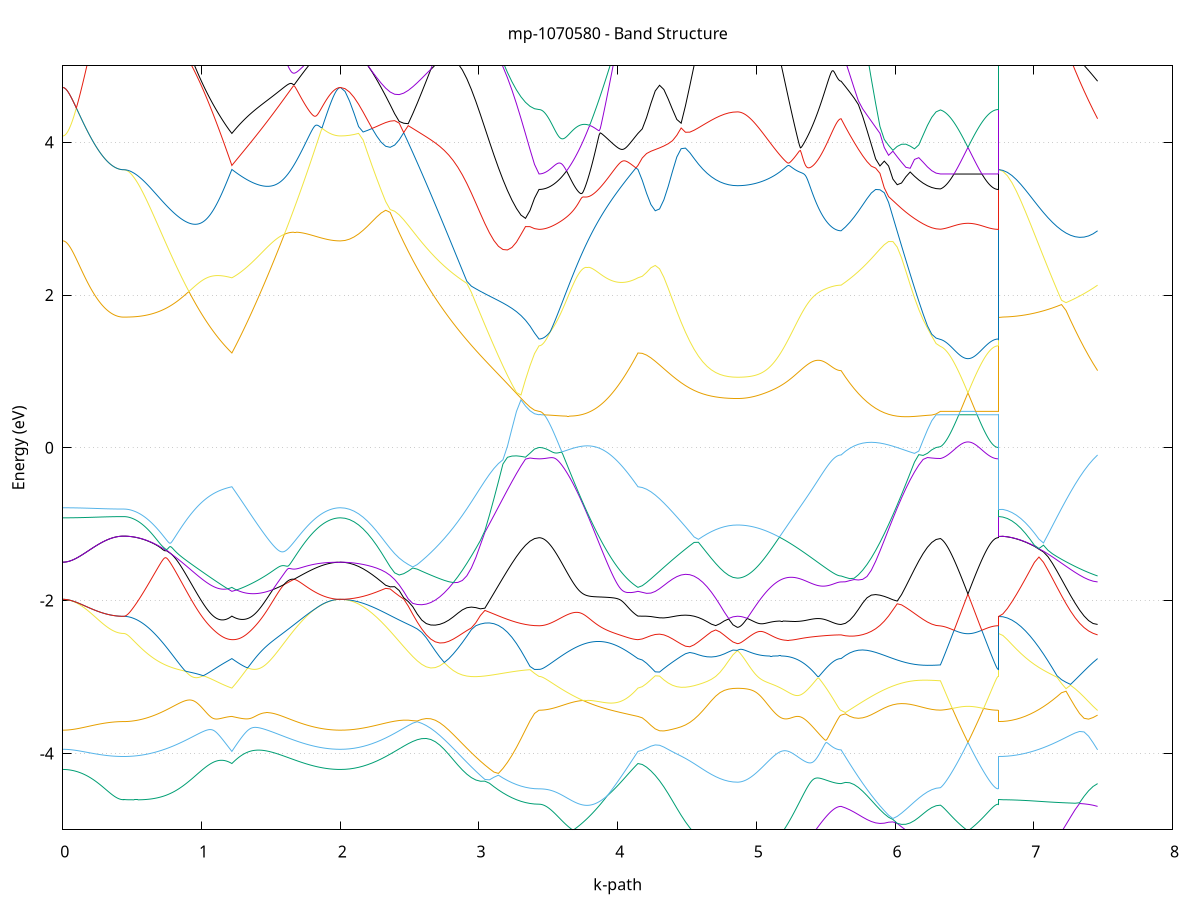 set title 'mp-1070580 - Band Structure'
set xlabel 'k-path'
set ylabel 'Energy (eV)'
set grid y
set yrange [-5:5]
set terminal png size 800,600
set output 'mp-1070580_bands_gnuplot.png'
plot '-' using 1:2 with lines notitle, '-' using 1:2 with lines notitle, '-' using 1:2 with lines notitle, '-' using 1:2 with lines notitle, '-' using 1:2 with lines notitle, '-' using 1:2 with lines notitle, '-' using 1:2 with lines notitle, '-' using 1:2 with lines notitle, '-' using 1:2 with lines notitle, '-' using 1:2 with lines notitle, '-' using 1:2 with lines notitle, '-' using 1:2 with lines notitle, '-' using 1:2 with lines notitle, '-' using 1:2 with lines notitle, '-' using 1:2 with lines notitle, '-' using 1:2 with lines notitle, '-' using 1:2 with lines notitle, '-' using 1:2 with lines notitle, '-' using 1:2 with lines notitle, '-' using 1:2 with lines notitle, '-' using 1:2 with lines notitle, '-' using 1:2 with lines notitle, '-' using 1:2 with lines notitle, '-' using 1:2 with lines notitle, '-' using 1:2 with lines notitle, '-' using 1:2 with lines notitle, '-' using 1:2 with lines notitle, '-' using 1:2 with lines notitle, '-' using 1:2 with lines notitle, '-' using 1:2 with lines notitle, '-' using 1:2 with lines notitle, '-' using 1:2 with lines notitle
0.000000 -42.476634
0.003046 -42.476634
0.006091 -42.476534
0.009137 -42.476534
0.012183 -42.476534
0.015229 -42.476534
0.018274 -42.476534
0.021320 -42.476534
0.024366 -42.476534
0.027411 -42.476534
0.030457 -42.476534
0.033503 -42.476534
0.036549 -42.476534
0.039594 -42.476534
0.042640 -42.476534
0.045686 -42.476534
0.048732 -42.476534
0.051777 -42.476534
0.054823 -42.476534
0.057869 -42.476534
0.060914 -42.476534
0.063960 -42.476534
0.067006 -42.476534
0.070052 -42.476534
0.073097 -42.476434
0.076143 -42.476434
0.079189 -42.476434
0.082234 -42.476434
0.085280 -42.476434
0.088326 -42.476434
0.091372 -42.476434
0.094417 -42.476434
0.097463 -42.476434
0.100509 -42.476434
0.103555 -42.476334
0.106600 -42.476334
0.109646 -42.476334
0.112692 -42.476334
0.115737 -42.476334
0.118783 -42.476334
0.121829 -42.476334
0.124875 -42.476334
0.127920 -42.476234
0.130966 -42.476234
0.134012 -42.476234
0.137057 -42.476234
0.140103 -42.476234
0.143149 -42.476234
0.146195 -42.476234
0.149240 -42.476134
0.152286 -42.476134
0.155332 -42.476134
0.158378 -42.476134
0.161423 -42.476134
0.164469 -42.476134
0.167515 -42.476034
0.170560 -42.476034
0.173606 -42.476034
0.176652 -42.476034
0.179698 -42.476034
0.182743 -42.476034
0.185789 -42.475934
0.188835 -42.475934
0.191880 -42.475934
0.194926 -42.475934
0.197972 -42.475934
0.201018 -42.475934
0.204063 -42.475834
0.207109 -42.475834
0.210155 -42.475834
0.213201 -42.475834
0.216246 -42.475834
0.219292 -42.475834
0.222338 -42.475734
0.225383 -42.475734
0.228429 -42.475734
0.231475 -42.475734
0.234521 -42.475734
0.237566 -42.475634
0.240612 -42.475634
0.243658 -42.475634
0.246703 -42.475634
0.249749 -42.475634
0.252795 -42.475634
0.255841 -42.475534
0.258886 -42.475534
0.261932 -42.475534
0.264978 -42.475534
0.268024 -42.475534
0.271069 -42.475534
0.274115 -42.475434
0.277161 -42.475434
0.280206 -42.475434
0.283252 -42.475434
0.286298 -42.475434
0.289344 -42.475434
0.292389 -42.475334
0.295435 -42.475334
0.298481 -42.475334
0.301526 -42.475334
0.304572 -42.475334
0.307618 -42.475334
0.310664 -42.475334
0.313709 -42.475234
0.316755 -42.475234
0.319801 -42.475234
0.322847 -42.475234
0.325892 -42.475234
0.328938 -42.475234
0.331984 -42.475234
0.335029 -42.475134
0.338075 -42.475134
0.341121 -42.475134
0.344167 -42.475134
0.347212 -42.475134
0.350258 -42.475134
0.353304 -42.475134
0.356349 -42.475134
0.359395 -42.475134
0.362441 -42.475134
0.365487 -42.475034
0.368532 -42.475034
0.371578 -42.475034
0.374624 -42.475034
0.377670 -42.475034
0.380715 -42.475034
0.383761 -42.475034
0.386807 -42.475034
0.389852 -42.475034
0.392898 -42.475034
0.395944 -42.475034
0.398990 -42.475034
0.402035 -42.475034
0.405081 -42.475034
0.408127 -42.475034
0.411172 -42.474934
0.414218 -42.474934
0.417264 -42.474934
0.420310 -42.474934
0.423355 -42.474934
0.426401 -42.474934
0.429447 -42.474934
0.432493 -42.474934
0.435538 -42.474934
0.438584 -42.474934
0.438584 -42.474934
0.448186 -42.474934
0.457789 -42.474934
0.467391 -42.474934
0.476993 -42.474934
0.486596 -42.474834
0.496198 -42.474834
0.505800 -42.474834
0.505800 -42.474834
0.513152 -42.474734
0.520504 -42.474734
0.527856 -42.474634
0.535208 -42.474634
0.542560 -42.474534
0.549912 -42.474534
0.557264 -42.474434
0.564616 -42.474434
0.571968 -42.474334
0.579320 -42.474234
0.586672 -42.474234
0.594023 -42.474134
0.601375 -42.474034
0.608727 -42.473934
0.616079 -42.473834
0.623431 -42.473734
0.630783 -42.473734
0.638135 -42.473634
0.645487 -42.473534
0.652839 -42.473434
0.660191 -42.473334
0.667543 -42.473134
0.674895 -42.473034
0.682247 -42.472934
0.689598 -42.472834
0.696950 -42.472734
0.704302 -42.472634
0.711654 -42.472434
0.719006 -42.472334
0.726358 -42.472234
0.733710 -42.472034
0.741062 -42.471934
0.748414 -42.471834
0.755766 -42.471634
0.763118 -42.471534
0.770470 -42.471334
0.777821 -42.471234
0.785173 -42.471034
0.792525 -42.470934
0.799877 -42.470734
0.807229 -42.470534
0.814581 -42.470434
0.821933 -42.470234
0.829285 -42.470034
0.836637 -42.469934
0.843989 -42.469734
0.851341 -42.469534
0.858693 -42.469434
0.866045 -42.469234
0.873396 -42.469034
0.880748 -42.468834
0.888100 -42.468734
0.895452 -42.468734
0.902804 -42.469234
0.910156 -42.469934
0.917508 -42.470834
0.924860 -42.471634
0.932212 -42.472534
0.939564 -42.473434
0.946916 -42.474234
0.954268 -42.475134
0.961619 -42.476034
0.968971 -42.476934
0.976323 -42.477834
0.983675 -42.478834
0.991027 -42.479734
0.998379 -42.480634
1.005731 -42.481534
1.013083 -42.482534
1.020435 -42.483434
1.027787 -42.484334
1.035139 -42.485334
1.042491 -42.486234
1.049842 -42.487234
1.057194 -42.488134
1.064546 -42.489134
1.071898 -42.490034
1.079250 -42.491034
1.086602 -42.492034
1.093954 -42.492934
1.101306 -42.493934
1.108658 -42.494934
1.116010 -42.495834
1.123362 -42.496834
1.130714 -42.497834
1.138066 -42.498734
1.145417 -42.499734
1.152769 -42.500734
1.160121 -42.501734
1.167473 -42.502634
1.174825 -42.503634
1.182177 -42.504634
1.189529 -42.505534
1.196881 -42.506534
1.204233 -42.507534
1.211585 -42.508434
1.218937 -42.509434
1.218937 -42.509434
1.226328 -42.508434
1.233718 -42.507434
1.241109 -42.506534
1.248500 -42.505534
1.255891 -42.504534
1.263282 -42.503634
1.270673 -42.502634
1.278064 -42.501634
1.285455 -42.500634
1.292846 -42.499734
1.300237 -42.498734
1.307628 -42.497734
1.315019 -42.496834
1.322410 -42.495834
1.329801 -42.494834
1.337192 -42.493834
1.344583 -42.492934
1.351973 -42.491934
1.359364 -42.490934
1.366755 -42.490034
1.374146 -42.489034
1.381537 -42.488034
1.388928 -42.487134
1.396319 -42.486134
1.403710 -42.485234
1.411101 -42.484234
1.418492 -42.483334
1.425883 -42.482334
1.433274 -42.481434
1.440665 -42.480434
1.448056 -42.479534
1.455447 -42.478634
1.462838 -42.477734
1.470228 -42.476834
1.477619 -42.475934
1.485010 -42.475034
1.492401 -42.474134
1.499792 -42.473234
1.507183 -42.472334
1.514574 -42.471434
1.521965 -42.470534
1.529356 -42.469734
1.536747 -42.469134
1.544138 -42.469334
1.551529 -42.469534
1.558920 -42.469734
1.566311 -42.469934
1.573702 -42.470134
1.581093 -42.470334
1.588483 -42.470534
1.595874 -42.470734
1.603265 -42.470934
1.610656 -42.471134
1.618047 -42.471334
1.625438 -42.471434
1.632829 -42.471634
1.640220 -42.471834
1.647611 -42.472034
1.655002 -42.472234
1.662393 -42.472334
1.669784 -42.472534
1.677175 -42.472734
1.684566 -42.472934
1.691957 -42.473034
1.699348 -42.473234
1.706738 -42.473334
1.714129 -42.473534
1.721520 -42.473634
1.728911 -42.473834
1.736302 -42.473934
1.743693 -42.474134
1.751084 -42.474234
1.758475 -42.474334
1.765866 -42.474534
1.773257 -42.474634
1.780648 -42.474734
1.788039 -42.474834
1.795430 -42.474934
1.802821 -42.475034
1.810212 -42.475234
1.817603 -42.475334
1.824993 -42.475434
1.832384 -42.475534
1.839775 -42.475534
1.847166 -42.475634
1.854557 -42.475734
1.861948 -42.475834
1.869339 -42.475934
1.876730 -42.475934
1.884121 -42.476034
1.891512 -42.476134
1.898903 -42.476134
1.906294 -42.476234
1.913685 -42.476234
1.921076 -42.476334
1.928467 -42.476334
1.935858 -42.476434
1.943248 -42.476434
1.950639 -42.476434
1.958030 -42.476534
1.965421 -42.476534
1.972812 -42.476534
1.980203 -42.476534
1.987594 -42.476534
1.994985 -42.476534
2.002376 -42.476634
2.002376 -42.476634
2.034896 -42.476534
2.067415 -42.476434
2.099935 -42.476234
2.132455 -42.475934
2.164975 -42.475534
2.197494 -42.475034
2.230014 -42.474534
2.262534 -42.473934
2.295053 -42.473234
2.327573 -42.472534
2.360093 -42.471734
2.392613 -42.470934
2.425132 -42.470034
2.457652 -42.470034
2.490172 -42.474134
2.522692 -42.478334
2.555211 -42.482534
2.587731 -42.486934
2.620251 -42.491434
2.652770 -42.495834
2.685290 -42.500334
2.717810 -42.504834
2.750330 -42.509334
2.782849 -42.513734
2.815369 -42.518034
2.847889 -42.522234
2.880408 -42.526334
2.912928 -42.530334
2.945448 -42.534134
2.977968 -42.537834
3.010487 -42.541234
3.043007 -42.544534
3.075527 -42.547534
3.108047 -42.550434
3.140566 -42.553034
3.173086 -42.555334
3.205606 -42.557434
3.238125 -42.559234
3.270645 -42.560834
3.303165 -42.562134
3.335685 -42.563134
3.368204 -42.563834
3.400724 -42.564234
3.433244 -42.564334
3.433244 -42.564334
3.440596 -42.564334
3.447948 -42.564334
3.455299 -42.564334
3.462651 -42.564234
3.470003 -42.564234
3.477355 -42.564134
3.484707 -42.564034
3.492059 -42.563934
3.499411 -42.563734
3.506763 -42.563634
3.514115 -42.563534
3.521467 -42.563334
3.528819 -42.563134
3.536171 -42.562934
3.543523 -42.562734
3.550874 -42.562534
3.558226 -42.562234
3.565578 -42.562034
3.572930 -42.561834
3.580282 -42.561534
3.587634 -42.561234
3.594986 -42.560934
3.602338 -42.560634
3.609690 -42.560334
3.617042 -42.560034
3.624394 -42.559734
3.631746 -42.559334
3.639097 -42.559034
3.646449 -42.558634
3.653801 -42.558234
3.661153 -42.557834
3.668505 -42.557434
3.675857 -42.557034
3.683209 -42.556534
3.690561 -42.556134
3.697913 -42.555634
3.705265 -42.555234
3.712617 -42.554734
3.719969 -42.554234
3.727320 -42.553734
3.734672 -42.553234
3.742024 -42.552634
3.749376 -42.552134
3.756728 -42.551534
3.764080 -42.551034
3.771432 -42.550434
3.778784 -42.549834
3.786136 -42.549234
3.793488 -42.548634
3.800840 -42.548034
3.808192 -42.547334
3.815544 -42.546734
3.822895 -42.546134
3.830247 -42.545434
3.837599 -42.544734
3.844951 -42.544034
3.852303 -42.543434
3.859655 -42.542634
3.867007 -42.541934
3.874359 -42.541234
3.881711 -42.540534
3.889063 -42.539834
3.896415 -42.539034
3.903767 -42.538234
3.911118 -42.537534
3.918470 -42.536734
3.925822 -42.535934
3.933174 -42.535134
3.940526 -42.534334
3.947878 -42.533534
3.955230 -42.532734
3.962582 -42.531934
3.969934 -42.531134
3.977286 -42.530234
3.984638 -42.529434
3.991990 -42.528534
3.999342 -42.527734
4.006693 -42.526834
4.014045 -42.525934
4.021397 -42.525134
4.028749 -42.524234
4.036101 -42.523334
4.043453 -42.522434
4.050805 -42.521534
4.058157 -42.520634
4.065509 -42.519734
4.072861 -42.518834
4.080213 -42.517834
4.087565 -42.516934
4.094916 -42.516034
4.102268 -42.515034
4.109620 -42.514134
4.116972 -42.513234
4.124324 -42.512234
4.131676 -42.511334
4.139028 -42.510334
4.146380 -42.509434
4.146380 -42.509434
4.177523 -42.513234
4.208667 -42.518134
4.239810 -42.523134
4.270953 -42.528034
4.302097 -42.532834
4.333240 -42.537434
4.364383 -42.542034
4.395527 -42.546434
4.426670 -42.550634
4.457813 -42.554634
4.488957 -42.558434
4.520100 -42.561934
4.551243 -42.565234
4.582387 -42.568234
4.613530 -42.571034
4.644673 -42.573434
4.675817 -42.575634
4.706960 -42.577434
4.738103 -42.579034
4.769247 -42.580234
4.800390 -42.581034
4.831533 -42.581534
4.862677 -42.581734
4.862677 -42.581734
4.870013 -42.581734
4.877349 -42.581734
4.884685 -42.581634
4.892021 -42.581534
4.899358 -42.581534
4.906694 -42.581434
4.914030 -42.581234
4.921366 -42.581134
4.928702 -42.580934
4.936038 -42.580834
4.943374 -42.580634
4.950711 -42.580334
4.958047 -42.580134
4.965383 -42.579934
4.972719 -42.579634
4.980055 -42.579334
4.987391 -42.579034
4.994728 -42.578734
5.002064 -42.578334
5.009400 -42.578034
5.016736 -42.577634
5.024072 -42.577234
5.031408 -42.576834
5.038745 -42.576434
5.046081 -42.575934
5.053417 -42.575434
5.060753 -42.575034
5.068089 -42.574534
5.075425 -42.573934
5.082761 -42.573434
5.090098 -42.572934
5.097434 -42.572334
5.104770 -42.571734
5.112106 -42.571134
5.119442 -42.570534
5.126778 -42.569934
5.134115 -42.569234
5.141451 -42.568534
5.148787 -42.567934
5.156123 -42.567234
5.163459 -42.566534
5.170795 -42.565734
5.178131 -42.565034
5.185468 -42.564234
5.192804 -42.563534
5.200140 -42.562734
5.207476 -42.561934
5.214812 -42.561134
5.222148 -42.560334
5.229485 -42.559434
5.236821 -42.558634
5.244157 -42.557734
5.251493 -42.556834
5.258829 -42.556034
5.266165 -42.555134
5.273501 -42.554134
5.280838 -42.553234
5.288174 -42.552334
5.295510 -42.551334
5.302846 -42.550434
5.310182 -42.549434
5.317518 -42.548434
5.324855 -42.547434
5.332191 -42.546434
5.339527 -42.545434
5.346863 -42.544434
5.354199 -42.543434
5.361535 -42.542334
5.368871 -42.541334
5.376208 -42.540234
5.383544 -42.539234
5.390880 -42.538134
5.398216 -42.537034
5.405552 -42.535934
5.412888 -42.534834
5.420225 -42.533734
5.427561 -42.532634
5.434897 -42.531534
5.442233 -42.530434
5.449569 -42.529234
5.456905 -42.528134
5.464241 -42.527034
5.471578 -42.525834
5.478914 -42.524734
5.486250 -42.523534
5.493586 -42.522434
5.500922 -42.521234
5.508258 -42.520034
5.515595 -42.518934
5.522931 -42.517734
5.530267 -42.516534
5.537603 -42.515334
5.544939 -42.514234
5.552275 -42.513034
5.559611 -42.511834
5.566948 -42.510634
5.574284 -42.509534
5.581620 -42.508334
5.588956 -42.507234
5.596292 -42.506134
5.603628 -42.505234
5.610965 -42.504734
5.610965 -42.504734
5.642083 -42.509034
5.673202 -42.513234
5.704321 -42.517334
5.735439 -42.521434
5.766558 -42.525334
5.797677 -42.529134
5.828796 -42.532834
5.859914 -42.536434
5.891033 -42.539834
5.922152 -42.543034
5.953270 -42.546034
5.984389 -42.548834
6.015508 -42.551434
6.046627 -42.553734
6.077745 -42.555934
6.108864 -42.557834
6.139983 -42.559534
6.171101 -42.560934
6.202220 -42.562134
6.233339 -42.563034
6.264458 -42.563834
6.295576 -42.564234
6.326695 -42.564334
6.326695 -42.564334
6.329746 -42.564334
6.332797 -42.564334
6.335848 -42.564334
6.338899 -42.564334
6.341950 -42.564334
6.345001 -42.564334
6.348052 -42.564334
6.351103 -42.564334
6.354154 -42.564334
6.357205 -42.564334
6.360256 -42.564334
6.363307 -42.564334
6.366357 -42.564334
6.369408 -42.564334
6.372459 -42.564334
6.375510 -42.564334
6.378561 -42.564334
6.381612 -42.564334
6.384663 -42.564334
6.387714 -42.564334
6.390765 -42.564334
6.393816 -42.564334
6.396867 -42.564334
6.399918 -42.564334
6.402969 -42.564334
6.406020 -42.564334
6.409071 -42.564334
6.412122 -42.564334
6.415173 -42.564334
6.418224 -42.564334
6.421275 -42.564334
6.424326 -42.564334
6.427377 -42.564334
6.430428 -42.564334
6.433478 -42.564334
6.436529 -42.564334
6.439580 -42.564334
6.442631 -42.564334
6.445682 -42.564334
6.448733 -42.564334
6.451784 -42.564334
6.454835 -42.564334
6.457886 -42.564334
6.460937 -42.564334
6.463988 -42.564334
6.467039 -42.564334
6.470090 -42.564334
6.473141 -42.564334
6.476192 -42.564334
6.479243 -42.564334
6.482294 -42.564334
6.485345 -42.564334
6.488396 -42.564334
6.491447 -42.564334
6.494498 -42.564334
6.497549 -42.564334
6.500600 -42.564334
6.503650 -42.564334
6.506701 -42.564334
6.509752 -42.564334
6.512803 -42.564334
6.515854 -42.564334
6.518905 -42.564334
6.521956 -42.564334
6.525007 -42.564334
6.528058 -42.564334
6.531109 -42.564334
6.534160 -42.564334
6.537211 -42.564334
6.540262 -42.564334
6.543313 -42.564334
6.546364 -42.564334
6.549415 -42.564334
6.552466 -42.564334
6.555517 -42.564334
6.558568 -42.564334
6.561619 -42.564334
6.564670 -42.564334
6.567721 -42.564334
6.570772 -42.564334
6.573822 -42.564334
6.576873 -42.564334
6.579924 -42.564334
6.582975 -42.564334
6.586026 -42.564334
6.589077 -42.564334
6.592128 -42.564334
6.595179 -42.564334
6.598230 -42.564334
6.601281 -42.564334
6.604332 -42.564334
6.607383 -42.564334
6.610434 -42.564334
6.613485 -42.564334
6.616536 -42.564334
6.619587 -42.564334
6.622638 -42.564334
6.625689 -42.564334
6.628740 -42.564334
6.631791 -42.564334
6.634842 -42.564334
6.637893 -42.564334
6.640944 -42.564334
6.643994 -42.564334
6.647045 -42.564334
6.650096 -42.564334
6.653147 -42.564334
6.656198 -42.564334
6.659249 -42.564334
6.662300 -42.564334
6.665351 -42.564334
6.668402 -42.564334
6.671453 -42.564334
6.674504 -42.564334
6.677555 -42.564334
6.680606 -42.564334
6.683657 -42.564334
6.686708 -42.564334
6.689759 -42.564334
6.692810 -42.564334
6.695861 -42.564334
6.698912 -42.564334
6.701963 -42.564334
6.705014 -42.564334
6.708065 -42.564334
6.711116 -42.564334
6.714166 -42.564334
6.717217 -42.564334
6.720268 -42.564334
6.723319 -42.564334
6.726370 -42.564334
6.729421 -42.564334
6.732472 -42.564334
6.735523 -42.564334
6.738574 -42.564334
6.741625 -42.564334
6.744676 -42.564334
6.744676 -42.474934
6.777196 -42.474934
6.809715 -42.474834
6.842235 -42.474634
6.874755 -42.474334
6.907275 -42.473934
6.939794 -42.473534
6.972314 -42.473034
7.004834 -42.472434
7.037354 -42.471834
7.069873 -42.471134
7.102393 -42.470434
7.134913 -42.469634
7.167432 -42.468734
7.199952 -42.470134
7.232472 -42.474134
7.264992 -42.478334
7.297511 -42.482534
7.330031 -42.486934
7.362551 -42.491334
7.395070 -42.495834
7.427590 -42.500334
7.460110 -42.504734
e
0.000000 -42.439034
0.003046 -42.439034
0.006091 -42.439034
0.009137 -42.439034
0.012183 -42.439034
0.015229 -42.439034
0.018274 -42.439034
0.021320 -42.439034
0.024366 -42.439034
0.027411 -42.439034
0.030457 -42.439034
0.033503 -42.439034
0.036549 -42.439034
0.039594 -42.439034
0.042640 -42.439034
0.045686 -42.439034
0.048732 -42.439034
0.051777 -42.439034
0.054823 -42.439034
0.057869 -42.439034
0.060914 -42.439034
0.063960 -42.439034
0.067006 -42.439034
0.070052 -42.439034
0.073097 -42.439034
0.076143 -42.439034
0.079189 -42.439034
0.082234 -42.439034
0.085280 -42.439034
0.088326 -42.439034
0.091372 -42.439034
0.094417 -42.439034
0.097463 -42.439034
0.100509 -42.439034
0.103555 -42.439034
0.106600 -42.439034
0.109646 -42.439034
0.112692 -42.439034
0.115737 -42.439034
0.118783 -42.439134
0.121829 -42.439134
0.124875 -42.439134
0.127920 -42.439134
0.130966 -42.439134
0.134012 -42.439134
0.137057 -42.439134
0.140103 -42.439134
0.143149 -42.439134
0.146195 -42.439134
0.149240 -42.439134
0.152286 -42.439134
0.155332 -42.439134
0.158378 -42.439134
0.161423 -42.439134
0.164469 -42.439134
0.167515 -42.439134
0.170560 -42.439134
0.173606 -42.439134
0.176652 -42.439134
0.179698 -42.439134
0.182743 -42.439134
0.185789 -42.439134
0.188835 -42.439134
0.191880 -42.439134
0.194926 -42.439134
0.197972 -42.439134
0.201018 -42.439134
0.204063 -42.439134
0.207109 -42.439134
0.210155 -42.439134
0.213201 -42.439134
0.216246 -42.439134
0.219292 -42.439134
0.222338 -42.439134
0.225383 -42.439134
0.228429 -42.439134
0.231475 -42.439134
0.234521 -42.439134
0.237566 -42.439134
0.240612 -42.439134
0.243658 -42.439134
0.246703 -42.439134
0.249749 -42.439134
0.252795 -42.439134
0.255841 -42.439134
0.258886 -42.439134
0.261932 -42.439134
0.264978 -42.439134
0.268024 -42.439134
0.271069 -42.439134
0.274115 -42.439134
0.277161 -42.439134
0.280206 -42.439134
0.283252 -42.439134
0.286298 -42.439134
0.289344 -42.439134
0.292389 -42.439134
0.295435 -42.439134
0.298481 -42.439134
0.301526 -42.439134
0.304572 -42.439134
0.307618 -42.439134
0.310664 -42.439134
0.313709 -42.439134
0.316755 -42.439134
0.319801 -42.439134
0.322847 -42.439134
0.325892 -42.439134
0.328938 -42.439134
0.331984 -42.439134
0.335029 -42.439134
0.338075 -42.439134
0.341121 -42.439134
0.344167 -42.439134
0.347212 -42.439134
0.350258 -42.439134
0.353304 -42.439134
0.356349 -42.439134
0.359395 -42.439134
0.362441 -42.439134
0.365487 -42.439134
0.368532 -42.439134
0.371578 -42.439134
0.374624 -42.439134
0.377670 -42.439134
0.380715 -42.439134
0.383761 -42.439134
0.386807 -42.439134
0.389852 -42.439134
0.392898 -42.439134
0.395944 -42.439134
0.398990 -42.439134
0.402035 -42.439134
0.405081 -42.439134
0.408127 -42.439134
0.411172 -42.439134
0.414218 -42.439134
0.417264 -42.439134
0.420310 -42.439134
0.423355 -42.439134
0.426401 -42.439134
0.429447 -42.439134
0.432493 -42.439134
0.435538 -42.439134
0.438584 -42.439134
0.438584 -42.439134
0.448186 -42.439134
0.457789 -42.439234
0.467391 -42.439234
0.476993 -42.439434
0.486596 -42.439534
0.496198 -42.439734
0.505800 -42.439934
0.505800 -42.439934
0.513152 -42.440034
0.520504 -42.440234
0.527856 -42.440434
0.535208 -42.440634
0.542560 -42.440834
0.549912 -42.441134
0.557264 -42.441334
0.564616 -42.441634
0.571968 -42.441934
0.579320 -42.442234
0.586672 -42.442534
0.594023 -42.442934
0.601375 -42.443234
0.608727 -42.443634
0.616079 -42.444034
0.623431 -42.444434
0.630783 -42.444834
0.638135 -42.445234
0.645487 -42.445734
0.652839 -42.446134
0.660191 -42.446634
0.667543 -42.447134
0.674895 -42.447634
0.682247 -42.448134
0.689598 -42.448634
0.696950 -42.449134
0.704302 -42.449734
0.711654 -42.450334
0.719006 -42.450834
0.726358 -42.451434
0.733710 -42.452034
0.741062 -42.452734
0.748414 -42.453334
0.755766 -42.453934
0.763118 -42.454634
0.770470 -42.455234
0.777821 -42.455934
0.785173 -42.456634
0.792525 -42.457334
0.799877 -42.458034
0.807229 -42.458734
0.814581 -42.459534
0.821933 -42.460234
0.829285 -42.461034
0.836637 -42.461734
0.843989 -42.462534
0.851341 -42.463334
0.858693 -42.464134
0.866045 -42.464934
0.873396 -42.465734
0.880748 -42.466434
0.888100 -42.467234
0.895452 -42.467934
0.902804 -42.468134
0.910156 -42.467934
0.917508 -42.468734
0.924860 -42.469534
0.932212 -42.470334
0.939564 -42.471234
0.946916 -42.472034
0.954268 -42.472934
0.961619 -42.473734
0.968971 -42.474634
0.976323 -42.475534
0.983675 -42.476434
0.991027 -42.477334
0.998379 -42.478234
1.005731 -42.479134
1.013083 -42.480034
1.020435 -42.480934
1.027787 -42.481834
1.035139 -42.482734
1.042491 -42.483634
1.049842 -42.484634
1.057194 -42.485534
1.064546 -42.486434
1.071898 -42.487434
1.079250 -42.488334
1.086602 -42.489234
1.093954 -42.490234
1.101306 -42.491134
1.108658 -42.492134
1.116010 -42.493134
1.123362 -42.494034
1.130714 -42.495034
1.138066 -42.495934
1.145417 -42.496934
1.152769 -42.497934
1.160121 -42.498834
1.167473 -42.499834
1.174825 -42.500734
1.182177 -42.501734
1.189529 -42.502734
1.196881 -42.503634
1.204233 -42.504634
1.211585 -42.505634
1.218937 -42.506534
1.218937 -42.506534
1.226328 -42.505634
1.233718 -42.504634
1.241109 -42.503634
1.248500 -42.502734
1.255891 -42.501734
1.263282 -42.500734
1.270673 -42.499734
1.278064 -42.498834
1.285455 -42.497834
1.292846 -42.496834
1.300237 -42.495934
1.307628 -42.494934
1.315019 -42.493934
1.322410 -42.493034
1.329801 -42.492034
1.337192 -42.491034
1.344583 -42.490134
1.351973 -42.489134
1.359364 -42.488234
1.366755 -42.487234
1.374146 -42.486334
1.381537 -42.485334
1.388928 -42.484434
1.396319 -42.483534
1.403710 -42.482534
1.411101 -42.481634
1.418492 -42.480734
1.425883 -42.479834
1.433274 -42.478934
1.440665 -42.478034
1.448056 -42.477134
1.455447 -42.476234
1.462838 -42.475334
1.470228 -42.474434
1.477619 -42.473534
1.485010 -42.472734
1.492401 -42.471834
1.499792 -42.471034
1.507183 -42.470134
1.514574 -42.469334
1.521965 -42.468634
1.529356 -42.468834
1.536747 -42.468834
1.544138 -42.468034
1.551529 -42.467134
1.558920 -42.466334
1.566311 -42.465534
1.573702 -42.464734
1.581093 -42.463934
1.588483 -42.463134
1.595874 -42.462334
1.603265 -42.461534
1.610656 -42.460734
1.618047 -42.460034
1.625438 -42.459234
1.632829 -42.458534
1.640220 -42.457834
1.647611 -42.457134
1.655002 -42.456434
1.662393 -42.455734
1.669784 -42.455034
1.677175 -42.454334
1.684566 -42.453734
1.691957 -42.453034
1.699348 -42.452434
1.706738 -42.451834
1.714129 -42.451234
1.721520 -42.450634
1.728911 -42.450034
1.736302 -42.449434
1.743693 -42.448934
1.751084 -42.448434
1.758475 -42.447834
1.765866 -42.447334
1.773257 -42.446834
1.780648 -42.446334
1.788039 -42.445934
1.795430 -42.445434
1.802821 -42.445034
1.810212 -42.444634
1.817603 -42.444134
1.824993 -42.443734
1.832384 -42.443434
1.839775 -42.443034
1.847166 -42.442734
1.854557 -42.442334
1.861948 -42.442034
1.869339 -42.441734
1.876730 -42.441434
1.884121 -42.441134
1.891512 -42.440934
1.898903 -42.440734
1.906294 -42.440434
1.913685 -42.440234
1.921076 -42.440034
1.928467 -42.439934
1.935858 -42.439734
1.943248 -42.439634
1.950639 -42.439434
1.958030 -42.439334
1.965421 -42.439234
1.972812 -42.439234
1.980203 -42.439134
1.987594 -42.439134
1.994985 -42.439034
2.002376 -42.439034
2.002376 -42.439034
2.034896 -42.439234
2.067415 -42.439734
2.099935 -42.440634
2.132455 -42.441834
2.164975 -42.443434
2.197494 -42.445234
2.230014 -42.447434
2.262534 -42.449934
2.295053 -42.452734
2.327573 -42.455734
2.360093 -42.459034
2.392613 -42.462534
2.425132 -42.466234
2.457652 -42.469034
2.490172 -42.471834
2.522692 -42.475834
2.555211 -42.480034
2.587731 -42.484234
2.620251 -42.488534
2.652770 -42.492934
2.685290 -42.497434
2.717810 -42.501834
2.750330 -42.506334
2.782849 -42.510734
2.815369 -42.515134
2.847889 -42.519534
2.880408 -42.523734
2.912928 -42.527834
2.945448 -42.531834
2.977968 -42.535634
3.010487 -42.539334
3.043007 -42.542734
3.075527 -42.546034
3.108047 -42.549034
3.140566 -42.551834
3.173086 -42.554334
3.205606 -42.556634
3.238125 -42.558634
3.270645 -42.560334
3.303165 -42.561734
3.335685 -42.562734
3.368204 -42.563534
3.400724 -42.564034
3.433244 -42.564234
3.433244 -42.564234
3.440596 -42.564234
3.447948 -42.564134
3.455299 -42.564134
3.462651 -42.564134
3.470003 -42.564034
3.477355 -42.563934
3.484707 -42.563834
3.492059 -42.563734
3.499411 -42.563634
3.506763 -42.563534
3.514115 -42.563434
3.521467 -42.563234
3.528819 -42.563034
3.536171 -42.562934
3.543523 -42.562734
3.550874 -42.562534
3.558226 -42.562234
3.565578 -42.562034
3.572930 -42.561734
3.580282 -42.561434
3.587634 -42.561134
3.594986 -42.560834
3.602338 -42.560534
3.609690 -42.560134
3.617042 -42.559834
3.624394 -42.559434
3.631746 -42.559034
3.639097 -42.558634
3.646449 -42.558234
3.653801 -42.557834
3.661153 -42.557434
3.668505 -42.556934
3.675857 -42.556434
3.683209 -42.556034
3.690561 -42.555534
3.697913 -42.555034
3.705265 -42.554534
3.712617 -42.553934
3.719969 -42.553434
3.727320 -42.552934
3.734672 -42.552334
3.742024 -42.551734
3.749376 -42.551134
3.756728 -42.550534
3.764080 -42.549934
3.771432 -42.549334
3.778784 -42.548734
3.786136 -42.548034
3.793488 -42.547434
3.800840 -42.546734
3.808192 -42.546034
3.815544 -42.545334
3.822895 -42.544634
3.830247 -42.543934
3.837599 -42.543234
3.844951 -42.542534
3.852303 -42.541834
3.859655 -42.541034
3.867007 -42.540334
3.874359 -42.539534
3.881711 -42.538734
3.889063 -42.537934
3.896415 -42.537134
3.903767 -42.536334
3.911118 -42.535534
3.918470 -42.534734
3.925822 -42.533934
3.933174 -42.533134
3.940526 -42.532234
3.947878 -42.531434
3.955230 -42.530534
3.962582 -42.529734
3.969934 -42.528834
3.977286 -42.527934
3.984638 -42.527034
3.991990 -42.526234
3.999342 -42.525334
4.006693 -42.524434
4.014045 -42.523534
4.021397 -42.522634
4.028749 -42.521634
4.036101 -42.520734
4.043453 -42.519834
4.050805 -42.518934
4.058157 -42.517934
4.065509 -42.517034
4.072861 -42.516134
4.080213 -42.515134
4.087565 -42.514234
4.094916 -42.513234
4.102268 -42.512334
4.109620 -42.511334
4.116972 -42.510434
4.124324 -42.509434
4.131676 -42.508534
4.139028 -42.507534
4.146380 -42.506534
4.146380 -42.506534
4.177523 -42.504534
4.208667 -42.509434
4.239810 -42.514334
4.270953 -42.519034
4.302097 -42.523734
4.333240 -42.528334
4.364383 -42.532834
4.395527 -42.537134
4.426670 -42.541234
4.457813 -42.545134
4.488957 -42.548834
4.520100 -42.552334
4.551243 -42.555534
4.582387 -42.558434
4.613530 -42.561134
4.644673 -42.563534
4.675817 -42.565634
4.706960 -42.567434
4.738103 -42.568934
4.769247 -42.570134
4.800390 -42.570934
4.831533 -42.571434
4.862677 -42.571634
4.862677 -42.571634
4.870013 -42.571634
4.877349 -42.571534
4.884685 -42.571534
4.892021 -42.571434
4.899358 -42.571334
4.906694 -42.571234
4.914030 -42.571134
4.921366 -42.571034
4.928702 -42.570834
4.936038 -42.570634
4.943374 -42.570534
4.950711 -42.570234
4.958047 -42.570034
4.965383 -42.569834
4.972719 -42.569534
4.980055 -42.569234
4.987391 -42.568934
4.994728 -42.568634
5.002064 -42.568334
5.009400 -42.567934
5.016736 -42.567634
5.024072 -42.567234
5.031408 -42.566834
5.038745 -42.566334
5.046081 -42.565934
5.053417 -42.565534
5.060753 -42.565034
5.068089 -42.564534
5.075425 -42.564034
5.082761 -42.563534
5.090098 -42.562934
5.097434 -42.562434
5.104770 -42.561834
5.112106 -42.561234
5.119442 -42.560634
5.126778 -42.560034
5.134115 -42.559434
5.141451 -42.558734
5.148787 -42.558134
5.156123 -42.557434
5.163459 -42.556734
5.170795 -42.556034
5.178131 -42.555334
5.185468 -42.554534
5.192804 -42.553834
5.200140 -42.553034
5.207476 -42.552234
5.214812 -42.551434
5.222148 -42.550634
5.229485 -42.549834
5.236821 -42.549034
5.244157 -42.548134
5.251493 -42.547334
5.258829 -42.546434
5.266165 -42.545534
5.273501 -42.544634
5.280838 -42.543734
5.288174 -42.542834
5.295510 -42.541934
5.302846 -42.541034
5.310182 -42.540034
5.317518 -42.539034
5.324855 -42.538134
5.332191 -42.537134
5.339527 -42.536134
5.346863 -42.535134
5.354199 -42.534134
5.361535 -42.533134
5.368871 -42.532134
5.376208 -42.531034
5.383544 -42.530034
5.390880 -42.528934
5.398216 -42.527934
5.405552 -42.526834
5.412888 -42.525734
5.420225 -42.524634
5.427561 -42.523634
5.434897 -42.522534
5.442233 -42.521434
5.449569 -42.520334
5.456905 -42.519134
5.464241 -42.518034
5.471578 -42.516934
5.478914 -42.515834
5.486250 -42.514634
5.493586 -42.513534
5.500922 -42.512434
5.508258 -42.511234
5.515595 -42.510134
5.522931 -42.508934
5.530267 -42.507834
5.537603 -42.506634
5.544939 -42.505534
5.552275 -42.504334
5.559611 -42.503234
5.566948 -42.502034
5.574284 -42.500834
5.581620 -42.499734
5.588956 -42.499534
5.596292 -42.500634
5.603628 -42.501534
5.610965 -42.502034
5.610965 -42.502034
5.642083 -42.506234
5.673202 -42.510534
5.704321 -42.514734
5.735439 -42.518934
5.766558 -42.522934
5.797677 -42.526934
5.828796 -42.530734
5.859914 -42.534434
5.891033 -42.538034
5.922152 -42.541434
5.953270 -42.544634
5.984389 -42.547634
6.015508 -42.550434
6.046627 -42.553034
6.077745 -42.555334
6.108864 -42.557434
6.139983 -42.559234
6.171101 -42.560834
6.202220 -42.562034
6.233339 -42.563034
6.264458 -42.563634
6.295576 -42.564034
6.326695 -42.564234
6.326695 -42.564234
6.329746 -42.564234
6.332797 -42.564234
6.335848 -42.564234
6.338899 -42.564234
6.341950 -42.564234
6.345001 -42.564234
6.348052 -42.564234
6.351103 -42.564234
6.354154 -42.564234
6.357205 -42.564234
6.360256 -42.564234
6.363307 -42.564234
6.366357 -42.564234
6.369408 -42.564234
6.372459 -42.564234
6.375510 -42.564234
6.378561 -42.564234
6.381612 -42.564234
6.384663 -42.564234
6.387714 -42.564234
6.390765 -42.564234
6.393816 -42.564234
6.396867 -42.564234
6.399918 -42.564234
6.402969 -42.564234
6.406020 -42.564234
6.409071 -42.564234
6.412122 -42.564234
6.415173 -42.564234
6.418224 -42.564234
6.421275 -42.564234
6.424326 -42.564234
6.427377 -42.564234
6.430428 -42.564234
6.433478 -42.564234
6.436529 -42.564234
6.439580 -42.564234
6.442631 -42.564234
6.445682 -42.564234
6.448733 -42.564234
6.451784 -42.564234
6.454835 -42.564234
6.457886 -42.564234
6.460937 -42.564234
6.463988 -42.564234
6.467039 -42.564234
6.470090 -42.564234
6.473141 -42.564234
6.476192 -42.564234
6.479243 -42.564234
6.482294 -42.564234
6.485345 -42.564234
6.488396 -42.564234
6.491447 -42.564234
6.494498 -42.564234
6.497549 -42.564234
6.500600 -42.564234
6.503650 -42.564234
6.506701 -42.564234
6.509752 -42.564234
6.512803 -42.564334
6.515854 -42.564334
6.518905 -42.564334
6.521956 -42.564334
6.525007 -42.564334
6.528058 -42.564334
6.531109 -42.564334
6.534160 -42.564334
6.537211 -42.564234
6.540262 -42.564234
6.543313 -42.564234
6.546364 -42.564234
6.549415 -42.564234
6.552466 -42.564234
6.555517 -42.564234
6.558568 -42.564234
6.561619 -42.564234
6.564670 -42.564234
6.567721 -42.564234
6.570772 -42.564234
6.573822 -42.564234
6.576873 -42.564234
6.579924 -42.564234
6.582975 -42.564234
6.586026 -42.564234
6.589077 -42.564234
6.592128 -42.564234
6.595179 -42.564234
6.598230 -42.564234
6.601281 -42.564234
6.604332 -42.564234
6.607383 -42.564234
6.610434 -42.564234
6.613485 -42.564234
6.616536 -42.564234
6.619587 -42.564234
6.622638 -42.564234
6.625689 -42.564234
6.628740 -42.564234
6.631791 -42.564234
6.634842 -42.564234
6.637893 -42.564234
6.640944 -42.564234
6.643994 -42.564234
6.647045 -42.564234
6.650096 -42.564234
6.653147 -42.564234
6.656198 -42.564234
6.659249 -42.564234
6.662300 -42.564234
6.665351 -42.564234
6.668402 -42.564234
6.671453 -42.564234
6.674504 -42.564234
6.677555 -42.564234
6.680606 -42.564234
6.683657 -42.564234
6.686708 -42.564234
6.689759 -42.564234
6.692810 -42.564234
6.695861 -42.564234
6.698912 -42.564234
6.701963 -42.564234
6.705014 -42.564234
6.708065 -42.564234
6.711116 -42.564234
6.714166 -42.564234
6.717217 -42.564234
6.720268 -42.564234
6.723319 -42.564234
6.726370 -42.564234
6.729421 -42.564234
6.732472 -42.564234
6.735523 -42.564234
6.738574 -42.564234
6.741625 -42.564234
6.744676 -42.564234
6.744676 -42.439134
6.777196 -42.439334
6.809715 -42.439834
6.842235 -42.440734
6.874755 -42.441934
6.907275 -42.443434
6.939794 -42.445334
6.972314 -42.447534
7.004834 -42.449934
7.037354 -42.452734
7.069873 -42.455734
7.102393 -42.459034
7.134913 -42.462534
7.167432 -42.466134
7.199952 -42.468134
7.232472 -42.471934
7.264992 -42.475934
7.297511 -42.480134
7.330031 -42.484334
7.362551 -42.488734
7.395070 -42.493134
7.427590 -42.497534
7.460110 -42.502034
e
0.000000 -42.439034
0.003046 -42.439034
0.006091 -42.439034
0.009137 -42.439034
0.012183 -42.439034
0.015229 -42.439034
0.018274 -42.439034
0.021320 -42.439034
0.024366 -42.439034
0.027411 -42.439034
0.030457 -42.439034
0.033503 -42.439034
0.036549 -42.439034
0.039594 -42.439034
0.042640 -42.439034
0.045686 -42.439034
0.048732 -42.439034
0.051777 -42.439034
0.054823 -42.439034
0.057869 -42.439034
0.060914 -42.439034
0.063960 -42.439034
0.067006 -42.439034
0.070052 -42.439034
0.073097 -42.439034
0.076143 -42.439034
0.079189 -42.439034
0.082234 -42.439034
0.085280 -42.439034
0.088326 -42.439034
0.091372 -42.439034
0.094417 -42.439034
0.097463 -42.439034
0.100509 -42.439034
0.103555 -42.439034
0.106600 -42.439034
0.109646 -42.439034
0.112692 -42.439034
0.115737 -42.439034
0.118783 -42.439034
0.121829 -42.439034
0.124875 -42.439134
0.127920 -42.439134
0.130966 -42.439134
0.134012 -42.439134
0.137057 -42.439134
0.140103 -42.439134
0.143149 -42.439134
0.146195 -42.439134
0.149240 -42.439134
0.152286 -42.439134
0.155332 -42.439134
0.158378 -42.439134
0.161423 -42.439134
0.164469 -42.439134
0.167515 -42.439134
0.170560 -42.439134
0.173606 -42.439134
0.176652 -42.439134
0.179698 -42.439134
0.182743 -42.439134
0.185789 -42.439134
0.188835 -42.439134
0.191880 -42.439134
0.194926 -42.439134
0.197972 -42.439134
0.201018 -42.439134
0.204063 -42.439134
0.207109 -42.439134
0.210155 -42.439134
0.213201 -42.439134
0.216246 -42.439134
0.219292 -42.439134
0.222338 -42.439134
0.225383 -42.439134
0.228429 -42.439134
0.231475 -42.439134
0.234521 -42.439134
0.237566 -42.439134
0.240612 -42.439134
0.243658 -42.439134
0.246703 -42.439134
0.249749 -42.439134
0.252795 -42.439134
0.255841 -42.439134
0.258886 -42.439134
0.261932 -42.439134
0.264978 -42.439134
0.268024 -42.439134
0.271069 -42.439134
0.274115 -42.439134
0.277161 -42.439134
0.280206 -42.439134
0.283252 -42.439134
0.286298 -42.439134
0.289344 -42.439134
0.292389 -42.439134
0.295435 -42.439134
0.298481 -42.439134
0.301526 -42.439134
0.304572 -42.439134
0.307618 -42.439134
0.310664 -42.439134
0.313709 -42.439134
0.316755 -42.439134
0.319801 -42.439134
0.322847 -42.439134
0.325892 -42.439134
0.328938 -42.439134
0.331984 -42.439134
0.335029 -42.439134
0.338075 -42.439134
0.341121 -42.439134
0.344167 -42.439134
0.347212 -42.439134
0.350258 -42.439134
0.353304 -42.439134
0.356349 -42.439134
0.359395 -42.439134
0.362441 -42.439134
0.365487 -42.439134
0.368532 -42.439134
0.371578 -42.439134
0.374624 -42.439134
0.377670 -42.439134
0.380715 -42.439134
0.383761 -42.439134
0.386807 -42.439134
0.389852 -42.439134
0.392898 -42.439134
0.395944 -42.439134
0.398990 -42.439134
0.402035 -42.439134
0.405081 -42.439134
0.408127 -42.439134
0.411172 -42.439134
0.414218 -42.439134
0.417264 -42.439134
0.420310 -42.439134
0.423355 -42.439134
0.426401 -42.439134
0.429447 -42.439134
0.432493 -42.439134
0.435538 -42.439134
0.438584 -42.439134
0.438584 -42.439134
0.448186 -42.439134
0.457789 -42.439234
0.467391 -42.439234
0.476993 -42.439334
0.486596 -42.439534
0.496198 -42.439634
0.505800 -42.439834
0.505800 -42.439834
0.513152 -42.439934
0.520504 -42.440134
0.527856 -42.440334
0.535208 -42.440534
0.542560 -42.440734
0.549912 -42.440934
0.557264 -42.441234
0.564616 -42.441434
0.571968 -42.441734
0.579320 -42.442034
0.586672 -42.442334
0.594023 -42.442634
0.601375 -42.442934
0.608727 -42.443234
0.616079 -42.443634
0.623431 -42.444034
0.630783 -42.444334
0.638135 -42.444734
0.645487 -42.445134
0.652839 -42.445634
0.660191 -42.446034
0.667543 -42.446434
0.674895 -42.446934
0.682247 -42.447434
0.689598 -42.447934
0.696950 -42.448434
0.704302 -42.448934
0.711654 -42.449434
0.719006 -42.450034
0.726358 -42.450534
0.733710 -42.451134
0.741062 -42.451634
0.748414 -42.452234
0.755766 -42.452834
0.763118 -42.453434
0.770470 -42.454134
0.777821 -42.454734
0.785173 -42.455334
0.792525 -42.456034
0.799877 -42.456734
0.807229 -42.457334
0.814581 -42.458034
0.821933 -42.458734
0.829285 -42.459434
0.836637 -42.460234
0.843989 -42.460934
0.851341 -42.461634
0.858693 -42.462434
0.866045 -42.463134
0.873396 -42.463934
0.880748 -42.464734
0.888100 -42.465534
0.895452 -42.466334
0.902804 -42.467134
0.910156 -42.467934
0.917508 -42.467834
0.924860 -42.467634
0.932212 -42.467434
0.939564 -42.467234
0.946916 -42.467034
0.954268 -42.467134
0.961619 -42.467834
0.968971 -42.468734
0.976323 -42.469634
0.983675 -42.470534
0.991027 -42.471434
0.998379 -42.472334
1.005731 -42.473234
1.013083 -42.474134
1.020435 -42.475034
1.027787 -42.475934
1.035139 -42.476934
1.042491 -42.477834
1.049842 -42.478734
1.057194 -42.479734
1.064546 -42.480634
1.071898 -42.481634
1.079250 -42.482534
1.086602 -42.483434
1.093954 -42.484434
1.101306 -42.485334
1.108658 -42.486334
1.116010 -42.487234
1.123362 -42.488234
1.130714 -42.489234
1.138066 -42.490134
1.145417 -42.491134
1.152769 -42.492034
1.160121 -42.493034
1.167473 -42.493934
1.174825 -42.494934
1.182177 -42.495834
1.189529 -42.496834
1.196881 -42.497734
1.204233 -42.498734
1.211585 -42.499634
1.218937 -42.500634
1.218937 -42.500634
1.226328 -42.499634
1.233718 -42.498734
1.241109 -42.497734
1.248500 -42.496834
1.255891 -42.495834
1.263282 -42.494834
1.270673 -42.493934
1.278064 -42.492934
1.285455 -42.492034
1.292846 -42.491034
1.300237 -42.490034
1.307628 -42.489134
1.315019 -42.488134
1.322410 -42.487234
1.329801 -42.486234
1.337192 -42.485234
1.344583 -42.484334
1.351973 -42.483334
1.359364 -42.482434
1.366755 -42.481434
1.374146 -42.480534
1.381537 -42.479534
1.388928 -42.478634
1.396319 -42.477734
1.403710 -42.476734
1.411101 -42.475834
1.418492 -42.474934
1.425883 -42.474034
1.433274 -42.473034
1.440665 -42.472134
1.448056 -42.471234
1.455447 -42.470334
1.462838 -42.469434
1.470228 -42.468534
1.477619 -42.467734
1.485010 -42.467534
1.492401 -42.467734
1.499792 -42.467934
1.507183 -42.468234
1.514574 -42.468434
1.521965 -42.468434
1.529356 -42.467634
1.536747 -42.466834
1.544138 -42.466034
1.551529 -42.465234
1.558920 -42.464434
1.566311 -42.463634
1.573702 -42.462934
1.581093 -42.462134
1.588483 -42.461434
1.595874 -42.460634
1.603265 -42.459934
1.610656 -42.459234
1.618047 -42.458534
1.625438 -42.457834
1.632829 -42.457134
1.640220 -42.456434
1.647611 -42.455734
1.655002 -42.455134
1.662393 -42.454434
1.669784 -42.453834
1.677175 -42.453234
1.684566 -42.452634
1.691957 -42.452034
1.699348 -42.451434
1.706738 -42.450834
1.714129 -42.450234
1.721520 -42.449734
1.728911 -42.449134
1.736302 -42.448634
1.743693 -42.448134
1.751084 -42.447634
1.758475 -42.447134
1.765866 -42.446734
1.773257 -42.446234
1.780648 -42.445734
1.788039 -42.445334
1.795430 -42.444934
1.802821 -42.444534
1.810212 -42.444134
1.817603 -42.443734
1.824993 -42.443434
1.832384 -42.443034
1.839775 -42.442734
1.847166 -42.442434
1.854557 -42.442134
1.861948 -42.441834
1.869339 -42.441534
1.876730 -42.441234
1.884121 -42.441034
1.891512 -42.440734
1.898903 -42.440534
1.906294 -42.440334
1.913685 -42.440134
1.921076 -42.440034
1.928467 -42.439834
1.935858 -42.439734
1.943248 -42.439534
1.950639 -42.439434
1.958030 -42.439334
1.965421 -42.439234
1.972812 -42.439234
1.980203 -42.439134
1.987594 -42.439134
1.994985 -42.439034
2.002376 -42.439034
2.002376 -42.439034
2.034896 -42.439234
2.067415 -42.439734
2.099935 -42.440534
2.132455 -42.441634
2.164975 -42.443034
2.197494 -42.444734
2.230014 -42.446734
2.262534 -42.449034
2.295053 -42.451634
2.327573 -42.454434
2.360093 -42.457534
2.392613 -42.460834
2.425132 -42.464334
2.457652 -42.468034
2.490172 -42.468034
2.522692 -42.470034
2.555211 -42.474134
2.587731 -42.478434
2.620251 -42.482834
2.652770 -42.487234
2.685290 -42.491634
2.717810 -42.496034
2.750330 -42.500434
2.782849 -42.504734
2.815369 -42.509034
2.847889 -42.513234
2.880408 -42.517234
2.912928 -42.521234
2.945448 -42.524934
2.977968 -42.528634
3.010487 -42.532034
3.043007 -42.535334
3.075527 -42.538334
3.108047 -42.541134
3.140566 -42.543734
3.173086 -42.546134
3.205606 -42.548234
3.238125 -42.550034
3.270645 -42.551534
3.303165 -42.552834
3.335685 -42.553934
3.368204 -42.554734
3.400724 -42.555234
3.433244 -42.555334
3.433244 -42.555334
3.440596 -42.555334
3.447948 -42.555334
3.455299 -42.555234
3.462651 -42.555234
3.470003 -42.555134
3.477355 -42.555134
3.484707 -42.555034
3.492059 -42.554934
3.499411 -42.554834
3.506763 -42.554634
3.514115 -42.554534
3.521467 -42.554334
3.528819 -42.554234
3.536171 -42.554034
3.543523 -42.553834
3.550874 -42.553634
3.558226 -42.553434
3.565578 -42.553134
3.572930 -42.552934
3.580282 -42.552634
3.587634 -42.552334
3.594986 -42.552134
3.602338 -42.551834
3.609690 -42.551434
3.617042 -42.551134
3.624394 -42.550834
3.631746 -42.550434
3.639097 -42.550134
3.646449 -42.549734
3.653801 -42.549334
3.661153 -42.548934
3.668505 -42.548534
3.675857 -42.548134
3.683209 -42.547634
3.690561 -42.547234
3.697913 -42.546734
3.705265 -42.546234
3.712617 -42.545734
3.719969 -42.545234
3.727320 -42.544734
3.734672 -42.544234
3.742024 -42.543734
3.749376 -42.543134
3.756728 -42.542634
3.764080 -42.542034
3.771432 -42.541434
3.778784 -42.540834
3.786136 -42.540234
3.793488 -42.539634
3.800840 -42.539034
3.808192 -42.538434
3.815544 -42.537734
3.822895 -42.537134
3.830247 -42.536434
3.837599 -42.535734
3.844951 -42.535134
3.852303 -42.534434
3.859655 -42.533734
3.867007 -42.533034
3.874359 -42.532234
3.881711 -42.531534
3.889063 -42.530834
3.896415 -42.530034
3.903767 -42.529334
3.911118 -42.528534
3.918470 -42.527734
3.925822 -42.527034
3.933174 -42.526234
3.940526 -42.525434
3.947878 -42.524634
3.955230 -42.523734
3.962582 -42.522934
3.969934 -42.522134
3.977286 -42.521334
3.984638 -42.520434
3.991990 -42.519634
3.999342 -42.518734
4.006693 -42.517934
4.014045 -42.517034
4.021397 -42.516134
4.028749 -42.515234
4.036101 -42.514434
4.043453 -42.513534
4.050805 -42.512634
4.058157 -42.511734
4.065509 -42.510834
4.072861 -42.509934
4.080213 -42.509034
4.087565 -42.508034
4.094916 -42.507134
4.102268 -42.506234
4.109620 -42.505334
4.116972 -42.504334
4.124324 -42.503434
4.131676 -42.502534
4.139028 -42.501534
4.146380 -42.500634
4.146380 -42.500634
4.177523 -42.502334
4.208667 -42.496934
4.239810 -42.491534
4.270953 -42.486234
4.302097 -42.480934
4.333240 -42.475834
4.364383 -42.470834
4.395527 -42.465934
4.426670 -42.461334
4.457813 -42.459334
4.488957 -42.459334
4.520100 -42.459334
4.551243 -42.459434
4.582387 -42.459434
4.613530 -42.459434
4.644673 -42.459434
4.675817 -42.459434
4.706960 -42.459434
4.738103 -42.459534
4.769247 -42.459534
4.800390 -42.459534
4.831533 -42.459534
4.862677 -42.459534
4.862677 -42.459534
4.870013 -42.459534
4.877349 -42.459534
4.884685 -42.459534
4.892021 -42.459534
4.899358 -42.459534
4.906694 -42.459534
4.914030 -42.459534
4.921366 -42.459534
4.928702 -42.459534
4.936038 -42.459534
4.943374 -42.459534
4.950711 -42.459534
4.958047 -42.459534
4.965383 -42.459534
4.972719 -42.459534
4.980055 -42.459534
4.987391 -42.459534
4.994728 -42.459534
5.002064 -42.459534
5.009400 -42.459534
5.016736 -42.459534
5.024072 -42.459534
5.031408 -42.459534
5.038745 -42.459534
5.046081 -42.459534
5.053417 -42.459534
5.060753 -42.459534
5.068089 -42.459534
5.075425 -42.459534
5.082761 -42.459534
5.090098 -42.459534
5.097434 -42.459534
5.104770 -42.459534
5.112106 -42.459534
5.119442 -42.459534
5.126778 -42.459534
5.134115 -42.459534
5.141451 -42.459534
5.148787 -42.459534
5.156123 -42.459534
5.163459 -42.459534
5.170795 -42.459534
5.178131 -42.459534
5.185468 -42.459534
5.192804 -42.459534
5.200140 -42.459534
5.207476 -42.459534
5.214812 -42.459534
5.222148 -42.459534
5.229485 -42.459534
5.236821 -42.459534
5.244157 -42.459534
5.251493 -42.459534
5.258829 -42.459534
5.266165 -42.459534
5.273501 -42.459534
5.280838 -42.459534
5.288174 -42.459534
5.295510 -42.459534
5.302846 -42.459534
5.310182 -42.459634
5.317518 -42.459634
5.324855 -42.459934
5.332191 -42.460834
5.339527 -42.461834
5.346863 -42.462834
5.354199 -42.463834
5.361535 -42.464834
5.368871 -42.465834
5.376208 -42.466934
5.383544 -42.467934
5.390880 -42.469034
5.398216 -42.470034
5.405552 -42.471134
5.412888 -42.472234
5.420225 -42.473334
5.427561 -42.474434
5.434897 -42.475534
5.442233 -42.476634
5.449569 -42.477734
5.456905 -42.478834
5.464241 -42.479934
5.471578 -42.481034
5.478914 -42.482234
5.486250 -42.483334
5.493586 -42.484534
5.500922 -42.485634
5.508258 -42.486834
5.515595 -42.487934
5.522931 -42.489134
5.530267 -42.490334
5.537603 -42.491434
5.544939 -42.492634
5.552275 -42.493834
5.559611 -42.494934
5.566948 -42.496134
5.574284 -42.497234
5.581620 -42.498434
5.588956 -42.498634
5.596292 -42.497534
5.603628 -42.496534
5.610965 -42.496134
5.610965 -42.496134
5.642083 -42.500334
5.673202 -42.504434
5.704321 -42.508534
5.735439 -42.512534
5.766558 -42.516534
5.797677 -42.520334
5.828796 -42.523934
5.859914 -42.527534
5.891033 -42.530834
5.922152 -42.534034
5.953270 -42.537034
5.984389 -42.539934
6.015508 -42.542534
6.046627 -42.544834
6.077745 -42.547034
6.108864 -42.548934
6.139983 -42.550634
6.171101 -42.552034
6.202220 -42.553234
6.233339 -42.554134
6.264458 -42.554834
6.295576 -42.555234
6.326695 -42.555334
6.326695 -42.555334
6.329746 -42.555334
6.332797 -42.555334
6.335848 -42.555334
6.338899 -42.555334
6.341950 -42.555334
6.345001 -42.555334
6.348052 -42.555334
6.351103 -42.555334
6.354154 -42.555334
6.357205 -42.555334
6.360256 -42.555334
6.363307 -42.555334
6.366357 -42.555334
6.369408 -42.555334
6.372459 -42.555334
6.375510 -42.555334
6.378561 -42.555334
6.381612 -42.555334
6.384663 -42.555334
6.387714 -42.555334
6.390765 -42.555334
6.393816 -42.555334
6.396867 -42.555334
6.399918 -42.555334
6.402969 -42.555334
6.406020 -42.555334
6.409071 -42.555334
6.412122 -42.555334
6.415173 -42.555334
6.418224 -42.555334
6.421275 -42.555334
6.424326 -42.555334
6.427377 -42.555334
6.430428 -42.555334
6.433478 -42.555334
6.436529 -42.555334
6.439580 -42.555334
6.442631 -42.555334
6.445682 -42.555334
6.448733 -42.555334
6.451784 -42.555334
6.454835 -42.555334
6.457886 -42.555334
6.460937 -42.555334
6.463988 -42.555334
6.467039 -42.555334
6.470090 -42.555334
6.473141 -42.555334
6.476192 -42.555334
6.479243 -42.555234
6.482294 -42.555234
6.485345 -42.555234
6.488396 -42.555234
6.491447 -42.555234
6.494498 -42.555234
6.497549 -42.555234
6.500600 -42.555234
6.503650 -42.555234
6.506701 -42.555234
6.509752 -42.555234
6.512803 -42.555234
6.515854 -42.555234
6.518905 -42.555234
6.521956 -42.555234
6.525007 -42.555234
6.528058 -42.555234
6.531109 -42.555234
6.534160 -42.555234
6.537211 -42.555234
6.540262 -42.555234
6.543313 -42.555234
6.546364 -42.555234
6.549415 -42.555234
6.552466 -42.555234
6.555517 -42.555234
6.558568 -42.555234
6.561619 -42.555234
6.564670 -42.555234
6.567721 -42.555234
6.570772 -42.555234
6.573822 -42.555234
6.576873 -42.555334
6.579924 -42.555334
6.582975 -42.555334
6.586026 -42.555334
6.589077 -42.555334
6.592128 -42.555334
6.595179 -42.555334
6.598230 -42.555334
6.601281 -42.555334
6.604332 -42.555334
6.607383 -42.555334
6.610434 -42.555334
6.613485 -42.555334
6.616536 -42.555334
6.619587 -42.555334
6.622638 -42.555334
6.625689 -42.555334
6.628740 -42.555334
6.631791 -42.555334
6.634842 -42.555334
6.637893 -42.555334
6.640944 -42.555334
6.643994 -42.555334
6.647045 -42.555334
6.650096 -42.555334
6.653147 -42.555334
6.656198 -42.555334
6.659249 -42.555334
6.662300 -42.555334
6.665351 -42.555334
6.668402 -42.555334
6.671453 -42.555334
6.674504 -42.555334
6.677555 -42.555334
6.680606 -42.555334
6.683657 -42.555334
6.686708 -42.555334
6.689759 -42.555334
6.692810 -42.555334
6.695861 -42.555334
6.698912 -42.555334
6.701963 -42.555334
6.705014 -42.555334
6.708065 -42.555334
6.711116 -42.555334
6.714166 -42.555334
6.717217 -42.555334
6.720268 -42.555334
6.723319 -42.555334
6.726370 -42.555334
6.729421 -42.555334
6.732472 -42.555334
6.735523 -42.555334
6.738574 -42.555334
6.741625 -42.555334
6.744676 -42.555334
6.744676 -42.439134
6.777196 -42.439334
6.809715 -42.439734
6.842235 -42.440534
6.874755 -42.441734
6.907275 -42.443134
6.939794 -42.444834
6.972314 -42.446834
7.004834 -42.449134
7.037354 -42.451734
7.069873 -42.454534
7.102393 -42.457634
7.134913 -42.460934
7.167432 -42.464434
7.199952 -42.467734
7.232472 -42.466834
7.264992 -42.470034
7.297511 -42.474234
7.330031 -42.478534
7.362551 -42.482834
7.395070 -42.487234
7.427590 -42.491734
7.460110 -42.496134
e
0.000000 -42.431834
0.003046 -42.431834
0.006091 -42.431834
0.009137 -42.431834
0.012183 -42.431834
0.015229 -42.431834
0.018274 -42.431834
0.021320 -42.431834
0.024366 -42.431834
0.027411 -42.431834
0.030457 -42.431834
0.033503 -42.431834
0.036549 -42.431834
0.039594 -42.431834
0.042640 -42.431834
0.045686 -42.431834
0.048732 -42.431834
0.051777 -42.431834
0.054823 -42.431834
0.057869 -42.431834
0.060914 -42.431834
0.063960 -42.431834
0.067006 -42.431834
0.070052 -42.431834
0.073097 -42.431834
0.076143 -42.431834
0.079189 -42.431834
0.082234 -42.431834
0.085280 -42.431834
0.088326 -42.431834
0.091372 -42.431834
0.094417 -42.431834
0.097463 -42.431834
0.100509 -42.431834
0.103555 -42.431834
0.106600 -42.431834
0.109646 -42.431834
0.112692 -42.431834
0.115737 -42.431834
0.118783 -42.431834
0.121829 -42.431834
0.124875 -42.431834
0.127920 -42.431834
0.130966 -42.431834
0.134012 -42.431834
0.137057 -42.431834
0.140103 -42.431834
0.143149 -42.431834
0.146195 -42.431834
0.149240 -42.431834
0.152286 -42.431834
0.155332 -42.431834
0.158378 -42.431834
0.161423 -42.431834
0.164469 -42.431834
0.167515 -42.431834
0.170560 -42.431834
0.173606 -42.431834
0.176652 -42.431834
0.179698 -42.431834
0.182743 -42.431834
0.185789 -42.431834
0.188835 -42.431834
0.191880 -42.431834
0.194926 -42.431834
0.197972 -42.431834
0.201018 -42.431834
0.204063 -42.431834
0.207109 -42.431834
0.210155 -42.431834
0.213201 -42.431834
0.216246 -42.431834
0.219292 -42.431834
0.222338 -42.431834
0.225383 -42.431834
0.228429 -42.431834
0.231475 -42.431834
0.234521 -42.431834
0.237566 -42.431834
0.240612 -42.431834
0.243658 -42.431834
0.246703 -42.431834
0.249749 -42.431834
0.252795 -42.431834
0.255841 -42.431834
0.258886 -42.431834
0.261932 -42.431834
0.264978 -42.431834
0.268024 -42.431834
0.271069 -42.431834
0.274115 -42.431834
0.277161 -42.431834
0.280206 -42.431834
0.283252 -42.431734
0.286298 -42.431734
0.289344 -42.431734
0.292389 -42.431734
0.295435 -42.431734
0.298481 -42.431734
0.301526 -42.431734
0.304572 -42.431734
0.307618 -42.431734
0.310664 -42.431734
0.313709 -42.431734
0.316755 -42.431734
0.319801 -42.431734
0.322847 -42.431734
0.325892 -42.431734
0.328938 -42.431734
0.331984 -42.431734
0.335029 -42.431734
0.338075 -42.431734
0.341121 -42.431734
0.344167 -42.431734
0.347212 -42.431734
0.350258 -42.431734
0.353304 -42.431734
0.356349 -42.431734
0.359395 -42.431734
0.362441 -42.431734
0.365487 -42.431734
0.368532 -42.431734
0.371578 -42.431734
0.374624 -42.431734
0.377670 -42.431734
0.380715 -42.431734
0.383761 -42.431734
0.386807 -42.431734
0.389852 -42.431734
0.392898 -42.431734
0.395944 -42.431734
0.398990 -42.431734
0.402035 -42.431734
0.405081 -42.431734
0.408127 -42.431734
0.411172 -42.431734
0.414218 -42.431734
0.417264 -42.431734
0.420310 -42.431734
0.423355 -42.431734
0.426401 -42.431734
0.429447 -42.431734
0.432493 -42.431734
0.435538 -42.431734
0.438584 -42.431734
0.438584 -42.431734
0.448186 -42.431734
0.457789 -42.431834
0.467391 -42.431934
0.476993 -42.432034
0.486596 -42.432134
0.496198 -42.432334
0.505800 -42.432534
0.505800 -42.432534
0.513152 -42.432634
0.520504 -42.432834
0.527856 -42.433034
0.535208 -42.433234
0.542560 -42.433434
0.549912 -42.433734
0.557264 -42.433934
0.564616 -42.434234
0.571968 -42.434534
0.579320 -42.434834
0.586672 -42.435134
0.594023 -42.435434
0.601375 -42.435734
0.608727 -42.436134
0.616079 -42.436534
0.623431 -42.436934
0.630783 -42.437334
0.638135 -42.437734
0.645487 -42.438134
0.652839 -42.438634
0.660191 -42.439034
0.667543 -42.439534
0.674895 -42.440034
0.682247 -42.440534
0.689598 -42.441034
0.696950 -42.441534
0.704302 -42.442134
0.711654 -42.442634
0.719006 -42.443234
0.726358 -42.443834
0.733710 -42.444434
0.741062 -42.445034
0.748414 -42.445634
0.755766 -42.446234
0.763118 -42.446834
0.770470 -42.447534
0.777821 -42.448134
0.785173 -42.448834
0.792525 -42.449534
0.799877 -42.450234
0.807229 -42.450934
0.814581 -42.451634
0.821933 -42.452334
0.829285 -42.453134
0.836637 -42.453834
0.843989 -42.454634
0.851341 -42.455334
0.858693 -42.456134
0.866045 -42.456934
0.873396 -42.457734
0.880748 -42.458534
0.888100 -42.459334
0.895452 -42.460134
0.902804 -42.460934
0.910156 -42.461834
0.917508 -42.462634
0.924860 -42.463534
0.932212 -42.464334
0.939564 -42.465234
0.946916 -42.466034
0.954268 -42.466634
0.961619 -42.466634
0.968971 -42.466834
0.976323 -42.467634
0.983675 -42.468534
0.991027 -42.469434
0.998379 -42.470234
1.005731 -42.471134
1.013083 -42.472034
1.020435 -42.472934
1.027787 -42.473834
1.035139 -42.474734
1.042491 -42.475634
1.049842 -42.476634
1.057194 -42.477534
1.064546 -42.478434
1.071898 -42.479334
1.079250 -42.480334
1.086602 -42.481234
1.093954 -42.482134
1.101306 -42.483134
1.108658 -42.484034
1.116010 -42.485034
1.123362 -42.485934
1.130714 -42.486834
1.138066 -42.487834
1.145417 -42.488734
1.152769 -42.489734
1.160121 -42.490634
1.167473 -42.491634
1.174825 -42.492634
1.182177 -42.493534
1.189529 -42.494534
1.196881 -42.495434
1.204233 -42.496434
1.211585 -42.497334
1.218937 -42.498334
1.218937 -42.498334
1.226328 -42.497334
1.233718 -42.496434
1.241109 -42.495434
1.248500 -42.494434
1.255891 -42.493534
1.263282 -42.492534
1.270673 -42.491634
1.278064 -42.490634
1.285455 -42.489734
1.292846 -42.488734
1.300237 -42.487834
1.307628 -42.486834
1.315019 -42.485934
1.322410 -42.484934
1.329801 -42.484034
1.337192 -42.483034
1.344583 -42.482134
1.351973 -42.481134
1.359364 -42.480234
1.366755 -42.479334
1.374146 -42.478334
1.381537 -42.477434
1.388928 -42.476534
1.396319 -42.475634
1.403710 -42.474734
1.411101 -42.473734
1.418492 -42.472834
1.425883 -42.471934
1.433274 -42.471034
1.440665 -42.470134
1.448056 -42.469334
1.455447 -42.468434
1.462838 -42.467534
1.470228 -42.467034
1.477619 -42.467134
1.485010 -42.466734
1.492401 -42.465834
1.499792 -42.465034
1.507183 -42.464134
1.514574 -42.463334
1.521965 -42.462434
1.529356 -42.461634
1.536747 -42.460734
1.544138 -42.459934
1.551529 -42.459134
1.558920 -42.458334
1.566311 -42.457534
1.573702 -42.456734
1.581093 -42.455934
1.588483 -42.455134
1.595874 -42.454434
1.603265 -42.453634
1.610656 -42.452934
1.618047 -42.452134
1.625438 -42.451434
1.632829 -42.450734
1.640220 -42.450034
1.647611 -42.449334
1.655002 -42.448634
1.662393 -42.447934
1.669784 -42.447334
1.677175 -42.446634
1.684566 -42.446034
1.691957 -42.445434
1.699348 -42.444834
1.706738 -42.444234
1.714129 -42.443634
1.721520 -42.443034
1.728911 -42.442434
1.736302 -42.441934
1.743693 -42.441434
1.751084 -42.440834
1.758475 -42.440334
1.765866 -42.439834
1.773257 -42.439334
1.780648 -42.438934
1.788039 -42.438434
1.795430 -42.438034
1.802821 -42.437634
1.810212 -42.437134
1.817603 -42.436834
1.824993 -42.436434
1.832384 -42.436034
1.839775 -42.435634
1.847166 -42.435334
1.854557 -42.435034
1.861948 -42.434734
1.869339 -42.434434
1.876730 -42.434134
1.884121 -42.433834
1.891512 -42.433634
1.898903 -42.433434
1.906294 -42.433234
1.913685 -42.433034
1.921076 -42.432834
1.928467 -42.432634
1.935858 -42.432534
1.943248 -42.432334
1.950639 -42.432234
1.958030 -42.432134
1.965421 -42.432034
1.972812 -42.431934
1.980203 -42.431934
1.987594 -42.431834
1.994985 -42.431834
2.002376 -42.431834
2.002376 -42.431834
2.034896 -42.432034
2.067415 -42.432534
2.099935 -42.433334
2.132455 -42.434534
2.164975 -42.436034
2.197494 -42.437834
2.230014 -42.439934
2.262534 -42.442334
2.295053 -42.445034
2.327573 -42.448034
2.360093 -42.451134
2.392613 -42.454634
2.425132 -42.458234
2.457652 -42.461934
2.490172 -42.465934
2.522692 -42.468134
2.555211 -42.472234
2.587731 -42.476434
2.620251 -42.480634
2.652770 -42.485034
2.685290 -42.489434
2.717810 -42.493834
2.750330 -42.498234
2.782849 -42.502634
2.815369 -42.506934
2.847889 -42.511234
2.880408 -42.515334
2.912928 -42.519434
2.945448 -42.523334
2.977968 -42.527134
3.010487 -42.530734
3.043007 -42.534134
3.075527 -42.537334
3.108047 -42.540334
3.140566 -42.543134
3.173086 -42.545634
3.205606 -42.547834
3.238125 -42.549834
3.270645 -42.551434
3.303165 -42.552834
3.335685 -42.553834
3.368204 -42.554634
3.400724 -42.555034
3.433244 -42.555134
3.433244 -42.555134
3.440596 -42.555134
3.447948 -42.555134
3.455299 -42.555134
3.462651 -42.555034
3.470003 -42.554934
3.477355 -42.554934
3.484707 -42.554834
3.492059 -42.554734
3.499411 -42.554534
3.506763 -42.554434
3.514115 -42.554334
3.521467 -42.554134
3.528819 -42.553934
3.536171 -42.553734
3.543523 -42.553534
3.550874 -42.553334
3.558226 -42.553034
3.565578 -42.552834
3.572930 -42.552534
3.580282 -42.552234
3.587634 -42.551934
3.594986 -42.551634
3.602338 -42.551334
3.609690 -42.551034
3.617042 -42.550634
3.624394 -42.550334
3.631746 -42.549934
3.639097 -42.549534
3.646449 -42.549134
3.653801 -42.548734
3.661153 -42.548334
3.668505 -42.547834
3.675857 -42.547434
3.683209 -42.546934
3.690561 -42.546434
3.697913 -42.545934
3.705265 -42.545434
3.712617 -42.544934
3.719969 -42.544434
3.727320 -42.543834
3.734672 -42.543334
3.742024 -42.542734
3.749376 -42.542134
3.756728 -42.541634
3.764080 -42.541034
3.771432 -42.540334
3.778784 -42.539734
3.786136 -42.539134
3.793488 -42.538434
3.800840 -42.537834
3.808192 -42.537134
3.815544 -42.536434
3.822895 -42.535834
3.830247 -42.535134
3.837599 -42.534434
3.844951 -42.533634
3.852303 -42.532934
3.859655 -42.532234
3.867007 -42.531434
3.874359 -42.530734
3.881711 -42.529934
3.889063 -42.529234
3.896415 -42.528434
3.903767 -42.527634
3.911118 -42.526834
3.918470 -42.526034
3.925822 -42.525234
3.933174 -42.524434
3.940526 -42.523534
3.947878 -42.522734
3.955230 -42.521934
3.962582 -42.521034
3.969934 -42.520234
3.977286 -42.519334
3.984638 -42.518534
3.991990 -42.517634
3.999342 -42.516734
4.006693 -42.515834
4.014045 -42.514934
4.021397 -42.514034
4.028749 -42.513134
4.036101 -42.512234
4.043453 -42.511334
4.050805 -42.510434
4.058157 -42.509534
4.065509 -42.508634
4.072861 -42.507734
4.080213 -42.506734
4.087565 -42.505834
4.094916 -42.504934
4.102268 -42.503934
4.109620 -42.503034
4.116972 -42.502134
4.124324 -42.501134
4.131676 -42.500234
4.139028 -42.499234
4.146380 -42.498334
4.146380 -42.498334
4.177523 -42.493934
4.208667 -42.488634
4.239810 -42.483334
4.270953 -42.478034
4.302097 -42.472834
4.333240 -42.467834
4.364383 -42.462934
4.395527 -42.459234
4.426670 -42.459234
4.457813 -42.456934
4.488957 -42.452734
4.520100 -42.448734
4.551243 -42.445134
4.582387 -42.441734
4.613530 -42.438634
4.644673 -42.435934
4.675817 -42.433534
4.706960 -42.431534
4.738103 -42.429834
4.769247 -42.428434
4.800390 -42.427534
4.831533 -42.426934
4.862677 -42.426734
4.862677 -42.426734
4.870013 -42.426734
4.877349 -42.426834
4.884685 -42.426834
4.892021 -42.426934
4.899358 -42.427034
4.906694 -42.427134
4.914030 -42.427234
4.921366 -42.427334
4.928702 -42.427534
4.936038 -42.427634
4.943374 -42.427834
4.950711 -42.428034
4.958047 -42.428234
4.965383 -42.428534
4.972719 -42.428734
4.980055 -42.429034
4.987391 -42.429334
4.994728 -42.429634
5.002064 -42.429934
5.009400 -42.430334
5.016736 -42.430734
5.024072 -42.431034
5.031408 -42.431434
5.038745 -42.431834
5.046081 -42.432334
5.053417 -42.432734
5.060753 -42.433234
5.068089 -42.433734
5.075425 -42.434234
5.082761 -42.434734
5.090098 -42.435234
5.097434 -42.435834
5.104770 -42.436334
5.112106 -42.436934
5.119442 -42.437534
5.126778 -42.438134
5.134115 -42.438734
5.141451 -42.439434
5.148787 -42.440034
5.156123 -42.440734
5.163459 -42.441434
5.170795 -42.442134
5.178131 -42.442834
5.185468 -42.443534
5.192804 -42.444234
5.200140 -42.445034
5.207476 -42.445834
5.214812 -42.446634
5.222148 -42.447434
5.229485 -42.448234
5.236821 -42.449034
5.244157 -42.449834
5.251493 -42.450734
5.258829 -42.451534
5.266165 -42.452434
5.273501 -42.453334
5.280838 -42.454234
5.288174 -42.455134
5.295510 -42.456034
5.302846 -42.456934
5.310182 -42.457934
5.317518 -42.458834
5.324855 -42.459434
5.332191 -42.459534
5.339527 -42.459534
5.346863 -42.459534
5.354199 -42.459534
5.361535 -42.459534
5.368871 -42.459534
5.376208 -42.459534
5.383544 -42.460034
5.390880 -42.461034
5.398216 -42.462134
5.405552 -42.463134
5.412888 -42.464234
5.420225 -42.465334
5.427561 -42.466334
5.434897 -42.467434
5.442233 -42.468534
5.449569 -42.469634
5.456905 -42.470734
5.464241 -42.471834
5.471578 -42.472934
5.478914 -42.474134
5.486250 -42.475234
5.493586 -42.476334
5.500922 -42.477434
5.508258 -42.478634
5.515595 -42.479734
5.522931 -42.480934
5.530267 -42.482034
5.537603 -42.483134
5.544939 -42.484334
5.552275 -42.485434
5.559611 -42.486634
5.566948 -42.487734
5.574284 -42.488934
5.581620 -42.490034
5.588956 -42.491234
5.596292 -42.492234
5.603628 -42.493234
5.610965 -42.493734
5.610965 -42.493734
5.642083 -42.497934
5.673202 -42.502134
5.704321 -42.506234
5.735439 -42.510334
5.766558 -42.514334
5.797677 -42.518234
5.828796 -42.522034
5.859914 -42.525734
5.891033 -42.529234
5.922152 -42.532534
5.953270 -42.535734
5.984389 -42.538634
6.015508 -42.541434
6.046627 -42.543934
6.077745 -42.546234
6.108864 -42.548334
6.139983 -42.550134
6.171101 -42.551634
6.202220 -42.552934
6.233339 -42.553834
6.264458 -42.554634
6.295576 -42.555034
6.326695 -42.555134
6.326695 -42.555134
6.329746 -42.555134
6.332797 -42.555134
6.335848 -42.555134
6.338899 -42.555134
6.341950 -42.555134
6.345001 -42.555134
6.348052 -42.555134
6.351103 -42.555134
6.354154 -42.555134
6.357205 -42.555134
6.360256 -42.555134
6.363307 -42.555134
6.366357 -42.555134
6.369408 -42.555134
6.372459 -42.555134
6.375510 -42.555134
6.378561 -42.555134
6.381612 -42.555134
6.384663 -42.555134
6.387714 -42.555134
6.390765 -42.555134
6.393816 -42.555134
6.396867 -42.555134
6.399918 -42.555134
6.402969 -42.555134
6.406020 -42.555134
6.409071 -42.555234
6.412122 -42.555234
6.415173 -42.555234
6.418224 -42.555234
6.421275 -42.555234
6.424326 -42.555234
6.427377 -42.555234
6.430428 -42.555234
6.433478 -42.555234
6.436529 -42.555234
6.439580 -42.555234
6.442631 -42.555234
6.445682 -42.555234
6.448733 -42.555234
6.451784 -42.555234
6.454835 -42.555234
6.457886 -42.555234
6.460937 -42.555234
6.463988 -42.555234
6.467039 -42.555234
6.470090 -42.555234
6.473141 -42.555234
6.476192 -42.555234
6.479243 -42.555234
6.482294 -42.555234
6.485345 -42.555234
6.488396 -42.555234
6.491447 -42.555234
6.494498 -42.555234
6.497549 -42.555234
6.500600 -42.555234
6.503650 -42.555234
6.506701 -42.555234
6.509752 -42.555234
6.512803 -42.555234
6.515854 -42.555234
6.518905 -42.555234
6.521956 -42.555234
6.525007 -42.555234
6.528058 -42.555234
6.531109 -42.555234
6.534160 -42.555234
6.537211 -42.555234
6.540262 -42.555234
6.543313 -42.555234
6.546364 -42.555234
6.549415 -42.555234
6.552466 -42.555234
6.555517 -42.555234
6.558568 -42.555234
6.561619 -42.555234
6.564670 -42.555234
6.567721 -42.555234
6.570772 -42.555234
6.573822 -42.555234
6.576873 -42.555234
6.579924 -42.555234
6.582975 -42.555234
6.586026 -42.555234
6.589077 -42.555234
6.592128 -42.555234
6.595179 -42.555234
6.598230 -42.555234
6.601281 -42.555234
6.604332 -42.555234
6.607383 -42.555234
6.610434 -42.555234
6.613485 -42.555234
6.616536 -42.555234
6.619587 -42.555234
6.622638 -42.555234
6.625689 -42.555234
6.628740 -42.555234
6.631791 -42.555234
6.634842 -42.555234
6.637893 -42.555234
6.640944 -42.555234
6.643994 -42.555234
6.647045 -42.555234
6.650096 -42.555134
6.653147 -42.555134
6.656198 -42.555134
6.659249 -42.555134
6.662300 -42.555134
6.665351 -42.555134
6.668402 -42.555134
6.671453 -42.555134
6.674504 -42.555134
6.677555 -42.555134
6.680606 -42.555134
6.683657 -42.555134
6.686708 -42.555134
6.689759 -42.555134
6.692810 -42.555134
6.695861 -42.555134
6.698912 -42.555134
6.701963 -42.555134
6.705014 -42.555134
6.708065 -42.555134
6.711116 -42.555134
6.714166 -42.555134
6.717217 -42.555134
6.720268 -42.555134
6.723319 -42.555134
6.726370 -42.555134
6.729421 -42.555134
6.732472 -42.555134
6.735523 -42.555134
6.738574 -42.555134
6.741625 -42.555134
6.744676 -42.555134
6.744676 -42.431734
6.777196 -42.431934
6.809715 -42.432434
6.842235 -42.433334
6.874755 -42.434434
6.907275 -42.436034
6.939794 -42.437834
6.972314 -42.439934
7.004834 -42.442334
7.037354 -42.445034
7.069873 -42.447934
7.102393 -42.451134
7.134913 -42.454534
7.167432 -42.458234
7.199952 -42.461934
7.232472 -42.465934
7.264992 -42.468034
7.297511 -42.472134
7.330031 -42.476334
7.362551 -42.480534
7.395070 -42.484934
7.427590 -42.489334
7.460110 -42.493734
e
0.000000 -42.431834
0.003046 -42.431834
0.006091 -42.431834
0.009137 -42.431834
0.012183 -42.431834
0.015229 -42.431834
0.018274 -42.431834
0.021320 -42.431834
0.024366 -42.431834
0.027411 -42.431834
0.030457 -42.431834
0.033503 -42.431834
0.036549 -42.431834
0.039594 -42.431834
0.042640 -42.431834
0.045686 -42.431834
0.048732 -42.431834
0.051777 -42.431834
0.054823 -42.431834
0.057869 -42.431834
0.060914 -42.431834
0.063960 -42.431834
0.067006 -42.431834
0.070052 -42.431834
0.073097 -42.431834
0.076143 -42.431834
0.079189 -42.431834
0.082234 -42.431834
0.085280 -42.431834
0.088326 -42.431834
0.091372 -42.431834
0.094417 -42.431834
0.097463 -42.431834
0.100509 -42.431834
0.103555 -42.431834
0.106600 -42.431834
0.109646 -42.431834
0.112692 -42.431834
0.115737 -42.431834
0.118783 -42.431834
0.121829 -42.431834
0.124875 -42.431834
0.127920 -42.431834
0.130966 -42.431834
0.134012 -42.431834
0.137057 -42.431834
0.140103 -42.431834
0.143149 -42.431834
0.146195 -42.431834
0.149240 -42.431834
0.152286 -42.431834
0.155332 -42.431834
0.158378 -42.431834
0.161423 -42.431834
0.164469 -42.431834
0.167515 -42.431834
0.170560 -42.431834
0.173606 -42.431834
0.176652 -42.431834
0.179698 -42.431834
0.182743 -42.431834
0.185789 -42.431834
0.188835 -42.431834
0.191880 -42.431834
0.194926 -42.431834
0.197972 -42.431834
0.201018 -42.431834
0.204063 -42.431834
0.207109 -42.431834
0.210155 -42.431834
0.213201 -42.431834
0.216246 -42.431834
0.219292 -42.431834
0.222338 -42.431834
0.225383 -42.431834
0.228429 -42.431834
0.231475 -42.431834
0.234521 -42.431834
0.237566 -42.431834
0.240612 -42.431834
0.243658 -42.431834
0.246703 -42.431834
0.249749 -42.431834
0.252795 -42.431834
0.255841 -42.431834
0.258886 -42.431834
0.261932 -42.431834
0.264978 -42.431834
0.268024 -42.431834
0.271069 -42.431834
0.274115 -42.431834
0.277161 -42.431734
0.280206 -42.431734
0.283252 -42.431734
0.286298 -42.431734
0.289344 -42.431734
0.292389 -42.431734
0.295435 -42.431734
0.298481 -42.431734
0.301526 -42.431734
0.304572 -42.431734
0.307618 -42.431734
0.310664 -42.431734
0.313709 -42.431734
0.316755 -42.431734
0.319801 -42.431734
0.322847 -42.431734
0.325892 -42.431734
0.328938 -42.431734
0.331984 -42.431734
0.335029 -42.431734
0.338075 -42.431734
0.341121 -42.431734
0.344167 -42.431734
0.347212 -42.431734
0.350258 -42.431734
0.353304 -42.431734
0.356349 -42.431734
0.359395 -42.431734
0.362441 -42.431734
0.365487 -42.431734
0.368532 -42.431734
0.371578 -42.431734
0.374624 -42.431734
0.377670 -42.431734
0.380715 -42.431734
0.383761 -42.431734
0.386807 -42.431734
0.389852 -42.431734
0.392898 -42.431734
0.395944 -42.431734
0.398990 -42.431734
0.402035 -42.431734
0.405081 -42.431734
0.408127 -42.431734
0.411172 -42.431734
0.414218 -42.431734
0.417264 -42.431734
0.420310 -42.431734
0.423355 -42.431734
0.426401 -42.431734
0.429447 -42.431734
0.432493 -42.431734
0.435538 -42.431734
0.438584 -42.431734
0.438584 -42.431734
0.448186 -42.431734
0.457789 -42.431834
0.467391 -42.431934
0.476993 -42.431934
0.486596 -42.432134
0.496198 -42.432234
0.505800 -42.432434
0.505800 -42.432434
0.513152 -42.432634
0.520504 -42.432734
0.527856 -42.432934
0.535208 -42.433134
0.542560 -42.433334
0.549912 -42.433534
0.557264 -42.433734
0.564616 -42.434034
0.571968 -42.434334
0.579320 -42.434534
0.586672 -42.434834
0.594023 -42.435134
0.601375 -42.435534
0.608727 -42.435834
0.616079 -42.436134
0.623431 -42.436534
0.630783 -42.436934
0.638135 -42.437334
0.645487 -42.437734
0.652839 -42.438134
0.660191 -42.438534
0.667543 -42.439034
0.674895 -42.439434
0.682247 -42.439934
0.689598 -42.440434
0.696950 -42.440934
0.704302 -42.441434
0.711654 -42.441934
0.719006 -42.442434
0.726358 -42.443034
0.733710 -42.443534
0.741062 -42.444134
0.748414 -42.444734
0.755766 -42.445334
0.763118 -42.445934
0.770470 -42.446534
0.777821 -42.447134
0.785173 -42.447734
0.792525 -42.448434
0.799877 -42.449034
0.807229 -42.449734
0.814581 -42.450434
0.821933 -42.451134
0.829285 -42.451834
0.836637 -42.452534
0.843989 -42.453234
0.851341 -42.453934
0.858693 -42.454734
0.866045 -42.455434
0.873396 -42.456234
0.880748 -42.456934
0.888100 -42.457734
0.895452 -42.458534
0.902804 -42.459334
0.910156 -42.460134
0.917508 -42.460934
0.924860 -42.461734
0.932212 -42.462534
0.939564 -42.463434
0.946916 -42.464234
0.954268 -42.465034
0.961619 -42.465934
0.968971 -42.466434
0.976323 -42.466234
0.983675 -42.466034
0.991027 -42.465834
0.998379 -42.465534
1.005731 -42.465334
1.013083 -42.465134
1.020435 -42.464934
1.027787 -42.464734
1.035139 -42.464534
1.042491 -42.464334
1.049842 -42.464034
1.057194 -42.463834
1.064546 -42.463634
1.071898 -42.463434
1.079250 -42.463134
1.086602 -42.462934
1.093954 -42.462734
1.101306 -42.462534
1.108658 -42.462234
1.116010 -42.462034
1.123362 -42.461834
1.130714 -42.461634
1.138066 -42.461334
1.145417 -42.461134
1.152769 -42.460934
1.160121 -42.460634
1.167473 -42.460434
1.174825 -42.460234
1.182177 -42.460034
1.189529 -42.459734
1.196881 -42.459534
1.204233 -42.459334
1.211585 -42.459034
1.218937 -42.458834
1.218937 -42.458834
1.226328 -42.459134
1.233718 -42.459334
1.241109 -42.459534
1.248500 -42.459834
1.255891 -42.460034
1.263282 -42.460334
1.270673 -42.460534
1.278064 -42.460834
1.285455 -42.461034
1.292846 -42.461334
1.300237 -42.461534
1.307628 -42.461734
1.315019 -42.462034
1.322410 -42.462234
1.329801 -42.462534
1.337192 -42.462734
1.344583 -42.463034
1.351973 -42.463234
1.359364 -42.463534
1.366755 -42.463734
1.374146 -42.463934
1.381537 -42.464234
1.388928 -42.464434
1.396319 -42.464734
1.403710 -42.464934
1.411101 -42.465134
1.418492 -42.465434
1.425883 -42.465634
1.433274 -42.465934
1.440665 -42.466134
1.448056 -42.466334
1.455447 -42.466534
1.462838 -42.466834
1.470228 -42.466634
1.477619 -42.465834
1.485010 -42.464934
1.492401 -42.464134
1.499792 -42.463234
1.507183 -42.462434
1.514574 -42.461634
1.521965 -42.460834
1.529356 -42.460034
1.536747 -42.459234
1.544138 -42.458434
1.551529 -42.457634
1.558920 -42.456834
1.566311 -42.456034
1.573702 -42.455334
1.581093 -42.454534
1.588483 -42.453834
1.595874 -42.453134
1.603265 -42.452434
1.610656 -42.451634
1.618047 -42.450934
1.625438 -42.450334
1.632829 -42.449634
1.640220 -42.448934
1.647611 -42.448234
1.655002 -42.447634
1.662393 -42.447034
1.669784 -42.446334
1.677175 -42.445734
1.684566 -42.445134
1.691957 -42.444534
1.699348 -42.444034
1.706738 -42.443434
1.714129 -42.442834
1.721520 -42.442334
1.728911 -42.441834
1.736302 -42.441234
1.743693 -42.440734
1.751084 -42.440334
1.758475 -42.439834
1.765866 -42.439334
1.773257 -42.438934
1.780648 -42.438434
1.788039 -42.438034
1.795430 -42.437634
1.802821 -42.437234
1.810212 -42.436834
1.817603 -42.436434
1.824993 -42.436134
1.832384 -42.435734
1.839775 -42.435434
1.847166 -42.435134
1.854557 -42.434834
1.861948 -42.434534
1.869339 -42.434234
1.876730 -42.434034
1.884121 -42.433734
1.891512 -42.433534
1.898903 -42.433334
1.906294 -42.433134
1.913685 -42.432934
1.921076 -42.432734
1.928467 -42.432534
1.935858 -42.432434
1.943248 -42.432334
1.950639 -42.432234
1.958030 -42.432134
1.965421 -42.432034
1.972812 -42.431934
1.980203 -42.431934
1.987594 -42.431834
1.994985 -42.431834
2.002376 -42.431834
2.002376 -42.431834
2.034896 -42.432034
2.067415 -42.432434
2.099935 -42.433234
2.132455 -42.434334
2.164975 -42.435734
2.197494 -42.437434
2.230014 -42.439434
2.262534 -42.441734
2.295053 -42.444234
2.327573 -42.447034
2.360093 -42.450034
2.392613 -42.453234
2.425132 -42.456734
2.457652 -42.460334
2.490172 -42.464134
2.522692 -42.467034
2.555211 -42.465934
2.587731 -42.464834
2.620251 -42.463734
2.652770 -42.462634
2.685290 -42.461534
2.717810 -42.460434
2.750330 -42.459334
2.782849 -42.458234
2.815369 -42.457134
2.847889 -42.456034
2.880408 -42.454934
2.912928 -42.453934
2.945448 -42.453034
2.977968 -42.452034
3.010487 -42.451134
3.043007 -42.450334
3.075527 -42.449534
3.108047 -42.448834
3.140566 -42.448134
3.173086 -42.447534
3.205606 -42.447034
3.238125 -42.446534
3.270645 -42.446134
3.303165 -42.445834
3.335685 -42.445534
3.368204 -42.445334
3.400724 -42.445234
3.433244 -42.445234
3.433244 -42.445234
3.440596 -42.445234
3.447948 -42.445234
3.455299 -42.445234
3.462651 -42.445234
3.470003 -42.445234
3.477355 -42.445234
3.484707 -42.445234
3.492059 -42.445334
3.499411 -42.445334
3.506763 -42.445334
3.514115 -42.445434
3.521467 -42.445434
3.528819 -42.445434
3.536171 -42.445534
3.543523 -42.445534
3.550874 -42.445634
3.558226 -42.445634
3.565578 -42.445734
3.572930 -42.445834
3.580282 -42.445834
3.587634 -42.445934
3.594986 -42.446034
3.602338 -42.446034
3.609690 -42.446134
3.617042 -42.446234
3.624394 -42.446334
3.631746 -42.446434
3.639097 -42.446434
3.646449 -42.446534
3.653801 -42.446634
3.661153 -42.446734
3.668505 -42.446834
3.675857 -42.446934
3.683209 -42.447134
3.690561 -42.447234
3.697913 -42.447334
3.705265 -42.447434
3.712617 -42.447534
3.719969 -42.447634
3.727320 -42.447834
3.734672 -42.447934
3.742024 -42.448034
3.749376 -42.448234
3.756728 -42.448334
3.764080 -42.448434
3.771432 -42.448634
3.778784 -42.448734
3.786136 -42.448934
3.793488 -42.449034
3.800840 -42.449234
3.808192 -42.449334
3.815544 -42.449534
3.822895 -42.449734
3.830247 -42.449834
3.837599 -42.450034
3.844951 -42.450234
3.852303 -42.450334
3.859655 -42.450534
3.867007 -42.450734
3.874359 -42.450934
3.881711 -42.451034
3.889063 -42.451234
3.896415 -42.451434
3.903767 -42.451634
3.911118 -42.451834
3.918470 -42.452034
3.925822 -42.452234
3.933174 -42.452434
3.940526 -42.452634
3.947878 -42.452834
3.955230 -42.453034
3.962582 -42.453234
3.969934 -42.453434
3.977286 -42.453634
3.984638 -42.453834
3.991990 -42.454034
3.999342 -42.454234
4.006693 -42.454534
4.014045 -42.454734
4.021397 -42.454934
4.028749 -42.455134
4.036101 -42.455334
4.043453 -42.455634
4.050805 -42.455834
4.058157 -42.456034
4.065509 -42.456234
4.072861 -42.456534
4.080213 -42.456734
4.087565 -42.456934
4.094916 -42.457234
4.102268 -42.457434
4.109620 -42.457634
4.116972 -42.457934
4.124324 -42.458134
4.131676 -42.458334
4.139028 -42.458634
4.146380 -42.458834
4.146380 -42.458834
4.177523 -42.458934
4.208667 -42.458934
4.239810 -42.459034
4.270953 -42.459034
4.302097 -42.459134
4.333240 -42.459134
4.364383 -42.459234
4.395527 -42.458134
4.426670 -42.453534
4.457813 -42.449134
4.488957 -42.445034
4.520100 -42.441134
4.551243 -42.437534
4.582387 -42.434234
4.613530 -42.431134
4.644673 -42.428434
4.675817 -42.426134
4.706960 -42.424034
4.738103 -42.422434
4.769247 -42.421134
4.800390 -42.420134
4.831533 -42.419634
4.862677 -42.419434
4.862677 -42.419434
4.870013 -42.419434
4.877349 -42.419434
4.884685 -42.419434
4.892021 -42.419534
4.899358 -42.419634
4.906694 -42.419734
4.914030 -42.419834
4.921366 -42.419934
4.928702 -42.420134
4.936038 -42.420334
4.943374 -42.420434
4.950711 -42.420634
4.958047 -42.420934
4.965383 -42.421134
4.972719 -42.421434
4.980055 -42.421634
4.987391 -42.421934
4.994728 -42.422234
5.002064 -42.422634
5.009400 -42.422934
5.016736 -42.423334
5.024072 -42.423634
5.031408 -42.424034
5.038745 -42.424434
5.046081 -42.424934
5.053417 -42.425334
5.060753 -42.425834
5.068089 -42.426234
5.075425 -42.426734
5.082761 -42.427234
5.090098 -42.427734
5.097434 -42.428334
5.104770 -42.428834
5.112106 -42.429434
5.119442 -42.430034
5.126778 -42.430634
5.134115 -42.431234
5.141451 -42.431834
5.148787 -42.432534
5.156123 -42.433234
5.163459 -42.433834
5.170795 -42.434534
5.178131 -42.435234
5.185468 -42.435934
5.192804 -42.436734
5.200140 -42.437434
5.207476 -42.438234
5.214812 -42.438934
5.222148 -42.439734
5.229485 -42.440534
5.236821 -42.441334
5.244157 -42.442234
5.251493 -42.443034
5.258829 -42.443934
5.266165 -42.444734
5.273501 -42.445634
5.280838 -42.446534
5.288174 -42.447434
5.295510 -42.448334
5.302846 -42.449234
5.310182 -42.450134
5.317518 -42.451134
5.324855 -42.452034
5.332191 -42.453034
5.339527 -42.454034
5.346863 -42.455034
5.354199 -42.455934
5.361535 -42.457034
5.368871 -42.458034
5.376208 -42.459034
5.383544 -42.459534
5.390880 -42.459534
5.398216 -42.459534
5.405552 -42.459534
5.412888 -42.459634
5.420225 -42.459634
5.427561 -42.459634
5.434897 -42.459634
5.442233 -42.459634
5.449569 -42.459634
5.456905 -42.459634
5.464241 -42.459634
5.471578 -42.459634
5.478914 -42.459634
5.486250 -42.459634
5.493586 -42.459634
5.500922 -42.459634
5.508258 -42.459634
5.515595 -42.459634
5.522931 -42.459634
5.530267 -42.459634
5.537603 -42.459634
5.544939 -42.459634
5.552275 -42.459634
5.559611 -42.459634
5.566948 -42.459634
5.574284 -42.459634
5.581620 -42.459634
5.588956 -42.459634
5.596292 -42.459634
5.603628 -42.459634
5.610965 -42.459634
5.610965 -42.459634
5.642083 -42.458634
5.673202 -42.457634
5.704321 -42.456634
5.735439 -42.455634
5.766558 -42.454634
5.797677 -42.453734
5.828796 -42.452834
5.859914 -42.452034
5.891033 -42.451134
5.922152 -42.450434
5.953270 -42.449634
5.984389 -42.448934
6.015508 -42.448334
6.046627 -42.447734
6.077745 -42.447234
6.108864 -42.446734
6.139983 -42.446334
6.171101 -42.446034
6.202220 -42.445734
6.233339 -42.445534
6.264458 -42.445334
6.295576 -42.445234
6.326695 -42.445234
6.326695 -42.445234
6.329746 -42.445234
6.332797 -42.445234
6.335848 -42.445234
6.338899 -42.445234
6.341950 -42.445234
6.345001 -42.445234
6.348052 -42.445234
6.351103 -42.445234
6.354154 -42.445234
6.357205 -42.445234
6.360256 -42.445234
6.363307 -42.445234
6.366357 -42.445234
6.369408 -42.445234
6.372459 -42.445234
6.375510 -42.445234
6.378561 -42.445234
6.381612 -42.445234
6.384663 -42.445234
6.387714 -42.445234
6.390765 -42.445234
6.393816 -42.445234
6.396867 -42.445234
6.399918 -42.445234
6.402969 -42.445234
6.406020 -42.445234
6.409071 -42.445234
6.412122 -42.445234
6.415173 -42.445234
6.418224 -42.445234
6.421275 -42.445234
6.424326 -42.445234
6.427377 -42.445234
6.430428 -42.445234
6.433478 -42.445234
6.436529 -42.445234
6.439580 -42.445234
6.442631 -42.445234
6.445682 -42.445234
6.448733 -42.445234
6.451784 -42.445234
6.454835 -42.445234
6.457886 -42.445234
6.460937 -42.445234
6.463988 -42.445234
6.467039 -42.445234
6.470090 -42.445234
6.473141 -42.445234
6.476192 -42.445234
6.479243 -42.445234
6.482294 -42.445234
6.485345 -42.445234
6.488396 -42.445234
6.491447 -42.445234
6.494498 -42.445234
6.497549 -42.445234
6.500600 -42.445234
6.503650 -42.445234
6.506701 -42.445234
6.509752 -42.445234
6.512803 -42.445234
6.515854 -42.445234
6.518905 -42.445234
6.521956 -42.445234
6.525007 -42.445234
6.528058 -42.445234
6.531109 -42.445234
6.534160 -42.445234
6.537211 -42.445234
6.540262 -42.445234
6.543313 -42.445234
6.546364 -42.445234
6.549415 -42.445234
6.552466 -42.445234
6.555517 -42.445234
6.558568 -42.445234
6.561619 -42.445234
6.564670 -42.445234
6.567721 -42.445234
6.570772 -42.445234
6.573822 -42.445234
6.576873 -42.445234
6.579924 -42.445234
6.582975 -42.445234
6.586026 -42.445234
6.589077 -42.445234
6.592128 -42.445234
6.595179 -42.445234
6.598230 -42.445234
6.601281 -42.445234
6.604332 -42.445234
6.607383 -42.445234
6.610434 -42.445234
6.613485 -42.445234
6.616536 -42.445234
6.619587 -42.445234
6.622638 -42.445234
6.625689 -42.445234
6.628740 -42.445234
6.631791 -42.445234
6.634842 -42.445234
6.637893 -42.445234
6.640944 -42.445234
6.643994 -42.445234
6.647045 -42.445234
6.650096 -42.445234
6.653147 -42.445234
6.656198 -42.445234
6.659249 -42.445234
6.662300 -42.445234
6.665351 -42.445234
6.668402 -42.445234
6.671453 -42.445234
6.674504 -42.445234
6.677555 -42.445234
6.680606 -42.445234
6.683657 -42.445234
6.686708 -42.445234
6.689759 -42.445234
6.692810 -42.445234
6.695861 -42.445234
6.698912 -42.445234
6.701963 -42.445234
6.705014 -42.445234
6.708065 -42.445234
6.711116 -42.445234
6.714166 -42.445234
6.717217 -42.445234
6.720268 -42.445234
6.723319 -42.445234
6.726370 -42.445234
6.729421 -42.445234
6.732472 -42.445234
6.735523 -42.445234
6.738574 -42.445234
6.741625 -42.445234
6.744676 -42.445234
6.744676 -42.431734
6.777196 -42.431934
6.809715 -42.432434
6.842235 -42.433134
6.874755 -42.434234
6.907275 -42.435634
6.939794 -42.437334
6.972314 -42.439334
7.004834 -42.441634
7.037354 -42.444134
7.069873 -42.446934
7.102393 -42.449934
7.134913 -42.453234
7.167432 -42.456634
7.199952 -42.460234
7.232472 -42.464034
7.264992 -42.465834
7.297511 -42.464834
7.330031 -42.463834
7.362551 -42.462834
7.395070 -42.461734
7.427590 -42.460634
7.460110 -42.459634
e
0.000000 -42.390234
0.003046 -42.390234
0.006091 -42.390234
0.009137 -42.390234
0.012183 -42.390234
0.015229 -42.390234
0.018274 -42.390234
0.021320 -42.390234
0.024366 -42.390234
0.027411 -42.390234
0.030457 -42.390234
0.033503 -42.390234
0.036549 -42.390234
0.039594 -42.390234
0.042640 -42.390334
0.045686 -42.390334
0.048732 -42.390334
0.051777 -42.390334
0.054823 -42.390334
0.057869 -42.390334
0.060914 -42.390334
0.063960 -42.390334
0.067006 -42.390334
0.070052 -42.390334
0.073097 -42.390334
0.076143 -42.390334
0.079189 -42.390334
0.082234 -42.390434
0.085280 -42.390434
0.088326 -42.390434
0.091372 -42.390434
0.094417 -42.390434
0.097463 -42.390434
0.100509 -42.390434
0.103555 -42.390434
0.106600 -42.390434
0.109646 -42.390534
0.112692 -42.390534
0.115737 -42.390534
0.118783 -42.390534
0.121829 -42.390534
0.124875 -42.390534
0.127920 -42.390534
0.130966 -42.390534
0.134012 -42.390634
0.137057 -42.390634
0.140103 -42.390634
0.143149 -42.390634
0.146195 -42.390634
0.149240 -42.390634
0.152286 -42.390734
0.155332 -42.390734
0.158378 -42.390734
0.161423 -42.390734
0.164469 -42.390734
0.167515 -42.390734
0.170560 -42.390834
0.173606 -42.390834
0.176652 -42.390834
0.179698 -42.390834
0.182743 -42.390834
0.185789 -42.390834
0.188835 -42.390934
0.191880 -42.390934
0.194926 -42.390934
0.197972 -42.390934
0.201018 -42.390934
0.204063 -42.390934
0.207109 -42.391034
0.210155 -42.391034
0.213201 -42.391034
0.216246 -42.391034
0.219292 -42.391034
0.222338 -42.391134
0.225383 -42.391134
0.228429 -42.391134
0.231475 -42.391134
0.234521 -42.391134
0.237566 -42.391134
0.240612 -42.391234
0.243658 -42.391234
0.246703 -42.391234
0.249749 -42.391234
0.252795 -42.391234
0.255841 -42.391234
0.258886 -42.391334
0.261932 -42.391334
0.264978 -42.391334
0.268024 -42.391334
0.271069 -42.391334
0.274115 -42.391434
0.277161 -42.391434
0.280206 -42.391434
0.283252 -42.391434
0.286298 -42.391434
0.289344 -42.391434
0.292389 -42.391434
0.295435 -42.391534
0.298481 -42.391534
0.301526 -42.391534
0.304572 -42.391534
0.307618 -42.391534
0.310664 -42.391534
0.313709 -42.391634
0.316755 -42.391634
0.319801 -42.391634
0.322847 -42.391634
0.325892 -42.391634
0.328938 -42.391634
0.331984 -42.391634
0.335029 -42.391634
0.338075 -42.391734
0.341121 -42.391734
0.344167 -42.391734
0.347212 -42.391734
0.350258 -42.391734
0.353304 -42.391734
0.356349 -42.391734
0.359395 -42.391734
0.362441 -42.391834
0.365487 -42.391834
0.368532 -42.391834
0.371578 -42.391834
0.374624 -42.391834
0.377670 -42.391834
0.380715 -42.391834
0.383761 -42.391834
0.386807 -42.391834
0.389852 -42.391834
0.392898 -42.391834
0.395944 -42.391834
0.398990 -42.391834
0.402035 -42.391834
0.405081 -42.391834
0.408127 -42.391934
0.411172 -42.391934
0.414218 -42.391934
0.417264 -42.391934
0.420310 -42.391934
0.423355 -42.391934
0.426401 -42.391934
0.429447 -42.391934
0.432493 -42.391934
0.435538 -42.391934
0.438584 -42.391934
0.438584 -42.391934
0.448186 -42.391934
0.457789 -42.391934
0.467391 -42.391834
0.476993 -42.391834
0.486596 -42.391834
0.496198 -42.391834
0.505800 -42.391734
0.505800 -42.391734
0.513152 -42.391734
0.520504 -42.391634
0.527856 -42.391634
0.535208 -42.391634
0.542560 -42.391534
0.549912 -42.391534
0.557264 -42.391434
0.564616 -42.391334
0.571968 -42.391334
0.579320 -42.391234
0.586672 -42.391234
0.594023 -42.391134
0.601375 -42.391034
0.608727 -42.390934
0.616079 -42.390834
0.623431 -42.390834
0.630783 -42.390734
0.638135 -42.390634
0.645487 -42.390534
0.652839 -42.390434
0.660191 -42.390334
0.667543 -42.390234
0.674895 -42.390134
0.682247 -42.390034
0.689598 -42.389934
0.696950 -42.389734
0.704302 -42.389634
0.711654 -42.389534
0.719006 -42.389434
0.726358 -42.389234
0.733710 -42.389134
0.741062 -42.389034
0.748414 -42.388834
0.755766 -42.388734
0.763118 -42.388634
0.770470 -42.388434
0.777821 -42.388334
0.785173 -42.388134
0.792525 -42.388034
0.799877 -42.387834
0.807229 -42.387734
0.814581 -42.387534
0.821933 -42.387434
0.829285 -42.387234
0.836637 -42.387034
0.843989 -42.386934
0.851341 -42.386734
0.858693 -42.386534
0.866045 -42.386434
0.873396 -42.386234
0.880748 -42.386034
0.888100 -42.385834
0.895452 -42.385634
0.902804 -42.385534
0.910156 -42.385334
0.917508 -42.385134
0.924860 -42.384934
0.932212 -42.384734
0.939564 -42.384534
0.946916 -42.384334
0.954268 -42.384134
0.961619 -42.384034
0.968971 -42.383834
0.976323 -42.383634
0.983675 -42.383434
0.991027 -42.383234
0.998379 -42.383034
1.005731 -42.382834
1.013083 -42.382634
1.020435 -42.382434
1.027787 -42.382234
1.035139 -42.382034
1.042491 -42.381734
1.049842 -42.381534
1.057194 -42.381334
1.064546 -42.381134
1.071898 -42.380934
1.079250 -42.380734
1.086602 -42.380534
1.093954 -42.380334
1.101306 -42.380134
1.108658 -42.379934
1.116010 -42.379734
1.123362 -42.379534
1.130714 -42.379334
1.138066 -42.379034
1.145417 -42.378834
1.152769 -42.378634
1.160121 -42.378434
1.167473 -42.378234
1.174825 -42.378034
1.182177 -42.377834
1.189529 -42.377634
1.196881 -42.377434
1.204233 -42.377234
1.211585 -42.376934
1.218937 -42.376734
1.218937 -42.376734
1.226328 -42.376934
1.233718 -42.377134
1.241109 -42.377334
1.248500 -42.377534
1.255891 -42.377734
1.263282 -42.377934
1.270673 -42.378134
1.278064 -42.378334
1.285455 -42.378534
1.292846 -42.378734
1.300237 -42.378934
1.307628 -42.379134
1.315019 -42.379334
1.322410 -42.379534
1.329801 -42.379734
1.337192 -42.379934
1.344583 -42.380134
1.351973 -42.380334
1.359364 -42.380534
1.366755 -42.380634
1.374146 -42.380834
1.381537 -42.381034
1.388928 -42.381234
1.396319 -42.381434
1.403710 -42.381634
1.411101 -42.381834
1.418492 -42.382034
1.425883 -42.382134
1.433274 -42.382334
1.440665 -42.382534
1.448056 -42.382734
1.455447 -42.382934
1.462838 -42.383034
1.470228 -42.383234
1.477619 -42.383434
1.485010 -42.383634
1.492401 -42.383734
1.499792 -42.383934
1.507183 -42.384134
1.514574 -42.384234
1.521965 -42.384434
1.529356 -42.384634
1.536747 -42.384734
1.544138 -42.384934
1.551529 -42.385034
1.558920 -42.385234
1.566311 -42.385434
1.573702 -42.385534
1.581093 -42.385734
1.588483 -42.385834
1.595874 -42.386034
1.603265 -42.386134
1.610656 -42.386234
1.618047 -42.386434
1.625438 -42.386534
1.632829 -42.386734
1.640220 -42.386834
1.647611 -42.386934
1.655002 -42.387134
1.662393 -42.387234
1.669784 -42.387334
1.677175 -42.387434
1.684566 -42.387534
1.691957 -42.387734
1.699348 -42.387834
1.706738 -42.387934
1.714129 -42.388034
1.721520 -42.388134
1.728911 -42.388234
1.736302 -42.388334
1.743693 -42.388434
1.751084 -42.388534
1.758475 -42.388634
1.765866 -42.388734
1.773257 -42.388834
1.780648 -42.388934
1.788039 -42.389034
1.795430 -42.389134
1.802821 -42.389134
1.810212 -42.389234
1.817603 -42.389334
1.824993 -42.389434
1.832384 -42.389434
1.839775 -42.389534
1.847166 -42.389634
1.854557 -42.389634
1.861948 -42.389734
1.869339 -42.389734
1.876730 -42.389834
1.884121 -42.389834
1.891512 -42.389934
1.898903 -42.389934
1.906294 -42.390034
1.913685 -42.390034
1.921076 -42.390034
1.928467 -42.390134
1.935858 -42.390134
1.943248 -42.390134
1.950639 -42.390134
1.958030 -42.390234
1.965421 -42.390234
1.972812 -42.390234
1.980203 -42.390234
1.987594 -42.390234
1.994985 -42.390234
2.002376 -42.390234
2.002376 -42.390234
2.034896 -42.390234
2.067415 -42.390134
2.099935 -42.389934
2.132455 -42.389734
2.164975 -42.389434
2.197494 -42.389034
2.230014 -42.388634
2.262534 -42.388134
2.295053 -42.387634
2.327573 -42.387034
2.360093 -42.386434
2.392613 -42.385734
2.425132 -42.385034
2.457652 -42.384234
2.490172 -42.383434
2.522692 -42.382634
2.555211 -42.381734
2.587731 -42.380934
2.620251 -42.380034
2.652770 -42.379134
2.685290 -42.378234
2.717810 -42.377334
2.750330 -42.376434
2.782849 -42.375534
2.815369 -42.374634
2.847889 -42.373734
2.880408 -42.372934
2.912928 -42.372034
2.945448 -42.371234
2.977968 -42.370534
3.010487 -42.369734
3.043007 -42.369034
3.075527 -42.368434
3.108047 -42.367834
3.140566 -42.367234
3.173086 -42.366734
3.205606 -42.366334
3.238125 -42.365934
3.270645 -42.365634
3.303165 -42.365334
3.335685 -42.365134
3.368204 -42.364934
3.400724 -42.364834
3.433244 -42.364834
3.433244 -42.364834
3.440596 -42.364834
3.447948 -42.364834
3.455299 -42.364834
3.462651 -42.364834
3.470003 -42.364834
3.477355 -42.364834
3.484707 -42.364934
3.492059 -42.364934
3.499411 -42.364934
3.506763 -42.364934
3.514115 -42.365034
3.521467 -42.365034
3.528819 -42.365034
3.536171 -42.365134
3.543523 -42.365134
3.550874 -42.365234
3.558226 -42.365234
3.565578 -42.365334
3.572930 -42.365334
3.580282 -42.365434
3.587634 -42.365534
3.594986 -42.365534
3.602338 -42.365634
3.609690 -42.365734
3.617042 -42.365734
3.624394 -42.365834
3.631746 -42.365934
3.639097 -42.366034
3.646449 -42.366134
3.653801 -42.366234
3.661153 -42.366234
3.668505 -42.366334
3.675857 -42.366434
3.683209 -42.366534
3.690561 -42.366634
3.697913 -42.366734
3.705265 -42.366834
3.712617 -42.367034
3.719969 -42.367134
3.727320 -42.367234
3.734672 -42.367334
3.742024 -42.367434
3.749376 -42.367534
3.756728 -42.367734
3.764080 -42.367834
3.771432 -42.367934
3.778784 -42.368134
3.786136 -42.368234
3.793488 -42.368334
3.800840 -42.368534
3.808192 -42.368634
3.815544 -42.368834
3.822895 -42.368934
3.830247 -42.369034
3.837599 -42.369234
3.844951 -42.369334
3.852303 -42.369534
3.859655 -42.369734
3.867007 -42.369834
3.874359 -42.370034
3.881711 -42.370134
3.889063 -42.370334
3.896415 -42.370534
3.903767 -42.370634
3.911118 -42.370834
3.918470 -42.371034
3.925822 -42.371134
3.933174 -42.371334
3.940526 -42.371534
3.947878 -42.371634
3.955230 -42.371834
3.962582 -42.372034
3.969934 -42.372234
3.977286 -42.372434
3.984638 -42.372534
3.991990 -42.372734
3.999342 -42.372934
4.006693 -42.373134
4.014045 -42.373334
4.021397 -42.373534
4.028749 -42.373734
4.036101 -42.373834
4.043453 -42.374034
4.050805 -42.374234
4.058157 -42.374434
4.065509 -42.374634
4.072861 -42.374834
4.080213 -42.375034
4.087565 -42.375234
4.094916 -42.375434
4.102268 -42.375634
4.109620 -42.375834
4.116972 -42.376034
4.124324 -42.376234
4.131676 -42.376334
4.139028 -42.376534
4.146380 -42.376734
4.146380 -42.376734
4.177523 -42.376834
4.208667 -42.376834
4.239810 -42.376934
4.270953 -42.376934
4.302097 -42.377034
4.333240 -42.377034
4.364383 -42.377134
4.395527 -42.377134
4.426670 -42.377134
4.457813 -42.377234
4.488957 -42.377234
4.520100 -42.377334
4.551243 -42.377334
4.582387 -42.377334
4.613530 -42.377434
4.644673 -42.377434
4.675817 -42.377434
4.706960 -42.377434
4.738103 -42.377434
4.769247 -42.377534
4.800390 -42.377534
4.831533 -42.377534
4.862677 -42.377534
4.862677 -42.377534
4.870013 -42.377534
4.877349 -42.377534
4.884685 -42.377534
4.892021 -42.377534
4.899358 -42.377534
4.906694 -42.377534
4.914030 -42.377534
4.921366 -42.377534
4.928702 -42.377534
4.936038 -42.377534
4.943374 -42.377534
4.950711 -42.377534
4.958047 -42.377534
4.965383 -42.377534
4.972719 -42.377534
4.980055 -42.377534
4.987391 -42.377534
4.994728 -42.377534
5.002064 -42.377534
5.009400 -42.377534
5.016736 -42.377534
5.024072 -42.377534
5.031408 -42.377534
5.038745 -42.377534
5.046081 -42.377634
5.053417 -42.377634
5.060753 -42.377634
5.068089 -42.377634
5.075425 -42.377634
5.082761 -42.377634
5.090098 -42.377634
5.097434 -42.377634
5.104770 -42.377634
5.112106 -42.377634
5.119442 -42.377634
5.126778 -42.377634
5.134115 -42.377634
5.141451 -42.377734
5.148787 -42.377734
5.156123 -42.377734
5.163459 -42.377734
5.170795 -42.377734
5.178131 -42.377734
5.185468 -42.377734
5.192804 -42.377734
5.200140 -42.377734
5.207476 -42.377734
5.214812 -42.377734
5.222148 -42.377834
5.229485 -42.377834
5.236821 -42.377834
5.244157 -42.377834
5.251493 -42.377834
5.258829 -42.377834
5.266165 -42.377834
5.273501 -42.377834
5.280838 -42.377834
5.288174 -42.377834
5.295510 -42.377834
5.302846 -42.377934
5.310182 -42.377934
5.317518 -42.377934
5.324855 -42.377934
5.332191 -42.377934
5.339527 -42.377934
5.346863 -42.377934
5.354199 -42.377934
5.361535 -42.377934
5.368871 -42.377934
5.376208 -42.377934
5.383544 -42.377934
5.390880 -42.378034
5.398216 -42.378034
5.405552 -42.378034
5.412888 -42.378034
5.420225 -42.378034
5.427561 -42.378034
5.434897 -42.378034
5.442233 -42.378034
5.449569 -42.378034
5.456905 -42.378034
5.464241 -42.378034
5.471578 -42.378034
5.478914 -42.378034
5.486250 -42.378034
5.493586 -42.378034
5.500922 -42.378034
5.508258 -42.378134
5.515595 -42.378134
5.522931 -42.378134
5.530267 -42.378134
5.537603 -42.378134
5.544939 -42.378134
5.552275 -42.378134
5.559611 -42.378134
5.566948 -42.378134
5.574284 -42.378134
5.581620 -42.378134
5.588956 -42.378134
5.596292 -42.378134
5.603628 -42.378134
5.610965 -42.378134
5.610965 -42.378134
5.642083 -42.377234
5.673202 -42.376234
5.704321 -42.375334
5.735439 -42.374434
5.766558 -42.373634
5.797677 -42.372734
5.828796 -42.371934
5.859914 -42.371134
5.891033 -42.370434
5.922152 -42.369634
5.953270 -42.369034
5.984389 -42.368334
6.015508 -42.367734
6.046627 -42.367234
6.077745 -42.366734
6.108864 -42.366234
6.139983 -42.365934
6.171101 -42.365534
6.202220 -42.365334
6.233339 -42.365034
6.264458 -42.364934
6.295576 -42.364834
6.326695 -42.364834
6.326695 -42.364834
6.329746 -42.364834
6.332797 -42.364834
6.335848 -42.364834
6.338899 -42.364834
6.341950 -42.364834
6.345001 -42.364834
6.348052 -42.364834
6.351103 -42.364834
6.354154 -42.364834
6.357205 -42.364834
6.360256 -42.364834
6.363307 -42.364834
6.366357 -42.364834
6.369408 -42.364834
6.372459 -42.364834
6.375510 -42.364834
6.378561 -42.364834
6.381612 -42.364834
6.384663 -42.364834
6.387714 -42.364834
6.390765 -42.364834
6.393816 -42.364834
6.396867 -42.364834
6.399918 -42.364834
6.402969 -42.364834
6.406020 -42.364834
6.409071 -42.364834
6.412122 -42.364834
6.415173 -42.364834
6.418224 -42.364834
6.421275 -42.364834
6.424326 -42.364834
6.427377 -42.364834
6.430428 -42.364834
6.433478 -42.364834
6.436529 -42.364834
6.439580 -42.364834
6.442631 -42.364834
6.445682 -42.364834
6.448733 -42.364834
6.451784 -42.364834
6.454835 -42.364834
6.457886 -42.364834
6.460937 -42.364834
6.463988 -42.364834
6.467039 -42.364834
6.470090 -42.364834
6.473141 -42.364834
6.476192 -42.364834
6.479243 -42.364834
6.482294 -42.364834
6.485345 -42.364834
6.488396 -42.364834
6.491447 -42.364834
6.494498 -42.364834
6.497549 -42.364834
6.500600 -42.364834
6.503650 -42.364834
6.506701 -42.364834
6.509752 -42.364834
6.512803 -42.364834
6.515854 -42.364834
6.518905 -42.364834
6.521956 -42.364834
6.525007 -42.364834
6.528058 -42.364834
6.531109 -42.364834
6.534160 -42.364834
6.537211 -42.364834
6.540262 -42.364834
6.543313 -42.364834
6.546364 -42.364834
6.549415 -42.364834
6.552466 -42.364834
6.555517 -42.364834
6.558568 -42.364834
6.561619 -42.364834
6.564670 -42.364834
6.567721 -42.364834
6.570772 -42.364834
6.573822 -42.364834
6.576873 -42.364834
6.579924 -42.364834
6.582975 -42.364834
6.586026 -42.364834
6.589077 -42.364834
6.592128 -42.364834
6.595179 -42.364834
6.598230 -42.364834
6.601281 -42.364834
6.604332 -42.364834
6.607383 -42.364834
6.610434 -42.364834
6.613485 -42.364834
6.616536 -42.364834
6.619587 -42.364834
6.622638 -42.364834
6.625689 -42.364834
6.628740 -42.364834
6.631791 -42.364834
6.634842 -42.364834
6.637893 -42.364834
6.640944 -42.364834
6.643994 -42.364834
6.647045 -42.364834
6.650096 -42.364834
6.653147 -42.364834
6.656198 -42.364834
6.659249 -42.364834
6.662300 -42.364834
6.665351 -42.364834
6.668402 -42.364834
6.671453 -42.364834
6.674504 -42.364834
6.677555 -42.364834
6.680606 -42.364834
6.683657 -42.364834
6.686708 -42.364834
6.689759 -42.364834
6.692810 -42.364834
6.695861 -42.364834
6.698912 -42.364834
6.701963 -42.364834
6.705014 -42.364834
6.708065 -42.364834
6.711116 -42.364834
6.714166 -42.364834
6.717217 -42.364834
6.720268 -42.364834
6.723319 -42.364834
6.726370 -42.364834
6.729421 -42.364834
6.732472 -42.364834
6.735523 -42.364834
6.738574 -42.364834
6.741625 -42.364834
6.744676 -42.364834
6.744676 -42.391934
6.777196 -42.391834
6.809715 -42.391734
6.842235 -42.391534
6.874755 -42.391334
6.907275 -42.391034
6.939794 -42.390634
6.972314 -42.390134
7.004834 -42.389634
7.037354 -42.389134
7.069873 -42.388434
7.102393 -42.387834
7.134913 -42.387034
7.167432 -42.386334
7.199952 -42.385534
7.232472 -42.384634
7.264992 -42.383734
7.297511 -42.382834
7.330031 -42.381934
7.362551 -42.381034
7.395070 -42.380034
7.427590 -42.379034
7.460110 -42.378134
e
0.000000 -10.819834
0.003046 -10.819834
0.006091 -10.819734
0.009137 -10.819534
0.012183 -10.819334
0.015229 -10.819034
0.018274 -10.818634
0.021320 -10.818134
0.024366 -10.817634
0.027411 -10.817034
0.030457 -10.816434
0.033503 -10.815734
0.036549 -10.814934
0.039594 -10.814034
0.042640 -10.813134
0.045686 -10.812134
0.048732 -10.811034
0.051777 -10.809934
0.054823 -10.808734
0.057869 -10.807434
0.060914 -10.806034
0.063960 -10.804634
0.067006 -10.803134
0.070052 -10.801634
0.073097 -10.800034
0.076143 -10.798334
0.079189 -10.796634
0.082234 -10.794734
0.085280 -10.792934
0.088326 -10.790934
0.091372 -10.788934
0.094417 -10.786834
0.097463 -10.784734
0.100509 -10.782434
0.103555 -10.780234
0.106600 -10.777834
0.109646 -10.775434
0.112692 -10.772934
0.115737 -10.770434
0.118783 -10.767834
0.121829 -10.765134
0.124875 -10.762434
0.127920 -10.759634
0.130966 -10.756734
0.134012 -10.753834
0.137057 -10.750834
0.140103 -10.747734
0.143149 -10.744634
0.146195 -10.741434
0.149240 -10.738234
0.152286 -10.734934
0.155332 -10.731534
0.158378 -10.728134
0.161423 -10.724634
0.164469 -10.721134
0.167515 -10.717534
0.170560 -10.713934
0.173606 -10.710134
0.176652 -10.706434
0.179698 -10.702534
0.182743 -10.698734
0.185789 -10.694734
0.188835 -10.690734
0.191880 -10.686734
0.194926 -10.682634
0.197972 -10.678434
0.201018 -10.674234
0.204063 -10.670034
0.207109 -10.665734
0.210155 -10.661334
0.213201 -10.656934
0.216246 -10.652434
0.219292 -10.647934
0.222338 -10.643434
0.225383 -10.638834
0.228429 -10.634234
0.231475 -10.629534
0.234521 -10.624834
0.237566 -10.620034
0.240612 -10.615234
0.243658 -10.610334
0.246703 -10.605534
0.249749 -10.600634
0.252795 -10.595634
0.255841 -10.590634
0.258886 -10.585634
0.261932 -10.580634
0.264978 -10.575534
0.268024 -10.570434
0.271069 -10.565334
0.274115 -10.560134
0.277161 -10.555034
0.280206 -10.549834
0.283252 -10.544634
0.286298 -10.539434
0.289344 -10.534234
0.292389 -10.528934
0.295435 -10.523734
0.298481 -10.518534
0.301526 -10.513234
0.304572 -10.508034
0.307618 -10.502834
0.310664 -10.497534
0.313709 -10.492334
0.316755 -10.487134
0.319801 -10.482034
0.322847 -10.476834
0.325892 -10.471734
0.328938 -10.466634
0.331984 -10.461534
0.335029 -10.456534
0.338075 -10.451634
0.341121 -10.446634
0.344167 -10.441834
0.347212 -10.437034
0.350258 -10.432234
0.353304 -10.427634
0.356349 -10.423034
0.359395 -10.418534
0.362441 -10.414134
0.365487 -10.409834
0.368532 -10.405634
0.371578 -10.401434
0.374624 -10.397534
0.377670 -10.393634
0.380715 -10.389934
0.383761 -10.386334
0.386807 -10.382834
0.389852 -10.379534
0.392898 -10.376434
0.395944 -10.373434
0.398990 -10.370634
0.402035 -10.367934
0.405081 -10.365534
0.408127 -10.363234
0.411172 -10.361234
0.414218 -10.359334
0.417264 -10.357734
0.420310 -10.356234
0.423355 -10.355034
0.426401 -10.354034
0.429447 -10.353234
0.432493 -10.352634
0.435538 -10.352334
0.438584 -10.352234
0.438584 -10.352234
0.448186 -10.351834
0.457789 -10.350834
0.467391 -10.349134
0.476993 -10.346734
0.486596 -10.343634
0.496198 -10.339834
0.505800 -10.335334
0.505800 -10.335334
0.513152 -10.331634
0.520504 -10.327734
0.527856 -10.323534
0.535208 -10.319134
0.542560 -10.314434
0.549912 -10.309434
0.557264 -10.304234
0.564616 -10.298734
0.571968 -10.293034
0.579320 -10.286934
0.586672 -10.280734
0.594023 -10.274134
0.601375 -10.267334
0.608727 -10.260234
0.616079 -10.252834
0.623431 -10.245134
0.630783 -10.237234
0.638135 -10.228934
0.645487 -10.220434
0.652839 -10.211634
0.660191 -10.202534
0.667543 -10.193134
0.674895 -10.183434
0.682247 -10.173434
0.689598 -10.163134
0.696950 -10.152534
0.704302 -10.141634
0.711654 -10.130334
0.719006 -10.118834
0.726358 -10.106934
0.733710 -10.094734
0.741062 -10.082234
0.748414 -10.069434
0.755766 -10.056234
0.763118 -10.042834
0.770470 -10.029034
0.777821 -10.014834
0.785173 -10.000434
0.792525 -9.985634
0.799877 -9.970534
0.807229 -9.955034
0.814581 -9.939234
0.821933 -9.923134
0.829285 -9.906634
0.836637 -9.889834
0.843989 -9.872734
0.851341 -9.855234
0.858693 -9.837434
0.866045 -9.819234
0.873396 -9.800734
0.880748 -9.781934
0.888100 -9.762734
0.895452 -9.743234
0.902804 -9.723334
0.910156 -9.703134
0.917508 -9.682634
0.924860 -9.661734
0.932212 -9.640534
0.939564 -9.619034
0.946916 -9.597134
0.954268 -9.574934
0.961619 -9.552434
0.968971 -9.529534
0.976323 -9.506334
0.983675 -9.482834
0.991027 -9.458934
0.998379 -9.434734
1.005731 -9.410234
1.013083 -9.385434
1.020435 -9.360334
1.027787 -9.334834
1.035139 -9.309034
1.042491 -9.282934
1.049842 -9.256534
1.057194 -9.229834
1.064546 -9.202834
1.071898 -9.175534
1.079250 -9.147934
1.086602 -9.120034
1.093954 -9.091834
1.101306 -9.063334
1.108658 -9.034534
1.116010 -9.005434
1.123362 -8.976134
1.130714 -8.946434
1.138066 -8.916534
1.145417 -8.886434
1.152769 -8.855934
1.160121 -8.825334
1.167473 -8.794334
1.174825 -8.763134
1.182177 -8.731734
1.189529 -8.700134
1.196881 -8.668234
1.204233 -8.636034
1.211585 -8.603734
1.218937 -8.571134
1.218937 -8.571134
1.226328 -8.608534
1.233718 -8.645734
1.241109 -8.682734
1.248500 -8.719634
1.255891 -8.756234
1.263282 -8.792834
1.270673 -8.829134
1.278064 -8.865234
1.285455 -8.901134
1.292846 -8.936834
1.300237 -8.972334
1.307628 -9.007634
1.315019 -9.042634
1.322410 -9.077534
1.329801 -9.112134
1.337192 -9.146434
1.344583 -9.180534
1.351973 -9.214434
1.359364 -9.248034
1.366755 -9.281434
1.374146 -9.314434
1.381537 -9.347334
1.388928 -9.379834
1.396319 -9.412134
1.403710 -9.444134
1.411101 -9.475834
1.418492 -9.507234
1.425883 -9.538334
1.433274 -9.569234
1.440665 -9.599734
1.448056 -9.629934
1.455447 -9.659834
1.462838 -9.689434
1.470228 -9.718734
1.477619 -9.747634
1.485010 -9.776334
1.492401 -9.804634
1.499792 -9.832634
1.507183 -9.860234
1.514574 -9.887534
1.521965 -9.914534
1.529356 -9.941134
1.536747 -9.967334
1.544138 -9.993234
1.551529 -10.018834
1.558920 -10.044034
1.566311 -10.068934
1.573702 -10.093334
1.581093 -10.117434
1.588483 -10.141234
1.595874 -10.164634
1.603265 -10.187634
1.610656 -10.210234
1.618047 -10.232434
1.625438 -10.254334
1.632829 -10.275834
1.640220 -10.296934
1.647611 -10.317634
1.655002 -10.337934
1.662393 -10.357834
1.669784 -10.377334
1.677175 -10.396434
1.684566 -10.415134
1.691957 -10.433534
1.699348 -10.451434
1.706738 -10.468934
1.714129 -10.486034
1.721520 -10.502734
1.728911 -10.518934
1.736302 -10.534834
1.743693 -10.550334
1.751084 -10.565334
1.758475 -10.579934
1.765866 -10.594134
1.773257 -10.607934
1.780648 -10.621234
1.788039 -10.634234
1.795430 -10.646734
1.802821 -10.658734
1.810212 -10.670434
1.817603 -10.681634
1.824993 -10.692434
1.832384 -10.702734
1.839775 -10.712734
1.847166 -10.722134
1.854557 -10.731234
1.861948 -10.739834
1.869339 -10.748034
1.876730 -10.755734
1.884121 -10.763034
1.891512 -10.769934
1.898903 -10.776334
1.906294 -10.782334
1.913685 -10.787934
1.921076 -10.793034
1.928467 -10.797634
1.935858 -10.801834
1.943248 -10.805634
1.950639 -10.808934
1.958030 -10.811834
1.965421 -10.814334
1.972812 -10.816334
1.980203 -10.817834
1.987594 -10.819034
1.994985 -10.819634
2.002376 -10.819834
2.002376 -10.819834
2.034896 -10.815534
2.067415 -10.802534
2.099935 -10.780834
2.132455 -10.750634
2.164975 -10.711834
2.197494 -10.664534
2.230014 -10.608834
2.262534 -10.544834
2.295053 -10.472634
2.327573 -10.392334
2.360093 -10.304234
2.392613 -10.208334
2.425132 -10.104834
2.457652 -9.994034
2.490172 -9.876034
2.522692 -9.751234
2.555211 -9.619734
2.587731 -9.482034
2.620251 -9.338234
2.652770 -9.188934
2.685290 -9.034334
2.717810 -8.875134
2.750330 -8.711734
2.782849 -8.544934
2.815369 -8.375334
2.847889 -8.204134
2.880408 -8.032434
2.912928 -7.861634
2.945448 -7.693734
2.977968 -7.531034
3.010487 -7.376534
3.043007 -7.233734
3.075527 -7.106334
3.108047 -6.997834
3.140566 -6.910234
3.173086 -6.843634
3.205606 -6.795834
3.238125 -6.763634
3.270645 -6.743134
3.303165 -6.730834
3.335685 -6.724034
3.368204 -6.720534
3.400724 -6.719034
3.433244 -6.718634
3.433244 -6.718634
3.440596 -6.718534
3.447948 -6.718234
3.455299 -6.717734
3.462651 -6.717134
3.470003 -6.716334
3.477355 -6.715334
3.484707 -6.714134
3.492059 -6.712834
3.499411 -6.711334
3.506763 -6.709734
3.514115 -6.707934
3.521467 -6.706034
3.528819 -6.703934
3.536171 -6.701734
3.543523 -6.699434
3.550874 -6.697034
3.558226 -6.694534
3.565578 -6.691934
3.572930 -6.689334
3.580282 -6.686634
3.587634 -6.683934
3.594986 -6.681234
3.602338 -6.678634
3.609690 -6.675934
3.617042 -6.673434
3.624394 -6.671034
3.631746 -6.668734
3.639097 -6.666534
3.646449 -6.664634
3.653801 -6.663034
3.661153 -6.661834
3.668505 -6.660934
3.675857 -6.660534
3.683209 -6.660834
3.690561 -6.661734
3.697913 -6.663434
3.705265 -6.666034
3.712617 -6.669834
3.719969 -6.674934
3.727320 -6.681434
3.734672 -6.689634
3.742024 -6.699734
3.749376 -6.711834
3.756728 -6.726034
3.764080 -6.742434
3.771432 -6.760934
3.778784 -6.781534
3.786136 -6.804034
3.793488 -6.828234
3.800840 -6.854134
3.808192 -6.881434
3.815544 -6.910034
3.822895 -6.939834
3.830247 -6.970534
3.837599 -7.002234
3.844951 -7.034634
3.852303 -7.067834
3.859655 -7.101634
3.867007 -7.136034
3.874359 -7.170934
3.881711 -7.206234
3.889063 -7.242034
3.896415 -7.278134
3.903767 -7.314634
3.911118 -7.351334
3.918470 -7.388434
3.925822 -7.425734
3.933174 -7.463234
3.940526 -7.500934
3.947878 -7.538834
3.955230 -7.576834
3.962582 -7.614934
3.969934 -7.653234
3.977286 -7.691534
3.984638 -7.730034
3.991990 -7.768534
3.999342 -7.807034
4.006693 -7.845634
4.014045 -7.884234
4.021397 -7.922934
4.028749 -7.961534
4.036101 -8.000134
4.043453 -8.038734
4.050805 -8.077234
4.058157 -8.115734
4.065509 -8.154234
4.072861 -8.192634
4.080213 -8.230934
4.087565 -8.269134
4.094916 -8.307334
4.102268 -8.345334
4.109620 -8.383334
4.116972 -8.421134
4.124324 -8.458834
4.131676 -8.496434
4.139028 -8.533834
4.146380 -8.571134
4.146380 -8.571134
4.177523 -8.575434
4.208667 -8.572734
4.239810 -8.563034
4.270953 -8.546434
4.302097 -8.522934
4.333240 -8.492634
4.364383 -8.455534
4.395527 -8.411834
4.426670 -8.361434
4.457813 -8.304634
4.488957 -8.241434
4.520100 -8.172034
4.551243 -8.096534
4.582387 -8.015134
4.613530 -7.928134
4.644673 -7.835534
4.675817 -7.737834
4.706960 -7.635334
4.738103 -7.528434
4.769247 -7.417934
4.800390 -7.305534
4.831533 -7.197334
4.862677 -7.133334
4.862677 -7.133334
4.870013 -7.137734
4.877349 -7.149734
4.884685 -7.167034
4.892021 -7.187534
4.899358 -7.210134
4.906694 -7.233934
4.914030 -7.258334
4.921366 -7.283234
4.928702 -7.308334
4.936038 -7.333634
4.943374 -7.358834
4.950711 -7.384134
4.958047 -7.409234
4.965383 -7.434234
4.972719 -7.459134
4.980055 -7.483934
4.987391 -7.508434
4.994728 -7.532734
5.002064 -7.556934
5.009400 -7.580834
5.016736 -7.604534
5.024072 -7.627934
5.031408 -7.651134
5.038745 -7.674134
5.046081 -7.696834
5.053417 -7.719234
5.060753 -7.741434
5.068089 -7.763334
5.075425 -7.784934
5.082761 -7.806334
5.090098 -7.827434
5.097434 -7.848134
5.104770 -7.868734
5.112106 -7.888934
5.119442 -7.908834
5.126778 -7.928434
5.134115 -7.947834
5.141451 -7.966834
5.148787 -7.985634
5.156123 -8.004034
5.163459 -8.022134
5.170795 -8.040034
5.178131 -8.057534
5.185468 -8.074734
5.192804 -8.091734
5.200140 -8.108334
5.207476 -8.124634
5.214812 -8.140634
5.222148 -8.156334
5.229485 -8.171734
5.236821 -8.186734
5.244157 -8.201534
5.251493 -8.216034
5.258829 -8.230134
5.266165 -8.243934
5.273501 -8.257534
5.280838 -8.270734
5.288174 -8.283634
5.295510 -8.296234
5.302846 -8.308534
5.310182 -8.320434
5.317518 -8.332134
5.324855 -8.343434
5.332191 -8.354534
5.339527 -8.365234
5.346863 -8.375734
5.354199 -8.385834
5.361535 -8.395634
5.368871 -8.405234
5.376208 -8.414434
5.383544 -8.423334
5.390880 -8.431934
5.398216 -8.440334
5.405552 -8.448334
5.412888 -8.456034
5.420225 -8.463534
5.427561 -8.470634
5.434897 -8.477434
5.442233 -8.484034
5.449569 -8.490334
5.456905 -8.496234
5.464241 -8.501934
5.471578 -8.507334
5.478914 -8.512434
5.486250 -8.517334
5.493586 -8.521834
5.500922 -8.526134
5.508258 -8.530134
5.515595 -8.533834
5.522931 -8.537234
5.530267 -8.540334
5.537603 -8.543234
5.544939 -8.545834
5.552275 -8.548134
5.559611 -8.550234
5.566948 -8.551934
5.574284 -8.553434
5.581620 -8.554734
5.588956 -8.555634
5.596292 -8.556334
5.603628 -8.556734
5.610965 -8.556834
5.610965 -8.556834
5.642083 -8.409934
5.673202 -8.259234
5.704321 -8.105134
5.735439 -7.948234
5.766558 -7.789034
5.797677 -7.628334
5.828796 -7.467034
5.859914 -7.306034
5.891033 -7.146634
5.922152 -6.990534
5.953270 -6.839934
5.984389 -6.699334
6.015508 -6.636734
6.046627 -6.635134
6.077745 -6.641634
6.108864 -6.652534
6.139983 -6.665734
6.171101 -6.679434
6.202220 -6.692234
6.233339 -6.703234
6.264458 -6.711534
6.295576 -6.716734
6.326695 -6.718534
6.326695 -6.718534
6.329746 -6.718534
6.332797 -6.718534
6.335848 -6.718534
6.338899 -6.718534
6.341950 -6.718434
6.345001 -6.718434
6.348052 -6.718434
6.351103 -6.718434
6.354154 -6.718334
6.357205 -6.718334
6.360256 -6.718334
6.363307 -6.718334
6.366357 -6.718234
6.369408 -6.718234
6.372459 -6.718234
6.375510 -6.718134
6.378561 -6.718134
6.381612 -6.718134
6.384663 -6.718034
6.387714 -6.718034
6.390765 -6.718034
6.393816 -6.717934
6.396867 -6.717934
6.399918 -6.717834
6.402969 -6.717834
6.406020 -6.717734
6.409071 -6.717734
6.412122 -6.717734
6.415173 -6.717634
6.418224 -6.717634
6.421275 -6.717534
6.424326 -6.717534
6.427377 -6.717534
6.430428 -6.717434
6.433478 -6.717434
6.436529 -6.717334
6.439580 -6.717334
6.442631 -6.717334
6.445682 -6.717234
6.448733 -6.717234
6.451784 -6.717134
6.454835 -6.717134
6.457886 -6.717134
6.460937 -6.717034
6.463988 -6.717034
6.467039 -6.717034
6.470090 -6.717034
6.473141 -6.716934
6.476192 -6.716934
6.479243 -6.716934
6.482294 -6.716834
6.485345 -6.716834
6.488396 -6.716834
6.491447 -6.716834
6.494498 -6.716834
6.497549 -6.716734
6.500600 -6.716734
6.503650 -6.716734
6.506701 -6.716734
6.509752 -6.716734
6.512803 -6.716734
6.515854 -6.716734
6.518905 -6.716734
6.521956 -6.716734
6.525007 -6.716734
6.528058 -6.716734
6.531109 -6.716734
6.534160 -6.716734
6.537211 -6.716734
6.540262 -6.716734
6.543313 -6.716734
6.546364 -6.716734
6.549415 -6.716734
6.552466 -6.716734
6.555517 -6.716834
6.558568 -6.716834
6.561619 -6.716834
6.564670 -6.716834
6.567721 -6.716834
6.570772 -6.716934
6.573822 -6.716934
6.576873 -6.716934
6.579924 -6.716934
6.582975 -6.717034
6.586026 -6.717034
6.589077 -6.717034
6.592128 -6.717134
6.595179 -6.717134
6.598230 -6.717134
6.601281 -6.717234
6.604332 -6.717234
6.607383 -6.717234
6.610434 -6.717334
6.613485 -6.717334
6.616536 -6.717434
6.619587 -6.717434
6.622638 -6.717434
6.625689 -6.717534
6.628740 -6.717534
6.631791 -6.717634
6.634842 -6.717634
6.637893 -6.717634
6.640944 -6.717734
6.643994 -6.717734
6.647045 -6.717834
6.650096 -6.717834
6.653147 -6.717934
6.656198 -6.717934
6.659249 -6.717934
6.662300 -6.718034
6.665351 -6.718034
6.668402 -6.718134
6.671453 -6.718134
6.674504 -6.718134
6.677555 -6.718234
6.680606 -6.718234
6.683657 -6.718234
6.686708 -6.718334
6.689759 -6.718334
6.692810 -6.718334
6.695861 -6.718334
6.698912 -6.718434
6.701963 -6.718434
6.705014 -6.718434
6.708065 -6.718434
6.711116 -6.718534
6.714166 -6.718534
6.717217 -6.718534
6.720268 -6.718534
6.723319 -6.718534
6.726370 -6.718534
6.729421 -6.718534
6.732472 -6.718634
6.735523 -6.718634
6.738574 -6.718634
6.741625 -6.718634
6.744676 -6.718634
6.744676 -10.352234
6.777196 -10.348234
6.809715 -10.336334
6.842235 -10.316634
6.874755 -10.288934
6.907275 -10.253434
6.939794 -10.210234
6.972314 -10.159234
7.004834 -10.100634
7.037354 -10.034534
7.069873 -9.961034
7.102393 -9.880234
7.134913 -9.792234
7.167432 -9.697134
7.199952 -9.595234
7.232472 -9.486634
7.264992 -9.371534
7.297511 -9.250134
7.330031 -9.122534
7.362551 -8.989234
7.395070 -8.850234
7.427590 -8.706034
7.460110 -8.556834
e
0.000000 -7.898734
0.003046 -7.900234
0.006091 -7.904334
0.009137 -7.910934
0.012183 -7.919534
0.015229 -7.929834
0.018274 -7.941334
0.021320 -7.953834
0.024366 -7.967134
0.027411 -7.981034
0.030457 -7.995334
0.033503 -8.010034
0.036549 -8.024934
0.039594 -8.040134
0.042640 -8.055534
0.045686 -8.071034
0.048732 -8.086634
0.051777 -8.102334
0.054823 -8.118034
0.057869 -8.133934
0.060914 -8.149734
0.063960 -8.165634
0.067006 -8.181534
0.070052 -8.197434
0.073097 -8.213434
0.076143 -8.229334
0.079189 -8.245234
0.082234 -8.261134
0.085280 -8.277034
0.088326 -8.292934
0.091372 -8.308834
0.094417 -8.324734
0.097463 -8.340534
0.100509 -8.356334
0.103555 -8.372034
0.106600 -8.387834
0.109646 -8.403534
0.112692 -8.419134
0.115737 -8.434834
0.118783 -8.450434
0.121829 -8.465934
0.124875 -8.481434
0.127920 -8.496934
0.130966 -8.512334
0.134012 -8.527734
0.137057 -8.543134
0.140103 -8.558434
0.143149 -8.573634
0.146195 -8.588834
0.149240 -8.604034
0.152286 -8.619134
0.155332 -8.634134
0.158378 -8.649134
0.161423 -8.664034
0.164469 -8.678934
0.167515 -8.693834
0.170560 -8.708534
0.173606 -8.723234
0.176652 -8.737934
0.179698 -8.752534
0.182743 -8.767034
0.185789 -8.781534
0.188835 -8.795934
0.191880 -8.810334
0.194926 -8.824634
0.197972 -8.838834
0.201018 -8.852934
0.204063 -8.867034
0.207109 -8.881034
0.210155 -8.895034
0.213201 -8.908834
0.216246 -8.922634
0.219292 -8.936434
0.222338 -8.950034
0.225383 -8.963634
0.228429 -8.977134
0.231475 -8.990534
0.234521 -9.003834
0.237566 -9.017134
0.240612 -9.030334
0.243658 -9.043334
0.246703 -9.056334
0.249749 -9.069334
0.252795 -9.082134
0.255841 -9.094834
0.258886 -9.107434
0.261932 -9.120034
0.264978 -9.132434
0.268024 -9.144834
0.271069 -9.157034
0.274115 -9.169234
0.277161 -9.181234
0.280206 -9.193134
0.283252 -9.205034
0.286298 -9.216734
0.289344 -9.228334
0.292389 -9.239734
0.295435 -9.251134
0.298481 -9.262334
0.301526 -9.273434
0.304572 -9.284434
0.307618 -9.295334
0.310664 -9.306034
0.313709 -9.316534
0.316755 -9.327034
0.319801 -9.337234
0.322847 -9.347434
0.325892 -9.357334
0.328938 -9.367134
0.331984 -9.376834
0.335029 -9.386334
0.338075 -9.395634
0.341121 -9.404734
0.344167 -9.413634
0.347212 -9.422434
0.350258 -9.431034
0.353304 -9.439334
0.356349 -9.447534
0.359395 -9.455434
0.362441 -9.463134
0.365487 -9.470634
0.368532 -9.477934
0.371578 -9.484934
0.374624 -9.491734
0.377670 -9.498234
0.380715 -9.504534
0.383761 -9.510534
0.386807 -9.516234
0.389852 -9.521634
0.392898 -9.526834
0.395944 -9.531734
0.398990 -9.536234
0.402035 -9.540534
0.405081 -9.544434
0.408127 -9.548034
0.411172 -9.551334
0.414218 -9.554334
0.417264 -9.556934
0.420310 -9.559234
0.423355 -9.561134
0.426401 -9.562734
0.429447 -9.564034
0.432493 -9.564934
0.435538 -9.565434
0.438584 -9.565634
0.438584 -9.565634
0.448186 -9.565234
0.457789 -9.564034
0.467391 -9.562134
0.476993 -9.559334
0.486596 -9.555834
0.496198 -9.551534
0.505800 -9.546434
0.505800 -9.546434
0.513152 -9.542134
0.520504 -9.537234
0.527856 -9.531834
0.535208 -9.525734
0.542560 -9.519034
0.549912 -9.511834
0.557264 -9.504034
0.564616 -9.495534
0.571968 -9.486634
0.579320 -9.477034
0.586672 -9.466934
0.594023 -9.456234
0.601375 -9.445034
0.608727 -9.433234
0.616079 -9.420834
0.623431 -9.407934
0.630783 -9.394534
0.638135 -9.380534
0.645487 -9.366034
0.652839 -9.351034
0.660191 -9.335434
0.667543 -9.319434
0.674895 -9.302834
0.682247 -9.285734
0.689598 -9.268234
0.696950 -9.250134
0.704302 -9.231634
0.711654 -9.212634
0.719006 -9.193134
0.726358 -9.173234
0.733710 -9.152834
0.741062 -9.131934
0.748414 -9.110634
0.755766 -9.088934
0.763118 -9.066734
0.770470 -9.044134
0.777821 -9.021134
0.785173 -8.997734
0.792525 -8.973934
0.799877 -8.949734
0.807229 -8.925134
0.814581 -8.900134
0.821933 -8.874734
0.829285 -8.849034
0.836637 -8.822934
0.843989 -8.796434
0.851341 -8.769634
0.858693 -8.742534
0.866045 -8.715034
0.873396 -8.687234
0.880748 -8.659134
0.888100 -8.630734
0.895452 -8.602034
0.902804 -8.572934
0.910156 -8.543634
0.917508 -8.514134
0.924860 -8.484234
0.932212 -8.454134
0.939564 -8.423834
0.946916 -8.393234
0.954268 -8.362434
0.961619 -8.331334
0.968971 -8.300134
0.976323 -8.268634
0.983675 -8.237034
0.991027 -8.205134
0.998379 -8.173134
1.005731 -8.141034
1.013083 -8.108634
1.020435 -8.076234
1.027787 -8.043634
1.035139 -8.010934
1.042491 -7.978134
1.049842 -7.945234
1.057194 -7.912234
1.064546 -7.879134
1.071898 -7.846034
1.079250 -7.812834
1.086602 -7.779634
1.093954 -7.746334
1.101306 -7.713134
1.108658 -7.679934
1.116010 -7.646634
1.123362 -7.613534
1.130714 -7.580334
1.138066 -7.547234
1.145417 -7.514234
1.152769 -7.481334
1.160121 -7.448534
1.167473 -7.415834
1.174825 -7.383234
1.182177 -7.350734
1.189529 -7.318534
1.196881 -7.286434
1.204233 -7.254534
1.211585 -7.222834
1.218937 -7.191334
1.218937 -7.191334
1.226328 -7.211034
1.233718 -7.230734
1.241109 -7.250334
1.248500 -7.269934
1.255891 -7.289334
1.263282 -7.308734
1.270673 -7.327934
1.278064 -7.347034
1.285455 -7.366034
1.292846 -7.384834
1.300237 -7.403534
1.307628 -7.422034
1.315019 -7.440334
1.322410 -7.458534
1.329801 -7.476434
1.337192 -7.494234
1.344583 -7.511734
1.351973 -7.529134
1.359364 -7.546234
1.366755 -7.563134
1.374146 -7.579734
1.381537 -7.596134
1.388928 -7.612334
1.396319 -7.628234
1.403710 -7.643834
1.411101 -7.659234
1.418492 -7.674334
1.425883 -7.689234
1.433274 -7.703734
1.440665 -7.718034
1.448056 -7.732034
1.455447 -7.745734
1.462838 -7.759134
1.470228 -7.772234
1.477619 -7.785134
1.485010 -7.797634
1.492401 -7.809834
1.499792 -7.821734
1.507183 -7.833234
1.514574 -7.844534
1.521965 -7.855534
1.529356 -7.866134
1.536747 -7.876434
1.544138 -7.886334
1.551529 -7.896034
1.558920 -7.905334
1.566311 -7.914334
1.573702 -7.922934
1.581093 -7.931234
1.588483 -7.939234
1.595874 -7.946934
1.603265 -7.954234
1.610656 -7.961134
1.618047 -7.967734
1.625438 -7.974034
1.632829 -7.979934
1.640220 -7.985534
1.647611 -7.990734
1.655002 -7.995634
1.662393 -8.000134
1.669784 -8.004334
1.677175 -8.008134
1.684566 -8.011634
1.691957 -8.014834
1.699348 -8.017534
1.706738 -8.020034
1.714129 -8.022134
1.721520 -8.023834
1.728911 -8.025234
1.736302 -8.026234
1.743693 -8.026934
1.751084 -8.027234
1.758475 -8.027234
1.765866 -8.026834
1.773257 -8.026134
1.780648 -8.025134
1.788039 -8.023734
1.795430 -8.022034
1.802821 -8.019934
1.810212 -8.017634
1.817603 -8.014834
1.824993 -8.011834
1.832384 -8.008534
1.839775 -8.004834
1.847166 -8.000834
1.854557 -7.996534
1.861948 -7.992034
1.869339 -7.987234
1.876730 -7.982134
1.884121 -7.976734
1.891512 -7.971234
1.898903 -7.965434
1.906294 -7.959534
1.913685 -7.953434
1.921076 -7.947234
1.928467 -7.941034
1.935858 -7.934934
1.943248 -7.928834
1.950639 -7.922934
1.958030 -7.917334
1.965421 -7.912234
1.972812 -7.907734
1.980203 -7.903934
1.987594 -7.901134
1.994985 -7.899334
2.002376 -7.898734
2.002376 -7.898734
2.034896 -7.896134
2.067415 -7.888334
2.099935 -7.875234
2.132455 -7.857034
2.164975 -7.833734
2.197494 -7.805334
2.230014 -7.771934
2.262534 -7.733734
2.295053 -7.690734
2.327573 -7.643134
2.360093 -7.591034
2.392613 -7.534634
2.425132 -7.474034
2.457652 -7.409634
2.490172 -7.341534
2.522692 -7.270034
2.555211 -7.195434
2.587731 -7.118034
2.620251 -7.038334
2.652770 -6.956534
2.685290 -6.873334
2.717810 -6.789234
2.750330 -6.704634
2.782849 -6.620334
2.815369 -6.537034
2.847889 -6.455234
2.880408 -6.375834
2.912928 -6.299134
2.945448 -6.225434
2.977968 -6.154334
3.010487 -6.084534
3.043007 -6.014234
3.075527 -5.940734
3.108047 -5.861334
3.140566 -5.821434
3.173086 -5.862734
3.205606 -5.901634
3.238125 -5.937034
3.270645 -5.968234
3.303165 -5.994634
3.335685 -6.015634
3.368204 -6.030834
3.400724 -6.040034
3.433244 -6.043134
3.433244 -6.043134
3.440596 -6.043334
3.447948 -6.043634
3.455299 -6.044334
3.462651 -6.045234
3.470003 -6.046434
3.477355 -6.047834
3.484707 -6.049634
3.492059 -6.051634
3.499411 -6.054034
3.506763 -6.056734
3.514115 -6.059734
3.521467 -6.063234
3.528819 -6.067034
3.536171 -6.071334
3.543523 -6.076034
3.550874 -6.081234
3.558226 -6.086934
3.565578 -6.093134
3.572930 -6.099934
3.580282 -6.107334
3.587634 -6.115334
3.594986 -6.123934
3.602338 -6.133234
3.609690 -6.143234
3.617042 -6.153934
3.624394 -6.165334
3.631746 -6.177434
3.639097 -6.190234
3.646449 -6.203734
3.653801 -6.217934
3.661153 -6.232734
3.668505 -6.248234
3.675857 -6.264234
3.683209 -6.280734
3.690561 -6.297534
3.697913 -6.314734
3.705265 -6.332034
3.712617 -6.349334
3.719969 -6.366534
3.727320 -6.383234
3.734672 -6.399434
3.742024 -6.414934
3.749376 -6.429434
3.756728 -6.442934
3.764080 -6.455434
3.771432 -6.466834
3.778784 -6.477234
3.786136 -6.486834
3.793488 -6.495734
3.800840 -6.504034
3.808192 -6.511934
3.815544 -6.519634
3.822895 -6.527134
3.830247 -6.534734
3.837599 -6.542434
3.844951 -6.550234
3.852303 -6.558434
3.859655 -6.566834
3.867007 -6.575634
3.874359 -6.584834
3.881711 -6.594434
3.889063 -6.604534
3.896415 -6.615134
3.903767 -6.626134
3.911118 -6.637634
3.918470 -6.649734
3.925822 -6.662234
3.933174 -6.675234
3.940526 -6.688734
3.947878 -6.702734
3.955230 -6.717134
3.962582 -6.731934
3.969934 -6.747234
3.977286 -6.762934
3.984638 -6.779034
3.991990 -6.795534
3.999342 -6.812334
4.006693 -6.829534
4.014045 -6.846934
4.021397 -6.864734
4.028749 -6.882734
4.036101 -6.900934
4.043453 -6.919434
4.050805 -6.938134
4.058157 -6.957034
4.065509 -6.976134
4.072861 -6.995334
4.080213 -7.014634
4.087565 -7.034034
4.094916 -7.053534
4.102268 -7.073134
4.109620 -7.092834
4.116972 -7.112534
4.124324 -7.132234
4.131676 -7.151934
4.139028 -7.171634
4.146380 -7.191334
4.146380 -7.191334
4.177523 -7.192734
4.208667 -7.188734
4.239810 -7.179434
4.270953 -7.165034
4.302097 -7.145534
4.333240 -7.121134
4.364383 -7.092234
4.395527 -7.059034
4.426670 -7.021934
4.457813 -6.981434
4.488957 -6.937934
4.520100 -6.892134
4.551243 -6.844634
4.582387 -6.796434
4.613530 -6.748434
4.644673 -6.702034
4.675817 -6.659334
4.706960 -6.624434
4.738103 -6.612434
4.769247 -6.670534
4.800390 -6.780234
4.831533 -6.892834
4.862677 -6.958734
4.862677 -6.958734
4.870013 -6.954334
4.877349 -6.942034
4.884685 -6.924334
4.892021 -6.903234
4.899358 -6.880134
4.906694 -6.855734
4.914030 -6.830734
4.921366 -6.805434
4.928702 -6.780334
4.936038 -6.755634
4.943374 -6.732034
4.950711 -6.709934
4.958047 -6.690234
4.965383 -6.674034
4.972719 -6.662034
4.980055 -6.654934
4.987391 -6.652534
4.994728 -6.654134
5.002064 -6.658834
5.009400 -6.665934
5.016736 -6.674934
5.024072 -6.685234
5.031408 -6.696834
5.038745 -6.709234
5.046081 -6.722534
5.053417 -6.736434
5.060753 -6.750934
5.068089 -6.766034
5.075425 -6.781534
5.082761 -6.797334
5.090098 -6.813634
5.097434 -6.830234
5.104770 -6.847034
5.112106 -6.864134
5.119442 -6.881434
5.126778 -6.899034
5.134115 -6.916634
5.141451 -6.934534
5.148787 -6.952434
5.156123 -6.970434
5.163459 -6.988534
5.170795 -7.006634
5.178131 -7.024834
5.185468 -7.043034
5.192804 -7.061134
5.200140 -7.079234
5.207476 -7.097334
5.214812 -7.115334
5.222148 -7.133334
5.229485 -7.151134
5.236821 -7.168834
5.244157 -7.186434
5.251493 -7.203934
5.258829 -7.221234
5.266165 -7.238334
5.273501 -7.255334
5.280838 -7.272034
5.288174 -7.288634
5.295510 -7.304934
5.302846 -7.321034
5.310182 -7.336934
5.317518 -7.352534
5.324855 -7.367934
5.332191 -7.383034
5.339527 -7.397834
5.346863 -7.412434
5.354199 -7.426634
5.361535 -7.440634
5.368871 -7.454234
5.376208 -7.467534
5.383544 -7.480534
5.390880 -7.493134
5.398216 -7.505434
5.405552 -7.517434
5.412888 -7.529034
5.420225 -7.540234
5.427561 -7.551134
5.434897 -7.561634
5.442233 -7.571734
5.449569 -7.581434
5.456905 -7.590734
5.464241 -7.599634
5.471578 -7.608234
5.478914 -7.616334
5.486250 -7.624034
5.493586 -7.631334
5.500922 -7.638134
5.508258 -7.644634
5.515595 -7.650634
5.522931 -7.656234
5.530267 -7.661334
5.537603 -7.666034
5.544939 -7.670334
5.552275 -7.674134
5.559611 -7.677534
5.566948 -7.680434
5.574284 -7.682934
5.581620 -7.685034
5.588956 -7.686634
5.596292 -7.687734
5.603628 -7.688434
5.610965 -7.688634
5.610965 -7.688634
5.642083 -7.557534
5.673202 -7.428934
5.704321 -7.304234
5.735439 -7.185134
5.766558 -7.073634
5.797677 -6.971634
5.828796 -6.881034
5.859914 -6.803834
5.891033 -6.740934
5.922152 -6.693034
5.953270 -6.659434
5.984389 -6.636534
6.015508 -6.556934
6.046627 -6.438434
6.077745 -6.334034
6.108864 -6.247234
6.139983 -6.178834
6.171101 -6.128034
6.202220 -6.092134
6.233339 -6.068334
6.264458 -6.053634
6.295576 -6.045734
6.326695 -6.043234
6.326695 -6.043234
6.329746 -6.043334
6.332797 -6.043334
6.335848 -6.043434
6.338899 -6.043434
6.341950 -6.043534
6.345001 -6.043534
6.348052 -6.043634
6.351103 -6.043634
6.354154 -6.043734
6.357205 -6.043834
6.360256 -6.043834
6.363307 -6.043934
6.366357 -6.044034
6.369408 -6.044134
6.372459 -6.044234
6.375510 -6.044334
6.378561 -6.044434
6.381612 -6.044534
6.384663 -6.044534
6.387714 -6.044634
6.390765 -6.044734
6.393816 -6.044834
6.396867 -6.044934
6.399918 -6.045134
6.402969 -6.045234
6.406020 -6.045334
6.409071 -6.045434
6.412122 -6.045534
6.415173 -6.045634
6.418224 -6.045734
6.421275 -6.045834
6.424326 -6.045934
6.427377 -6.046034
6.430428 -6.046134
6.433478 -6.046234
6.436529 -6.046334
6.439580 -6.046434
6.442631 -6.046534
6.445682 -6.046634
6.448733 -6.046734
6.451784 -6.046834
6.454835 -6.046934
6.457886 -6.047034
6.460937 -6.047134
6.463988 -6.047234
6.467039 -6.047334
6.470090 -6.047434
6.473141 -6.047434
6.476192 -6.047534
6.479243 -6.047634
6.482294 -6.047634
6.485345 -6.047734
6.488396 -6.047734
6.491447 -6.047834
6.494498 -6.047834
6.497549 -6.047934
6.500600 -6.047934
6.503650 -6.048034
6.506701 -6.048034
6.509752 -6.048034
6.512803 -6.048034
6.515854 -6.048134
6.518905 -6.048134
6.521956 -6.048134
6.525007 -6.048134
6.528058 -6.048134
6.531109 -6.048134
6.534160 -6.048134
6.537211 -6.048134
6.540262 -6.048034
6.543313 -6.048034
6.546364 -6.048034
6.549415 -6.047934
6.552466 -6.047934
6.555517 -6.047934
6.558568 -6.047834
6.561619 -6.047834
6.564670 -6.047734
6.567721 -6.047634
6.570772 -6.047634
6.573822 -6.047534
6.576873 -6.047434
6.579924 -6.047434
6.582975 -6.047334
6.586026 -6.047234
6.589077 -6.047134
6.592128 -6.047034
6.595179 -6.046934
6.598230 -6.046934
6.601281 -6.046834
6.604332 -6.046734
6.607383 -6.046634
6.610434 -6.046534
6.613485 -6.046434
6.616536 -6.046334
6.619587 -6.046234
6.622638 -6.046034
6.625689 -6.045934
6.628740 -6.045834
6.631791 -6.045734
6.634842 -6.045634
6.637893 -6.045534
6.640944 -6.045434
6.643994 -6.045334
6.647045 -6.045234
6.650096 -6.045134
6.653147 -6.045034
6.656198 -6.044934
6.659249 -6.044834
6.662300 -6.044734
6.665351 -6.044634
6.668402 -6.044534
6.671453 -6.044434
6.674504 -6.044334
6.677555 -6.044234
6.680606 -6.044134
6.683657 -6.044034
6.686708 -6.043934
6.689759 -6.043934
6.692810 -6.043834
6.695861 -6.043734
6.698912 -6.043734
6.701963 -6.043634
6.705014 -6.043534
6.708065 -6.043534
6.711116 -6.043434
6.714166 -6.043434
6.717217 -6.043334
6.720268 -6.043334
6.723319 -6.043334
6.726370 -6.043234
6.729421 -6.043234
6.732472 -6.043234
6.735523 -6.043234
6.738574 -6.043234
6.741625 -6.043134
6.744676 -6.043134
6.744676 -9.565634
6.777196 -9.561134
6.809715 -9.547634
6.842235 -9.525334
6.874755 -9.494134
6.907275 -9.454134
6.939794 -9.405434
6.972314 -9.348234
7.004834 -9.282834
7.037354 -9.209134
7.069873 -9.127634
7.102393 -9.038534
7.134913 -8.942134
7.167432 -8.838734
7.199952 -8.728934
7.232472 -8.613034
7.264992 -8.491634
7.297511 -8.365334
7.330031 -8.234834
7.362551 -8.100934
7.395070 -7.964534
7.427590 -7.826734
7.460110 -7.688634
e
0.000000 -7.694334
0.003046 -7.692834
0.006091 -7.688634
0.009137 -7.681934
0.012183 -7.673134
0.015229 -7.662634
0.018274 -7.650834
0.021320 -7.638034
0.024366 -7.624334
0.027411 -7.610134
0.030457 -7.595334
0.033503 -7.580134
0.036549 -7.564634
0.039594 -7.548834
0.042640 -7.532834
0.045686 -7.516634
0.048732 -7.500234
0.051777 -7.483834
0.054823 -7.467234
0.057869 -7.450434
0.060914 -7.433734
0.063960 -7.416834
0.067006 -7.399934
0.070052 -7.382934
0.073097 -7.365834
0.076143 -7.348734
0.079189 -7.331634
0.082234 -7.314434
0.085280 -7.297234
0.088326 -7.280034
0.091372 -7.262834
0.094417 -7.245534
0.097463 -7.228234
0.100509 -7.210934
0.103555 -7.193634
0.106600 -7.176334
0.109646 -7.158934
0.112692 -7.141634
0.115737 -7.124234
0.118783 -7.106934
0.121829 -7.089534
0.124875 -7.072234
0.127920 -7.054834
0.130966 -7.037534
0.134012 -7.020234
0.137057 -7.002834
0.140103 -6.985534
0.143149 -6.968234
0.146195 -6.950934
0.149240 -6.933734
0.152286 -6.916434
0.155332 -6.899234
0.158378 -6.882034
0.161423 -6.864834
0.164469 -6.847634
0.167515 -6.830534
0.170560 -6.813334
0.173606 -6.796334
0.176652 -6.779234
0.179698 -6.762234
0.182743 -6.745234
0.185789 -6.728234
0.188835 -6.711334
0.191880 -6.694534
0.194926 -6.677634
0.197972 -6.660834
0.201018 -6.644134
0.204063 -6.627434
0.207109 -6.610834
0.210155 -6.594234
0.213201 -6.577734
0.216246 -6.561234
0.219292 -6.544834
0.222338 -6.528434
0.225383 -6.512134
0.228429 -6.495934
0.231475 -6.479834
0.234521 -6.463734
0.237566 -6.447734
0.240612 -6.431834
0.243658 -6.415934
0.246703 -6.400234
0.249749 -6.384534
0.252795 -6.368934
0.255841 -6.353434
0.258886 -6.338034
0.261932 -6.322734
0.264978 -6.307534
0.268024 -6.292434
0.271069 -6.277534
0.274115 -6.262634
0.277161 -6.247934
0.280206 -6.233234
0.283252 -6.218734
0.286298 -6.204334
0.289344 -6.190134
0.292389 -6.176034
0.295435 -6.162034
0.298481 -6.148234
0.301526 -6.134634
0.304572 -6.121134
0.307618 -6.107734
0.310664 -6.094634
0.313709 -6.081634
0.316755 -6.068734
0.319801 -6.056134
0.322847 -6.043634
0.325892 -6.031434
0.328938 -6.019334
0.331984 -6.007534
0.335029 -5.995934
0.338075 -5.984434
0.341121 -5.973334
0.344167 -5.962334
0.347212 -5.951634
0.350258 -5.941134
0.353304 -5.930934
0.356349 -5.921034
0.359395 -5.911334
0.362441 -5.901934
0.365487 -5.892834
0.368532 -5.884034
0.371578 -5.875534
0.374624 -5.867334
0.377670 -5.859434
0.380715 -5.851934
0.383761 -5.844634
0.386807 -5.837734
0.389852 -5.831234
0.392898 -5.825034
0.395944 -5.819234
0.398990 -5.813734
0.402035 -5.808634
0.405081 -5.803934
0.408127 -5.799634
0.411172 -5.795734
0.414218 -5.792234
0.417264 -5.789034
0.420310 -5.786334
0.423355 -5.784034
0.426401 -5.782134
0.429447 -5.780734
0.432493 -5.779634
0.435538 -5.779034
0.438584 -5.778834
0.438584 -5.778834
0.448186 -5.778434
0.457789 -5.777334
0.467391 -5.775534
0.476993 -5.773034
0.486596 -5.769834
0.496198 -5.765834
0.505800 -5.761134
0.505800 -5.761134
0.513152 -5.757334
0.520504 -5.753434
0.527856 -5.749334
0.535208 -5.745034
0.542560 -5.740634
0.549912 -5.736034
0.557264 -5.731234
0.564616 -5.726434
0.571968 -5.721334
0.579320 -5.716134
0.586672 -5.710834
0.594023 -5.705434
0.601375 -5.699834
0.608727 -5.694134
0.616079 -5.688234
0.623431 -5.682334
0.630783 -5.676234
0.638135 -5.670134
0.645487 -5.663834
0.652839 -5.657534
0.660191 -5.651134
0.667543 -5.644634
0.674895 -5.638034
0.682247 -5.631434
0.689598 -5.624734
0.696950 -5.617934
0.704302 -5.611134
0.711654 -5.604334
0.719006 -5.597434
0.726358 -5.590634
0.733710 -5.583634
0.741062 -5.576734
0.748414 -5.569834
0.755766 -5.562934
0.763118 -5.556034
0.770470 -5.549134
0.777821 -5.542234
0.785173 -5.535434
0.792525 -5.528634
0.799877 -5.521834
0.807229 -5.515034
0.814581 -5.508334
0.821933 -5.501734
0.829285 -5.495034
0.836637 -5.488534
0.843989 -5.482034
0.851341 -5.475534
0.858693 -5.469234
0.866045 -5.462834
0.873396 -5.456634
0.880748 -5.450434
0.888100 -5.444334
0.895452 -5.438234
0.902804 -5.432234
0.910156 -5.426234
0.917508 -5.420434
0.924860 -5.414534
0.932212 -5.408834
0.939564 -5.403134
0.946916 -5.397434
0.954268 -5.391934
0.961619 -5.386334
0.968971 -5.380934
0.976323 -5.375534
0.983675 -5.370134
0.991027 -5.364834
0.998379 -5.359634
1.005731 -5.354434
1.013083 -5.349334
1.020435 -5.344234
1.027787 -5.339234
1.035139 -5.334334
1.042491 -5.329434
1.049842 -5.324634
1.057194 -5.319834
1.064546 -5.315234
1.071898 -5.310634
1.079250 -5.306234
1.086602 -5.301834
1.093954 -5.297534
1.101306 -5.293334
1.108658 -5.289334
1.116010 -5.285334
1.123362 -5.281534
1.130714 -5.277934
1.138066 -5.274434
1.145417 -5.271134
1.152769 -5.268034
1.160121 -5.265034
1.167473 -5.262334
1.174825 -5.259834
1.182177 -5.257534
1.189529 -5.255534
1.196881 -5.253734
1.204233 -5.252234
1.211585 -5.250934
1.218937 -5.250034
1.218937 -5.250034
1.226328 -5.265934
1.233718 -5.282634
1.241109 -5.300034
1.248500 -5.318234
1.255891 -5.337134
1.263282 -5.356834
1.270673 -5.377134
1.278064 -5.398134
1.285455 -5.419834
1.292846 -5.442034
1.300237 -5.464934
1.307628 -5.488434
1.315019 -5.512334
1.322410 -5.536934
1.329801 -5.561934
1.337192 -5.587434
1.344583 -5.613334
1.351973 -5.639634
1.359364 -5.666334
1.366755 -5.693534
1.374146 -5.720934
1.381537 -5.748734
1.388928 -5.776734
1.396319 -5.805034
1.403710 -5.833634
1.411101 -5.862434
1.418492 -5.891434
1.425883 -5.920634
1.433274 -5.949934
1.440665 -5.979434
1.448056 -6.009034
1.455447 -6.038734
1.462838 -6.068534
1.470228 -6.098334
1.477619 -6.128234
1.485010 -6.158234
1.492401 -6.188134
1.499792 -6.218134
1.507183 -6.248034
1.514574 -6.277934
1.521965 -6.307834
1.529356 -6.337634
1.536747 -6.367334
1.544138 -6.397034
1.551529 -6.426634
1.558920 -6.456034
1.566311 -6.485434
1.573702 -6.514634
1.581093 -6.543734
1.588483 -6.572634
1.595874 -6.601434
1.603265 -6.630034
1.610656 -6.658534
1.618047 -6.686734
1.625438 -6.714834
1.632829 -6.742734
1.640220 -6.770334
1.647611 -6.797834
1.655002 -6.825034
1.662393 -6.852034
1.669784 -6.878834
1.677175 -6.905334
1.684566 -6.931534
1.691957 -6.957534
1.699348 -6.983334
1.706738 -7.008834
1.714129 -7.034034
1.721520 -7.058934
1.728911 -7.083534
1.736302 -7.107934
1.743693 -7.131934
1.751084 -7.155734
1.758475 -7.179134
1.765866 -7.202334
1.773257 -7.225134
1.780648 -7.247634
1.788039 -7.269734
1.795430 -7.291634
1.802821 -7.313034
1.810212 -7.334234
1.817603 -7.355034
1.824993 -7.375434
1.832384 -7.395434
1.839775 -7.415134
1.847166 -7.434334
1.854557 -7.453234
1.861948 -7.471734
1.869339 -7.489734
1.876730 -7.507334
1.884121 -7.524434
1.891512 -7.541134
1.898903 -7.557234
1.906294 -7.572834
1.913685 -7.587934
1.921076 -7.602334
1.928467 -7.616034
1.935858 -7.629034
1.943248 -7.641234
1.950639 -7.652534
1.958030 -7.662734
1.965421 -7.671834
1.972812 -7.679634
1.980203 -7.685834
1.987594 -7.690534
1.994985 -7.693334
2.002376 -7.694334
2.002376 -7.694334
2.034896 -7.689534
2.067415 -7.675334
2.099935 -7.651734
2.132455 -7.618734
2.164975 -7.576634
2.197494 -7.525434
2.230014 -7.465434
2.262534 -7.396834
2.295053 -7.319934
2.327573 -7.235234
2.360093 -7.143034
2.392613 -7.043934
2.425132 -6.938634
2.457652 -6.827934
2.490172 -6.712634
2.522692 -6.594034
2.555211 -6.473234
2.587731 -6.352134
2.620251 -6.232334
2.652770 -6.116234
2.685290 -6.006234
2.717810 -5.905034
2.750330 -5.815434
2.782849 -5.739934
2.815369 -5.680734
2.847889 -5.638834
2.880408 -5.614534
2.912928 -5.606834
2.945448 -5.613734
2.977968 -5.632934
3.010487 -5.661534
3.043007 -5.697034
3.075527 -5.736934
3.108047 -5.778934
3.140566 -5.774534
3.173086 -5.681034
3.205606 -5.583834
3.238125 -5.487334
3.270645 -5.396734
3.303165 -5.316634
3.335685 -5.250834
3.368204 -5.202134
3.400724 -5.172234
3.433244 -5.162234
3.433244 -5.162234
3.440596 -5.162134
3.447948 -5.161634
3.455299 -5.160934
3.462651 -5.159934
3.470003 -5.158634
3.477355 -5.157134
3.484707 -5.155334
3.492059 -5.153134
3.499411 -5.150734
3.506763 -5.148034
3.514115 -5.145134
3.521467 -5.141834
3.528819 -5.138334
3.536171 -5.134534
3.543523 -5.130434
3.550874 -5.126034
3.558226 -5.121334
3.565578 -5.116434
3.572930 -5.111234
3.580282 -5.105734
3.587634 -5.099934
3.594986 -5.093934
3.602338 -5.087534
3.609690 -5.080934
3.617042 -5.074134
3.624394 -5.066934
3.631746 -5.059534
3.639097 -5.051834
3.646449 -5.043934
3.653801 -5.035634
3.661153 -5.027134
3.668505 -5.018334
3.675857 -5.009334
3.683209 -5.011634
3.690561 -5.020134
3.697913 -5.028034
3.705265 -5.035434
3.712617 -5.042434
3.719969 -5.048834
3.727320 -5.054834
3.734672 -5.060334
3.742024 -5.065434
3.749376 -5.070134
3.756728 -5.074534
3.764080 -5.078434
3.771432 -5.082134
3.778784 -5.085434
3.786136 -5.088434
3.793488 -5.091134
3.800840 -5.093534
3.808192 -5.095734
3.815544 -5.097634
3.822895 -5.099234
3.830247 -5.100634
3.837599 -5.101834
3.844951 -5.102734
3.852303 -5.103434
3.859655 -5.103834
3.867007 -5.104034
3.874359 -5.104134
3.881711 -5.103934
3.889063 -5.103634
3.896415 -5.103134
3.903767 -5.102534
3.911118 -5.101734
3.918470 -5.100934
3.925822 -5.100034
3.933174 -5.099234
3.940526 -5.098334
3.947878 -5.097534
3.955230 -5.096834
3.962582 -5.096334
3.969934 -5.096034
3.977286 -5.095934
3.984638 -5.096034
3.991990 -5.096634
3.999342 -5.097434
4.006693 -5.098834
4.014045 -5.100634
4.021397 -5.102934
4.028749 -5.105734
4.036101 -5.109234
4.043453 -5.113334
4.050805 -5.118134
4.058157 -5.123534
4.065509 -5.129734
4.072861 -5.136634
4.080213 -5.144334
4.087565 -5.152834
4.094916 -5.162134
4.102268 -5.172234
4.109620 -5.183134
4.116972 -5.194934
4.124324 -5.207434
4.131676 -5.220834
4.139028 -5.235034
4.146380 -5.250034
4.146380 -5.250034
4.177523 -5.254134
4.208667 -5.259834
4.239810 -5.267534
4.270953 -5.277734
4.302097 -5.291434
4.333240 -5.309934
4.364383 -5.334634
4.395527 -5.367634
4.426670 -5.411234
4.457813 -5.467734
4.488957 -5.539234
4.520100 -5.626134
4.551243 -5.727434
4.582387 -5.840534
4.613530 -5.962134
4.644673 -6.089034
4.675817 -6.218034
4.706960 -6.344234
4.738103 -6.452234
4.769247 -6.494834
4.800390 -6.489434
4.831533 -6.479934
4.862677 -6.476134
4.862677 -6.476134
4.870013 -6.476434
4.877349 -6.477234
4.884685 -6.478434
4.892021 -6.480234
4.899358 -6.482434
4.906694 -6.485034
4.914030 -6.487934
4.921366 -6.490934
4.928702 -6.493934
4.936038 -6.496634
4.943374 -6.498634
4.950711 -6.499434
4.958047 -6.498234
4.965383 -6.494134
4.972719 -6.486034
4.980055 -6.473534
4.987391 -6.456934
4.994728 -6.436634
5.002064 -6.413734
5.009400 -6.388934
5.016736 -6.362734
5.024072 -6.335534
5.031408 -6.307634
5.038745 -6.279334
5.046081 -6.250534
5.053417 -6.221634
5.060753 -6.192534
5.068089 -6.163334
5.075425 -6.134134
5.082761 -6.104934
5.090098 -6.075834
5.097434 -6.046734
5.104770 -6.017834
5.112106 -5.989034
5.119442 -5.960434
5.126778 -5.932034
5.134115 -5.903834
5.141451 -5.875934
5.148787 -5.848234
5.156123 -5.820834
5.163459 -5.793734
5.170795 -5.766934
5.178131 -5.740534
5.185468 -5.714334
5.192804 -5.688534
5.200140 -5.663134
5.207476 -5.638034
5.214812 -5.613234
5.222148 -5.588834
5.229485 -5.564734
5.236821 -5.540934
5.244157 -5.517534
5.251493 -5.494334
5.258829 -5.471534
5.266165 -5.448934
5.273501 -5.426634
5.280838 -5.404634
5.288174 -5.382934
5.295510 -5.361334
5.302846 -5.340034
5.310182 -5.318934
5.317518 -5.298034
5.324855 -5.277334
5.332191 -5.256834
5.339527 -5.236534
5.346863 -5.216334
5.354199 -5.196234
5.361535 -5.176334
5.368871 -5.156634
5.376208 -5.137034
5.383544 -5.117634
5.390880 -5.098334
5.398216 -5.079134
5.405552 -5.060134
5.412888 -5.041234
5.420225 -5.022634
5.427561 -5.004034
5.434897 -4.985734
5.442233 -4.967634
5.449569 -4.949734
5.456905 -4.932034
5.464241 -4.914634
5.471578 -4.897534
5.478914 -4.880734
5.486250 -4.864234
5.493586 -4.848134
5.500922 -4.832434
5.508258 -4.817334
5.515595 -4.802634
5.522931 -4.788534
5.530267 -4.775134
5.537603 -4.762334
5.544939 -4.750434
5.552275 -4.739434
5.559611 -4.729334
5.566948 -4.720334
5.574284 -4.712534
5.581620 -4.705934
5.588956 -4.700734
5.596292 -4.696934
5.603628 -4.694634
5.610965 -4.693834
5.610965 -4.693834
5.642083 -4.713734
5.673202 -4.738834
5.704321 -4.768634
5.735439 -4.801334
5.766558 -4.834834
5.797677 -4.865934
5.828796 -4.891734
5.859914 -4.909534
5.891033 -4.917134
5.922152 -4.913634
5.953270 -4.900934
5.984389 -4.897234
6.015508 -4.916834
6.046627 -4.961834
6.077745 -5.003334
6.108864 -5.040134
6.139983 -5.072134
6.171101 -5.099234
6.202220 -5.121534
6.233339 -5.138834
6.264458 -5.151134
6.295576 -5.158534
6.326695 -5.160934
6.326695 -5.160934
6.329746 -5.160534
6.332797 -5.160034
6.335848 -5.159434
6.338899 -5.158934
6.341950 -5.158234
6.345001 -5.157534
6.348052 -5.156734
6.351103 -5.155934
6.354154 -5.155034
6.357205 -5.154134
6.360256 -5.153134
6.363307 -5.152134
6.366357 -5.150934
6.369408 -5.149834
6.372459 -5.148634
6.375510 -5.147334
6.378561 -5.145934
6.381612 -5.144534
6.384663 -5.143134
6.387714 -5.141634
6.390765 -5.140034
6.393816 -5.138434
6.396867 -5.136734
6.399918 -5.135034
6.402969 -5.133234
6.406020 -5.131334
6.409071 -5.129434
6.412122 -5.127434
6.415173 -5.125434
6.418224 -5.123334
6.421275 -5.121234
6.424326 -5.119034
6.427377 -5.116834
6.430428 -5.114434
6.433478 -5.112134
6.436529 -5.109734
6.439580 -5.107234
6.442631 -5.104734
6.445682 -5.102134
6.448733 -5.099434
6.451784 -5.096734
6.454835 -5.094034
6.457886 -5.091134
6.460937 -5.088334
6.463988 -5.085434
6.467039 -5.082434
6.470090 -5.079334
6.473141 -5.076234
6.476192 -5.073134
6.479243 -5.069934
6.482294 -5.066634
6.485345 -5.063334
6.488396 -5.059934
6.491447 -5.056534
6.494498 -5.053034
6.497549 -5.049534
6.500600 -5.045934
6.503650 -5.042334
6.506701 -5.038634
6.509752 -5.034834
6.512803 -5.031034
6.515854 -5.027234
6.518905 -5.023334
6.521956 -5.019334
6.525007 -5.015334
6.528058 -5.018334
6.531109 -5.022334
6.534160 -5.026234
6.537211 -5.030134
6.540262 -5.033934
6.543313 -5.037734
6.546364 -5.041434
6.549415 -5.045034
6.552466 -5.048634
6.555517 -5.052234
6.558568 -5.055734
6.561619 -5.059134
6.564670 -5.062534
6.567721 -5.065834
6.570772 -5.069134
6.573822 -5.072334
6.576873 -5.075534
6.579924 -5.078634
6.582975 -5.081634
6.586026 -5.084634
6.589077 -5.087634
6.592128 -5.090434
6.595179 -5.093334
6.598230 -5.096034
6.601281 -5.098834
6.604332 -5.101434
6.607383 -5.104034
6.610434 -5.106634
6.613485 -5.109134
6.616536 -5.111534
6.619587 -5.113934
6.622638 -5.116234
6.625689 -5.118434
6.628740 -5.120734
6.631791 -5.122834
6.634842 -5.124934
6.637893 -5.126934
6.640944 -5.128934
6.643994 -5.130834
6.647045 -5.132734
6.650096 -5.134534
6.653147 -5.136334
6.656198 -5.138034
6.659249 -5.139634
6.662300 -5.141234
6.665351 -5.142734
6.668402 -5.144234
6.671453 -5.145634
6.674504 -5.146934
6.677555 -5.148234
6.680606 -5.149534
6.683657 -5.150734
6.686708 -5.151834
6.689759 -5.152834
6.692810 -5.153934
6.695861 -5.154834
6.698912 -5.155734
6.701963 -5.156534
6.705014 -5.157334
6.708065 -5.158034
6.711116 -5.158734
6.714166 -5.159334
6.717217 -5.159834
6.720268 -5.160334
6.723319 -5.160834
6.726370 -5.161234
6.729421 -5.161534
6.732472 -5.161734
6.735523 -5.161934
6.738574 -5.162134
6.741625 -5.162234
6.744676 -5.162234
6.744676 -5.778834
6.777196 -5.774634
6.809715 -5.762234
6.842235 -5.741634
6.874755 -5.712934
6.907275 -5.676134
6.939794 -5.631434
6.972314 -5.579034
7.004834 -5.519134
7.037354 -5.452134
7.069873 -5.378434
7.102393 -5.298434
7.134913 -5.212834
7.167432 -5.122434
7.199952 -5.028134
7.232472 -4.931534
7.264992 -4.834034
7.297511 -4.738034
7.330031 -4.655934
7.362551 -4.660734
7.395070 -4.667834
7.427590 -4.678534
7.460110 -4.693834
e
0.000000 -4.210334
0.003046 -4.210334
0.006091 -4.210434
0.009137 -4.210534
0.012183 -4.210734
0.015229 -4.210934
0.018274 -4.211234
0.021320 -4.211534
0.024366 -4.211934
0.027411 -4.212334
0.030457 -4.212834
0.033503 -4.213334
0.036549 -4.213934
0.039594 -4.214534
0.042640 -4.215234
0.045686 -4.215934
0.048732 -4.216634
0.051777 -4.217534
0.054823 -4.218334
0.057869 -4.219334
0.060914 -4.220234
0.063960 -4.221334
0.067006 -4.222334
0.070052 -4.223534
0.073097 -4.224634
0.076143 -4.225934
0.079189 -4.227134
0.082234 -4.228534
0.085280 -4.229834
0.088326 -4.231334
0.091372 -4.232734
0.094417 -4.234334
0.097463 -4.235934
0.100509 -4.237534
0.103555 -4.239234
0.106600 -4.240934
0.109646 -4.242734
0.112692 -4.244634
0.115737 -4.246534
0.118783 -4.248434
0.121829 -4.250434
0.124875 -4.252534
0.127920 -4.254634
0.130966 -4.256734
0.134012 -4.258934
0.137057 -4.261234
0.140103 -4.263534
0.143149 -4.265934
0.146195 -4.268334
0.149240 -4.270834
0.152286 -4.273334
0.155332 -4.275934
0.158378 -4.278634
0.161423 -4.281334
0.164469 -4.284034
0.167515 -4.286834
0.170560 -4.289734
0.173606 -4.292634
0.176652 -4.295534
0.179698 -4.298634
0.182743 -4.301634
0.185789 -4.304734
0.188835 -4.307934
0.191880 -4.311234
0.194926 -4.314534
0.197972 -4.317834
0.201018 -4.321234
0.204063 -4.324634
0.207109 -4.328134
0.210155 -4.331734
0.213201 -4.335334
0.216246 -4.338934
0.219292 -4.342634
0.222338 -4.346434
0.225383 -4.350234
0.228429 -4.354134
0.231475 -4.358034
0.234521 -4.361934
0.237566 -4.365934
0.240612 -4.370034
0.243658 -4.374134
0.246703 -4.378234
0.249749 -4.382434
0.252795 -4.386634
0.255841 -4.390934
0.258886 -4.395234
0.261932 -4.399534
0.264978 -4.403934
0.268024 -4.408434
0.271069 -4.412834
0.274115 -4.417334
0.277161 -4.421834
0.280206 -4.426434
0.283252 -4.431034
0.286298 -4.435634
0.289344 -4.440234
0.292389 -4.444834
0.295435 -4.449534
0.298481 -4.454234
0.301526 -4.458934
0.304572 -4.463634
0.307618 -4.468334
0.310664 -4.473034
0.313709 -4.477734
0.316755 -4.482434
0.319801 -4.487134
0.322847 -4.491834
0.325892 -4.496534
0.328938 -4.501134
0.331984 -4.505834
0.335029 -4.510434
0.338075 -4.514934
0.341121 -4.519434
0.344167 -4.523934
0.347212 -4.528334
0.350258 -4.532734
0.353304 -4.537034
0.356349 -4.541234
0.359395 -4.545434
0.362441 -4.549434
0.365487 -4.553434
0.368532 -4.557334
0.371578 -4.561134
0.374624 -4.564834
0.377670 -4.568334
0.380715 -4.571834
0.383761 -4.575134
0.386807 -4.578334
0.389852 -4.581334
0.392898 -4.584234
0.395944 -4.587034
0.398990 -4.589634
0.402035 -4.592034
0.405081 -4.594234
0.408127 -4.596334
0.411172 -4.598234
0.414218 -4.599934
0.417264 -4.601434
0.420310 -4.602834
0.423355 -4.603934
0.426401 -4.604834
0.429447 -4.605534
0.432493 -4.606034
0.435538 -4.606434
0.438584 -4.606534
0.438584 -4.606534
0.448186 -4.606534
0.457789 -4.606634
0.467391 -4.606734
0.476993 -4.606934
0.486596 -4.607134
0.496198 -4.607434
0.505800 -4.607734
0.505800 -4.607734
0.513152 -4.607934
0.520504 -4.608134
0.527856 -4.608134
0.535208 -4.608134
0.542560 -4.607934
0.549912 -4.607734
0.557264 -4.607434
0.564616 -4.607034
0.571968 -4.606434
0.579320 -4.605834
0.586672 -4.605034
0.594023 -4.604134
0.601375 -4.603134
0.608727 -4.602034
0.616079 -4.600734
0.623431 -4.599234
0.630783 -4.597734
0.638135 -4.595934
0.645487 -4.594034
0.652839 -4.591934
0.660191 -4.589634
0.667543 -4.587134
0.674895 -4.584534
0.682247 -4.581634
0.689598 -4.578534
0.696950 -4.575234
0.704302 -4.571734
0.711654 -4.567934
0.719006 -4.563934
0.726358 -4.559734
0.733710 -4.555234
0.741062 -4.550434
0.748414 -4.545434
0.755766 -4.540134
0.763118 -4.534534
0.770470 -4.528734
0.777821 -4.522534
0.785173 -4.516134
0.792525 -4.509434
0.799877 -4.502434
0.807229 -4.495134
0.814581 -4.487534
0.821933 -4.479634
0.829285 -4.471434
0.836637 -4.462934
0.843989 -4.454234
0.851341 -4.445234
0.858693 -4.435934
0.866045 -4.426334
0.873396 -4.416534
0.880748 -4.406434
0.888100 -4.396134
0.895452 -4.385634
0.902804 -4.374934
0.910156 -4.364034
0.917508 -4.352934
0.924860 -4.341734
0.932212 -4.330434
0.939564 -4.318934
0.946916 -4.307334
0.954268 -4.295734
0.961619 -4.284134
0.968971 -4.272434
0.976323 -4.260834
0.983675 -4.249234
0.991027 -4.237734
0.998379 -4.226434
1.005731 -4.215234
1.013083 -4.204234
1.020435 -4.193534
1.027787 -4.183034
1.035139 -4.172934
1.042491 -4.163234
1.049842 -4.153834
1.057194 -4.145034
1.064546 -4.136634
1.071898 -4.128934
1.079250 -4.121734
1.086602 -4.115134
1.093954 -4.109334
1.101306 -4.104134
1.108658 -4.099834
1.116010 -4.096234
1.123362 -4.093434
1.130714 -4.091534
1.138066 -4.090434
1.145417 -4.090134
1.152769 -4.090834
1.160121 -4.092334
1.167473 -4.094634
1.174825 -4.097834
1.182177 -4.101834
1.189529 -4.106534
1.196881 -4.112034
1.204233 -4.118334
1.211585 -4.125234
1.218937 -4.132834
1.218937 -4.132834
1.226328 -4.119634
1.233718 -4.106834
1.241109 -4.094434
1.248500 -4.082434
1.255891 -4.070934
1.263282 -4.059934
1.270673 -4.049434
1.278064 -4.039434
1.285455 -4.030034
1.292846 -4.021234
1.300237 -4.012934
1.307628 -4.005234
1.315019 -3.998234
1.322410 -3.991734
1.329801 -3.985834
1.337192 -3.980534
1.344583 -3.975734
1.351973 -3.971634
1.359364 -3.968034
1.366755 -3.964934
1.374146 -3.962434
1.381537 -3.960434
1.388928 -3.958934
1.396319 -3.957834
1.403710 -3.957234
1.411101 -3.957034
1.418492 -3.957234
1.425883 -3.957834
1.433274 -3.958734
1.440665 -3.960034
1.448056 -3.961734
1.455447 -3.963634
1.462838 -3.965834
1.470228 -3.968334
1.477619 -3.971034
1.485010 -3.973934
1.492401 -3.977134
1.499792 -3.980534
1.507183 -3.984034
1.514574 -3.987734
1.521965 -3.991634
1.529356 -3.995634
1.536747 -3.999734
1.544138 -4.004034
1.551529 -4.008334
1.558920 -4.012834
1.566311 -4.017334
1.573702 -4.022034
1.581093 -4.026634
1.588483 -4.031434
1.595874 -4.036134
1.603265 -4.040934
1.610656 -4.045834
1.618047 -4.050634
1.625438 -4.055534
1.632829 -4.060434
1.640220 -4.065334
1.647611 -4.070234
1.655002 -4.075034
1.662393 -4.079934
1.669784 -4.084734
1.677175 -4.089534
1.684566 -4.094234
1.691957 -4.098934
1.699348 -4.103634
1.706738 -4.108234
1.714129 -4.112734
1.721520 -4.117234
1.728911 -4.121634
1.736302 -4.125934
1.743693 -4.130234
1.751084 -4.134434
1.758475 -4.138534
1.765866 -4.142534
1.773257 -4.146434
1.780648 -4.150334
1.788039 -4.154034
1.795430 -4.157634
1.802821 -4.161234
1.810212 -4.164634
1.817603 -4.167934
1.824993 -4.171134
1.832384 -4.174234
1.839775 -4.177234
1.847166 -4.180134
1.854557 -4.182834
1.861948 -4.185434
1.869339 -4.187934
1.876730 -4.190334
1.884121 -4.192634
1.891512 -4.194734
1.898903 -4.196734
1.906294 -4.198534
1.913685 -4.200334
1.921076 -4.201934
1.928467 -4.203334
1.935858 -4.204634
1.943248 -4.205834
1.950639 -4.206934
1.958030 -4.207834
1.965421 -4.208534
1.972812 -4.209234
1.980203 -4.209734
1.987594 -4.210034
1.994985 -4.210234
2.002376 -4.210334
2.002376 -4.210334
2.034896 -4.208534
2.067415 -4.203334
2.099935 -4.194634
2.132455 -4.182434
2.164975 -4.166834
2.197494 -4.147934
2.230014 -4.125934
2.262534 -4.100734
2.295053 -4.072834
2.327573 -4.042334
2.360093 -4.009734
2.392613 -3.975634
2.425132 -3.940734
2.457652 -3.906134
2.490172 -3.873334
2.522692 -3.844134
2.555211 -3.821134
2.587731 -3.807034
2.620251 -3.805034
2.652770 -3.818034
2.685290 -3.847134
2.717810 -3.891634
2.750330 -3.948734
2.782849 -4.014334
2.815369 -4.083634
2.847889 -4.152334
2.880408 -4.216334
2.912928 -4.272234
2.945448 -4.317034
2.977968 -4.348334
3.010487 -4.364334
3.043007 -4.363834
3.075527 -4.390234
3.108047 -4.436134
3.140566 -4.478334
3.173086 -4.516634
3.205606 -4.550834
3.238125 -4.580834
3.270645 -4.606334
3.303165 -4.627434
3.335685 -4.643834
3.368204 -4.655634
3.400724 -4.662734
3.433244 -4.665134
3.433244 -4.665134
3.440596 -4.665734
3.447948 -4.667534
3.455299 -4.670634
3.462651 -4.674734
3.470003 -4.680034
3.477355 -4.686334
3.484707 -4.693734
3.492059 -4.701934
3.499411 -4.711134
3.506763 -4.721034
3.514115 -4.731634
3.521467 -4.742834
3.528819 -4.754634
3.536171 -4.766934
3.543523 -4.779634
3.550874 -4.792634
3.558226 -4.805934
3.565578 -4.819434
3.572930 -4.833034
3.580282 -4.846634
3.587634 -4.860334
3.594986 -4.873834
3.602338 -4.887234
3.609690 -4.900434
3.617042 -4.913334
3.624394 -4.926034
3.631746 -4.938334
3.639097 -4.950234
3.646449 -4.961634
3.653801 -4.972634
3.661153 -4.983134
3.668505 -4.993134
3.675857 -5.002634
3.683209 -5.000034
3.690561 -4.990434
3.697913 -4.980634
3.705265 -4.970534
3.712617 -4.960134
3.719969 -4.949534
3.727320 -4.938634
3.734672 -4.927534
3.742024 -4.916134
3.749376 -4.904534
3.756728 -4.892634
3.764080 -4.880434
3.771432 -4.868034
3.778784 -4.855434
3.786136 -4.842534
3.793488 -4.829334
3.800840 -4.815934
3.808192 -4.802334
3.815544 -4.788534
3.822895 -4.774434
3.830247 -4.760034
3.837599 -4.745534
3.844951 -4.730734
3.852303 -4.715734
3.859655 -4.700434
3.867007 -4.684934
3.874359 -4.669334
3.881711 -4.653434
3.889063 -4.637234
3.896415 -4.620934
3.903767 -4.604434
3.911118 -4.587634
3.918470 -4.570734
3.925822 -4.553634
3.933174 -4.541934
3.940526 -4.529934
3.947878 -4.517634
3.955230 -4.504934
3.962582 -4.492034
3.969934 -4.478934
3.977286 -4.465534
3.984638 -4.451834
3.991990 -4.438034
3.999342 -4.424034
4.006693 -4.409734
4.014045 -4.395434
4.021397 -4.380834
4.028749 -4.366234
4.036101 -4.351434
4.043453 -4.336634
4.050805 -4.321634
4.058157 -4.306734
4.065509 -4.291734
4.072861 -4.276734
4.080213 -4.261734
4.087565 -4.246834
4.094916 -4.231934
4.102268 -4.217234
4.109620 -4.202634
4.116972 -4.188234
4.124324 -4.173934
4.131676 -4.159934
4.139028 -4.146234
4.146380 -4.132834
4.146380 -4.132834
4.177523 -4.145234
4.208667 -4.180334
4.239810 -4.229034
4.270953 -4.288334
4.302097 -4.358134
4.333240 -4.438234
4.364383 -4.526934
4.395527 -4.621334
4.426670 -4.717234
4.457813 -4.810234
4.488957 -4.896334
4.520100 -4.973234
4.551243 -5.040334
4.582387 -5.098434
4.613530 -5.149334
4.644673 -5.194134
4.675817 -5.233934
4.706960 -5.268934
4.738103 -5.299034
4.769247 -5.323634
4.800390 -5.342134
4.831533 -5.353534
4.862677 -5.357434
4.862677 -5.357434
4.870013 -5.357334
4.877349 -5.357234
4.884685 -5.356934
4.892021 -5.356534
4.899358 -5.356034
4.906694 -5.355334
4.914030 -5.354534
4.921366 -5.353534
4.928702 -5.352334
4.936038 -5.350934
4.943374 -5.349334
4.950711 -5.347334
4.958047 -5.345134
4.965383 -5.342634
4.972719 -5.339834
4.980055 -5.336634
4.987391 -5.333034
4.994728 -5.329134
5.002064 -5.324734
5.009400 -5.319934
5.016736 -5.314634
5.024072 -5.308834
5.031408 -5.302634
5.038745 -5.295834
5.046081 -5.288634
5.053417 -5.280834
5.060753 -5.272434
5.068089 -5.263534
5.075425 -5.254034
5.082761 -5.243934
5.090098 -5.233334
5.097434 -5.222034
5.104770 -5.210134
5.112106 -5.197634
5.119442 -5.184434
5.126778 -5.170734
5.134115 -5.156334
5.141451 -5.141234
5.148787 -5.125534
5.156123 -5.109234
5.163459 -5.092234
5.170795 -5.074634
5.178131 -5.056334
5.185468 -5.037434
5.192804 -5.017934
5.200140 -4.997834
5.207476 -4.977134
5.214812 -4.955834
5.222148 -4.934034
5.229485 -4.911734
5.236821 -4.888834
5.244157 -4.865534
5.251493 -4.841834
5.258829 -4.817634
5.266165 -4.793034
5.273501 -4.768234
5.280838 -4.743034
5.288174 -4.717634
5.295510 -4.691934
5.302846 -4.666134
5.310182 -4.640234
5.317518 -4.614334
5.324855 -4.588434
5.332191 -4.562534
5.339527 -4.536934
5.346863 -4.511634
5.354199 -4.486834
5.361535 -4.462634
5.368871 -4.439334
5.376208 -4.417134
5.383544 -4.396534
5.390880 -4.377834
5.398216 -4.361434
5.405552 -4.347834
5.412888 -4.337134
5.420225 -4.329534
5.427561 -4.324734
5.434897 -4.322334
5.442233 -4.321834
5.449569 -4.322834
5.456905 -4.324934
5.464241 -4.327834
5.471578 -4.331434
5.478914 -4.335434
5.486250 -4.339634
5.493586 -4.344034
5.500922 -4.348534
5.508258 -4.353134
5.515595 -4.357634
5.522931 -4.362134
5.530267 -4.366534
5.537603 -4.370734
5.544939 -4.374834
5.552275 -4.378634
5.559611 -4.382234
5.566948 -4.385434
5.574284 -4.388334
5.581620 -4.390734
5.588956 -4.392734
5.596292 -4.394134
5.603628 -4.395034
5.610965 -4.395334
5.610965 -4.395334
5.642083 -4.379934
5.673202 -4.384534
5.704321 -4.407434
5.735439 -4.445634
5.766558 -4.495234
5.797677 -4.552534
5.828796 -4.613834
5.859914 -4.675934
5.891033 -4.735934
5.922152 -4.790934
5.953270 -4.836334
5.984389 -4.864834
6.015508 -4.915634
6.046627 -4.929434
6.077745 -4.927834
6.108864 -4.910734
6.139983 -4.879534
6.171101 -4.837934
6.202220 -4.791434
6.233339 -4.746434
6.264458 -4.709434
6.295576 -4.685434
6.326695 -4.677734
6.326695 -4.677734
6.329746 -4.681334
6.332797 -4.685434
6.335848 -4.689734
6.338899 -4.694234
6.341950 -4.699034
6.345001 -4.704034
6.348052 -4.709234
6.351103 -4.714534
6.354154 -4.720034
6.357205 -4.725534
6.360256 -4.731134
6.363307 -4.736834
6.366357 -4.742634
6.369408 -4.748434
6.372459 -4.754234
6.375510 -4.760134
6.378561 -4.766034
6.381612 -4.771834
6.384663 -4.777734
6.387714 -4.783634
6.390765 -4.789534
6.393816 -4.795434
6.396867 -4.801334
6.399918 -4.807134
6.402969 -4.813034
6.406020 -4.818834
6.409071 -4.824634
6.412122 -4.830434
6.415173 -4.836134
6.418224 -4.841834
6.421275 -4.847534
6.424326 -4.853134
6.427377 -4.858734
6.430428 -4.864334
6.433478 -4.869834
6.436529 -4.875334
6.439580 -4.880734
6.442631 -4.886134
6.445682 -4.891534
6.448733 -4.896834
6.451784 -4.902134
6.454835 -4.907334
6.457886 -4.912534
6.460937 -4.917734
6.463988 -4.922734
6.467039 -4.927834
6.470090 -4.932834
6.473141 -4.937734
6.476192 -4.942734
6.479243 -4.947534
6.482294 -4.952334
6.485345 -4.957134
6.488396 -4.961834
6.491447 -4.966434
6.494498 -4.971034
6.497549 -4.975634
6.500600 -4.980134
6.503650 -4.984634
6.506701 -4.989034
6.509752 -4.993334
6.512803 -4.997634
6.515854 -5.001834
6.518905 -5.006034
6.521956 -5.010234
6.525007 -5.014334
6.528058 -5.011234
6.531109 -5.007134
6.534160 -5.002934
6.537211 -4.998734
6.540262 -4.994434
6.543313 -4.990034
6.546364 -4.985634
6.549415 -4.981234
6.552466 -4.976734
6.555517 -4.972234
6.558568 -4.967634
6.561619 -4.962934
6.564670 -4.958234
6.567721 -4.953534
6.570772 -4.948734
6.573822 -4.943934
6.576873 -4.939034
6.579924 -4.934034
6.582975 -4.929034
6.586026 -4.924034
6.589077 -4.918934
6.592128 -4.913834
6.595179 -4.908634
6.598230 -4.903434
6.601281 -4.898134
6.604332 -4.892834
6.607383 -4.887534
6.610434 -4.882134
6.613485 -4.876634
6.616536 -4.871234
6.619587 -4.865634
6.622638 -4.860134
6.625689 -4.854534
6.628740 -4.848934
6.631791 -4.843234
6.634842 -4.837534
6.637893 -4.831834
6.640944 -4.826034
6.643994 -4.820234
6.647045 -4.814434
6.650096 -4.808634
6.653147 -4.802734
6.656198 -4.796934
6.659249 -4.791034
6.662300 -4.785134
6.665351 -4.779234
6.668402 -4.773334
6.671453 -4.767434
6.674504 -4.761534
6.677555 -4.755734
6.680606 -4.749834
6.683657 -4.744034
6.686708 -4.738334
6.689759 -4.732534
6.692810 -4.726934
6.695861 -4.721334
6.698912 -4.715934
6.701963 -4.710534
6.705014 -4.705334
6.708065 -4.700334
6.711116 -4.695434
6.714166 -4.690834
6.717217 -4.686434
6.720268 -4.682334
6.723319 -4.678634
6.726370 -4.675234
6.729421 -4.672234
6.732472 -4.669734
6.735523 -4.667734
6.738574 -4.666334
6.741625 -4.665434
6.744676 -4.665134
6.744676 -4.606534
6.777196 -4.606834
6.809715 -4.607634
6.842235 -4.609134
6.874755 -4.611134
6.907275 -4.613634
6.939794 -4.616634
6.972314 -4.619934
7.004834 -4.623634
7.037354 -4.627434
7.069873 -4.631334
7.102393 -4.635134
7.134913 -4.638734
7.167432 -4.641934
7.199952 -4.644834
7.232472 -4.647534
7.264992 -4.649934
7.297511 -4.652634
7.330031 -4.646234
7.362551 -4.562034
7.395070 -4.489534
7.427590 -4.432634
7.460110 -4.395334
e
0.000000 -3.946434
0.003046 -3.946434
0.006091 -3.946534
0.009137 -3.946534
0.012183 -3.946734
0.015229 -3.946834
0.018274 -3.947034
0.021320 -3.947234
0.024366 -3.947434
0.027411 -3.947734
0.030457 -3.948034
0.033503 -3.948334
0.036549 -3.948734
0.039594 -3.949134
0.042640 -3.949534
0.045686 -3.950034
0.048732 -3.950434
0.051777 -3.950934
0.054823 -3.951534
0.057869 -3.952034
0.060914 -3.952634
0.063960 -3.953234
0.067006 -3.953834
0.070052 -3.954534
0.073097 -3.955234
0.076143 -3.955934
0.079189 -3.956634
0.082234 -3.957334
0.085280 -3.958134
0.088326 -3.958934
0.091372 -3.959734
0.094417 -3.960534
0.097463 -3.961334
0.100509 -3.962234
0.103555 -3.963034
0.106600 -3.963934
0.109646 -3.964834
0.112692 -3.965734
0.115737 -3.966634
0.118783 -3.967634
0.121829 -3.968534
0.124875 -3.969534
0.127920 -3.970434
0.130966 -3.971434
0.134012 -3.972434
0.137057 -3.973434
0.140103 -3.974334
0.143149 -3.975334
0.146195 -3.976334
0.149240 -3.977434
0.152286 -3.978434
0.155332 -3.979434
0.158378 -3.980434
0.161423 -3.981534
0.164469 -3.982534
0.167515 -3.983534
0.170560 -3.984534
0.173606 -3.985634
0.176652 -3.986634
0.179698 -3.987734
0.182743 -3.988734
0.185789 -3.989734
0.188835 -3.990734
0.191880 -3.991834
0.194926 -3.992834
0.197972 -3.993834
0.201018 -3.994834
0.204063 -3.995934
0.207109 -3.996934
0.210155 -3.997934
0.213201 -3.998934
0.216246 -3.999934
0.219292 -4.000834
0.222338 -4.001834
0.225383 -4.002834
0.228429 -4.003834
0.231475 -4.004734
0.234521 -4.005734
0.237566 -4.006634
0.240612 -4.007634
0.243658 -4.008534
0.246703 -4.009434
0.249749 -4.010334
0.252795 -4.011234
0.255841 -4.012134
0.258886 -4.013034
0.261932 -4.013934
0.264978 -4.014734
0.268024 -4.015634
0.271069 -4.016434
0.274115 -4.017234
0.277161 -4.018134
0.280206 -4.018934
0.283252 -4.019734
0.286298 -4.020434
0.289344 -4.021234
0.292389 -4.022034
0.295435 -4.022734
0.298481 -4.023534
0.301526 -4.024234
0.304572 -4.024934
0.307618 -4.025634
0.310664 -4.026234
0.313709 -4.026934
0.316755 -4.027634
0.319801 -4.028234
0.322847 -4.028834
0.325892 -4.029434
0.328938 -4.030034
0.331984 -4.030634
0.335029 -4.031234
0.338075 -4.031734
0.341121 -4.032234
0.344167 -4.032834
0.347212 -4.033334
0.350258 -4.033834
0.353304 -4.034234
0.356349 -4.034734
0.359395 -4.035134
0.362441 -4.035534
0.365487 -4.036034
0.368532 -4.036334
0.371578 -4.036734
0.374624 -4.037134
0.377670 -4.037434
0.380715 -4.037834
0.383761 -4.038134
0.386807 -4.038434
0.389852 -4.038634
0.392898 -4.038934
0.395944 -4.039134
0.398990 -4.039434
0.402035 -4.039634
0.405081 -4.039834
0.408127 -4.040034
0.411172 -4.040134
0.414218 -4.040334
0.417264 -4.040434
0.420310 -4.040534
0.423355 -4.040634
0.426401 -4.040734
0.429447 -4.040734
0.432493 -4.040834
0.435538 -4.040834
0.438584 -4.040834
0.438584 -4.040834
0.448186 -4.040734
0.457789 -4.040434
0.467391 -4.039934
0.476993 -4.039234
0.486596 -4.038234
0.496198 -4.037134
0.505800 -4.035834
0.505800 -4.035834
0.513152 -4.034634
0.520504 -4.033434
0.527856 -4.032134
0.535208 -4.030634
0.542560 -4.029034
0.549912 -4.027334
0.557264 -4.025534
0.564616 -4.023534
0.571968 -4.021434
0.579320 -4.019334
0.586672 -4.017034
0.594023 -4.014634
0.601375 -4.012034
0.608727 -4.009434
0.616079 -4.006634
0.623431 -4.003734
0.630783 -4.000734
0.638135 -3.997634
0.645487 -3.994334
0.652839 -3.991034
0.660191 -3.987534
0.667543 -3.983934
0.674895 -3.980234
0.682247 -3.976434
0.689598 -3.972534
0.696950 -3.968434
0.704302 -3.964334
0.711654 -3.960034
0.719006 -3.955634
0.726358 -3.951134
0.733710 -3.946534
0.741062 -3.941834
0.748414 -3.937034
0.755766 -3.932034
0.763118 -3.927034
0.770470 -3.921934
0.777821 -3.916634
0.785173 -3.911334
0.792525 -3.905834
0.799877 -3.900234
0.807229 -3.894634
0.814581 -3.888834
0.821933 -3.883034
0.829285 -3.877034
0.836637 -3.871034
0.843989 -3.864834
0.851341 -3.858634
0.858693 -3.852334
0.866045 -3.846034
0.873396 -3.839534
0.880748 -3.833034
0.888100 -3.826434
0.895452 -3.819734
0.902804 -3.813034
0.910156 -3.806334
0.917508 -3.799534
0.924860 -3.792634
0.932212 -3.785834
0.939564 -3.778934
0.946916 -3.772034
0.954268 -3.765134
0.961619 -3.758334
0.968971 -3.751434
0.976323 -3.744734
0.983675 -3.738034
0.991027 -3.731434
0.998379 -3.725034
1.005731 -3.718834
1.013083 -3.712934
1.020435 -3.707334
1.027787 -3.702134
1.035139 -3.697434
1.042491 -3.693534
1.049842 -3.690434
1.057194 -3.688534
1.064546 -3.688134
1.071898 -3.689534
1.079250 -3.692934
1.086602 -3.698634
1.093954 -3.706534
1.101306 -3.716534
1.108658 -3.728334
1.116010 -3.741534
1.123362 -3.755834
1.130714 -3.771034
1.138066 -3.786834
1.145417 -3.803134
1.152769 -3.819734
1.160121 -3.836634
1.167473 -3.853634
1.174825 -3.870834
1.182177 -3.888034
1.189529 -3.905334
1.196881 -3.922634
1.204233 -3.939834
1.211585 -3.957034
1.218937 -3.974234
1.218937 -3.974234
1.226328 -3.954034
1.233718 -3.933934
1.241109 -3.914034
1.248500 -3.894334
1.255891 -3.874734
1.263282 -3.855534
1.270673 -3.836534
1.278064 -3.817934
1.285455 -3.799734
1.292846 -3.782134
1.300237 -3.765034
1.307628 -3.748734
1.315019 -3.733334
1.322410 -3.718934
1.329801 -3.705734
1.337192 -3.694034
1.344583 -3.683934
1.351973 -3.675534
1.359364 -3.669034
1.366755 -3.664334
1.374146 -3.661334
1.381537 -3.659834
1.388928 -3.659434
1.396319 -3.660134
1.403710 -3.661634
1.411101 -3.663734
1.418492 -3.666334
1.425883 -3.669434
1.433274 -3.672834
1.440665 -3.676534
1.448056 -3.680434
1.455447 -3.684634
1.462838 -3.688934
1.470228 -3.693334
1.477619 -3.697934
1.485010 -3.702634
1.492401 -3.707334
1.499792 -3.712234
1.507183 -3.717134
1.514574 -3.722134
1.521965 -3.727134
1.529356 -3.732234
1.536747 -3.737334
1.544138 -3.742434
1.551529 -3.747634
1.558920 -3.752734
1.566311 -3.757934
1.573702 -3.763134
1.581093 -3.768234
1.588483 -3.773434
1.595874 -3.778534
1.603265 -3.783734
1.610656 -3.788834
1.618047 -3.793834
1.625438 -3.798934
1.632829 -3.803934
1.640220 -3.808934
1.647611 -3.813834
1.655002 -3.818734
1.662393 -3.823534
1.669784 -3.828334
1.677175 -3.833034
1.684566 -3.837734
1.691957 -3.842334
1.699348 -3.846834
1.706738 -3.851334
1.714129 -3.855634
1.721520 -3.859934
1.728911 -3.864234
1.736302 -3.868334
1.743693 -3.872334
1.751084 -3.876334
1.758475 -3.880234
1.765866 -3.884034
1.773257 -3.887634
1.780648 -3.891234
1.788039 -3.894734
1.795430 -3.898134
1.802821 -3.901434
1.810212 -3.904634
1.817603 -3.907734
1.824993 -3.910634
1.832384 -3.913534
1.839775 -3.916234
1.847166 -3.918934
1.854557 -3.921434
1.861948 -3.923834
1.869339 -3.926134
1.876730 -3.928334
1.884121 -3.930334
1.891512 -3.932234
1.898903 -3.934034
1.906294 -3.935734
1.913685 -3.937334
1.921076 -3.938834
1.928467 -3.940134
1.935858 -3.941334
1.943248 -3.942434
1.950639 -3.943334
1.958030 -3.944134
1.965421 -3.944834
1.972812 -3.945434
1.980203 -3.945834
1.987594 -3.946134
1.994985 -3.946334
2.002376 -3.946434
2.002376 -3.946434
2.034896 -3.944934
2.067415 -3.940334
2.099935 -3.932834
2.132455 -3.922234
2.164975 -3.908634
2.197494 -3.892234
2.230014 -3.872834
2.262534 -3.850634
2.295053 -3.825834
2.327573 -3.798434
2.360093 -3.768834
2.392613 -3.737134
2.425132 -3.704034
2.457652 -3.670034
2.490172 -3.636234
2.522692 -3.604234
2.555211 -3.585334
2.587731 -3.606634
2.620251 -3.635734
2.652770 -3.672334
2.685290 -3.715734
2.717810 -3.764734
2.750330 -3.818434
2.782849 -3.875534
2.815369 -3.934934
2.847889 -3.995434
2.880408 -4.056334
2.912928 -4.116734
2.945448 -4.175934
2.977968 -4.233434
3.010487 -4.288534
3.043007 -4.340934
3.075527 -4.346534
3.108047 -4.312434
3.140566 -4.285334
3.173086 -4.322134
3.205606 -4.354934
3.238125 -4.383634
3.270645 -4.408034
3.303165 -4.428134
3.335685 -4.443834
3.368204 -4.455034
3.400724 -4.461834
3.433244 -4.464134
3.433244 -4.464134
3.440596 -4.464234
3.447948 -4.464634
3.455299 -4.465234
3.462651 -4.466134
3.470003 -4.467334
3.477355 -4.468834
3.484707 -4.470734
3.492059 -4.472934
3.499411 -4.475534
3.506763 -4.478434
3.514115 -4.481834
3.521467 -4.485634
3.528819 -4.489734
3.536171 -4.494234
3.543523 -4.499134
3.550874 -4.504434
3.558226 -4.510134
3.565578 -4.516034
3.572930 -4.522334
3.580282 -4.528834
3.587634 -4.535634
3.594986 -4.542634
3.602338 -4.549834
3.609690 -4.557134
3.617042 -4.564634
3.624394 -4.572234
3.631746 -4.579834
3.639097 -4.587434
3.646449 -4.594934
3.653801 -4.602434
3.661153 -4.609834
3.668505 -4.617134
3.675857 -4.624134
3.683209 -4.630934
3.690561 -4.637534
3.697913 -4.643734
3.705265 -4.649534
3.712617 -4.655034
3.719969 -4.660034
3.727320 -4.664534
3.734672 -4.668634
3.742024 -4.672034
3.749376 -4.674934
3.756728 -4.677234
3.764080 -4.678934
3.771432 -4.679934
3.778784 -4.680234
3.786136 -4.679934
3.793488 -4.678934
3.800840 -4.677134
3.808192 -4.674734
3.815544 -4.671634
3.822895 -4.667834
3.830247 -4.663434
3.837599 -4.658334
3.844951 -4.652534
3.852303 -4.646234
3.859655 -4.639234
3.867007 -4.631734
3.874359 -4.623634
3.881711 -4.615034
3.889063 -4.605834
3.896415 -4.596234
3.903767 -4.586234
3.911118 -4.575734
3.918470 -4.564834
3.925822 -4.553534
3.933174 -4.536234
3.940526 -4.518734
3.947878 -4.501034
3.955230 -4.483134
3.962582 -4.465134
3.969934 -4.446834
3.977286 -4.428434
3.984638 -4.409934
3.991990 -4.391134
3.999342 -4.372334
4.006693 -4.353234
4.014045 -4.334134
4.021397 -4.314834
4.028749 -4.295334
4.036101 -4.275834
4.043453 -4.256134
4.050805 -4.236334
4.058157 -4.216534
4.065509 -4.196534
4.072861 -4.176434
4.080213 -4.156334
4.087565 -4.136234
4.094916 -4.115934
4.102268 -4.095734
4.109620 -4.075434
4.116972 -4.055134
4.124324 -4.034834
4.131676 -4.014534
4.139028 -3.994334
4.146380 -3.974234
4.146380 -3.974234
4.177523 -3.959334
4.208667 -3.932134
4.239810 -3.905334
4.270953 -3.889334
4.302097 -3.893734
4.333240 -3.917234
4.364383 -3.948134
4.395527 -3.978534
4.426670 -4.007334
4.457813 -4.035834
4.488957 -4.065834
4.520100 -4.098434
4.551243 -4.133434
4.582387 -4.169934
4.613530 -4.206534
4.644673 -4.242034
4.675817 -4.274934
4.706960 -4.304434
4.738103 -4.329634
4.769247 -4.349934
4.800390 -4.364734
4.831533 -4.373734
4.862677 -4.376734
4.862677 -4.376734
4.870013 -4.376334
4.877349 -4.375134
4.884685 -4.373134
4.892021 -4.370434
4.899358 -4.366934
4.906694 -4.362634
4.914030 -4.357634
4.921366 -4.351934
4.928702 -4.345534
4.936038 -4.338434
4.943374 -4.330734
4.950711 -4.322434
4.958047 -4.313634
4.965383 -4.304234
4.972719 -4.294334
4.980055 -4.283934
4.987391 -4.273134
4.994728 -4.261934
5.002064 -4.250334
5.009400 -4.238434
5.016736 -4.226234
5.024072 -4.213734
5.031408 -4.201034
5.038745 -4.188134
5.046081 -4.175134
5.053417 -4.161934
5.060753 -4.148734
5.068089 -4.135434
5.075425 -4.122134
5.082761 -4.109034
5.090098 -4.095934
5.097434 -4.083034
5.104770 -4.070334
5.112106 -4.057934
5.119442 -4.045934
5.126778 -4.034334
5.134115 -4.023334
5.141451 -4.012934
5.148787 -4.003234
5.156123 -3.994434
5.163459 -3.986534
5.170795 -3.979834
5.178131 -3.974234
5.185468 -3.969934
5.192804 -3.966934
5.200140 -3.965334
5.207476 -3.965134
5.214812 -3.966334
5.222148 -3.968834
5.229485 -3.972534
5.236821 -3.977334
5.244157 -3.983134
5.251493 -3.989834
5.258829 -3.997234
5.266165 -4.005134
5.273501 -4.013634
5.280838 -4.022334
5.288174 -4.031434
5.295510 -4.040534
5.302846 -4.049834
5.310182 -4.059034
5.317518 -4.068034
5.324855 -4.076934
5.332191 -4.085434
5.339527 -4.093634
5.346863 -4.101234
5.354199 -4.108134
5.361535 -4.114234
5.368871 -4.119134
5.376208 -4.122734
5.383544 -4.124634
5.390880 -4.124434
5.398216 -4.121634
5.405552 -4.115834
5.412888 -4.106934
5.420225 -4.094834
5.427561 -4.079734
5.434897 -4.062134
5.442233 -4.042534
5.449569 -4.021234
5.456905 -3.998734
5.464241 -3.975334
5.471578 -3.951334
5.478914 -3.926934
5.486250 -3.902534
5.493586 -3.878834
5.500922 -3.859934
5.508258 -3.858834
5.515595 -3.868134
5.522931 -3.878934
5.530267 -3.889634
5.537603 -3.899834
5.544939 -3.909434
5.552275 -3.918334
5.559611 -3.926334
5.566948 -3.933434
5.574284 -3.939534
5.581620 -3.944634
5.588956 -3.948634
5.596292 -3.951534
5.603628 -3.953334
5.610965 -3.953834
5.610965 -3.953834
5.642083 -4.044834
5.673202 -4.134834
5.704321 -4.222934
5.735439 -4.308434
5.766558 -4.391034
5.797677 -4.470234
5.828796 -4.546034
5.859914 -4.617934
5.891033 -4.686034
5.922152 -4.749934
5.953270 -4.809534
5.984389 -4.852534
6.015508 -4.824434
6.046627 -4.782434
6.077745 -4.734634
6.108864 -4.684334
6.139983 -4.633934
6.171101 -4.585734
6.202220 -4.541934
6.233339 -4.504434
6.264458 -4.475434
6.295576 -4.456534
6.326695 -4.449234
6.326695 -4.449234
6.329746 -4.444834
6.332797 -4.439934
6.335848 -4.434734
6.338899 -4.429134
6.341950 -4.423134
6.345001 -4.416934
6.348052 -4.410434
6.351103 -4.403634
6.354154 -4.396634
6.357205 -4.389434
6.360256 -4.382134
6.363307 -4.374534
6.366357 -4.366834
6.369408 -4.359034
6.372459 -4.351034
6.375510 -4.342934
6.378561 -4.334634
6.381612 -4.326334
6.384663 -4.317834
6.387714 -4.309334
6.390765 -4.300634
6.393816 -4.291934
6.396867 -4.283134
6.399918 -4.274234
6.402969 -4.265234
6.406020 -4.256134
6.409071 -4.246934
6.412122 -4.237734
6.415173 -4.228434
6.418224 -4.219134
6.421275 -4.209634
6.424326 -4.200134
6.427377 -4.190634
6.430428 -4.180934
6.433478 -4.171334
6.436529 -4.161534
6.439580 -4.151734
6.442631 -4.141834
6.445682 -4.131934
6.448733 -4.121934
6.451784 -4.111934
6.454835 -4.101834
6.457886 -4.091734
6.460937 -4.081534
6.463988 -4.071234
6.467039 -4.060934
6.470090 -4.050634
6.473141 -4.040134
6.476192 -4.029734
6.479243 -4.019234
6.482294 -4.008634
6.485345 -3.998034
6.488396 -3.987434
6.491447 -3.976734
6.494498 -3.965934
6.497549 -3.955134
6.500600 -3.944334
6.503650 -3.933434
6.506701 -3.922434
6.509752 -3.911534
6.512803 -3.900434
6.515854 -3.889434
6.518905 -3.878234
6.521956 -3.867134
6.525007 -3.855934
6.528058 -3.864334
6.531109 -3.875534
6.534160 -3.886634
6.537211 -3.897734
6.540262 -3.908734
6.543313 -3.919734
6.546364 -3.930734
6.549415 -3.941634
6.552466 -3.952434
6.555517 -3.963334
6.558568 -3.974034
6.561619 -3.984734
6.564670 -3.995434
6.567721 -4.006034
6.570772 -4.016634
6.573822 -4.027134
6.576873 -4.037634
6.579924 -4.048034
6.582975 -4.058434
6.586026 -4.068734
6.589077 -4.078934
6.592128 -4.089134
6.595179 -4.099334
6.598230 -4.109434
6.601281 -4.119534
6.604332 -4.129534
6.607383 -4.139434
6.610434 -4.149334
6.613485 -4.159134
6.616536 -4.168934
6.619587 -4.178634
6.622638 -4.188234
6.625689 -4.197834
6.628740 -4.207334
6.631791 -4.216734
6.634842 -4.226134
6.637893 -4.235434
6.640944 -4.244734
6.643994 -4.253834
6.647045 -4.262934
6.650096 -4.271934
6.653147 -4.280934
6.656198 -4.289734
6.659249 -4.298534
6.662300 -4.307234
6.665351 -4.315734
6.668402 -4.324234
6.671453 -4.332634
6.674504 -4.340934
6.677555 -4.349034
6.680606 -4.357034
6.683657 -4.364934
6.686708 -4.372634
6.689759 -4.380234
6.692810 -4.387634
6.695861 -4.394934
6.698912 -4.401934
6.701963 -4.408734
6.705014 -4.415334
6.708065 -4.421634
6.711116 -4.427634
6.714166 -4.433334
6.717217 -4.438734
6.720268 -4.443634
6.723319 -4.448134
6.726370 -4.452234
6.729421 -4.455734
6.732472 -4.458634
6.735523 -4.461034
6.738574 -4.462734
6.741625 -4.463734
6.744676 -4.464134
6.744676 -4.040834
6.777196 -4.039634
6.809715 -4.036134
6.842235 -4.030234
6.874755 -4.021934
6.907275 -4.011334
6.939794 -3.998534
6.972314 -3.983334
7.004834 -3.966034
7.037354 -3.946434
7.069873 -3.924834
7.102393 -3.901234
7.134913 -3.875834
7.167432 -3.848734
7.199952 -3.820134
7.232472 -3.790634
7.264992 -3.761034
7.297511 -3.733234
7.330031 -3.713034
7.362551 -3.719134
7.395070 -3.774734
7.427590 -3.860134
7.460110 -3.953834
e
0.000000 -3.696034
0.003046 -3.695934
0.006091 -3.695934
0.009137 -3.695834
0.012183 -3.695734
0.015229 -3.695534
0.018274 -3.695334
0.021320 -3.695134
0.024366 -3.694834
0.027411 -3.694534
0.030457 -3.694234
0.033503 -3.693834
0.036549 -3.693434
0.039594 -3.692934
0.042640 -3.692434
0.045686 -3.691934
0.048732 -3.691434
0.051777 -3.690834
0.054823 -3.690234
0.057869 -3.689634
0.060914 -3.688934
0.063960 -3.688234
0.067006 -3.687534
0.070052 -3.686834
0.073097 -3.686034
0.076143 -3.685234
0.079189 -3.684434
0.082234 -3.683534
0.085280 -3.682734
0.088326 -3.681834
0.091372 -3.680934
0.094417 -3.679934
0.097463 -3.679034
0.100509 -3.678034
0.103555 -3.677034
0.106600 -3.676034
0.109646 -3.675034
0.112692 -3.673934
0.115737 -3.672934
0.118783 -3.671834
0.121829 -3.670734
0.124875 -3.669634
0.127920 -3.668534
0.130966 -3.667334
0.134012 -3.666234
0.137057 -3.665134
0.140103 -3.663934
0.143149 -3.662734
0.146195 -3.661634
0.149240 -3.660434
0.152286 -3.659234
0.155332 -3.658034
0.158378 -3.656834
0.161423 -3.655634
0.164469 -3.654434
0.167515 -3.653234
0.170560 -3.652034
0.173606 -3.650734
0.176652 -3.649534
0.179698 -3.648334
0.182743 -3.647134
0.185789 -3.645934
0.188835 -3.644634
0.191880 -3.643434
0.194926 -3.642234
0.197972 -3.641034
0.201018 -3.639834
0.204063 -3.638634
0.207109 -3.637434
0.210155 -3.636234
0.213201 -3.635034
0.216246 -3.633834
0.219292 -3.632634
0.222338 -3.631434
0.225383 -3.630234
0.228429 -3.629134
0.231475 -3.627934
0.234521 -3.626834
0.237566 -3.625634
0.240612 -3.624534
0.243658 -3.623434
0.246703 -3.622334
0.249749 -3.621234
0.252795 -3.620134
0.255841 -3.619034
0.258886 -3.617934
0.261932 -3.616934
0.264978 -3.615834
0.268024 -3.614834
0.271069 -3.613834
0.274115 -3.612734
0.277161 -3.611734
0.280206 -3.610834
0.283252 -3.609834
0.286298 -3.608834
0.289344 -3.607934
0.292389 -3.607034
0.295435 -3.606134
0.298481 -3.605234
0.301526 -3.604334
0.304572 -3.603434
0.307618 -3.602634
0.310664 -3.601734
0.313709 -3.600934
0.316755 -3.600134
0.319801 -3.599334
0.322847 -3.598634
0.325892 -3.597834
0.328938 -3.597134
0.331984 -3.596434
0.335029 -3.595734
0.338075 -3.595034
0.341121 -3.594334
0.344167 -3.593734
0.347212 -3.593034
0.350258 -3.592434
0.353304 -3.591934
0.356349 -3.591334
0.359395 -3.590734
0.362441 -3.590234
0.365487 -3.589734
0.368532 -3.589234
0.371578 -3.588734
0.374624 -3.588334
0.377670 -3.587934
0.380715 -3.587534
0.383761 -3.587134
0.386807 -3.586734
0.389852 -3.586334
0.392898 -3.586034
0.395944 -3.585734
0.398990 -3.585434
0.402035 -3.585234
0.405081 -3.584934
0.408127 -3.584734
0.411172 -3.584534
0.414218 -3.584334
0.417264 -3.584234
0.420310 -3.584034
0.423355 -3.583934
0.426401 -3.583834
0.429447 -3.583734
0.432493 -3.583734
0.435538 -3.583634
0.438584 -3.583634
0.438584 -3.583634
0.448186 -3.583534
0.457789 -3.582934
0.467391 -3.582134
0.476993 -3.580934
0.486596 -3.579334
0.496198 -3.577534
0.505800 -3.575234
0.505800 -3.575234
0.513152 -3.573434
0.520504 -3.571434
0.527856 -3.569234
0.535208 -3.566834
0.542560 -3.564334
0.549912 -3.561634
0.557264 -3.558734
0.564616 -3.555634
0.571968 -3.552434
0.579320 -3.549134
0.586672 -3.545534
0.594023 -3.541834
0.601375 -3.537934
0.608727 -3.533934
0.616079 -3.529734
0.623431 -3.525334
0.630783 -3.520834
0.638135 -3.516134
0.645487 -3.511334
0.652839 -3.506334
0.660191 -3.501234
0.667543 -3.495934
0.674895 -3.490534
0.682247 -3.484934
0.689598 -3.479234
0.696950 -3.473334
0.704302 -3.467434
0.711654 -3.461334
0.719006 -3.455034
0.726358 -3.448734
0.733710 -3.442234
0.741062 -3.435734
0.748414 -3.429034
0.755766 -3.422334
0.763118 -3.415534
0.770470 -3.408634
0.777821 -3.401734
0.785173 -3.394734
0.792525 -3.387634
0.799877 -3.380634
0.807229 -3.373634
0.814581 -3.366634
0.821933 -3.359734
0.829285 -3.352934
0.836637 -3.346234
0.843989 -3.339734
0.851341 -3.333434
0.858693 -3.327434
0.866045 -3.321734
0.873396 -3.316534
0.880748 -3.311934
0.888100 -3.307934
0.895452 -3.304634
0.902804 -3.302334
0.910156 -3.301134
0.917508 -3.301034
0.924860 -3.302334
0.932212 -3.305134
0.939564 -3.309434
0.946916 -3.315334
0.954268 -3.322734
0.961619 -3.331534
0.968971 -3.341734
0.976323 -3.353134
0.983675 -3.365434
0.991027 -3.378634
0.998379 -3.392534
1.005731 -3.406934
1.013083 -3.421734
1.020435 -3.436634
1.027787 -3.451634
1.035139 -3.466334
1.042491 -3.480834
1.049842 -3.494634
1.057194 -3.507434
1.064546 -3.519134
1.071898 -3.529234
1.079250 -3.537434
1.086602 -3.543534
1.093954 -3.547534
1.101306 -3.549734
1.108658 -3.550334
1.116010 -3.549634
1.123362 -3.547934
1.130714 -3.545634
1.138066 -3.542934
1.145417 -3.539934
1.152769 -3.536734
1.160121 -3.533634
1.167473 -3.530534
1.174825 -3.527634
1.182177 -3.524934
1.189529 -3.522434
1.196881 -3.520334
1.204233 -3.518534
1.211585 -3.517234
1.218937 -3.516234
1.218937 -3.516234
1.226328 -3.519234
1.233718 -3.522234
1.241109 -3.525134
1.248500 -3.528034
1.255891 -3.530834
1.263282 -3.533634
1.270673 -3.536234
1.278064 -3.538834
1.285455 -3.541234
1.292846 -3.543434
1.300237 -3.545334
1.307628 -3.546834
1.315019 -3.548034
1.322410 -3.548534
1.329801 -3.548434
1.337192 -3.547434
1.344583 -3.545434
1.351973 -3.542234
1.359364 -3.538034
1.366755 -3.532734
1.374146 -3.526634
1.381537 -3.520034
1.388928 -3.513134
1.396319 -3.506134
1.403710 -3.499434
1.411101 -3.493034
1.418492 -3.487234
1.425883 -3.482134
1.433274 -3.477634
1.440665 -3.473934
1.448056 -3.471034
1.455447 -3.468934
1.462838 -3.467534
1.470228 -3.466834
1.477619 -3.466834
1.485010 -3.467534
1.492401 -3.468734
1.499792 -3.470534
1.507183 -3.472834
1.514574 -3.475534
1.521965 -3.478634
1.529356 -3.482034
1.536747 -3.485834
1.544138 -3.489834
1.551529 -3.494134
1.558920 -3.498534
1.566311 -3.503234
1.573702 -3.508034
1.581093 -3.512834
1.588483 -3.517834
1.595874 -3.522934
1.603265 -3.528034
1.610656 -3.533234
1.618047 -3.538434
1.625438 -3.543534
1.632829 -3.548734
1.640220 -3.553934
1.647611 -3.559034
1.655002 -3.564134
1.662393 -3.569234
1.669784 -3.574234
1.677175 -3.579234
1.684566 -3.584134
1.691957 -3.588934
1.699348 -3.593734
1.706738 -3.598334
1.714129 -3.602934
1.721520 -3.607434
1.728911 -3.611934
1.736302 -3.616234
1.743693 -3.620434
1.751084 -3.624534
1.758475 -3.628634
1.765866 -3.632534
1.773257 -3.636334
1.780648 -3.640034
1.788039 -3.643634
1.795430 -3.647134
1.802821 -3.650534
1.810212 -3.653734
1.817603 -3.656934
1.824993 -3.659934
1.832384 -3.662834
1.839775 -3.665634
1.847166 -3.668334
1.854557 -3.670834
1.861948 -3.673334
1.869339 -3.675634
1.876730 -3.677834
1.884121 -3.679834
1.891512 -3.681834
1.898903 -3.683634
1.906294 -3.685334
1.913685 -3.686934
1.921076 -3.688334
1.928467 -3.689734
1.935858 -3.690834
1.943248 -3.691934
1.950639 -3.692934
1.958030 -3.693734
1.965421 -3.694434
1.972812 -3.695034
1.980203 -3.695434
1.987594 -3.695734
1.994985 -3.695934
2.002376 -3.696034
2.002376 -3.696034
2.034896 -3.694834
2.067415 -3.691434
2.099935 -3.685834
2.132455 -3.678134
2.164975 -3.668534
2.197494 -3.657334
2.230014 -3.644634
2.262534 -3.630934
2.295053 -3.616834
2.327573 -3.602834
2.360093 -3.589634
2.392613 -3.578234
2.425132 -3.569534
2.457652 -3.564834
2.490172 -3.565134
2.522692 -3.571634
2.555211 -3.575934
2.587731 -3.554634
2.620251 -3.543834
2.652770 -3.547034
2.685290 -3.565834
2.717810 -3.598934
2.750330 -3.643434
2.782849 -3.695734
2.815369 -3.752734
2.847889 -3.812234
2.880408 -3.872434
2.912928 -3.932234
2.945448 -3.990634
2.977968 -4.047134
3.010487 -4.101134
3.043007 -4.152234
3.075527 -4.200134
3.108047 -4.244534
3.140566 -4.262234
3.173086 -4.197034
3.205606 -4.117634
3.238125 -4.025334
3.270645 -3.921634
3.303165 -3.808734
3.335685 -3.690734
3.368204 -3.574834
3.400724 -3.477434
3.433244 -3.434834
3.433244 -3.434834
3.440596 -3.434734
3.447948 -3.434234
3.455299 -3.433534
3.462651 -3.432534
3.470003 -3.431234
3.477355 -3.429634
3.484707 -3.427834
3.492059 -3.425734
3.499411 -3.423334
3.506763 -3.420734
3.514115 -3.417934
3.521467 -3.414834
3.528819 -3.411534
3.536171 -3.408134
3.543523 -3.404534
3.550874 -3.400734
3.558226 -3.396834
3.565578 -3.392734
3.572930 -3.388634
3.580282 -3.384434
3.587634 -3.380134
3.594986 -3.375734
3.602338 -3.371434
3.609690 -3.367034
3.617042 -3.362734
3.624394 -3.358434
3.631746 -3.354134
3.639097 -3.349934
3.646449 -3.345834
3.653801 -3.341834
3.661153 -3.338034
3.668505 -3.334234
3.675857 -3.330734
3.683209 -3.327334
3.690561 -3.324234
3.697913 -3.321234
3.705265 -3.318534
3.712617 -3.316034
3.719969 -3.313734
3.727320 -3.311734
3.734672 -3.310034
3.742024 -3.308534
3.749376 -3.307434
3.756728 -3.312134
3.764080 -3.317934
3.771432 -3.323634
3.778784 -3.329234
3.786136 -3.334734
3.793488 -3.340134
3.800840 -3.345334
3.808192 -3.350534
3.815544 -3.355634
3.822895 -3.360634
3.830247 -3.365434
3.837599 -3.370234
3.844951 -3.374934
3.852303 -3.379534
3.859655 -3.384034
3.867007 -3.388434
3.874359 -3.392734
3.881711 -3.396934
3.889063 -3.401134
3.896415 -3.405134
3.903767 -3.409134
3.911118 -3.413034
3.918470 -3.416934
3.925822 -3.420634
3.933174 -3.424434
3.940526 -3.428034
3.947878 -3.431634
3.955230 -3.435134
3.962582 -3.438634
3.969934 -3.442034
3.977286 -3.445434
3.984638 -3.448734
3.991990 -3.452034
3.999342 -3.455234
4.006693 -3.458434
4.014045 -3.461634
4.021397 -3.464834
4.028749 -3.467934
4.036101 -3.471034
4.043453 -3.474134
4.050805 -3.477134
4.058157 -3.480234
4.065509 -3.483234
4.072861 -3.486234
4.080213 -3.489334
4.087565 -3.492334
4.094916 -3.495334
4.102268 -3.498334
4.109620 -3.501334
4.116972 -3.504334
4.124324 -3.507334
4.131676 -3.510334
4.139028 -3.513234
4.146380 -3.516234
4.146380 -3.516234
4.177523 -3.534834
4.208667 -3.579534
4.239810 -3.633034
4.270953 -3.679234
4.302097 -3.704134
4.333240 -3.706134
4.364383 -3.696634
4.395527 -3.683734
4.426670 -3.669234
4.457813 -3.651634
4.488957 -3.627734
4.520100 -3.595234
4.551243 -3.552934
4.582387 -3.501134
4.613530 -3.441234
4.644673 -3.376034
4.675817 -3.310234
4.706960 -3.250534
4.738103 -3.204634
4.769247 -3.175034
4.800390 -3.158434
4.831533 -3.150334
4.862677 -3.147934
4.862677 -3.147934
4.870013 -3.148034
4.877349 -3.148234
4.884685 -3.148734
4.892021 -3.149334
4.899358 -3.150134
4.906694 -3.151134
4.914030 -3.152334
4.921366 -3.153934
4.928702 -3.155734
4.936038 -3.157934
4.943374 -3.160534
4.950711 -3.163634
4.958047 -3.167234
4.965383 -3.171534
4.972719 -3.176634
4.980055 -3.182434
4.987391 -3.189234
4.994728 -3.197034
5.002064 -3.205934
5.009400 -3.216034
5.016736 -3.227234
5.024072 -3.239434
5.031408 -3.252734
5.038745 -3.266934
5.046081 -3.281834
5.053417 -3.297334
5.060753 -3.313334
5.068089 -3.329534
5.075425 -3.346034
5.082761 -3.362534
5.090098 -3.379034
5.097434 -3.395334
5.104770 -3.411334
5.112106 -3.426934
5.119442 -3.442034
5.126778 -3.456634
5.134115 -3.470534
5.141451 -3.483634
5.148787 -3.495734
5.156123 -3.506934
5.163459 -3.516934
5.170795 -3.525734
5.178131 -3.533234
5.185468 -3.539234
5.192804 -3.543834
5.200140 -3.546934
5.207476 -3.548634
5.214812 -3.548834
5.222148 -3.547834
5.229485 -3.545734
5.236821 -3.542734
5.244157 -3.539034
5.251493 -3.534834
5.258829 -3.530434
5.266165 -3.526134
5.273501 -3.522234
5.280838 -3.519034
5.288174 -3.516834
5.295510 -3.515834
5.302846 -3.516234
5.310182 -3.518234
5.317518 -3.521734
5.324855 -3.526834
5.332191 -3.533434
5.339527 -3.541334
5.346863 -3.550534
5.354199 -3.560734
5.361535 -3.571834
5.368871 -3.583734
5.376208 -3.596234
5.383544 -3.609434
5.390880 -3.622934
5.398216 -3.636934
5.405552 -3.651134
5.412888 -3.665634
5.420225 -3.680334
5.427561 -3.695034
5.434897 -3.709934
5.442233 -3.724734
5.449569 -3.739534
5.456905 -3.754234
5.464241 -3.768834
5.471578 -3.783034
5.478914 -3.796934
5.486250 -3.810234
5.493586 -3.822234
5.500922 -3.828934
5.508258 -3.817234
5.515595 -3.794634
5.522931 -3.770034
5.530267 -3.744834
5.537603 -3.719634
5.544939 -3.694334
5.552275 -3.669234
5.559611 -3.644234
5.566948 -3.619434
5.574284 -3.595034
5.581620 -3.571034
5.588956 -3.547834
5.596292 -3.525934
5.603628 -3.507534
5.610965 -3.499134
5.610965 -3.499134
5.642083 -3.482134
5.673202 -3.514634
5.704321 -3.534234
5.735439 -3.540534
5.766558 -3.534534
5.797677 -3.518234
5.828796 -3.494134
5.859914 -3.465334
5.891033 -3.435134
5.922152 -3.406434
5.953270 -3.382134
5.984389 -3.363734
6.015508 -3.352434
6.046627 -3.348134
6.077745 -3.350334
6.108864 -3.357834
6.139983 -3.369334
6.171101 -3.383434
6.202220 -3.398234
6.233339 -3.412234
6.264458 -3.423734
6.295576 -3.431234
6.326695 -3.433834
6.326695 -3.433834
6.329746 -3.433534
6.332797 -3.433134
6.335848 -3.432734
6.338899 -3.432334
6.341950 -3.431834
6.345001 -3.431234
6.348052 -3.430734
6.351103 -3.430134
6.354154 -3.429434
6.357205 -3.428734
6.360256 -3.428034
6.363307 -3.427334
6.366357 -3.426534
6.369408 -3.425734
6.372459 -3.424834
6.375510 -3.423934
6.378561 -3.423034
6.381612 -3.422134
6.384663 -3.421134
6.387714 -3.420234
6.390765 -3.419234
6.393816 -3.418134
6.396867 -3.417134
6.399918 -3.416134
6.402969 -3.415034
6.406020 -3.413934
6.409071 -3.412834
6.412122 -3.411734
6.415173 -3.422434
6.418224 -3.435034
6.421275 -3.447634
6.424326 -3.460134
6.427377 -3.472634
6.430428 -3.485134
6.433478 -3.497634
6.436529 -3.510034
6.439580 -3.522334
6.442631 -3.534734
6.445682 -3.547034
6.448733 -3.559234
6.451784 -3.571434
6.454835 -3.583634
6.457886 -3.595834
6.460937 -3.607934
6.463988 -3.620034
6.467039 -3.632034
6.470090 -3.644034
6.473141 -3.656034
6.476192 -3.667934
6.479243 -3.679834
6.482294 -3.691634
6.485345 -3.703434
6.488396 -3.715234
6.491447 -3.726934
6.494498 -3.738634
6.497549 -3.750234
6.500600 -3.761834
6.503650 -3.773434
6.506701 -3.784934
6.509752 -3.796434
6.512803 -3.807834
6.515854 -3.819234
6.518905 -3.830534
6.521956 -3.841834
6.525007 -3.853134
6.528058 -3.844634
6.531109 -3.833334
6.534160 -3.822034
6.537211 -3.810634
6.540262 -3.799234
6.543313 -3.787734
6.546364 -3.776234
6.549415 -3.764734
6.552466 -3.753134
6.555517 -3.741434
6.558568 -3.729834
6.561619 -3.718134
6.564670 -3.706334
6.567721 -3.694534
6.570772 -3.682734
6.573822 -3.670834
6.576873 -3.658934
6.579924 -3.646934
6.582975 -3.635034
6.586026 -3.622934
6.589077 -3.610934
6.592128 -3.598834
6.595179 -3.586634
6.598230 -3.574434
6.601281 -3.562234
6.604332 -3.550034
6.607383 -3.537734
6.610434 -3.525434
6.613485 -3.513034
6.616536 -3.500634
6.619587 -3.488234
6.622638 -3.475734
6.625689 -3.463234
6.628740 -3.450734
6.631791 -3.438134
6.634842 -3.425534
6.637893 -3.412934
6.640944 -3.412634
6.643994 -3.413634
6.647045 -3.414734
6.650096 -3.415834
6.653147 -3.416834
6.656198 -3.417934
6.659249 -3.418934
6.662300 -3.419934
6.665351 -3.420934
6.668402 -3.421934
6.671453 -3.422834
6.674504 -3.423734
6.677555 -3.424634
6.680606 -3.425534
6.683657 -3.426334
6.686708 -3.427134
6.689759 -3.427834
6.692810 -3.428634
6.695861 -3.429334
6.698912 -3.429934
6.701963 -3.430534
6.705014 -3.431134
6.708065 -3.431634
6.711116 -3.432134
6.714166 -3.432634
6.717217 -3.433034
6.720268 -3.433434
6.723319 -3.433734
6.726370 -3.434034
6.729421 -3.434334
6.732472 -3.434534
6.735523 -3.434634
6.738574 -3.434734
6.741625 -3.434834
6.744676 -3.434834
6.744676 -3.583634
6.777196 -3.581734
6.809715 -3.575834
6.842235 -3.565934
6.874755 -3.552134
6.907275 -3.534534
6.939794 -3.512934
6.972314 -3.487434
7.004834 -3.458134
7.037354 -3.425034
7.069873 -3.388234
7.102393 -3.347834
7.134913 -3.303834
7.167432 -3.256534
7.199952 -3.206134
7.232472 -3.186234
7.264992 -3.288134
7.297511 -3.387534
7.330031 -3.478034
7.362551 -3.540634
7.395070 -3.551634
7.427590 -3.530734
7.460110 -3.499134
e
0.000000 -1.983634
0.003046 -1.983634
0.006091 -1.983834
0.009137 -1.984034
0.012183 -1.984334
0.015229 -1.984734
0.018274 -1.985234
0.021320 -1.985834
0.024366 -1.986534
0.027411 -1.987334
0.030457 -1.988134
0.033503 -1.989134
0.036549 -1.990134
0.039594 -1.991334
0.042640 -1.992534
0.045686 -1.993834
0.048732 -1.995234
0.051777 -1.996734
0.054823 -1.998234
0.057869 -1.999934
0.060914 -2.001734
0.063960 -2.003534
0.067006 -2.005434
0.070052 -2.007434
0.073097 -2.009534
0.076143 -2.011734
0.079189 -2.014034
0.082234 -2.016334
0.085280 -2.018734
0.088326 -2.021234
0.091372 -2.023834
0.094417 -2.026534
0.097463 -2.029234
0.100509 -2.032134
0.103555 -2.035034
0.106600 -2.038034
0.109646 -2.041034
0.112692 -2.044134
0.115737 -2.047434
0.118783 -2.050634
0.121829 -2.054034
0.124875 -2.057434
0.127920 -2.060934
0.130966 -2.064534
0.134012 -2.068134
0.137057 -2.071834
0.140103 -2.075534
0.143149 -2.079434
0.146195 -2.083334
0.149240 -2.087234
0.152286 -2.091234
0.155332 -2.095334
0.158378 -2.099434
0.161423 -2.103634
0.164469 -2.107834
0.167515 -2.112134
0.170560 -2.116434
0.173606 -2.120834
0.176652 -2.125234
0.179698 -2.129734
0.182743 -2.134234
0.185789 -2.138834
0.188835 -2.143334
0.191880 -2.148034
0.194926 -2.152634
0.197972 -2.157334
0.201018 -2.162134
0.204063 -2.166834
0.207109 -2.171634
0.210155 -2.176434
0.213201 -2.181234
0.216246 -2.186134
0.219292 -2.191034
0.222338 -2.195834
0.225383 -2.200734
0.228429 -2.205634
0.231475 -2.210634
0.234521 -2.215534
0.237566 -2.220434
0.240612 -2.225334
0.243658 -2.230234
0.246703 -2.235234
0.249749 -2.240134
0.252795 -2.245034
0.255841 -2.249834
0.258886 -2.254734
0.261932 -2.259634
0.264978 -2.264434
0.268024 -2.269234
0.271069 -2.274034
0.274115 -2.278834
0.277161 -2.283534
0.280206 -2.288234
0.283252 -2.292934
0.286298 -2.297534
0.289344 -2.302134
0.292389 -2.306634
0.295435 -2.311134
0.298481 -2.315534
0.301526 -2.319934
0.304572 -2.324334
0.307618 -2.328634
0.310664 -2.332834
0.313709 -2.337034
0.316755 -2.341134
0.319801 -2.345134
0.322847 -2.349134
0.325892 -2.353034
0.328938 -2.356834
0.331984 -2.360534
0.335029 -2.364234
0.338075 -2.367834
0.341121 -2.371334
0.344167 -2.374734
0.347212 -2.378134
0.350258 -2.381334
0.353304 -2.384534
0.356349 -2.387534
0.359395 -2.390534
0.362441 -2.393434
0.365487 -2.396134
0.368532 -2.398834
0.371578 -2.401434
0.374624 -2.403934
0.377670 -2.406234
0.380715 -2.408534
0.383761 -2.410734
0.386807 -2.412734
0.389852 -2.414634
0.392898 -2.416534
0.395944 -2.418234
0.398990 -2.419834
0.402035 -2.421334
0.405081 -2.422634
0.408127 -2.423934
0.411172 -2.425034
0.414218 -2.426034
0.417264 -2.426934
0.420310 -2.427734
0.423355 -2.428434
0.426401 -2.428934
0.429447 -2.429434
0.432493 -2.429734
0.435538 -2.429834
0.438584 -2.429934
0.438584 -2.429934
0.448186 -2.432534
0.457789 -2.439934
0.467391 -2.451134
0.476993 -2.465134
0.486596 -2.481034
0.496198 -2.498134
0.505800 -2.515934
0.505800 -2.515934
0.513152 -2.529234
0.520504 -2.542534
0.527856 -2.555834
0.535208 -2.569134
0.542560 -2.582334
0.549912 -2.595334
0.557264 -2.608134
0.564616 -2.620734
0.571968 -2.633134
0.579320 -2.645234
0.586672 -2.657234
0.594023 -2.668834
0.601375 -2.680234
0.608727 -2.691334
0.616079 -2.702234
0.623431 -2.712734
0.630783 -2.723034
0.638135 -2.733034
0.645487 -2.742734
0.652839 -2.752134
0.660191 -2.761234
0.667543 -2.770034
0.674895 -2.778534
0.682247 -2.786834
0.689598 -2.794834
0.696950 -2.802534
0.704302 -2.809934
0.711654 -2.817134
0.719006 -2.824034
0.726358 -2.830634
0.733710 -2.837034
0.741062 -2.843134
0.748414 -2.849034
0.755766 -2.854634
0.763118 -2.860034
0.770470 -2.865234
0.777821 -2.870234
0.785173 -2.875034
0.792525 -2.879534
0.799877 -2.883934
0.807229 -2.888134
0.814581 -2.892134
0.821933 -2.896034
0.829285 -2.899734
0.836637 -2.903334
0.843989 -2.906734
0.851341 -2.910134
0.858693 -2.913334
0.866045 -2.916534
0.873396 -2.919534
0.880748 -2.922534
0.888100 -2.931934
0.895452 -2.945534
0.902804 -2.958134
0.910156 -2.969734
0.917508 -2.979934
0.924860 -2.988734
0.932212 -2.996034
0.939564 -3.001734
0.946916 -3.005834
0.954268 -3.008234
0.961619 -3.009134
0.968971 -3.008634
0.976323 -3.006734
0.983675 -3.003734
0.991027 -2.999734
0.998379 -2.994834
1.005731 -2.989134
1.013083 -2.984034
1.020435 -2.988734
1.027787 -2.993734
1.035139 -2.998934
1.042491 -3.004234
1.049842 -3.009834
1.057194 -3.015534
1.064546 -3.021434
1.071898 -3.027434
1.079250 -3.033634
1.086602 -3.039834
1.093954 -3.046134
1.101306 -3.052534
1.108658 -3.058934
1.116010 -3.065334
1.123362 -3.071734
1.130714 -3.078034
1.138066 -3.084334
1.145417 -3.090534
1.152769 -3.096534
1.160121 -3.102534
1.167473 -3.108434
1.174825 -3.114134
1.182177 -3.119734
1.189529 -3.125134
1.196881 -3.130434
1.204233 -3.135534
1.211585 -3.140334
1.218937 -3.145034
1.218937 -3.145034
1.226328 -3.129834
1.233718 -3.114334
1.241109 -3.098434
1.248500 -3.082234
1.255891 -3.065734
1.263282 -3.048834
1.270673 -3.031834
1.278064 -3.014534
1.285455 -2.997034
1.292846 -2.979334
1.300237 -2.961534
1.307628 -2.943634
1.315019 -2.925734
1.322410 -2.907734
1.329801 -2.889634
1.337192 -2.884534
1.344583 -2.889034
1.351973 -2.892834
1.359364 -2.895834
1.366755 -2.898134
1.374146 -2.899534
1.381537 -2.900034
1.388928 -2.899534
1.396319 -2.898134
1.403710 -2.895634
1.411101 -2.892034
1.418492 -2.887434
1.425883 -2.881734
1.433274 -2.874934
1.440665 -2.867134
1.448056 -2.858234
1.455447 -2.848434
1.462838 -2.837734
1.470228 -2.826034
1.477619 -2.813634
1.485010 -2.800434
1.492401 -2.786634
1.499792 -2.772134
1.507183 -2.757134
1.514574 -2.741534
1.521965 -2.725634
1.529356 -2.709334
1.536747 -2.692634
1.544138 -2.675734
1.551529 -2.658634
1.558920 -2.641334
1.566311 -2.623834
1.573702 -2.606234
1.581093 -2.588634
1.588483 -2.570934
1.595874 -2.553334
1.603265 -2.535634
1.610656 -2.518034
1.618047 -2.500534
1.625438 -2.483034
1.632829 -2.465734
1.640220 -2.448534
1.647611 -2.431434
1.655002 -2.414534
1.662393 -2.397834
1.669784 -2.381334
1.677175 -2.365134
1.684566 -2.349034
1.691957 -2.333234
1.699348 -2.317734
1.706738 -2.302434
1.714129 -2.287434
1.721520 -2.272734
1.728911 -2.258234
1.736302 -2.244134
1.743693 -2.230334
1.751084 -2.216834
1.758475 -2.203734
1.765866 -2.190934
1.773257 -2.178434
1.780648 -2.166334
1.788039 -2.154534
1.795430 -2.143134
1.802821 -2.132134
1.810212 -2.121434
1.817603 -2.111134
1.824993 -2.101334
1.832384 -2.092634
1.839775 -2.084234
1.847166 -2.076134
1.854557 -2.068134
1.861948 -2.060534
1.869339 -2.053134
1.876730 -2.046034
1.884121 -2.039334
1.891512 -2.032834
1.898903 -2.026834
1.906294 -2.021034
1.913685 -2.015634
1.921076 -2.010634
1.928467 -2.006034
1.935858 -2.001834
1.943248 -1.998034
1.950639 -1.994634
1.958030 -1.991734
1.965421 -1.989234
1.972812 -1.987134
1.980203 -1.985534
1.987594 -1.984434
1.994985 -1.983834
2.002376 -1.983634
2.002376 -1.983634
2.034896 -1.987034
2.067415 -1.998734
2.099935 -2.018034
2.132455 -2.044734
2.164975 -2.078534
2.197494 -2.118934
2.230014 -2.165434
2.262534 -2.217434
2.295053 -2.274334
2.327573 -2.335334
2.360093 -2.399534
2.392613 -2.466234
2.425132 -2.534134
2.457652 -2.602034
2.490172 -2.668434
2.522692 -2.731234
2.555211 -2.787734
2.587731 -2.834334
2.620251 -2.867034
2.652770 -2.881934
2.685290 -2.877034
2.717810 -2.853234
2.750330 -2.813234
2.782849 -2.868934
2.815369 -2.915734
2.847889 -2.950334
2.880408 -2.973734
2.912928 -2.987834
2.945448 -2.994434
2.977968 -2.995434
3.010487 -2.992534
3.043007 -2.986834
3.075527 -2.979234
3.108047 -2.970434
3.140566 -2.960934
3.173086 -2.951134
3.205606 -2.941334
3.238125 -2.932034
3.270645 -2.923234
3.303165 -2.915534
3.335685 -2.909134
3.368204 -2.904334
3.400724 -2.952234
3.433244 -2.992434
3.433244 -2.992434
3.440596 -2.993434
3.447948 -2.996534
3.455299 -3.001134
3.462651 -3.007034
3.470003 -3.013834
3.477355 -3.021234
3.484707 -3.029134
3.492059 -3.037334
3.499411 -3.045634
3.506763 -3.054234
3.514115 -3.062834
3.521467 -3.071434
3.528819 -3.080134
3.536171 -3.088734
3.543523 -3.097434
3.550874 -3.106034
3.558226 -3.114634
3.565578 -3.123134
3.572930 -3.131534
3.580282 -3.139934
3.587634 -3.148234
3.594986 -3.156534
3.602338 -3.164634
3.609690 -3.172734
3.617042 -3.180734
3.624394 -3.188534
3.631746 -3.196334
3.639097 -3.204034
3.646449 -3.211534
3.653801 -3.219034
3.661153 -3.226434
3.668505 -3.233634
3.675857 -3.240834
3.683209 -3.247834
3.690561 -3.254734
3.697913 -3.261634
3.705265 -3.268334
3.712617 -3.274934
3.719969 -3.281334
3.727320 -3.287734
3.734672 -3.294034
3.742024 -3.300134
3.749376 -3.306234
3.756728 -3.306534
3.764080 -3.305934
3.771432 -3.305634
3.778784 -3.305634
3.786136 -3.305934
3.793488 -3.306434
3.800840 -3.307234
3.808192 -3.308234
3.815544 -3.309534
3.822895 -3.311034
3.830247 -3.312734
3.837599 -3.314634
3.844951 -3.316634
3.852303 -3.318734
3.859655 -3.320934
3.867007 -3.323234
3.874359 -3.325434
3.881711 -3.327734
3.889063 -3.329934
3.896415 -3.332134
3.903767 -3.334134
3.911118 -3.335934
3.918470 -3.337634
3.925822 -3.339034
3.933174 -3.340134
3.940526 -3.340934
3.947878 -3.341334
3.955230 -3.341434
3.962582 -3.341034
3.969934 -3.340234
3.977286 -3.338934
3.984638 -3.337134
3.991990 -3.334734
3.999342 -3.331834
4.006693 -3.328334
4.014045 -3.324234
4.021397 -3.319434
4.028749 -3.314134
4.036101 -3.308134
4.043453 -3.301534
4.050805 -3.294234
4.058157 -3.286334
4.065509 -3.277734
4.072861 -3.268534
4.080213 -3.258734
4.087565 -3.248234
4.094916 -3.237234
4.102268 -3.225634
4.109620 -3.213434
4.116972 -3.200734
4.124324 -3.187534
4.131676 -3.173834
4.139028 -3.159634
4.146380 -3.145034
4.146380 -3.145034
4.177523 -3.126534
4.208667 -3.085834
4.239810 -3.035834
4.270953 -2.984534
4.302097 -2.988134
4.333240 -3.037834
4.364383 -3.078534
4.395527 -3.108434
4.426670 -3.126934
4.457813 -3.134834
4.488957 -3.133834
4.520100 -3.126234
4.551243 -3.113934
4.582387 -3.098134
4.613530 -3.079734
4.644673 -3.057934
4.675817 -3.030534
4.706960 -2.992734
4.738103 -2.938634
4.769247 -2.867834
4.800390 -2.787434
4.831533 -2.709434
4.862677 -2.656034
4.862677 -2.656034
4.870013 -2.665034
4.877349 -2.678234
4.884685 -2.693134
4.892021 -2.709534
4.899358 -2.727034
4.906694 -2.745234
4.914030 -2.764134
4.921366 -2.783434
4.928702 -2.803034
4.936038 -2.822634
4.943374 -2.842334
4.950711 -2.861734
4.958047 -2.880734
4.965383 -2.899434
4.972719 -2.917334
4.980055 -2.934634
4.987391 -2.950934
4.994728 -2.966334
5.002064 -2.980534
5.009400 -2.993634
5.016736 -3.005534
5.024072 -3.016334
5.031408 -3.025934
5.038745 -3.034634
5.046081 -3.042534
5.053417 -3.049634
5.060753 -3.056134
5.068089 -3.062134
5.075425 -3.067834
5.082761 -3.073234
5.090098 -3.078434
5.097434 -3.083634
5.104770 -3.088734
5.112106 -3.093934
5.119442 -3.099134
5.126778 -3.104534
5.134115 -3.110034
5.141451 -3.115734
5.148787 -3.121534
5.156123 -3.127734
5.163459 -3.134034
5.170795 -3.140534
5.178131 -3.147334
5.185468 -3.154334
5.192804 -3.161534
5.200140 -3.168934
5.207476 -3.176434
5.214812 -3.183934
5.222148 -3.191534
5.229485 -3.199134
5.236821 -3.206434
5.244157 -3.213634
5.251493 -3.220334
5.258829 -3.226534
5.266165 -3.232034
5.273501 -3.236634
5.280838 -3.240134
5.288174 -3.242334
5.295510 -3.242934
5.302846 -3.241934
5.310182 -3.239234
5.317518 -3.234834
5.324855 -3.228734
5.332191 -3.221034
5.339527 -3.212034
5.346863 -3.201734
5.354199 -3.190334
5.361535 -3.178034
5.368871 -3.165034
5.376208 -3.151334
5.383544 -3.137034
5.390880 -3.122334
5.398216 -3.107334
5.405552 -3.092034
5.412888 -3.076434
5.420225 -3.060734
5.427561 -3.044934
5.434897 -3.029234
5.442233 -3.014334
5.449569 -3.014034
5.456905 -3.029734
5.464241 -3.046734
5.471578 -3.064234
5.478914 -3.082234
5.486250 -3.100734
5.493586 -3.119534
5.500922 -3.138734
5.508258 -3.158234
5.515595 -3.178234
5.522931 -3.198434
5.530267 -3.219034
5.537603 -3.239934
5.544939 -3.261034
5.552275 -3.282534
5.559611 -3.304134
5.566948 -3.326034
5.574284 -3.347934
5.581620 -3.369934
5.588956 -3.391634
5.596292 -3.412334
5.603628 -3.430034
5.610965 -3.438234
5.610965 -3.438234
5.642083 -3.465234
5.673202 -3.429834
5.704321 -3.393834
5.735439 -3.358034
5.766558 -3.322734
5.797677 -3.288434
5.828796 -3.255334
5.859914 -3.223734
5.891033 -3.193934
5.922152 -3.166234
5.953270 -3.140834
5.984389 -3.118034
6.015508 -3.097834
6.046627 -3.080634
6.077745 -3.066534
6.108864 -3.055734
6.139983 -3.048034
6.171101 -3.043434
6.202220 -3.041434
6.233339 -3.041734
6.264458 -3.043434
6.295576 -3.046234
6.326695 -3.049534
6.326695 -3.049534
6.329746 -3.061934
6.332797 -3.074434
6.335848 -3.087134
6.338899 -3.099934
6.341950 -3.112834
6.345001 -3.125834
6.348052 -3.138834
6.351103 -3.151834
6.354154 -3.164834
6.357205 -3.177934
6.360256 -3.190934
6.363307 -3.203934
6.366357 -3.217034
6.369408 -3.230034
6.372459 -3.243034
6.375510 -3.255934
6.378561 -3.268934
6.381612 -3.281834
6.384663 -3.294834
6.387714 -3.307634
6.390765 -3.320534
6.393816 -3.333434
6.396867 -3.346234
6.399918 -3.359034
6.402969 -3.371734
6.406020 -3.384434
6.409071 -3.397134
6.412122 -3.409834
6.415173 -3.410634
6.418224 -3.409534
6.421275 -3.408434
6.424326 -3.407334
6.427377 -3.406234
6.430428 -3.405134
6.433478 -3.404034
6.436529 -3.402934
6.439580 -3.401834
6.442631 -3.400834
6.445682 -3.399734
6.448733 -3.398734
6.451784 -3.397734
6.454835 -3.396734
6.457886 -3.395834
6.460937 -3.394834
6.463988 -3.393934
6.467039 -3.393034
6.470090 -3.392234
6.473141 -3.391434
6.476192 -3.390634
6.479243 -3.389834
6.482294 -3.389134
6.485345 -3.388534
6.488396 -3.387934
6.491447 -3.387334
6.494498 -3.386834
6.497549 -3.386334
6.500600 -3.385834
6.503650 -3.385434
6.506701 -3.385134
6.509752 -3.384834
6.512803 -3.384634
6.515854 -3.384434
6.518905 -3.384234
6.521956 -3.384234
6.525007 -3.384134
6.528058 -3.384234
6.531109 -3.384234
6.534160 -3.384334
6.537211 -3.384534
6.540262 -3.384734
6.543313 -3.385034
6.546364 -3.385434
6.549415 -3.385734
6.552466 -3.386234
6.555517 -3.386634
6.558568 -3.387234
6.561619 -3.387734
6.564670 -3.388334
6.567721 -3.389034
6.570772 -3.389734
6.573822 -3.390434
6.576873 -3.391234
6.579924 -3.392034
6.582975 -3.392834
6.586026 -3.393734
6.589077 -3.394634
6.592128 -3.395534
6.595179 -3.396534
6.598230 -3.397534
6.601281 -3.398534
6.604332 -3.399534
6.607383 -3.400534
6.610434 -3.401634
6.613485 -3.402734
6.616536 -3.403734
6.619587 -3.404834
6.622638 -3.405934
6.625689 -3.407034
6.628740 -3.408134
6.631791 -3.409234
6.634842 -3.410434
6.637893 -3.411534
6.640944 -3.400334
6.643994 -3.387634
6.647045 -3.374834
6.650096 -3.362134
6.653147 -3.349334
6.656198 -3.336534
6.659249 -3.323734
6.662300 -3.310834
6.665351 -3.297934
6.668402 -3.285034
6.671453 -3.272134
6.674504 -3.259134
6.677555 -3.246234
6.680606 -3.233234
6.683657 -3.220234
6.686708 -3.207134
6.689759 -3.194134
6.692810 -3.181134
6.695861 -3.168034
6.698912 -3.155034
6.701963 -3.142034
6.705014 -3.129034
6.708065 -3.116034
6.711116 -3.103134
6.714166 -3.090334
6.717217 -3.077534
6.720268 -3.064934
6.723319 -3.052634
6.726370 -3.040534
6.729421 -3.028934
6.732472 -3.017934
6.735523 -3.008134
6.738574 -2.999934
6.741625 -2.994434
6.744676 -2.992434
6.744676 -2.429934
6.777196 -2.456234
6.809715 -2.511834
6.842235 -2.573834
6.874755 -2.634734
6.907275 -2.692034
6.939794 -2.744834
6.972314 -2.792834
7.004834 -2.836234
7.037354 -2.875234
7.069873 -2.910634
7.102393 -2.943034
7.134913 -2.973534
7.167432 -3.003634
7.199952 -3.084234
7.232472 -3.152834
7.264992 -3.107734
7.297511 -3.152934
7.330031 -3.204834
7.362551 -3.262434
7.395070 -3.323234
7.427590 -3.383334
7.460110 -3.438234
e
0.000000 -1.983034
0.003046 -1.983134
0.006091 -1.983234
0.009137 -1.983434
0.012183 -1.983734
0.015229 -1.984134
0.018274 -1.984634
0.021320 -1.985134
0.024366 -1.985834
0.027411 -1.986534
0.030457 -1.987334
0.033503 -1.988234
0.036549 -1.989234
0.039594 -1.990234
0.042640 -1.991334
0.045686 -1.992534
0.048732 -1.993734
0.051777 -1.995134
0.054823 -1.996534
0.057869 -1.997934
0.060914 -1.999434
0.063960 -2.001034
0.067006 -2.002734
0.070052 -2.004434
0.073097 -2.006134
0.076143 -2.007934
0.079189 -2.009834
0.082234 -2.011734
0.085280 -2.013634
0.088326 -2.015634
0.091372 -2.017634
0.094417 -2.019734
0.097463 -2.021834
0.100509 -2.024034
0.103555 -2.026134
0.106600 -2.028334
0.109646 -2.030634
0.112692 -2.032834
0.115737 -2.035134
0.118783 -2.037434
0.121829 -2.039734
0.124875 -2.042134
0.127920 -2.044434
0.130966 -2.046834
0.134012 -2.049234
0.137057 -2.051634
0.140103 -2.054034
0.143149 -2.056534
0.146195 -2.058934
0.149240 -2.061434
0.152286 -2.063834
0.155332 -2.066334
0.158378 -2.068734
0.161423 -2.071234
0.164469 -2.073634
0.167515 -2.076134
0.170560 -2.078534
0.173606 -2.081034
0.176652 -2.083434
0.179698 -2.085934
0.182743 -2.088334
0.185789 -2.090734
0.188835 -2.093134
0.191880 -2.095534
0.194926 -2.097934
0.197972 -2.100334
0.201018 -2.102734
0.204063 -2.105034
0.207109 -2.107434
0.210155 -2.109734
0.213201 -2.112034
0.216246 -2.114334
0.219292 -2.116534
0.222338 -2.118834
0.225383 -2.121034
0.228429 -2.123234
0.231475 -2.125434
0.234521 -2.127634
0.237566 -2.129834
0.240612 -2.131934
0.243658 -2.134034
0.246703 -2.136134
0.249749 -2.138234
0.252795 -2.140234
0.255841 -2.142234
0.258886 -2.144234
0.261932 -2.146234
0.264978 -2.148134
0.268024 -2.150034
0.271069 -2.151934
0.274115 -2.153834
0.277161 -2.155634
0.280206 -2.157434
0.283252 -2.159234
0.286298 -2.160934
0.289344 -2.162734
0.292389 -2.164334
0.295435 -2.166034
0.298481 -2.167634
0.301526 -2.169234
0.304572 -2.170834
0.307618 -2.172334
0.310664 -2.173834
0.313709 -2.175334
0.316755 -2.176734
0.319801 -2.178134
0.322847 -2.179534
0.325892 -2.180834
0.328938 -2.182134
0.331984 -2.183434
0.335029 -2.184734
0.338075 -2.185934
0.341121 -2.187034
0.344167 -2.188234
0.347212 -2.189334
0.350258 -2.190334
0.353304 -2.191434
0.356349 -2.192434
0.359395 -2.193334
0.362441 -2.194334
0.365487 -2.195234
0.368532 -2.196034
0.371578 -2.196834
0.374624 -2.197634
0.377670 -2.198434
0.380715 -2.199134
0.383761 -2.199834
0.386807 -2.200434
0.389852 -2.201034
0.392898 -2.201634
0.395944 -2.202134
0.398990 -2.202634
0.402035 -2.203134
0.405081 -2.203534
0.408127 -2.203934
0.411172 -2.204334
0.414218 -2.204634
0.417264 -2.204834
0.420310 -2.205134
0.423355 -2.205334
0.426401 -2.205534
0.429447 -2.205634
0.432493 -2.205734
0.435538 -2.205734
0.438584 -2.205734
0.438584 -2.205734
0.448186 -2.206234
0.457789 -2.207734
0.467391 -2.210134
0.476993 -2.213434
0.486596 -2.217734
0.496198 -2.223034
0.505800 -2.229234
0.505800 -2.229234
0.513152 -2.234334
0.520504 -2.239934
0.527856 -2.245934
0.535208 -2.252434
0.542560 -2.259434
0.549912 -2.266934
0.557264 -2.274834
0.564616 -2.283134
0.571968 -2.291934
0.579320 -2.301134
0.586672 -2.310834
0.594023 -2.320834
0.601375 -2.331334
0.608727 -2.342234
0.616079 -2.353534
0.623431 -2.365134
0.630783 -2.377234
0.638135 -2.389634
0.645487 -2.402434
0.652839 -2.415534
0.660191 -2.429034
0.667543 -2.442834
0.674895 -2.456934
0.682247 -2.471334
0.689598 -2.486034
0.696950 -2.501034
0.704302 -2.516334
0.711654 -2.531834
0.719006 -2.547634
0.726358 -2.563634
0.733710 -2.579934
0.741062 -2.596334
0.748414 -2.612934
0.755766 -2.629834
0.763118 -2.646734
0.770470 -2.663834
0.777821 -2.681134
0.785173 -2.698434
0.792525 -2.715834
0.799877 -2.733234
0.807229 -2.750734
0.814581 -2.768234
0.821933 -2.785634
0.829285 -2.803034
0.836637 -2.820234
0.843989 -2.837234
0.851341 -2.854034
0.858693 -2.870634
0.866045 -2.886734
0.873396 -2.902434
0.880748 -2.917534
0.888100 -2.925534
0.895452 -2.928434
0.902804 -2.931334
0.910156 -2.934234
0.917508 -2.937234
0.924860 -2.940134
0.932212 -2.943134
0.939564 -2.946234
0.946916 -2.949334
0.954268 -2.952634
0.961619 -2.956034
0.968971 -2.959534
0.976323 -2.963134
0.983675 -2.966934
0.991027 -2.970934
0.998379 -2.975134
1.005731 -2.979434
1.013083 -2.982934
1.020435 -2.976134
1.027787 -2.968934
1.035139 -2.961434
1.042491 -2.953634
1.049842 -2.945534
1.057194 -2.937334
1.064546 -2.928934
1.071898 -2.920534
1.079250 -2.911934
1.086602 -2.903434
1.093954 -2.894934
1.101306 -2.886334
1.108658 -2.877934
1.116010 -2.869534
1.123362 -2.861134
1.130714 -2.852934
1.138066 -2.844734
1.145417 -2.836634
1.152769 -2.828634
1.160121 -2.820734
1.167473 -2.812934
1.174825 -2.805134
1.182177 -2.797434
1.189529 -2.789834
1.196881 -2.782134
1.204233 -2.774534
1.211585 -2.766834
1.218937 -2.759134
1.218937 -2.759134
1.226328 -2.768434
1.233718 -2.777634
1.241109 -2.786834
1.248500 -2.795834
1.255891 -2.804834
1.263282 -2.813534
1.270673 -2.822134
1.278064 -2.830534
1.285455 -2.838534
1.292846 -2.846334
1.300237 -2.853834
1.307628 -2.860934
1.315019 -2.867534
1.322410 -2.873734
1.329801 -2.879434
1.337192 -2.871734
1.344583 -2.853834
1.351973 -2.836034
1.359364 -2.818334
1.366755 -2.800934
1.374146 -2.783734
1.381537 -2.766734
1.388928 -2.750134
1.396319 -2.733834
1.403710 -2.717934
1.411101 -2.702534
1.418492 -2.687434
1.425883 -2.672834
1.433274 -2.658634
1.440665 -2.644934
1.448056 -2.631534
1.455447 -2.618634
1.462838 -2.606134
1.470228 -2.594034
1.477619 -2.582134
1.485010 -2.570634
1.492401 -2.559434
1.499792 -2.548334
1.507183 -2.537534
1.514574 -2.526934
1.521965 -2.516434
1.529356 -2.506034
1.536747 -2.495734
1.544138 -2.485534
1.551529 -2.475334
1.558920 -2.465234
1.566311 -2.455134
1.573702 -2.445034
1.581093 -2.434934
1.588483 -2.424834
1.595874 -2.414634
1.603265 -2.404534
1.610656 -2.394334
1.618047 -2.384034
1.625438 -2.373834
1.632829 -2.363534
1.640220 -2.353134
1.647611 -2.342734
1.655002 -2.332334
1.662393 -2.321934
1.669784 -2.311434
1.677175 -2.301034
1.684566 -2.290534
1.691957 -2.280034
1.699348 -2.269534
1.706738 -2.259034
1.714129 -2.248634
1.721520 -2.238234
1.728911 -2.227834
1.736302 -2.217434
1.743693 -2.207134
1.751084 -2.196934
1.758475 -2.186834
1.765866 -2.176834
1.773257 -2.166834
1.780648 -2.157034
1.788039 -2.147334
1.795430 -2.137834
1.802821 -2.128434
1.810212 -2.119234
1.817603 -2.110134
1.824993 -2.101234
1.832384 -2.091634
1.839775 -2.082534
1.847166 -2.073734
1.854557 -2.065434
1.861948 -2.057434
1.869339 -2.049834
1.876730 -2.042634
1.884121 -2.035934
1.891512 -2.029534
1.898903 -2.023534
1.906294 -2.018034
1.913685 -2.012834
1.921076 -2.008134
1.928467 -2.003734
1.935858 -1.999834
1.943248 -1.996334
1.950639 -1.993234
1.958030 -1.990534
1.965421 -1.988234
1.972812 -1.986334
1.980203 -1.984934
1.987594 -1.983934
1.994985 -1.983234
2.002376 -1.983034
2.002376 -1.983034
2.034896 -1.985734
2.067415 -1.992134
2.099935 -2.002534
2.132455 -2.016934
2.164975 -2.034934
2.197494 -2.056134
2.230014 -2.080234
2.262534 -2.106634
2.295053 -2.134834
2.327573 -2.164234
2.360093 -2.194234
2.392613 -2.224234
2.425132 -2.253934
2.457652 -2.282734
2.490172 -2.310834
2.522692 -2.339034
2.555211 -2.370934
2.587731 -2.416234
2.620251 -2.485834
2.652770 -2.571134
2.685290 -2.657934
2.717810 -2.738634
2.750330 -2.809634
2.782849 -2.760334
2.815369 -2.697434
2.847889 -2.626534
2.880408 -2.549234
2.912928 -2.466634
2.945448 -2.379734
2.977968 -2.328534
3.010487 -2.306834
3.043007 -2.294234
3.075527 -2.292334
3.108047 -2.302334
3.140566 -2.325434
3.173086 -2.362534
3.205606 -2.414234
3.238125 -2.480834
3.270645 -2.561534
3.303165 -2.654934
3.335685 -2.757334
3.368204 -2.861834
3.400724 -2.901434
3.433244 -2.900334
3.433244 -2.900334
3.440596 -2.899334
3.447948 -2.896134
3.455299 -2.891334
3.462651 -2.885234
3.470003 -2.878134
3.477355 -2.870434
3.484707 -2.862134
3.492059 -2.853534
3.499411 -2.844734
3.506763 -2.835634
3.514115 -2.826534
3.521467 -2.817234
3.528819 -2.807934
3.536171 -2.798534
3.543523 -2.789234
3.550874 -2.779834
3.558226 -2.770534
3.565578 -2.761234
3.572930 -2.751934
3.580282 -2.742734
3.587634 -2.733634
3.594986 -2.724634
3.602338 -2.715734
3.609690 -2.706934
3.617042 -2.698234
3.624394 -2.689634
3.631746 -2.681234
3.639097 -2.672934
3.646449 -2.664834
3.653801 -2.656934
3.661153 -2.649134
3.668505 -2.641534
3.675857 -2.634134
3.683209 -2.626934
3.690561 -2.620034
3.697913 -2.613234
3.705265 -2.606734
3.712617 -2.600434
3.719969 -2.594434
3.727320 -2.588634
3.734672 -2.583034
3.742024 -2.577834
3.749376 -2.572834
3.756728 -2.568134
3.764080 -2.563734
3.771432 -2.559634
3.778784 -2.555734
3.786136 -2.552234
3.793488 -2.549034
3.800840 -2.546134
3.808192 -2.543634
3.815544 -2.541434
3.822895 -2.539434
3.830247 -2.537934
3.837599 -2.536634
3.844951 -2.535734
3.852303 -2.535234
3.859655 -2.535034
3.867007 -2.535134
3.874359 -2.535634
3.881711 -2.536434
3.889063 -2.537634
3.896415 -2.539134
3.903767 -2.540934
3.911118 -2.543134
3.918470 -2.545634
3.925822 -2.548534
3.933174 -2.551734
3.940526 -2.555334
3.947878 -2.559134
3.955230 -2.563334
3.962582 -2.567834
3.969934 -2.572734
3.977286 -2.577834
3.984638 -2.583334
3.991990 -2.589034
3.999342 -2.595034
4.006693 -2.601334
4.014045 -2.607934
4.021397 -2.614834
4.028749 -2.621934
4.036101 -2.629234
4.043453 -2.636834
4.050805 -2.644634
4.058157 -2.652534
4.065509 -2.660734
4.072861 -2.669134
4.080213 -2.677634
4.087565 -2.686334
4.094916 -2.695134
4.102268 -2.704134
4.109620 -2.713134
4.116972 -2.722234
4.124324 -2.731434
4.131676 -2.740634
4.139028 -2.749934
4.146380 -2.759134
4.146380 -2.759134
4.177523 -2.777334
4.208667 -2.820034
4.239810 -2.874634
4.270953 -2.932434
4.302097 -2.935334
4.333240 -2.889234
4.364383 -2.846234
4.395527 -2.805634
4.426670 -2.766634
4.457813 -2.729134
4.488957 -2.695734
4.520100 -2.679134
4.551243 -2.690334
4.582387 -2.709234
4.613530 -2.725334
4.644673 -2.735434
4.675817 -2.738034
4.706960 -2.732434
4.738103 -2.718534
4.769247 -2.697334
4.800390 -2.671134
4.831533 -2.647334
4.862677 -2.651534
4.862677 -2.651534
4.870013 -2.645134
4.877349 -2.639834
4.884685 -2.637434
4.892021 -2.637634
4.899358 -2.639634
4.906694 -2.643034
4.914030 -2.647334
4.921366 -2.652134
4.928702 -2.657234
4.936038 -2.662434
4.943374 -2.667634
4.950711 -2.672734
4.958047 -2.677734
4.965383 -2.682534
4.972719 -2.687134
4.980055 -2.691534
4.987391 -2.695634
4.994728 -2.699434
5.002064 -2.703034
5.009400 -2.706334
5.016736 -2.709434
5.024072 -2.712134
5.031408 -2.714634
5.038745 -2.716834
5.046081 -2.718734
5.053417 -2.720434
5.060753 -2.721834
5.068089 -2.723034
5.075425 -2.723934
5.082761 -2.724634
5.090098 -2.725234
5.097434 -2.725534
5.104770 -2.725734
5.112106 -2.725734
5.119442 -2.725634
5.126778 -2.725434
5.134115 -2.725234
5.141451 -2.725034
5.148787 -2.724734
5.156123 -2.724534
5.163459 -2.724434
5.170795 -2.724434
5.178131 -2.724634
5.185468 -2.725034
5.192804 -2.725634
5.200140 -2.726534
5.207476 -2.727734
5.214812 -2.729234
5.222148 -2.731134
5.229485 -2.733334
5.236821 -2.735934
5.244157 -2.738934
5.251493 -2.742334
5.258829 -2.746234
5.266165 -2.750434
5.273501 -2.755134
5.280838 -2.760234
5.288174 -2.765734
5.295510 -2.771734
5.302846 -2.778234
5.310182 -2.785234
5.317518 -2.792634
5.324855 -2.800534
5.332191 -2.808934
5.339527 -2.817834
5.346863 -2.827234
5.354199 -2.837134
5.361535 -2.847534
5.368871 -2.858534
5.376208 -2.869934
5.383544 -2.881934
5.390880 -2.894434
5.398216 -2.907434
5.405552 -2.920934
5.412888 -2.934934
5.420225 -2.949334
5.427561 -2.964234
5.434897 -2.979434
5.442233 -2.994334
5.449569 -2.995034
5.456905 -2.980234
5.464241 -2.964734
5.471578 -2.949134
5.478914 -2.933834
5.486250 -2.918634
5.493586 -2.903734
5.500922 -2.889134
5.508258 -2.875034
5.515595 -2.861234
5.522931 -2.848034
5.530267 -2.835434
5.537603 -2.823434
5.544939 -2.812234
5.552275 -2.801834
5.559611 -2.792334
5.566948 -2.783834
5.574284 -2.776434
5.581620 -2.770334
5.588956 -2.765334
5.596292 -2.761834
5.603628 -2.759634
5.610965 -2.758934
5.610965 -2.758934
5.642083 -2.717734
5.673202 -2.685134
5.704321 -2.662234
5.735439 -2.649434
5.766558 -2.646234
5.797677 -2.650934
5.828796 -2.662034
5.859914 -2.677634
5.891033 -2.696334
5.922152 -2.716534
5.953270 -2.737434
5.984389 -2.758034
6.015508 -2.777634
6.046627 -2.795534
6.077745 -2.811234
6.108864 -2.824234
6.139983 -2.834334
6.171101 -2.841434
6.202220 -2.845634
6.233339 -2.847334
6.264458 -2.847034
6.295576 -2.845134
6.326695 -2.842034
6.326695 -2.842034
6.329746 -2.829334
6.332797 -2.816334
6.335848 -2.803134
6.338899 -2.789834
6.341950 -2.776334
6.345001 -2.762734
6.348052 -2.749134
6.351103 -2.735334
6.354154 -2.721534
6.357205 -2.707634
6.360256 -2.693734
6.363307 -2.679734
6.366357 -2.665734
6.369408 -2.651734
6.372459 -2.637634
6.375510 -2.623434
6.378561 -2.609334
6.381612 -2.595134
6.384663 -2.580934
6.387714 -2.566734
6.390765 -2.552434
6.393816 -2.538134
6.396867 -2.523834
6.399918 -2.509534
6.402969 -2.495234
6.406020 -2.480834
6.409071 -2.466534
6.412122 -2.452134
6.415173 -2.437734
6.418224 -2.423234
6.421275 -2.408834
6.424326 -2.394434
6.427377 -2.389634
6.430428 -2.391834
6.433478 -2.394034
6.436529 -2.396234
6.439580 -2.398434
6.442631 -2.400534
6.445682 -2.402634
6.448733 -2.404734
6.451784 -2.406734
6.454835 -2.408634
6.457886 -2.410534
6.460937 -2.412434
6.463988 -2.414234
6.467039 -2.415934
6.470090 -2.417634
6.473141 -2.419234
6.476192 -2.420734
6.479243 -2.422134
6.482294 -2.423534
6.485345 -2.424834
6.488396 -2.426034
6.491447 -2.427134
6.494498 -2.428134
6.497549 -2.429134
6.500600 -2.429934
6.503650 -2.430734
6.506701 -2.431334
6.509752 -2.431934
6.512803 -2.432334
6.515854 -2.432734
6.518905 -2.433034
6.521956 -2.433134
6.525007 -2.433234
6.528058 -2.433234
6.531109 -2.433034
6.534160 -2.432834
6.537211 -2.432434
6.540262 -2.432034
6.543313 -2.431534
6.546364 -2.430834
6.549415 -2.430134
6.552466 -2.429334
6.555517 -2.428434
6.558568 -2.427434
6.561619 -2.426334
6.564670 -2.425134
6.567721 -2.423834
6.570772 -2.422534
6.573822 -2.421134
6.576873 -2.419634
6.579924 -2.418034
6.582975 -2.416334
6.586026 -2.414634
6.589077 -2.412834
6.592128 -2.411034
6.595179 -2.409134
6.598230 -2.407234
6.601281 -2.405234
6.604332 -2.403134
6.607383 -2.401034
6.610434 -2.398934
6.613485 -2.396834
6.616536 -2.394634
6.619587 -2.392434
6.622638 -2.390134
6.625689 -2.390834
6.628740 -2.405234
6.631791 -2.419734
6.634842 -2.434134
6.637893 -2.448534
6.640944 -2.462934
6.643994 -2.477334
6.647045 -2.491634
6.650096 -2.506034
6.653147 -2.520334
6.656198 -2.534634
6.659249 -2.548934
6.662300 -2.563234
6.665351 -2.577434
6.668402 -2.591634
6.671453 -2.605834
6.674504 -2.620034
6.677555 -2.634134
6.680606 -2.648234
6.683657 -2.662234
6.686708 -2.676334
6.689759 -2.690234
6.692810 -2.704234
6.695861 -2.718134
6.698912 -2.731934
6.701963 -2.745734
6.705014 -2.759434
6.708065 -2.773034
6.711116 -2.786534
6.714166 -2.799934
6.717217 -2.813134
6.720268 -2.826134
6.723319 -2.838934
6.726370 -2.851334
6.729421 -2.863234
6.732472 -2.874434
6.735523 -2.884434
6.738574 -2.892734
6.741625 -2.898334
6.744676 -2.900334
6.744676 -2.205734
6.777196 -2.211334
6.809715 -2.227734
6.842235 -2.254834
6.874755 -2.292234
6.907275 -2.339534
6.939794 -2.396034
6.972314 -2.461034
7.004834 -2.533734
7.037354 -2.613434
7.069873 -2.699034
7.102393 -2.789934
7.134913 -2.885034
7.167432 -2.983434
7.199952 -3.034834
7.232472 -3.068934
7.264992 -3.097134
7.297511 -3.039534
7.330031 -2.980734
7.362551 -2.921834
7.395070 -2.864034
7.427590 -2.809034
7.460110 -2.758934
e
0.000000 -1.983034
0.003046 -1.983134
0.006091 -1.983234
0.009137 -1.983434
0.012183 -1.983734
0.015229 -1.984134
0.018274 -1.984634
0.021320 -1.985134
0.024366 -1.985834
0.027411 -1.986534
0.030457 -1.987334
0.033503 -1.988234
0.036549 -1.989234
0.039594 -1.990234
0.042640 -1.991334
0.045686 -1.992534
0.048732 -1.993734
0.051777 -1.995134
0.054823 -1.996534
0.057869 -1.997934
0.060914 -1.999434
0.063960 -2.001034
0.067006 -2.002734
0.070052 -2.004434
0.073097 -2.006134
0.076143 -2.007934
0.079189 -2.009834
0.082234 -2.011734
0.085280 -2.013634
0.088326 -2.015634
0.091372 -2.017634
0.094417 -2.019734
0.097463 -2.021834
0.100509 -2.024034
0.103555 -2.026134
0.106600 -2.028334
0.109646 -2.030634
0.112692 -2.032834
0.115737 -2.035134
0.118783 -2.037434
0.121829 -2.039734
0.124875 -2.042134
0.127920 -2.044434
0.130966 -2.046834
0.134012 -2.049234
0.137057 -2.051634
0.140103 -2.054034
0.143149 -2.056534
0.146195 -2.058934
0.149240 -2.061434
0.152286 -2.063834
0.155332 -2.066334
0.158378 -2.068734
0.161423 -2.071234
0.164469 -2.073634
0.167515 -2.076134
0.170560 -2.078534
0.173606 -2.081034
0.176652 -2.083434
0.179698 -2.085834
0.182743 -2.088334
0.185789 -2.090734
0.188835 -2.093134
0.191880 -2.095534
0.194926 -2.097934
0.197972 -2.100334
0.201018 -2.102734
0.204063 -2.105034
0.207109 -2.107434
0.210155 -2.109734
0.213201 -2.112034
0.216246 -2.114334
0.219292 -2.116534
0.222338 -2.118834
0.225383 -2.121034
0.228429 -2.123234
0.231475 -2.125434
0.234521 -2.127634
0.237566 -2.129834
0.240612 -2.131934
0.243658 -2.134034
0.246703 -2.136134
0.249749 -2.138234
0.252795 -2.140234
0.255841 -2.142234
0.258886 -2.144234
0.261932 -2.146234
0.264978 -2.148134
0.268024 -2.150034
0.271069 -2.151934
0.274115 -2.153834
0.277161 -2.155634
0.280206 -2.157434
0.283252 -2.159234
0.286298 -2.160934
0.289344 -2.162634
0.292389 -2.164334
0.295435 -2.166034
0.298481 -2.167634
0.301526 -2.169234
0.304572 -2.170834
0.307618 -2.172334
0.310664 -2.173834
0.313709 -2.175334
0.316755 -2.176734
0.319801 -2.178134
0.322847 -2.179534
0.325892 -2.180834
0.328938 -2.182134
0.331984 -2.183434
0.335029 -2.184734
0.338075 -2.185934
0.341121 -2.187034
0.344167 -2.188234
0.347212 -2.189334
0.350258 -2.190334
0.353304 -2.191434
0.356349 -2.192434
0.359395 -2.193334
0.362441 -2.194334
0.365487 -2.195234
0.368532 -2.196034
0.371578 -2.196834
0.374624 -2.197634
0.377670 -2.198434
0.380715 -2.199134
0.383761 -2.199834
0.386807 -2.200434
0.389852 -2.201034
0.392898 -2.201634
0.395944 -2.202134
0.398990 -2.202634
0.402035 -2.203134
0.405081 -2.203534
0.408127 -2.203934
0.411172 -2.204334
0.414218 -2.204634
0.417264 -2.204834
0.420310 -2.205134
0.423355 -2.205334
0.426401 -2.205534
0.429447 -2.205634
0.432493 -2.205734
0.435538 -2.205734
0.438584 -2.205734
0.438584 -2.205734
0.448186 -2.202734
0.457789 -2.194034
0.467391 -2.180634
0.476993 -2.163434
0.486596 -2.143534
0.496198 -2.121534
0.505800 -2.098034
0.505800 -2.098034
0.513152 -2.079934
0.520504 -2.061234
0.527856 -2.041934
0.535208 -2.022334
0.542560 -2.002234
0.549912 -1.981734
0.557264 -1.960934
0.564616 -1.939834
0.571968 -1.918534
0.579320 -1.896934
0.586672 -1.875034
0.594023 -1.853034
0.601375 -1.830734
0.608727 -1.808434
0.616079 -1.785834
0.623431 -1.763234
0.630783 -1.740434
0.638135 -1.717534
0.645487 -1.694634
0.652839 -1.671634
0.660191 -1.648634
0.667543 -1.625734
0.674895 -1.602834
0.682247 -1.580034
0.689598 -1.557334
0.696950 -1.535034
0.704302 -1.513134
0.711654 -1.492034
0.719006 -1.472134
0.726358 -1.454734
0.733710 -1.442034
0.741062 -1.437634
0.748414 -1.443034
0.755766 -1.455734
0.763118 -1.472534
0.770470 -1.491534
0.777821 -1.511934
0.785173 -1.533334
0.792525 -1.555334
0.799877 -1.577834
0.807229 -1.600734
0.814581 -1.624034
0.821933 -1.647534
0.829285 -1.671234
0.836637 -1.695134
0.843989 -1.719134
0.851341 -1.743334
0.858693 -1.767434
0.866045 -1.791734
0.873396 -1.815934
0.880748 -1.840034
0.888100 -1.864134
0.895452 -1.888134
0.902804 -1.912034
0.910156 -1.935734
0.917508 -1.959234
0.924860 -1.982534
0.932212 -2.005534
0.939564 -2.028234
0.946916 -2.050634
0.954268 -2.072634
0.961619 -2.094234
0.968971 -2.115334
0.976323 -2.136034
0.983675 -2.156334
0.991027 -2.176034
0.998379 -2.195234
1.005731 -2.213834
1.013083 -2.231934
1.020435 -2.249434
1.027787 -2.266334
1.035139 -2.282734
1.042491 -2.298534
1.049842 -2.313734
1.057194 -2.328434
1.064546 -2.342634
1.071898 -2.356334
1.079250 -2.369534
1.086602 -2.382334
1.093954 -2.394534
1.101306 -2.406334
1.108658 -2.417734
1.116010 -2.428534
1.123362 -2.438834
1.130714 -2.448534
1.138066 -2.457734
1.145417 -2.466234
1.152769 -2.474134
1.160121 -2.481234
1.167473 -2.487634
1.174825 -2.493334
1.182177 -2.498234
1.189529 -2.502334
1.196881 -2.505634
1.204233 -2.508234
1.211585 -2.510034
1.218937 -2.511134
1.218937 -2.511134
1.226328 -2.511434
1.233718 -2.510934
1.241109 -2.509834
1.248500 -2.507934
1.255891 -2.505234
1.263282 -2.501734
1.270673 -2.497434
1.278064 -2.492334
1.285455 -2.486334
1.292846 -2.479434
1.300237 -2.471834
1.307628 -2.463434
1.315019 -2.454234
1.322410 -2.444334
1.329801 -2.433734
1.337192 -2.422434
1.344583 -2.410634
1.351973 -2.398234
1.359364 -2.385334
1.366755 -2.371934
1.374146 -2.358034
1.381537 -2.343734
1.388928 -2.328934
1.396319 -2.313734
1.403710 -2.298034
1.411101 -2.281834
1.418492 -2.265134
1.425883 -2.247934
1.433274 -2.230234
1.440665 -2.211934
1.448056 -2.193134
1.455447 -2.173734
1.462838 -2.153934
1.470228 -2.133734
1.477619 -2.113034
1.485010 -2.091934
1.492401 -2.070634
1.499792 -2.049034
1.507183 -2.027334
1.514574 -2.005434
1.521965 -1.983634
1.529356 -1.961834
1.536747 -1.940134
1.544138 -1.918834
1.551529 -1.897834
1.558920 -1.877434
1.566311 -1.857634
1.573702 -1.838634
1.581093 -1.820534
1.588483 -1.803534
1.595874 -1.789334
1.603265 -1.782434
1.610656 -1.775534
1.618047 -1.768534
1.625438 -1.761434
1.632829 -1.754234
1.640220 -1.747034
1.647611 -1.739734
1.655002 -1.732434
1.662393 -1.725034
1.669784 -1.722234
1.677175 -1.726434
1.684566 -1.732234
1.691957 -1.739134
1.699348 -1.746834
1.706738 -1.755234
1.714129 -1.763934
1.721520 -1.773034
1.728911 -1.782234
1.736302 -1.791534
1.743693 -1.800834
1.751084 -1.810134
1.758475 -1.819234
1.765866 -1.828334
1.773257 -1.837234
1.780648 -1.845934
1.788039 -1.854434
1.795430 -1.862734
1.802821 -1.870834
1.810212 -1.878734
1.817603 -1.886334
1.824993 -1.893734
1.832384 -1.900834
1.839775 -1.907734
1.847166 -1.914234
1.854557 -1.920534
1.861948 -1.926534
1.869339 -1.932334
1.876730 -1.937734
1.884121 -1.942834
1.891512 -1.947734
1.898903 -1.952234
1.906294 -1.956534
1.913685 -1.960434
1.921076 -1.964034
1.928467 -1.967334
1.935858 -1.970334
1.943248 -1.973034
1.950639 -1.975434
1.958030 -1.977534
1.965421 -1.979234
1.972812 -1.980634
1.980203 -1.981734
1.987594 -1.982534
1.994985 -1.982934
2.002376 -1.983034
2.002376 -1.983034
2.034896 -1.981534
2.067415 -1.976834
2.099935 -1.969034
2.132455 -1.958334
2.164975 -1.944534
2.197494 -1.927934
2.230014 -1.908634
2.262534 -1.887034
2.295053 -1.863634
2.327573 -1.839834
2.360093 -1.847534
2.392613 -1.895034
2.425132 -1.939334
2.457652 -1.978834
2.490172 -2.070134
2.522692 -2.177734
2.555211 -2.279534
2.587731 -2.370634
2.620251 -2.446534
2.652770 -2.503634
2.685290 -2.539634
2.717810 -2.554734
2.750330 -2.551234
2.782849 -2.532834
2.815369 -2.503834
2.847889 -2.468434
2.880408 -2.430234
2.912928 -2.392434
2.945448 -2.357734
2.977968 -2.289134
3.010487 -2.195434
3.043007 -2.128434
3.075527 -2.151534
3.108047 -2.175634
3.140566 -2.199734
3.173086 -2.223234
3.205606 -2.245334
3.238125 -2.265734
3.270645 -2.284034
3.303165 -2.299634
3.335685 -2.312234
3.368204 -2.321534
3.400724 -2.327234
3.433244 -2.329134
3.433244 -2.329134
3.440596 -2.328834
3.447948 -2.327934
3.455299 -2.326534
3.462651 -2.324534
3.470003 -2.322034
3.477355 -2.318934
3.484707 -2.315434
3.492059 -2.311334
3.499411 -2.306834
3.506763 -2.301934
3.514115 -2.296634
3.521467 -2.290934
3.528819 -2.284934
3.536171 -2.278634
3.543523 -2.272134
3.550874 -2.265434
3.558226 -2.258534
3.565578 -2.251534
3.572930 -2.244334
3.580282 -2.237234
3.587634 -2.230034
3.594986 -2.222934
3.602338 -2.215934
3.609690 -2.208934
3.617042 -2.202234
3.624394 -2.195734
3.631746 -2.189434
3.639097 -2.183434
3.646449 -2.177834
3.653801 -2.172634
3.661153 -2.167934
3.668505 -2.163734
3.675857 -2.160234
3.683209 -2.157334
3.690561 -2.155234
3.697913 -2.154034
3.705265 -2.153734
3.712617 -2.154534
3.719969 -2.156334
3.727320 -2.159334
3.734672 -2.163634
3.742024 -2.169034
3.749376 -2.175534
3.756728 -2.183134
3.764080 -2.191534
3.771432 -2.200834
3.778784 -2.210634
3.786136 -2.220934
3.793488 -2.231434
3.800840 -2.242234
3.808192 -2.252934
3.815544 -2.263634
3.822895 -2.274234
3.830247 -2.284534
3.837599 -2.294634
3.844951 -2.304434
3.852303 -2.313834
3.859655 -2.322934
3.867007 -2.331634
3.874359 -2.340034
3.881711 -2.348034
3.889063 -2.355634
3.896415 -2.362934
3.903767 -2.369834
3.911118 -2.376534
3.918470 -2.382934
3.925822 -2.388934
3.933174 -2.394834
3.940526 -2.400434
3.947878 -2.405834
3.955230 -2.411034
3.962582 -2.416134
3.969934 -2.421034
3.977286 -2.425834
3.984638 -2.430634
3.991990 -2.435234
3.999342 -2.439834
4.006693 -2.444334
4.014045 -2.448934
4.021397 -2.453334
4.028749 -2.457834
4.036101 -2.462234
4.043453 -2.466634
4.050805 -2.471034
4.058157 -2.475334
4.065509 -2.479534
4.072861 -2.483734
4.080213 -2.487734
4.087565 -2.491634
4.094916 -2.495234
4.102268 -2.498634
4.109620 -2.501834
4.116972 -2.504534
4.124324 -2.506934
4.131676 -2.508834
4.139028 -2.510334
4.146380 -2.511134
4.146380 -2.511134
4.177523 -2.501834
4.208667 -2.480834
4.239810 -2.459034
4.270953 -2.443434
4.302097 -2.439034
4.333240 -2.448634
4.364383 -2.470834
4.395527 -2.501134
4.426670 -2.535134
4.457813 -2.568734
4.488957 -2.596834
4.520100 -2.604334
4.551243 -2.578934
4.582387 -2.539534
4.613530 -2.495934
4.644673 -2.451134
4.675817 -2.408434
4.706960 -2.384134
4.738103 -2.410634
4.769247 -2.453634
4.800390 -2.499134
4.831533 -2.541534
4.862677 -2.563034
4.862677 -2.563034
4.870013 -2.561934
4.877349 -2.558434
4.884685 -2.552934
4.892021 -2.545734
4.899358 -2.537334
4.906694 -2.528234
4.914030 -2.518734
4.921366 -2.509034
4.928702 -2.499134
4.936038 -2.489434
4.943374 -2.479734
4.950711 -2.470134
4.958047 -2.460834
4.965383 -2.451834
4.972719 -2.443234
4.980055 -2.435034
4.987391 -2.427434
4.994728 -2.420534
5.002064 -2.414534
5.009400 -2.409634
5.016736 -2.405934
5.024072 -2.403834
5.031408 -2.403234
5.038745 -2.404334
5.046081 -2.406934
5.053417 -2.410734
5.060753 -2.415634
5.068089 -2.421334
5.075425 -2.427534
5.082761 -2.434034
5.090098 -2.440834
5.097434 -2.447734
5.104770 -2.454534
5.112106 -2.461334
5.119442 -2.467934
5.126778 -2.474334
5.134115 -2.480434
5.141451 -2.486234
5.148787 -2.491734
5.156123 -2.496734
5.163459 -2.501234
5.170795 -2.505434
5.178131 -2.509034
5.185468 -2.512134
5.192804 -2.514634
5.200140 -2.516734
5.207476 -2.518234
5.214812 -2.519134
5.222148 -2.519634
5.229485 -2.519634
5.236821 -2.519234
5.244157 -2.518334
5.251493 -2.517134
5.258829 -2.515634
5.266165 -2.513834
5.273501 -2.511834
5.280838 -2.509734
5.288174 -2.507434
5.295510 -2.505034
5.302846 -2.502534
5.310182 -2.500134
5.317518 -2.497734
5.324855 -2.495334
5.332191 -2.493034
5.339527 -2.490734
5.346863 -2.488634
5.354199 -2.486534
5.361535 -2.484534
5.368871 -2.482634
5.376208 -2.480834
5.383544 -2.479034
5.390880 -2.477434
5.398216 -2.475834
5.405552 -2.474234
5.412888 -2.472834
5.420225 -2.471334
5.427561 -2.469934
5.434897 -2.468634
5.442233 -2.467334
5.449569 -2.466034
5.456905 -2.464734
5.464241 -2.463534
5.471578 -2.462434
5.478914 -2.461234
5.486250 -2.460134
5.493586 -2.459034
5.500922 -2.458034
5.508258 -2.457034
5.515595 -2.456034
5.522931 -2.455134
5.530267 -2.454234
5.537603 -2.453434
5.544939 -2.452634
5.552275 -2.451934
5.559611 -2.451234
5.566948 -2.450634
5.574284 -2.450134
5.581620 -2.449734
5.588956 -2.449334
5.596292 -2.449034
5.603628 -2.448934
5.610965 -2.448834
5.610965 -2.448834
5.642083 -2.460334
5.673202 -2.465134
5.704321 -2.464034
5.735439 -2.457634
5.766558 -2.445634
5.797677 -2.427634
5.828796 -2.402434
5.859914 -2.368634
5.891033 -2.324834
5.922152 -2.269434
5.953270 -2.201734
5.984389 -2.121934
6.015508 -2.041734
6.046627 -2.055434
6.077745 -2.089934
6.108864 -2.127834
6.139983 -2.167634
6.171101 -2.207734
6.202220 -2.246134
6.233339 -2.280334
6.264458 -2.307534
6.295576 -2.325134
6.326695 -2.331334
6.326695 -2.331334
6.329746 -2.332034
6.332797 -2.332834
6.335848 -2.333734
6.338899 -2.334734
6.341950 -2.335834
6.345001 -2.336934
6.348052 -2.338234
6.351103 -2.339534
6.354154 -2.340934
6.357205 -2.342434
6.360256 -2.343934
6.363307 -2.345634
6.366357 -2.347234
6.369408 -2.349034
6.372459 -2.350834
6.375510 -2.352734
6.378561 -2.354634
6.381612 -2.356634
6.384663 -2.358634
6.387714 -2.360734
6.390765 -2.362834
6.393816 -2.364934
6.396867 -2.367134
6.399918 -2.369334
6.402969 -2.371534
6.406020 -2.373834
6.409071 -2.376034
6.412122 -2.378334
6.415173 -2.380534
6.418224 -2.382834
6.421275 -2.385134
6.424326 -2.387334
6.427377 -2.379934
6.430428 -2.365434
6.433478 -2.350934
6.436529 -2.336434
6.439580 -2.321934
6.442631 -2.307434
6.445682 -2.292934
6.448733 -2.278434
6.451784 -2.263834
6.454835 -2.249334
6.457886 -2.234834
6.460937 -2.220234
6.463988 -2.205634
6.467039 -2.191134
6.470090 -2.176534
6.473141 -2.162034
6.476192 -2.147434
6.479243 -2.132934
6.482294 -2.118334
6.485345 -2.103834
6.488396 -2.089234
6.491447 -2.074734
6.494498 -2.060234
6.497549 -2.045634
6.500600 -2.031134
6.503650 -2.016634
6.506701 -2.002134
6.509752 -1.987634
6.512803 -1.973234
6.515854 -1.958734
6.518905 -1.944334
6.521956 -1.929934
6.525007 -1.915534
6.528058 -1.926334
6.531109 -1.940734
6.534160 -1.955134
6.537211 -1.969634
6.540262 -1.984134
6.543313 -1.998534
6.546364 -2.013034
6.549415 -2.027534
6.552466 -2.042034
6.555517 -2.056634
6.558568 -2.071134
6.561619 -2.085634
6.564670 -2.100234
6.567721 -2.114734
6.570772 -2.129334
6.573822 -2.143834
6.576873 -2.158434
6.579924 -2.172934
6.582975 -2.187534
6.586026 -2.202034
6.589077 -2.216634
6.592128 -2.231234
6.595179 -2.245734
6.598230 -2.260234
6.601281 -2.274834
6.604332 -2.289334
6.607383 -2.303834
6.610434 -2.318334
6.613485 -2.332934
6.616536 -2.347434
6.619587 -2.361834
6.622638 -2.376334
6.625689 -2.387934
6.628740 -2.385634
6.631791 -2.383434
6.634842 -2.381134
6.637893 -2.378834
6.640944 -2.376634
6.643994 -2.374334
6.647045 -2.372134
6.650096 -2.369834
6.653147 -2.367634
6.656198 -2.365534
6.659249 -2.363334
6.662300 -2.361234
6.665351 -2.359134
6.668402 -2.357134
6.671453 -2.355134
6.674504 -2.353234
6.677555 -2.351334
6.680606 -2.349434
6.683657 -2.347734
6.686708 -2.346034
6.689759 -2.344334
6.692810 -2.342834
6.695861 -2.341334
6.698912 -2.339834
6.701963 -2.338534
6.705014 -2.337234
6.708065 -2.336134
6.711116 -2.335034
6.714166 -2.334034
6.717217 -2.333034
6.720268 -2.332234
6.723319 -2.331534
6.726370 -2.330934
6.729421 -2.330334
6.732472 -2.329934
6.735523 -2.329534
6.738574 -2.329334
6.741625 -2.329134
6.744676 -2.329134
6.744676 -2.205734
6.777196 -2.174334
6.809715 -2.103434
6.842235 -2.016134
6.874755 -1.920234
6.907275 -1.818734
6.939794 -1.713234
6.972314 -1.605334
7.004834 -1.498634
7.037354 -1.429534
7.069873 -1.498434
7.102393 -1.601834
7.134913 -1.711834
7.167432 -1.823734
7.199952 -1.934034
7.232472 -2.039534
7.264992 -2.136834
7.297511 -2.222834
7.330031 -2.295334
7.362551 -2.353334
7.395070 -2.397134
7.427590 -2.428334
7.460110 -2.448834
e
0.000000 -1.497034
0.003046 -1.497034
0.006091 -1.496834
0.009137 -1.496534
0.012183 -1.496134
0.015229 -1.495634
0.018274 -1.495034
0.021320 -1.494334
0.024366 -1.493434
0.027411 -1.492534
0.030457 -1.491434
0.033503 -1.490234
0.036549 -1.489034
0.039594 -1.487634
0.042640 -1.486234
0.045686 -1.484634
0.048732 -1.482934
0.051777 -1.481234
0.054823 -1.479334
0.057869 -1.477434
0.060914 -1.475434
0.063960 -1.473334
0.067006 -1.471134
0.070052 -1.468834
0.073097 -1.466434
0.076143 -1.464034
0.079189 -1.461534
0.082234 -1.458934
0.085280 -1.456334
0.088326 -1.453634
0.091372 -1.450834
0.094417 -1.448034
0.097463 -1.445134
0.100509 -1.442234
0.103555 -1.439234
0.106600 -1.436134
0.109646 -1.433034
0.112692 -1.429934
0.115737 -1.426734
0.118783 -1.423534
0.121829 -1.420234
0.124875 -1.416934
0.127920 -1.413534
0.130966 -1.410234
0.134012 -1.406834
0.137057 -1.403334
0.140103 -1.399834
0.143149 -1.396334
0.146195 -1.392834
0.149240 -1.389334
0.152286 -1.385734
0.155332 -1.382234
0.158378 -1.378634
0.161423 -1.375034
0.164469 -1.371434
0.167515 -1.367834
0.170560 -1.364134
0.173606 -1.360534
0.176652 -1.356934
0.179698 -1.353234
0.182743 -1.349634
0.185789 -1.345934
0.188835 -1.342234
0.191880 -1.338634
0.194926 -1.335034
0.197972 -1.331334
0.201018 -1.327734
0.204063 -1.324134
0.207109 -1.320534
0.210155 -1.316934
0.213201 -1.313334
0.216246 -1.309734
0.219292 -1.306134
0.222338 -1.302634
0.225383 -1.299034
0.228429 -1.295534
0.231475 -1.292034
0.234521 -1.288634
0.237566 -1.285134
0.240612 -1.281734
0.243658 -1.278334
0.246703 -1.275034
0.249749 -1.271634
0.252795 -1.268334
0.255841 -1.265034
0.258886 -1.261834
0.261932 -1.258534
0.264978 -1.255334
0.268024 -1.252234
0.271069 -1.249134
0.274115 -1.246034
0.277161 -1.243034
0.280206 -1.240034
0.283252 -1.237034
0.286298 -1.234134
0.289344 -1.231234
0.292389 -1.228334
0.295435 -1.225534
0.298481 -1.222834
0.301526 -1.220134
0.304572 -1.217434
0.307618 -1.214834
0.310664 -1.212234
0.313709 -1.209734
0.316755 -1.207234
0.319801 -1.204834
0.322847 -1.202434
0.325892 -1.200134
0.328938 -1.197834
0.331984 -1.195634
0.335029 -1.193534
0.338075 -1.191434
0.341121 -1.189334
0.344167 -1.187334
0.347212 -1.185434
0.350258 -1.183534
0.353304 -1.181734
0.356349 -1.179934
0.359395 -1.178234
0.362441 -1.176634
0.365487 -1.175034
0.368532 -1.173534
0.371578 -1.172034
0.374624 -1.170634
0.377670 -1.169334
0.380715 -1.168034
0.383761 -1.166834
0.386807 -1.165634
0.389852 -1.164534
0.392898 -1.163534
0.395944 -1.162534
0.398990 -1.161634
0.402035 -1.160834
0.405081 -1.160034
0.408127 -1.159334
0.411172 -1.158734
0.414218 -1.158134
0.417264 -1.157634
0.420310 -1.157234
0.423355 -1.156834
0.426401 -1.156534
0.429447 -1.156334
0.432493 -1.156134
0.435538 -1.156034
0.438584 -1.156034
0.438584 -1.156034
0.448186 -1.156234
0.457789 -1.156834
0.467391 -1.157834
0.476993 -1.159234
0.486596 -1.161034
0.496198 -1.163234
0.505800 -1.165834
0.505800 -1.165834
0.513152 -1.167934
0.520504 -1.170334
0.527856 -1.172934
0.535208 -1.175834
0.542560 -1.178834
0.549912 -1.182234
0.557264 -1.185734
0.564616 -1.189534
0.571968 -1.193434
0.579320 -1.197734
0.586672 -1.202134
0.594023 -1.206734
0.601375 -1.211634
0.608727 -1.216734
0.616079 -1.222034
0.623431 -1.227534
0.630783 -1.233334
0.638135 -1.239334
0.645487 -1.245534
0.652839 -1.252034
0.660191 -1.258834
0.667543 -1.265834
0.674895 -1.273234
0.682247 -1.281034
0.689598 -1.289334
0.696950 -1.298134
0.704302 -1.307634
0.711654 -1.317934
0.719006 -1.328734
0.726358 -1.339034
0.733710 -1.346534
0.741062 -1.347634
0.748414 -1.347434
0.755766 -1.356434
0.763118 -1.365534
0.770470 -1.374834
0.777821 -1.384334
0.785173 -1.395334
0.792525 -1.408534
0.799877 -1.422734
0.807229 -1.437834
0.814581 -1.454134
0.821933 -1.471434
0.829285 -1.489734
0.836637 -1.508834
0.843989 -1.528734
0.851341 -1.549334
0.858693 -1.570434
0.866045 -1.592034
0.873396 -1.614034
0.880748 -1.636334
0.888100 -1.658834
0.895452 -1.681634
0.902804 -1.704534
0.910156 -1.727634
0.917508 -1.750734
0.924860 -1.773934
0.932212 -1.797134
0.939564 -1.820334
0.946916 -1.843434
0.954268 -1.866434
0.961619 -1.889234
0.968971 -1.911934
0.976323 -1.934334
0.983675 -1.956434
0.991027 -1.978234
0.998379 -1.999634
1.005731 -2.020634
1.013083 -2.041134
1.020435 -2.061134
1.027787 -2.080434
1.035139 -2.099134
1.042491 -2.116934
1.049842 -2.134034
1.057194 -2.150134
1.064546 -2.165334
1.071898 -2.179434
1.079250 -2.192434
1.086602 -2.204234
1.093954 -2.214834
1.101306 -2.224134
1.108658 -2.232134
1.116010 -2.238834
1.123362 -2.244234
1.130714 -2.248334
1.138066 -2.251134
1.145417 -2.252634
1.152769 -2.252934
1.160121 -2.251934
1.167473 -2.249734
1.174825 -2.246434
1.182177 -2.241934
1.189529 -2.236234
1.196881 -2.229534
1.204233 -2.221634
1.211585 -2.212734
1.218937 -2.202734
1.218937 -2.202734
1.226328 -2.210734
1.233718 -2.217934
1.241109 -2.224334
1.248500 -2.229934
1.255891 -2.234734
1.263282 -2.238834
1.270673 -2.242034
1.278064 -2.244334
1.285455 -2.245934
1.292846 -2.246634
1.300237 -2.246434
1.307628 -2.245434
1.315019 -2.243434
1.322410 -2.240534
1.329801 -2.236634
1.337192 -2.231634
1.344583 -2.225734
1.351973 -2.218634
1.359364 -2.210534
1.366755 -2.201234
1.374146 -2.190834
1.381537 -2.179434
1.388928 -2.166934
1.396319 -2.153334
1.403710 -2.138834
1.411101 -2.123434
1.418492 -2.107234
1.425883 -2.090234
1.433274 -2.072534
1.440665 -2.054234
1.448056 -2.035534
1.455447 -2.016334
1.462838 -1.996834
1.470228 -1.976934
1.477619 -1.956934
1.485010 -1.936834
1.492401 -1.916634
1.499792 -1.896434
1.507183 -1.876234
1.514574 -1.856234
1.521965 -1.850534
1.529356 -1.845134
1.536747 -1.839534
1.544138 -1.833734
1.551529 -1.827834
1.558920 -1.821734
1.566311 -1.815534
1.573702 -1.809134
1.581093 -1.802634
1.588483 -1.796034
1.595874 -1.787734
1.603265 -1.773234
1.610656 -1.760234
1.618047 -1.748734
1.625438 -1.738934
1.632829 -1.730934
1.640220 -1.724934
1.647611 -1.721034
1.655002 -1.719234
1.662393 -1.719734
1.669784 -1.717634
1.677175 -1.710234
1.684566 -1.702834
1.691957 -1.695434
1.699348 -1.687934
1.706738 -1.680534
1.714129 -1.673234
1.721520 -1.665834
1.728911 -1.658634
1.736302 -1.651334
1.743693 -1.644234
1.751084 -1.637134
1.758475 -1.630034
1.765866 -1.623134
1.773257 -1.616334
1.780648 -1.609634
1.788039 -1.603034
1.795430 -1.596534
1.802821 -1.590234
1.810212 -1.584034
1.817603 -1.577934
1.824993 -1.572034
1.832384 -1.566334
1.839775 -1.560834
1.847166 -1.555434
1.854557 -1.550334
1.861948 -1.545334
1.869339 -1.540634
1.876730 -1.536034
1.884121 -1.531734
1.891512 -1.527634
1.898903 -1.523834
1.906294 -1.520234
1.913685 -1.516834
1.921076 -1.513734
1.928467 -1.510934
1.935858 -1.508334
1.943248 -1.505934
1.950639 -1.503834
1.958030 -1.502034
1.965421 -1.500534
1.972812 -1.499334
1.980203 -1.498334
1.987594 -1.497634
1.994985 -1.497234
2.002376 -1.497034
2.002376 -1.497034
2.034896 -1.500634
2.067415 -1.511234
2.099935 -1.528834
2.132455 -1.552834
2.164975 -1.583034
2.197494 -1.618634
2.230014 -1.659034
2.262534 -1.703234
2.295053 -1.750234
2.327573 -1.798834
2.360093 -1.819634
2.392613 -1.817834
2.425132 -1.868334
2.457652 -1.962934
2.490172 -2.011734
2.522692 -2.078434
2.555211 -2.175434
2.587731 -2.254334
2.620251 -2.300634
2.652770 -2.319334
2.685290 -2.321134
2.717810 -2.310534
2.750330 -2.288534
2.782849 -2.255434
2.815369 -2.212934
2.847889 -2.165134
2.880408 -2.121434
2.912928 -2.093234
2.945448 -2.084934
2.977968 -2.091834
3.010487 -2.107634
3.043007 -2.099234
3.075527 -2.001134
3.108047 -1.901934
3.140566 -1.802334
3.173086 -1.703334
3.205606 -1.606134
3.238125 -1.512434
3.270645 -1.424234
3.303165 -1.344134
3.335685 -1.275534
3.368204 -1.222334
3.400724 -1.188334
3.433244 -1.176634
3.433244 -1.176634
3.440596 -1.177434
3.447948 -1.179934
3.455299 -1.184034
3.462651 -1.189834
3.470003 -1.197134
3.477355 -1.206034
3.484707 -1.216434
3.492059 -1.228234
3.499411 -1.241334
3.506763 -1.255734
3.514115 -1.271434
3.521467 -1.288134
3.528819 -1.305934
3.536171 -1.324734
3.543523 -1.344334
3.550874 -1.364834
3.558226 -1.385934
3.565578 -1.407734
3.572930 -1.430034
3.580282 -1.452834
3.587634 -1.476034
3.594986 -1.499534
3.602338 -1.523334
3.609690 -1.547134
3.617042 -1.571134
3.624394 -1.595034
3.631746 -1.618834
3.639097 -1.642534
3.646449 -1.665934
3.653801 -1.688934
3.661153 -1.711534
3.668505 -1.733534
3.675857 -1.754934
3.683209 -1.775534
3.690561 -1.795334
3.697913 -1.814134
3.705265 -1.831734
3.712617 -1.848134
3.719969 -1.863334
3.727320 -1.877034
3.734672 -1.889234
3.742024 -1.900034
3.749376 -1.909334
3.756728 -1.917234
3.764080 -1.923934
3.771432 -1.929434
3.778784 -1.933934
3.786136 -1.937634
3.793488 -1.940634
3.800840 -1.943034
3.808192 -1.944934
3.815544 -1.946434
3.822895 -1.947734
3.830247 -1.948734
3.837599 -1.949634
3.844951 -1.950334
3.852303 -1.951034
3.859655 -1.951634
3.867007 -1.952134
3.874359 -1.952734
3.881711 -1.953334
3.889063 -1.953834
3.896415 -1.954434
3.903767 -1.955134
3.911118 -1.955834
3.918470 -1.956534
3.925822 -1.957334
3.933174 -1.958234
3.940526 -1.959234
3.947878 -1.960234
3.955230 -1.961534
3.962582 -1.962934
3.969934 -1.964534
3.977286 -1.966534
3.984638 -1.968934
3.991990 -1.971834
3.999342 -1.975434
4.006693 -1.980134
4.014045 -1.985934
4.021397 -1.993334
4.028749 -2.002334
4.036101 -2.013034
4.043453 -2.025334
4.050805 -2.038734
4.058157 -2.053034
4.065509 -2.067734
4.072861 -2.082634
4.080213 -2.097234
4.087565 -2.111634
4.094916 -2.125434
4.102268 -2.138634
4.109620 -2.151234
4.116972 -2.163034
4.124324 -2.174134
4.131676 -2.184434
4.139028 -2.194034
4.146380 -2.202734
4.146380 -2.202734
4.177523 -2.203534
4.208667 -2.204234
4.239810 -2.208634
4.270953 -2.217334
4.302097 -2.225134
4.333240 -2.226534
4.364383 -2.220534
4.395527 -2.210434
4.426670 -2.200234
4.457813 -2.192834
4.488957 -2.190334
4.520100 -2.193834
4.551243 -2.204134
4.582387 -2.221434
4.613530 -2.245434
4.644673 -2.275134
4.675817 -2.307834
4.706960 -2.327334
4.738103 -2.301634
4.769247 -2.265434
4.800390 -2.240534
4.831533 -2.316634
4.862677 -2.349834
4.862677 -2.349834
4.870013 -2.348134
4.877349 -2.343134
4.884685 -2.335034
4.892021 -2.324334
4.899358 -2.311434
4.906694 -2.296634
4.914030 -2.280434
4.921366 -2.263034
4.928702 -2.244834
4.936038 -2.234934
4.943374 -2.240534
4.950711 -2.246534
4.958047 -2.252734
4.965383 -2.259034
4.972719 -2.265534
4.980055 -2.271934
4.987391 -2.278134
4.994728 -2.284134
5.002064 -2.289734
5.009400 -2.294634
5.016736 -2.298634
5.024072 -2.301534
5.031408 -2.303234
5.038745 -2.303734
5.046081 -2.303034
5.053417 -2.301434
5.060753 -2.299034
5.068089 -2.296334
5.075425 -2.293234
5.082761 -2.290134
5.090098 -2.287034
5.097434 -2.284034
5.104770 -2.281234
5.112106 -2.278634
5.119442 -2.276334
5.126778 -2.274234
5.134115 -2.272434
5.141451 -2.270934
5.148787 -2.269734
5.156123 -2.268734
5.163459 -2.268034
5.170795 -2.267634
5.178131 -2.267334
5.185468 -2.267334
5.192804 -2.267534
5.200140 -2.267834
5.207476 -2.268234
5.214812 -2.268834
5.222148 -2.269434
5.229485 -2.270134
5.236821 -2.270734
5.244157 -2.271434
5.251493 -2.271934
5.258829 -2.272434
5.266165 -2.272734
5.273501 -2.272934
5.280838 -2.272934
5.288174 -2.272734
5.295510 -2.272234
5.302846 -2.271534
5.310182 -2.270534
5.317518 -2.269234
5.324855 -2.267734
5.332191 -2.265934
5.339527 -2.263934
5.346863 -2.261734
5.354199 -2.259334
5.361535 -2.256734
5.368871 -2.254134
5.376208 -2.251434
5.383544 -2.248734
5.390880 -2.246134
5.398216 -2.243634
5.405552 -2.241434
5.412888 -2.239334
5.420225 -2.237634
5.427561 -2.236334
5.434897 -2.235434
5.442233 -2.235034
5.449569 -2.235134
5.456905 -2.235734
5.464241 -2.237034
5.471578 -2.238834
5.478914 -2.241234
5.486250 -2.244234
5.493586 -2.247734
5.500922 -2.251734
5.508258 -2.256234
5.515595 -2.261034
5.522931 -2.266134
5.530267 -2.271434
5.537603 -2.276834
5.544939 -2.282234
5.552275 -2.287534
5.559611 -2.292534
5.566948 -2.297234
5.574284 -2.301434
5.581620 -2.305134
5.588956 -2.308134
5.596292 -2.310234
5.603628 -2.311634
5.610965 -2.312034
5.610965 -2.312034
5.642083 -2.297334
5.673202 -2.257134
5.704321 -2.194534
5.735439 -2.115534
5.766558 -2.031734
5.797677 -1.963134
5.828796 -1.928134
5.859914 -1.921134
5.891033 -1.928934
5.922152 -1.944534
5.953270 -1.965234
5.984389 -1.989334
6.015508 -2.005834
6.046627 -1.922034
6.077745 -1.813634
6.108864 -1.700934
6.139983 -1.588634
6.171101 -1.481434
6.202220 -1.384134
6.233339 -1.301734
6.264458 -1.239034
6.295576 -1.200034
6.326695 -1.187434
6.326695 -1.187434
6.329746 -1.190734
6.332797 -1.194634
6.335848 -1.198934
6.338899 -1.203534
6.341950 -1.208734
6.345001 -1.214234
6.348052 -1.220134
6.351103 -1.226434
6.354154 -1.233034
6.357205 -1.240134
6.360256 -1.247434
6.363307 -1.255234
6.366357 -1.263234
6.369408 -1.271534
6.372459 -1.280234
6.375510 -1.289134
6.378561 -1.298334
6.381612 -1.307834
6.384663 -1.317534
6.387714 -1.327534
6.390765 -1.337734
6.393816 -1.348134
6.396867 -1.358834
6.399918 -1.369634
6.402969 -1.380734
6.406020 -1.391934
6.409071 -1.403334
6.412122 -1.414934
6.415173 -1.426634
6.418224 -1.438534
6.421275 -1.450534
6.424326 -1.462734
6.427377 -1.475034
6.430428 -1.487534
6.433478 -1.500034
6.436529 -1.512734
6.439580 -1.525534
6.442631 -1.538434
6.445682 -1.551434
6.448733 -1.564434
6.451784 -1.577634
6.454835 -1.590934
6.457886 -1.604234
6.460937 -1.617734
6.463988 -1.631134
6.467039 -1.644734
6.470090 -1.658334
6.473141 -1.672034
6.476192 -1.685834
6.479243 -1.699634
6.482294 -1.713534
6.485345 -1.727434
6.488396 -1.741434
6.491447 -1.755434
6.494498 -1.769434
6.497549 -1.783534
6.500600 -1.797734
6.503650 -1.811834
6.506701 -1.826034
6.509752 -1.840334
6.512803 -1.854634
6.515854 -1.868934
6.518905 -1.883234
6.521956 -1.897534
6.525007 -1.911934
6.528058 -1.901134
6.531109 -1.886734
6.534160 -1.872434
6.537211 -1.858134
6.540262 -1.843834
6.543313 -1.829634
6.546364 -1.815434
6.549415 -1.801234
6.552466 -1.787034
6.555517 -1.772934
6.558568 -1.758934
6.561619 -1.744834
6.564670 -1.730934
6.567721 -1.716934
6.570772 -1.703034
6.573822 -1.689234
6.576873 -1.675434
6.579924 -1.661734
6.582975 -1.648134
6.586026 -1.634534
6.589077 -1.621034
6.592128 -1.607534
6.595179 -1.594234
6.598230 -1.580934
6.601281 -1.567734
6.604332 -1.554634
6.607383 -1.541634
6.610434 -1.528734
6.613485 -1.515834
6.616536 -1.503134
6.619587 -1.490634
6.622638 -1.478134
6.625689 -1.465734
6.628740 -1.453534
6.631791 -1.441534
6.634842 -1.429534
6.637893 -1.417734
6.640944 -1.406134
6.643994 -1.394734
6.647045 -1.383434
6.650096 -1.372334
6.653147 -1.361434
6.656198 -1.350734
6.659249 -1.340334
6.662300 -1.330034
6.665351 -1.320034
6.668402 -1.310234
6.671453 -1.300634
6.674504 -1.291434
6.677555 -1.282434
6.680606 -1.273634
6.683657 -1.265234
6.686708 -1.257134
6.689759 -1.249334
6.692810 -1.241934
6.695861 -1.234834
6.698912 -1.228034
6.701963 -1.221634
6.705014 -1.215634
6.708065 -1.210034
6.711116 -1.204834
6.714166 -1.200034
6.717217 -1.195634
6.720268 -1.191734
6.723319 -1.188234
6.726370 -1.185134
6.729421 -1.182534
6.732472 -1.180434
6.735523 -1.178734
6.738574 -1.177534
6.741625 -1.176834
6.744676 -1.176634
6.744676 -1.156034
6.777196 -1.158334
6.809715 -1.165234
6.842235 -1.176434
6.874755 -1.191834
6.907275 -1.211034
6.939794 -1.233734
6.972314 -1.259834
7.004834 -1.289034
7.037354 -1.326834
7.069873 -1.363334
7.102393 -1.425134
7.134913 -1.513234
7.167432 -1.614234
7.199952 -1.720234
7.232472 -1.827334
7.264992 -1.932434
7.297511 -2.032234
7.330031 -2.123134
7.362551 -2.201134
7.395070 -2.261534
7.427590 -2.299834
7.460110 -2.312034
e
0.000000 -1.497034
0.003046 -1.497034
0.006091 -1.496834
0.009137 -1.496534
0.012183 -1.496134
0.015229 -1.495634
0.018274 -1.495034
0.021320 -1.494334
0.024366 -1.493434
0.027411 -1.492534
0.030457 -1.491434
0.033503 -1.490234
0.036549 -1.489034
0.039594 -1.487634
0.042640 -1.486134
0.045686 -1.484634
0.048732 -1.482934
0.051777 -1.481234
0.054823 -1.479334
0.057869 -1.477434
0.060914 -1.475434
0.063960 -1.473234
0.067006 -1.471134
0.070052 -1.468834
0.073097 -1.466434
0.076143 -1.464034
0.079189 -1.461534
0.082234 -1.458934
0.085280 -1.456334
0.088326 -1.453634
0.091372 -1.450834
0.094417 -1.448034
0.097463 -1.445134
0.100509 -1.442234
0.103555 -1.439234
0.106600 -1.436134
0.109646 -1.433034
0.112692 -1.429934
0.115737 -1.426734
0.118783 -1.423534
0.121829 -1.420234
0.124875 -1.416934
0.127920 -1.413534
0.130966 -1.410234
0.134012 -1.406734
0.137057 -1.403334
0.140103 -1.399834
0.143149 -1.396334
0.146195 -1.392834
0.149240 -1.389334
0.152286 -1.385734
0.155332 -1.382234
0.158378 -1.378634
0.161423 -1.375034
0.164469 -1.371434
0.167515 -1.367834
0.170560 -1.364134
0.173606 -1.360534
0.176652 -1.356834
0.179698 -1.353234
0.182743 -1.349534
0.185789 -1.345934
0.188835 -1.342234
0.191880 -1.338634
0.194926 -1.335034
0.197972 -1.331334
0.201018 -1.327734
0.204063 -1.324134
0.207109 -1.320534
0.210155 -1.316934
0.213201 -1.313334
0.216246 -1.309734
0.219292 -1.306134
0.222338 -1.302634
0.225383 -1.299034
0.228429 -1.295534
0.231475 -1.292034
0.234521 -1.288634
0.237566 -1.285134
0.240612 -1.281734
0.243658 -1.278334
0.246703 -1.275034
0.249749 -1.271634
0.252795 -1.268334
0.255841 -1.265034
0.258886 -1.261834
0.261932 -1.258534
0.264978 -1.255334
0.268024 -1.252234
0.271069 -1.249134
0.274115 -1.246034
0.277161 -1.243034
0.280206 -1.239934
0.283252 -1.237034
0.286298 -1.234134
0.289344 -1.231234
0.292389 -1.228334
0.295435 -1.225534
0.298481 -1.222834
0.301526 -1.220134
0.304572 -1.217434
0.307618 -1.214834
0.310664 -1.212234
0.313709 -1.209734
0.316755 -1.207234
0.319801 -1.204834
0.322847 -1.202434
0.325892 -1.200134
0.328938 -1.197834
0.331984 -1.195634
0.335029 -1.193534
0.338075 -1.191434
0.341121 -1.189334
0.344167 -1.187334
0.347212 -1.185434
0.350258 -1.183534
0.353304 -1.181734
0.356349 -1.179934
0.359395 -1.178234
0.362441 -1.176634
0.365487 -1.175034
0.368532 -1.173534
0.371578 -1.172034
0.374624 -1.170634
0.377670 -1.169334
0.380715 -1.168034
0.383761 -1.166834
0.386807 -1.165634
0.389852 -1.164534
0.392898 -1.163534
0.395944 -1.162534
0.398990 -1.161634
0.402035 -1.160834
0.405081 -1.160034
0.408127 -1.159334
0.411172 -1.158734
0.414218 -1.158134
0.417264 -1.157634
0.420310 -1.157234
0.423355 -1.156834
0.426401 -1.156534
0.429447 -1.156334
0.432493 -1.156134
0.435538 -1.156034
0.438584 -1.156034
0.438584 -1.156034
0.448186 -1.156234
0.457789 -1.156834
0.467391 -1.157734
0.476993 -1.159034
0.486596 -1.160734
0.496198 -1.162734
0.505800 -1.165134
0.505800 -1.165134
0.513152 -1.167134
0.520504 -1.169434
0.527856 -1.171934
0.535208 -1.174634
0.542560 -1.177534
0.549912 -1.180634
0.557264 -1.184034
0.564616 -1.187634
0.571968 -1.191434
0.579320 -1.195534
0.586672 -1.199834
0.594023 -1.204334
0.601375 -1.209034
0.608727 -1.213934
0.616079 -1.219134
0.623431 -1.224534
0.630783 -1.230134
0.638135 -1.235934
0.645487 -1.241934
0.652839 -1.248134
0.660191 -1.254534
0.667543 -1.261234
0.674895 -1.268034
0.682247 -1.275134
0.689598 -1.282434
0.696950 -1.289834
0.704302 -1.297534
0.711654 -1.305334
0.719006 -1.313434
0.726358 -1.321634
0.733710 -1.330034
0.741062 -1.338634
0.748414 -1.343734
0.755766 -1.349934
0.763118 -1.360234
0.770470 -1.371234
0.777821 -1.382934
0.785173 -1.393934
0.792525 -1.403734
0.799877 -1.413634
0.807229 -1.423734
0.814581 -1.433934
0.821933 -1.444334
0.829285 -1.454834
0.836637 -1.465434
0.843989 -1.476134
0.851341 -1.486934
0.858693 -1.497834
0.866045 -1.508934
0.873396 -1.520034
0.880748 -1.531134
0.888100 -1.542434
0.895452 -1.553634
0.902804 -1.565034
0.910156 -1.576334
0.917508 -1.587734
0.924860 -1.599134
0.932212 -1.610534
0.939564 -1.621834
0.946916 -1.633234
0.954268 -1.644434
0.961619 -1.655634
0.968971 -1.666834
0.976323 -1.677834
0.983675 -1.688734
0.991027 -1.699434
0.998379 -1.710034
1.005731 -1.720434
1.013083 -1.730634
1.020435 -1.740634
1.027787 -1.750334
1.035139 -1.759834
1.042491 -1.768934
1.049842 -1.777734
1.057194 -1.786234
1.064546 -1.794334
1.071898 -1.801934
1.079250 -1.809134
1.086602 -1.815834
1.093954 -1.822134
1.101306 -1.827734
1.108658 -1.832934
1.116010 -1.837434
1.123362 -1.841334
1.130714 -1.844634
1.138066 -1.847234
1.145417 -1.849134
1.152769 -1.850334
1.160121 -1.850834
1.167473 -1.850534
1.174825 -1.849434
1.182177 -1.847634
1.189529 -1.846234
1.196881 -1.854434
1.204233 -1.862534
1.211585 -1.870634
1.218937 -1.878534
1.218937 -1.878534
1.226328 -1.874934
1.233718 -1.871134
1.241109 -1.867034
1.248500 -1.862734
1.255891 -1.863134
1.263282 -1.869034
1.270673 -1.874534
1.278064 -1.879634
1.285455 -1.884334
1.292846 -1.888534
1.300237 -1.892434
1.307628 -1.895834
1.315019 -1.898834
1.322410 -1.901534
1.329801 -1.903734
1.337192 -1.905634
1.344583 -1.907134
1.351973 -1.908334
1.359364 -1.909034
1.366755 -1.909534
1.374146 -1.909634
1.381537 -1.909334
1.388928 -1.908834
1.396319 -1.907934
1.403710 -1.906634
1.411101 -1.905134
1.418492 -1.903334
1.425883 -1.901234
1.433274 -1.898834
1.440665 -1.896134
1.448056 -1.893234
1.455447 -1.890034
1.462838 -1.886534
1.470228 -1.882834
1.477619 -1.878834
1.485010 -1.874634
1.492401 -1.870234
1.499792 -1.865634
1.507183 -1.860834
1.514574 -1.855734
1.521965 -1.836234
1.529356 -1.816534
1.536747 -1.796934
1.544138 -1.777534
1.551529 -1.758334
1.558920 -1.739234
1.566311 -1.720334
1.573702 -1.701434
1.581093 -1.682534
1.588483 -1.663734
1.595874 -1.644834
1.603265 -1.626034
1.610656 -1.607734
1.618047 -1.591234
1.625438 -1.580434
1.632829 -1.578434
1.640220 -1.580834
1.647611 -1.583834
1.655002 -1.586234
1.662393 -1.587534
1.669784 -1.587634
1.677175 -1.586534
1.684566 -1.584534
1.691957 -1.581734
1.699348 -1.578534
1.706738 -1.574834
1.714129 -1.571034
1.721520 -1.567034
1.728911 -1.563034
1.736302 -1.559034
1.743693 -1.555134
1.751084 -1.551234
1.758475 -1.547534
1.765866 -1.543934
1.773257 -1.540434
1.780648 -1.537134
1.788039 -1.533934
1.795430 -1.530934
1.802821 -1.528034
1.810212 -1.525334
1.817603 -1.522734
1.824993 -1.520334
1.832384 -1.518034
1.839775 -1.515834
1.847166 -1.513834
1.854557 -1.512034
1.861948 -1.510334
1.869339 -1.508734
1.876730 -1.507234
1.884121 -1.505934
1.891512 -1.504634
1.898903 -1.503534
1.906294 -1.502534
1.913685 -1.501634
1.921076 -1.500834
1.928467 -1.500134
1.935858 -1.499534
1.943248 -1.498934
1.950639 -1.498534
1.958030 -1.498134
1.965421 -1.497734
1.972812 -1.497534
1.980203 -1.497334
1.987594 -1.497134
1.994985 -1.497134
2.002376 -1.497034
2.002376 -1.497034
2.034896 -1.498234
2.067415 -1.501834
2.099935 -1.507834
2.132455 -1.516034
2.164975 -1.526534
2.197494 -1.539534
2.230014 -1.555234
2.262534 -1.574434
2.295053 -1.598234
2.327573 -1.628834
2.360093 -1.669434
2.392613 -1.723834
2.425132 -1.794734
2.457652 -1.880734
2.490172 -1.977434
2.522692 -2.036134
2.555211 -2.050634
2.587731 -2.054034
2.620251 -2.045634
2.652770 -2.025434
2.685290 -1.993634
2.717810 -1.950834
2.750330 -1.897934
2.782849 -1.835734
2.815369 -1.765234
2.847889 -1.762034
2.880408 -1.736534
2.912928 -1.674834
2.945448 -1.572734
2.977968 -1.435534
3.010487 -1.270834
3.043007 -1.105934
3.075527 -0.996634
3.108047 -0.885634
3.140566 -0.773734
3.173086 -0.661934
3.205606 -0.551034
3.238125 -0.442434
3.270645 -0.337434
3.303165 -0.238134
3.335685 -0.147534
3.368204 -0.133434
3.400724 -0.141234
3.433244 -0.144034
3.433244 -0.144034
3.440596 -0.143934
3.447948 -0.143434
3.455299 -0.142634
3.462651 -0.141534
3.470003 -0.140134
3.477355 -0.138534
3.484707 -0.136734
3.492059 -0.134834
3.499411 -0.132834
3.506763 -0.131034
3.514115 -0.129534
3.521467 -0.128634
3.528819 -0.128734
3.536171 -0.130334
3.543523 -0.134134
3.550874 -0.140434
3.558226 -0.149334
3.565578 -0.160434
3.572930 -0.173434
3.580282 -0.187934
3.587634 -0.203734
3.594986 -0.220634
3.602338 -0.238534
3.609690 -0.257234
3.617042 -0.276834
3.624394 -0.297234
3.631746 -0.318434
3.639097 -0.340234
3.646449 -0.362834
3.653801 -0.386034
3.661153 -0.409834
3.668505 -0.434334
3.675857 -0.459334
3.683209 -0.484934
3.690561 -0.511134
3.697913 -0.537834
3.705265 -0.565134
3.712617 -0.592834
3.719969 -0.621034
3.727320 -0.649634
3.734672 -0.678734
3.742024 -0.708334
3.749376 -0.738234
3.756728 -0.768534
3.764080 -0.799234
3.771432 -0.830134
3.778784 -0.861534
3.786136 -0.893134
3.793488 -0.924934
3.800840 -0.957034
3.808192 -0.989434
3.815544 -1.021934
3.822895 -1.054534
3.830247 -1.087434
3.837599 -1.120334
3.844951 -1.153334
3.852303 -1.186334
3.859655 -1.219334
3.867007 -1.252334
3.874359 -1.285334
3.881711 -1.318134
3.889063 -1.350834
3.896415 -1.383434
3.903767 -1.415734
3.911118 -1.447734
3.918470 -1.479434
3.925822 -1.510834
3.933174 -1.541734
3.940526 -1.572234
3.947878 -1.602134
3.955230 -1.631434
3.962582 -1.660034
3.969934 -1.687734
3.977286 -1.714534
3.984638 -1.740234
3.991990 -1.764734
3.999342 -1.787634
4.006693 -1.808734
4.014045 -1.827834
4.021397 -1.844434
4.028749 -1.858434
4.036101 -1.869834
4.043453 -1.878534
4.050805 -1.885034
4.058157 -1.889634
4.065509 -1.892734
4.072861 -1.894534
4.080213 -1.895434
4.087565 -1.895434
4.094916 -1.894834
4.102268 -1.893734
4.109620 -1.892034
4.116972 -1.890034
4.124324 -1.887634
4.131676 -1.884934
4.139028 -1.881834
4.146380 -1.878534
4.146380 -1.878534
4.177523 -1.891634
4.208667 -1.904934
4.239810 -1.901634
4.270953 -1.879834
4.302097 -1.844234
4.333240 -1.801734
4.364383 -1.758234
4.395527 -1.718534
4.426670 -1.686334
4.457813 -1.664734
4.488957 -1.655834
4.520100 -1.660834
4.551243 -1.680034
4.582387 -1.713334
4.613530 -1.759934
4.644673 -1.818934
4.675817 -1.889134
4.706960 -1.969334
4.738103 -2.057334
4.769247 -2.149734
4.800390 -2.233934
4.831533 -2.212434
4.862677 -2.204734
4.862677 -2.204734
4.870013 -2.205134
4.877349 -2.206134
4.884685 -2.207734
4.892021 -2.209934
4.899358 -2.212834
4.906694 -2.216234
4.914030 -2.220134
4.921366 -2.224634
4.928702 -2.229534
4.936038 -2.225934
4.943374 -2.206634
4.950711 -2.187034
4.958047 -2.167234
4.965383 -2.147434
4.972719 -2.127534
4.980055 -2.107734
4.987391 -2.088134
4.994728 -2.068734
5.002064 -2.049634
5.009400 -2.030734
5.016736 -2.012134
5.024072 -1.993934
5.031408 -1.976134
5.038745 -1.958634
5.046081 -1.941634
5.053417 -1.925134
5.060753 -1.909034
5.068089 -1.893334
5.075425 -1.878234
5.082761 -1.863534
5.090098 -1.849434
5.097434 -1.835834
5.104770 -1.822834
5.112106 -1.810434
5.119442 -1.798534
5.126778 -1.787234
5.134115 -1.776534
5.141451 -1.766534
5.148787 -1.757134
5.156123 -1.748334
5.163459 -1.740234
5.170795 -1.732734
5.178131 -1.725934
5.185468 -1.719834
5.192804 -1.714434
5.200140 -1.709634
5.207476 -1.705534
5.214812 -1.702134
5.222148 -1.699334
5.229485 -1.697234
5.236821 -1.695734
5.244157 -1.694934
5.251493 -1.694634
5.258829 -1.695034
5.266165 -1.695934
5.273501 -1.697334
5.280838 -1.699334
5.288174 -1.701834
5.295510 -1.704734
5.302846 -1.708134
5.310182 -1.711934
5.317518 -1.716134
5.324855 -1.720634
5.332191 -1.725434
5.339527 -1.730534
5.346863 -1.735834
5.354199 -1.741334
5.361535 -1.746934
5.368871 -1.752634
5.376208 -1.758334
5.383544 -1.764034
5.390880 -1.769634
5.398216 -1.775134
5.405552 -1.780434
5.412888 -1.785434
5.420225 -1.790234
5.427561 -1.794534
5.434897 -1.798534
5.442233 -1.801934
5.449569 -1.804934
5.456905 -1.807234
5.464241 -1.809034
5.471578 -1.810234
5.478914 -1.810734
5.486250 -1.810534
5.493586 -1.809834
5.500922 -1.808434
5.508258 -1.806434
5.515595 -1.803934
5.522931 -1.800834
5.530267 -1.797334
5.537603 -1.793434
5.544939 -1.789134
5.552275 -1.784534
5.559611 -1.779834
5.566948 -1.775034
5.574284 -1.770234
5.581620 -1.765734
5.588956 -1.761734
5.596292 -1.758534
5.603628 -1.756434
5.610965 -1.755634
5.610965 -1.755634
5.642083 -1.753634
5.673202 -1.738234
5.704321 -1.724434
5.735439 -1.730134
5.766558 -1.721834
5.797677 -1.683934
5.828796 -1.602234
5.859914 -1.485934
5.891033 -1.352034
5.922152 -1.210534
5.953270 -1.067034
5.984389 -0.925234
6.015508 -0.787634
6.046627 -0.656434
6.077745 -0.533234
6.108864 -0.419634
6.139983 -0.316634
6.171101 -0.225834
6.202220 -0.151734
6.233339 -0.127234
6.264458 -0.133234
6.295576 -0.138234
6.326695 -0.139834
6.326695 -0.139834
6.329746 -0.138434
6.332797 -0.136934
6.335848 -0.135234
6.338899 -0.133334
6.341950 -0.131334
6.345001 -0.129134
6.348052 -0.126734
6.351103 -0.124134
6.354154 -0.121434
6.357205 -0.118634
6.360256 -0.115534
6.363307 -0.112434
6.366357 -0.109134
6.369408 -0.105734
6.372459 -0.102134
6.375510 -0.098434
6.378561 -0.094634
6.381612 -0.090634
6.384663 -0.086634
6.387714 -0.082534
6.390765 -0.078234
6.393816 -0.073934
6.396867 -0.069534
6.399918 -0.065034
6.402969 -0.060434
6.406020 -0.055834
6.409071 -0.051134
6.412122 -0.046434
6.415173 -0.041734
6.418224 -0.036934
6.421275 -0.032134
6.424326 -0.027334
6.427377 -0.022534
6.430428 -0.017734
6.433478 -0.012934
6.436529 -0.008134
6.439580 -0.003434
6.442631 0.001266
6.445682 0.005866
6.448733 0.010466
6.451784 0.014966
6.454835 0.019366
6.457886 0.023666
6.460937 0.027866
6.463988 0.031966
6.467039 0.035966
6.470090 0.039766
6.473141 0.043466
6.476192 0.047066
6.479243 0.050466
6.482294 0.053666
6.485345 0.056766
6.488396 0.059566
6.491447 0.062266
6.494498 0.064666
6.497549 0.066966
6.500600 0.068966
6.503650 0.070766
6.506701 0.072366
6.509752 0.073766
6.512803 0.074866
6.515854 0.075766
6.518905 0.076366
6.521956 0.076766
6.525007 0.076966
6.528058 0.076866
6.531109 0.076566
6.534160 0.075966
6.537211 0.075166
6.540262 0.074066
6.543313 0.072766
6.546364 0.071266
6.549415 0.069466
6.552466 0.067466
6.555517 0.065266
6.558568 0.062866
6.561619 0.060266
6.564670 0.057466
6.567721 0.054466
6.570772 0.051266
6.573822 0.047866
6.576873 0.044366
6.579924 0.040766
6.582975 0.036866
6.586026 0.032966
6.589077 0.028866
6.592128 0.024666
6.595179 0.020366
6.598230 0.016066
6.601281 0.011566
6.604332 0.006966
6.607383 0.002366
6.610434 -0.002334
6.613485 -0.007034
6.616536 -0.011734
6.619587 -0.016534
6.622638 -0.021334
6.625689 -0.026134
6.628740 -0.030934
6.631791 -0.035734
6.634842 -0.040534
6.637893 -0.045334
6.640944 -0.050034
6.643994 -0.054734
6.647045 -0.059334
6.650096 -0.063934
6.653147 -0.068434
6.656198 -0.072834
6.659249 -0.077234
6.662300 -0.081434
6.665351 -0.085634
6.668402 -0.089734
6.671453 -0.093634
6.674504 -0.097534
6.677555 -0.101234
6.680606 -0.104834
6.683657 -0.108334
6.686708 -0.111634
6.689759 -0.114834
6.692810 -0.117834
6.695861 -0.120734
6.698912 -0.123534
6.701963 -0.126134
6.705014 -0.128534
6.708065 -0.130834
6.711116 -0.132834
6.714166 -0.134834
6.717217 -0.136534
6.720268 -0.138134
6.723319 -0.139534
6.726370 -0.140734
6.729421 -0.141734
6.732472 -0.142534
6.735523 -0.143234
6.738574 -0.143734
6.741625 -0.143934
6.744676 -0.144034
6.744676 -1.156034
6.777196 -1.158134
6.809715 -1.164534
6.842235 -1.175134
6.874755 -1.189834
6.907275 -1.208434
6.939794 -1.230834
6.972314 -1.256734
7.004834 -1.285934
7.037354 -1.322234
7.069873 -1.352834
7.102393 -1.389834
7.134913 -1.428534
7.167432 -1.468634
7.199952 -1.509534
7.232472 -1.550534
7.264992 -1.590934
7.297511 -1.629834
7.330031 -1.666234
7.362551 -1.698834
7.395070 -1.726034
7.427590 -1.745734
7.460110 -1.755634
e
0.000000 -0.916434
0.003046 -0.916434
0.006091 -0.916434
0.009137 -0.916434
0.012183 -0.916434
0.015229 -0.916434
0.018274 -0.916334
0.021320 -0.916334
0.024366 -0.916334
0.027411 -0.916334
0.030457 -0.916234
0.033503 -0.916234
0.036549 -0.916234
0.039594 -0.916134
0.042640 -0.916134
0.045686 -0.916034
0.048732 -0.916034
0.051777 -0.915934
0.054823 -0.915934
0.057869 -0.915834
0.060914 -0.915734
0.063960 -0.915734
0.067006 -0.915634
0.070052 -0.915534
0.073097 -0.915434
0.076143 -0.915434
0.079189 -0.915334
0.082234 -0.915234
0.085280 -0.915134
0.088326 -0.915034
0.091372 -0.914934
0.094417 -0.914834
0.097463 -0.914734
0.100509 -0.914634
0.103555 -0.914534
0.106600 -0.914434
0.109646 -0.914334
0.112692 -0.914234
0.115737 -0.914134
0.118783 -0.914034
0.121829 -0.913834
0.124875 -0.913734
0.127920 -0.913634
0.130966 -0.913534
0.134012 -0.913334
0.137057 -0.913234
0.140103 -0.913034
0.143149 -0.912934
0.146195 -0.912834
0.149240 -0.912634
0.152286 -0.912534
0.155332 -0.912334
0.158378 -0.912234
0.161423 -0.912034
0.164469 -0.911934
0.167515 -0.911734
0.170560 -0.911634
0.173606 -0.911434
0.176652 -0.911334
0.179698 -0.911134
0.182743 -0.910934
0.185789 -0.910834
0.188835 -0.910634
0.191880 -0.910534
0.194926 -0.910334
0.197972 -0.910134
0.201018 -0.910034
0.204063 -0.909834
0.207109 -0.909634
0.210155 -0.909434
0.213201 -0.909334
0.216246 -0.909134
0.219292 -0.908934
0.222338 -0.908834
0.225383 -0.908634
0.228429 -0.908434
0.231475 -0.908234
0.234521 -0.908134
0.237566 -0.907934
0.240612 -0.907734
0.243658 -0.907534
0.246703 -0.907434
0.249749 -0.907234
0.252795 -0.907034
0.255841 -0.906834
0.258886 -0.906734
0.261932 -0.906534
0.264978 -0.906334
0.268024 -0.906134
0.271069 -0.905934
0.274115 -0.905834
0.277161 -0.905634
0.280206 -0.905434
0.283252 -0.905334
0.286298 -0.905134
0.289344 -0.904934
0.292389 -0.904834
0.295435 -0.904634
0.298481 -0.904534
0.301526 -0.904334
0.304572 -0.904234
0.307618 -0.904034
0.310664 -0.903834
0.313709 -0.903734
0.316755 -0.903534
0.319801 -0.903434
0.322847 -0.903334
0.325892 -0.903134
0.328938 -0.903034
0.331984 -0.902834
0.335029 -0.902734
0.338075 -0.902634
0.341121 -0.902534
0.344167 -0.902334
0.347212 -0.902234
0.350258 -0.902134
0.353304 -0.902034
0.356349 -0.901934
0.359395 -0.901834
0.362441 -0.901634
0.365487 -0.901534
0.368532 -0.901434
0.371578 -0.901434
0.374624 -0.901334
0.377670 -0.901234
0.380715 -0.901134
0.383761 -0.901034
0.386807 -0.900934
0.389852 -0.900934
0.392898 -0.900834
0.395944 -0.900734
0.398990 -0.900734
0.402035 -0.900634
0.405081 -0.900634
0.408127 -0.900534
0.411172 -0.900534
0.414218 -0.900434
0.417264 -0.900434
0.420310 -0.900434
0.423355 -0.900434
0.426401 -0.900334
0.429447 -0.900334
0.432493 -0.900334
0.435538 -0.900334
0.438584 -0.900334
0.438584 -0.900334
0.448186 -0.900834
0.457789 -0.902534
0.467391 -0.905234
0.476993 -0.909034
0.486596 -0.913934
0.496198 -0.919934
0.505800 -0.926934
0.505800 -0.926934
0.513152 -0.932834
0.520504 -0.939234
0.527856 -0.946234
0.535208 -0.953834
0.542560 -0.961934
0.549912 -0.970634
0.557264 -0.979834
0.564616 -0.989634
0.571968 -1.000034
0.579320 -1.010934
0.586672 -1.022334
0.594023 -1.034234
0.601375 -1.046734
0.608727 -1.059634
0.616079 -1.073134
0.623431 -1.087034
0.630783 -1.101434
0.638135 -1.116234
0.645487 -1.131534
0.652839 -1.147134
0.660191 -1.163134
0.667543 -1.179434
0.674895 -1.195934
0.682247 -1.212534
0.689598 -1.229134
0.696950 -1.245534
0.704302 -1.261434
0.711654 -1.276534
0.719006 -1.290434
0.726358 -1.303234
0.733710 -1.314934
0.741062 -1.325534
0.748414 -1.332334
0.755766 -1.323134
0.763118 -1.308034
0.770470 -1.295034
0.777821 -1.293534
0.785173 -1.303634
0.792525 -1.317334
0.799877 -1.331734
0.807229 -1.345934
0.814581 -1.359534
0.821933 -1.372634
0.829285 -1.385034
0.836637 -1.396834
0.843989 -1.408234
0.851341 -1.419234
0.858693 -1.429934
0.866045 -1.440334
0.873396 -1.450634
0.880748 -1.460634
0.888100 -1.470634
0.895452 -1.480434
0.902804 -1.490134
0.910156 -1.499834
0.917508 -1.509434
0.924860 -1.519034
0.932212 -1.528634
0.939564 -1.538134
0.946916 -1.547634
0.954268 -1.557134
0.961619 -1.566534
0.968971 -1.575934
0.976323 -1.585334
0.983675 -1.594734
0.991027 -1.604134
0.998379 -1.613534
1.005731 -1.622834
1.013083 -1.632134
1.020435 -1.641434
1.027787 -1.650734
1.035139 -1.660034
1.042491 -1.669234
1.049842 -1.678434
1.057194 -1.687634
1.064546 -1.696834
1.071898 -1.705934
1.079250 -1.715034
1.086602 -1.724134
1.093954 -1.733134
1.101306 -1.742134
1.108658 -1.751134
1.116010 -1.760034
1.123362 -1.768934
1.130714 -1.777734
1.138066 -1.786534
1.145417 -1.795234
1.152769 -1.803934
1.160121 -1.812534
1.167473 -1.821034
1.174825 -1.829534
1.182177 -1.837834
1.189529 -1.845034
1.196881 -1.841634
1.204233 -1.837434
1.211585 -1.832434
1.218937 -1.826634
1.218937 -1.826634
1.226328 -1.834834
1.233718 -1.842534
1.241109 -1.849834
1.248500 -1.856734
1.255891 -1.858234
1.263282 -1.853534
1.270673 -1.848634
1.278064 -1.843634
1.285455 -1.838334
1.292846 -1.833034
1.300237 -1.827434
1.307628 -1.821734
1.315019 -1.815834
1.322410 -1.809834
1.329801 -1.803734
1.337192 -1.797434
1.344583 -1.791134
1.351973 -1.784534
1.359364 -1.777934
1.366755 -1.771134
1.374146 -1.764334
1.381537 -1.757334
1.388928 -1.750234
1.396319 -1.742934
1.403710 -1.735634
1.411101 -1.728234
1.418492 -1.720634
1.425883 -1.712934
1.433274 -1.705134
1.440665 -1.697134
1.448056 -1.689034
1.455447 -1.680834
1.462838 -1.672534
1.470228 -1.664034
1.477619 -1.655334
1.485010 -1.646534
1.492401 -1.637634
1.499792 -1.628534
1.507183 -1.619334
1.514574 -1.610134
1.521965 -1.600734
1.529356 -1.591434
1.536747 -1.582234
1.544138 -1.573434
1.551529 -1.565034
1.558920 -1.557434
1.566311 -1.550934
1.573702 -1.546034
1.581093 -1.542934
1.588483 -1.541834
1.595874 -1.542734
1.603265 -1.545134
1.610656 -1.548234
1.618047 -1.550234
1.625438 -1.546734
1.632829 -1.534034
1.640220 -1.516334
1.647611 -1.496934
1.655002 -1.476934
1.662393 -1.456634
1.669784 -1.436334
1.677175 -1.415934
1.684566 -1.395734
1.691957 -1.375634
1.699348 -1.355734
1.706738 -1.336134
1.714129 -1.316734
1.721520 -1.297734
1.728911 -1.278934
1.736302 -1.260634
1.743693 -1.242534
1.751084 -1.224934
1.758475 -1.207734
1.765866 -1.190934
1.773257 -1.174534
1.780648 -1.158634
1.788039 -1.143134
1.795430 -1.128134
1.802821 -1.113534
1.810212 -1.099434
1.817603 -1.085934
1.824993 -1.072834
1.832384 -1.060234
1.839775 -1.048134
1.847166 -1.036534
1.854557 -1.025434
1.861948 -1.014934
1.869339 -1.004934
1.876730 -0.995334
1.884121 -0.986434
1.891512 -0.977934
1.898903 -0.970034
1.906294 -0.962734
1.913685 -0.955934
1.921076 -0.949634
1.928467 -0.943834
1.935858 -0.938634
1.943248 -0.934034
1.950639 -0.929834
1.958030 -0.926334
1.965421 -0.923334
1.972812 -0.920834
1.980203 -0.918934
1.987594 -0.917534
1.994985 -0.916734
2.002376 -0.916434
2.002376 -0.916434
2.034896 -0.922234
2.067415 -0.939734
2.099935 -0.968734
2.132455 -1.009134
2.164975 -1.060734
2.197494 -1.122934
2.230014 -1.195234
2.262534 -1.276834
2.295053 -1.366334
2.327573 -1.461534
2.360093 -1.557034
2.392613 -1.636734
2.425132 -1.664734
2.457652 -1.647634
2.490172 -1.613934
2.522692 -1.573134
2.555211 -1.588034
2.587731 -1.614934
2.620251 -1.640734
2.652770 -1.665834
2.685290 -1.690134
2.717810 -1.713434
2.750330 -1.734834
2.782849 -1.752734
2.815369 -1.763834
2.847889 -1.687234
2.880408 -1.602734
2.912928 -1.512234
2.945448 -1.416634
2.977968 -1.316634
3.010487 -1.212834
3.043007 -1.084834
3.075527 -0.882134
3.108047 -0.666634
3.140566 -0.442034
3.173086 -0.211734
3.205606 -0.124034
3.238125 -0.107934
3.270645 -0.105234
3.303165 -0.111734
3.335685 -0.122534
3.368204 -0.070634
3.400724 -0.016034
3.433244 0.004266
3.433244 0.004266
3.440596 0.003866
3.447948 0.002666
3.455299 0.000666
3.462651 -0.002134
3.470003 -0.005634
3.477355 -0.010034
3.484707 -0.015034
3.492059 -0.020734
3.499411 -0.027034
3.506763 -0.033734
3.514115 -0.040834
3.521467 -0.047934
3.528819 -0.054734
3.536171 -0.060534
3.543523 -0.064934
3.550874 -0.067434
3.558226 -0.068134
3.565578 -0.067234
3.572930 -0.065134
3.580282 -0.062234
3.587634 -0.058834
3.594986 -0.055034
3.602338 -0.074534
3.609690 -0.107434
3.617042 -0.140334
3.624394 -0.173234
3.631746 -0.206234
3.639097 -0.239134
3.646449 -0.271934
3.653801 -0.304734
3.661153 -0.337434
3.668505 -0.369934
3.675857 -0.402434
3.683209 -0.434734
3.690561 -0.466834
3.697913 -0.498834
3.705265 -0.530634
3.712617 -0.562234
3.719969 -0.593634
3.727320 -0.624934
3.734672 -0.655934
3.742024 -0.686634
3.749376 -0.717234
3.756728 -0.747534
3.764080 -0.777534
3.771432 -0.807334
3.778784 -0.836834
3.786136 -0.866034
3.793488 -0.895034
3.800840 -0.923734
3.808192 -0.952134
3.815544 -0.980134
3.822895 -1.007934
3.830247 -1.035334
3.837599 -1.062434
3.844951 -1.089234
3.852303 -1.115734
3.859655 -1.141834
3.867007 -1.167534
3.874359 -1.192934
3.881711 -1.217934
3.889063 -1.242534
3.896415 -1.266834
3.903767 -1.290734
3.911118 -1.314134
3.918470 -1.337234
3.925822 -1.359934
3.933174 -1.382134
3.940526 -1.404034
3.947878 -1.425434
3.955230 -1.446334
3.962582 -1.466834
3.969934 -1.486934
3.977286 -1.506634
3.984638 -1.525734
3.991990 -1.544434
3.999342 -1.562734
4.006693 -1.580534
4.014045 -1.597834
4.021397 -1.614634
4.028749 -1.631034
4.036101 -1.646834
4.043453 -1.662234
4.050805 -1.677134
4.058157 -1.691534
4.065509 -1.705434
4.072861 -1.718834
4.080213 -1.731834
4.087565 -1.744234
4.094916 -1.756234
4.102268 -1.767734
4.109620 -1.778734
4.116972 -1.789234
4.124324 -1.799334
4.131676 -1.808834
4.139028 -1.817934
4.146380 -1.826634
4.146380 -1.826634
4.177523 -1.804934
4.208667 -1.762834
4.239810 -1.715134
4.270953 -1.665334
4.302097 -1.614834
4.333240 -1.564534
4.364383 -1.514834
4.395527 -1.466034
4.426670 -1.418134
4.457813 -1.371234
4.488957 -1.325334
4.520100 -1.280834
4.551243 -1.238334
4.582387 -1.236334
4.613530 -1.306934
4.644673 -1.377734
4.675817 -1.447434
4.706960 -1.513634
4.738103 -1.574434
4.769247 -1.627034
4.800390 -1.668734
4.831533 -1.696034
4.862677 -1.705634
4.862677 -1.705634
4.870013 -1.705134
4.877349 -1.703934
4.884685 -1.701734
4.892021 -1.698734
4.899358 -1.694934
4.906694 -1.690234
4.914030 -1.684834
4.921366 -1.678634
4.928702 -1.671634
4.936038 -1.663934
4.943374 -1.655534
4.950711 -1.646334
4.958047 -1.636534
4.965383 -1.626134
4.972719 -1.615034
4.980055 -1.603234
4.987391 -1.590934
4.994728 -1.578034
5.002064 -1.564634
5.009400 -1.550634
5.016736 -1.536134
5.024072 -1.521134
5.031408 -1.505634
5.038745 -1.489734
5.046081 -1.473334
5.053417 -1.456634
5.060753 -1.439534
5.068089 -1.422134
5.075425 -1.404434
5.082761 -1.386334
5.090098 -1.368134
5.097434 -1.349634
5.104770 -1.330934
5.112106 -1.312034
5.119442 -1.292934
5.126778 -1.273834
5.134115 -1.254534
5.141451 -1.235134
5.148787 -1.215734
5.156123 -1.196234
5.163459 -1.177134
5.170795 -1.173934
5.178131 -1.180934
5.185468 -1.188234
5.192804 -1.195634
5.200140 -1.203234
5.207476 -1.210834
5.214812 -1.218634
5.222148 -1.226534
5.229485 -1.234534
5.236821 -1.242534
5.244157 -1.250734
5.251493 -1.259034
5.258829 -1.267434
5.266165 -1.275834
5.273501 -1.284434
5.280838 -1.293034
5.288174 -1.301734
5.295510 -1.310534
5.302846 -1.319334
5.310182 -1.328334
5.317518 -1.337334
5.324855 -1.346334
5.332191 -1.355534
5.339527 -1.364734
5.346863 -1.373934
5.354199 -1.383234
5.361535 -1.392634
5.368871 -1.402034
5.376208 -1.411434
5.383544 -1.420934
5.390880 -1.430434
5.398216 -1.440034
5.405552 -1.449534
5.412888 -1.459134
5.420225 -1.468734
5.427561 -1.478334
5.434897 -1.488034
5.442233 -1.497634
5.449569 -1.507234
5.456905 -1.516834
5.464241 -1.526434
5.471578 -1.535934
5.478914 -1.545434
5.486250 -1.554934
5.493586 -1.564334
5.500922 -1.573634
5.508258 -1.582934
5.515595 -1.592034
5.522931 -1.601134
5.530267 -1.610034
5.537603 -1.618734
5.544939 -1.627234
5.552275 -1.635534
5.559611 -1.643434
5.566948 -1.651034
5.574284 -1.658034
5.581620 -1.664334
5.588956 -1.669734
5.596292 -1.673934
5.603628 -1.676734
5.610965 -1.677634
5.610965 -1.677634
5.642083 -1.696234
5.673202 -1.712234
5.704321 -1.707934
5.735439 -1.662234
5.766558 -1.601534
5.797677 -1.527134
5.828796 -1.440834
5.859914 -1.344034
5.891033 -1.238334
5.922152 -1.124834
5.953270 -1.004634
5.984389 -0.878634
6.015508 -0.747434
6.046627 -0.611934
6.077745 -0.472634
6.108864 -0.330534
6.139983 -0.186534
6.171101 -0.089134
6.202220 -0.099434
6.233339 -0.071734
6.264458 -0.026334
6.295576 0.003966
6.326695 0.015066
6.326695 0.015066
6.329746 0.018366
6.332797 0.022266
6.335848 0.026466
6.338899 0.031166
6.341950 0.036266
6.345001 0.041766
6.348052 0.047566
6.351103 0.053866
6.354154 0.060466
6.357205 0.067466
6.360256 0.074766
6.363307 0.082466
6.366357 0.090466
6.369408 0.098766
6.372459 0.107266
6.375510 0.116166
6.378561 0.125266
6.381612 0.134666
6.384663 0.144366
6.387714 0.154266
6.390765 0.164366
6.393816 0.174666
6.396867 0.185166
6.399918 0.195866
6.402969 0.206866
6.406020 0.217866
6.409071 0.229166
6.412122 0.240566
6.415173 0.252166
6.418224 0.263866
6.421275 0.275666
6.424326 0.287666
6.427377 0.299766
6.430428 0.311966
6.433478 0.324266
6.436529 0.336666
6.439580 0.349166
6.442631 0.361766
6.445682 0.374466
6.448733 0.387266
6.451784 0.400066
6.454835 0.412966
6.457886 0.425966
6.460937 0.432566
6.463988 0.432566
6.467039 0.432566
6.470090 0.432566
6.473141 0.432566
6.476192 0.432566
6.479243 0.432566
6.482294 0.432566
6.485345 0.432566
6.488396 0.432566
6.491447 0.432566
6.494498 0.432566
6.497549 0.432566
6.500600 0.432566
6.503650 0.432566
6.506701 0.432566
6.509752 0.432566
6.512803 0.432566
6.515854 0.432566
6.518905 0.432566
6.521956 0.432566
6.525007 0.432566
6.528058 0.432566
6.531109 0.432566
6.534160 0.432566
6.537211 0.432566
6.540262 0.432566
6.543313 0.432566
6.546364 0.432566
6.549415 0.432566
6.552466 0.432566
6.555517 0.432566
6.558568 0.432566
6.561619 0.432566
6.564670 0.432566
6.567721 0.432566
6.570772 0.432566
6.573822 0.432566
6.576873 0.432566
6.579924 0.432566
6.582975 0.432566
6.586026 0.432566
6.589077 0.432566
6.592128 0.429166
6.595179 0.416166
6.598230 0.403266
6.601281 0.390466
6.604332 0.377666
6.607383 0.364966
6.610434 0.352366
6.613485 0.339766
6.616536 0.327366
6.619587 0.314966
6.622638 0.302766
6.625689 0.290666
6.628740 0.278666
6.631791 0.266766
6.634842 0.254966
6.637893 0.243366
6.640944 0.231966
6.643994 0.220666
6.647045 0.209566
6.650096 0.198566
6.653147 0.187866
6.656198 0.177266
6.659249 0.166866
6.662300 0.156666
6.665351 0.146766
6.668402 0.137066
6.671453 0.127566
6.674504 0.118366
6.677555 0.109466
6.680606 0.100866
6.683657 0.092466
6.686708 0.084366
6.689759 0.076666
6.692810 0.069266
6.695861 0.062166
6.698912 0.055466
6.701963 0.049066
6.705014 0.043166
6.708065 0.037566
6.711116 0.032366
6.714166 0.027566
6.717217 0.023266
6.720268 0.019266
6.723319 0.015866
6.726370 0.012766
6.729421 0.010166
6.732472 0.008066
6.735523 0.006466
6.738574 0.005266
6.741625 0.004566
6.744676 0.004266
6.744676 -0.900334
6.777196 -0.906534
6.809715 -0.925234
6.842235 -0.956334
6.874755 -0.999434
6.907275 -1.054134
6.939794 -1.119834
6.972314 -1.195234
7.004834 -1.276434
7.037354 -1.318034
7.069873 -1.274634
7.102393 -1.341134
7.134913 -1.387334
7.167432 -1.424534
7.199952 -1.458734
7.232472 -1.491234
7.264992 -1.522334
7.297511 -1.552034
7.330031 -1.580434
7.362551 -1.607334
7.395070 -1.632534
7.427590 -1.656034
7.460110 -1.677634
e
0.000000 -0.784734
0.003046 -0.784734
0.006091 -0.784734
0.009137 -0.784734
0.012183 -0.784734
0.015229 -0.784734
0.018274 -0.784734
0.021320 -0.784734
0.024366 -0.784834
0.027411 -0.784834
0.030457 -0.784834
0.033503 -0.784934
0.036549 -0.784934
0.039594 -0.784934
0.042640 -0.785034
0.045686 -0.785034
0.048732 -0.785134
0.051777 -0.785234
0.054823 -0.785234
0.057869 -0.785334
0.060914 -0.785334
0.063960 -0.785434
0.067006 -0.785534
0.070052 -0.785634
0.073097 -0.785634
0.076143 -0.785734
0.079189 -0.785834
0.082234 -0.785934
0.085280 -0.786034
0.088326 -0.786134
0.091372 -0.786234
0.094417 -0.786334
0.097463 -0.786434
0.100509 -0.786534
0.103555 -0.786634
0.106600 -0.786734
0.109646 -0.786934
0.112692 -0.787034
0.115737 -0.787134
0.118783 -0.787234
0.121829 -0.787334
0.124875 -0.787534
0.127920 -0.787634
0.130966 -0.787734
0.134012 -0.787934
0.137057 -0.788034
0.140103 -0.788234
0.143149 -0.788334
0.146195 -0.788434
0.149240 -0.788634
0.152286 -0.788734
0.155332 -0.788934
0.158378 -0.789034
0.161423 -0.789234
0.164469 -0.789434
0.167515 -0.789534
0.170560 -0.789734
0.173606 -0.789834
0.176652 -0.790034
0.179698 -0.790234
0.182743 -0.790334
0.185789 -0.790534
0.188835 -0.790734
0.191880 -0.790934
0.194926 -0.791034
0.197972 -0.791234
0.201018 -0.791434
0.204063 -0.791634
0.207109 -0.791734
0.210155 -0.791934
0.213201 -0.792134
0.216246 -0.792334
0.219292 -0.792534
0.222338 -0.792634
0.225383 -0.792834
0.228429 -0.793034
0.231475 -0.793234
0.234521 -0.793434
0.237566 -0.793634
0.240612 -0.793734
0.243658 -0.793934
0.246703 -0.794134
0.249749 -0.794334
0.252795 -0.794534
0.255841 -0.794634
0.258886 -0.794834
0.261932 -0.795034
0.264978 -0.795234
0.268024 -0.795434
0.271069 -0.795534
0.274115 -0.795734
0.277161 -0.795934
0.280206 -0.796134
0.283252 -0.796334
0.286298 -0.796434
0.289344 -0.796634
0.292389 -0.796834
0.295435 -0.796934
0.298481 -0.797134
0.301526 -0.797334
0.304572 -0.797434
0.307618 -0.797634
0.310664 -0.797834
0.313709 -0.797934
0.316755 -0.798134
0.319801 -0.798234
0.322847 -0.798434
0.325892 -0.798534
0.328938 -0.798734
0.331984 -0.798834
0.335029 -0.798934
0.338075 -0.799134
0.341121 -0.799234
0.344167 -0.799334
0.347212 -0.799534
0.350258 -0.799634
0.353304 -0.799734
0.356349 -0.799834
0.359395 -0.799934
0.362441 -0.800034
0.365487 -0.800134
0.368532 -0.800234
0.371578 -0.800334
0.374624 -0.800434
0.377670 -0.800534
0.380715 -0.800634
0.383761 -0.800734
0.386807 -0.800834
0.389852 -0.800834
0.392898 -0.800934
0.395944 -0.801034
0.398990 -0.801034
0.402035 -0.801134
0.405081 -0.801134
0.408127 -0.801234
0.411172 -0.801234
0.414218 -0.801334
0.417264 -0.801334
0.420310 -0.801334
0.423355 -0.801434
0.426401 -0.801434
0.429447 -0.801434
0.432493 -0.801434
0.435538 -0.801434
0.438584 -0.801434
0.438584 -0.801434
0.448186 -0.801934
0.457789 -0.803234
0.467391 -0.805434
0.476993 -0.808434
0.486596 -0.812434
0.496198 -0.817234
0.505800 -0.822934
0.505800 -0.822934
0.513152 -0.827634
0.520504 -0.832834
0.527856 -0.838434
0.535208 -0.844534
0.542560 -0.851134
0.549912 -0.858134
0.557264 -0.865634
0.564616 -0.873634
0.571968 -0.882034
0.579320 -0.890934
0.586672 -0.900334
0.594023 -0.910134
0.601375 -0.920334
0.608727 -0.931034
0.616079 -0.942134
0.623431 -0.953734
0.630783 -0.965734
0.638135 -0.978234
0.645487 -0.991034
0.652839 -1.004334
0.660191 -1.018034
0.667543 -1.032134
0.674895 -1.046534
0.682247 -1.061434
0.689598 -1.076634
0.696950 -1.092134
0.704302 -1.108034
0.711654 -1.124134
0.719006 -1.140634
0.726358 -1.157234
0.733710 -1.173934
0.741062 -1.190734
0.748414 -1.207434
0.755766 -1.223634
0.763118 -1.238534
0.770470 -1.249034
0.777821 -1.247034
0.785173 -1.232434
0.792525 -1.213634
0.799877 -1.193434
0.807229 -1.172734
0.814581 -1.152034
0.821933 -1.131234
0.829285 -1.110534
0.836637 -1.090034
0.843989 -1.069734
0.851341 -1.049634
0.858693 -1.029734
0.866045 -1.010234
0.873396 -0.990934
0.880748 -0.971934
0.888100 -0.953334
0.895452 -0.935034
0.902804 -0.917034
0.910156 -0.899534
0.917508 -0.882334
0.924860 -0.865434
0.932212 -0.849034
0.939564 -0.833034
0.946916 -0.817334
0.954268 -0.802134
0.961619 -0.787334
0.968971 -0.772934
0.976323 -0.758934
0.983675 -0.745434
0.991027 -0.732334
0.998379 -0.719634
1.005731 -0.707434
1.013083 -0.695534
1.020435 -0.684134
1.027787 -0.673134
1.035139 -0.662634
1.042491 -0.652434
1.049842 -0.642734
1.057194 -0.633334
1.064546 -0.624434
1.071898 -0.615834
1.079250 -0.607634
1.086602 -0.599834
1.093954 -0.592334
1.101306 -0.585234
1.108658 -0.578534
1.116010 -0.572034
1.123362 -0.565934
1.130714 -0.560134
1.138066 -0.554634
1.145417 -0.549434
1.152769 -0.544434
1.160121 -0.539734
1.167473 -0.535334
1.174825 -0.531034
1.182177 -0.527034
1.189529 -0.523234
1.196881 -0.519534
1.204233 -0.516034
1.211585 -0.512734
1.218937 -0.509434
1.218937 -0.509434
1.226328 -0.528534
1.233718 -0.547734
1.241109 -0.567034
1.248500 -0.586434
1.255891 -0.606034
1.263282 -0.625634
1.270673 -0.645334
1.278064 -0.665134
1.285455 -0.684934
1.292846 -0.704834
1.300237 -0.724734
1.307628 -0.744734
1.315019 -0.764634
1.322410 -0.784634
1.329801 -0.804634
1.337192 -0.824634
1.344583 -0.844534
1.351973 -0.864534
1.359364 -0.884334
1.366755 -0.904234
1.374146 -0.924034
1.381537 -0.943734
1.388928 -0.963334
1.396319 -0.982834
1.403710 -1.002334
1.411101 -1.021634
1.418492 -1.040834
1.425883 -1.059834
1.433274 -1.078834
1.440665 -1.097534
1.448056 -1.116134
1.455447 -1.134434
1.462838 -1.152634
1.470228 -1.170534
1.477619 -1.188134
1.485010 -1.205534
1.492401 -1.222534
1.499792 -1.239134
1.507183 -1.255334
1.514574 -1.271034
1.521965 -1.286034
1.529356 -1.300434
1.536747 -1.314034
1.544138 -1.326434
1.551529 -1.337634
1.558920 -1.347134
1.566311 -1.354734
1.573702 -1.359834
1.581093 -1.362134
1.588483 -1.361334
1.595874 -1.357634
1.603265 -1.351034
1.610656 -1.342134
1.618047 -1.331234
1.625438 -1.318634
1.632829 -1.304934
1.640220 -1.290334
1.647611 -1.275034
1.655002 -1.259234
1.662393 -1.243034
1.669784 -1.226534
1.677175 -1.210034
1.684566 -1.193434
1.691957 -1.176734
1.699348 -1.160234
1.706738 -1.143734
1.714129 -1.127534
1.721520 -1.111434
1.728911 -1.095534
1.736302 -1.079934
1.743693 -1.064534
1.751084 -1.049534
1.758475 -1.034834
1.765866 -1.020434
1.773257 -1.006334
1.780648 -0.992734
1.788039 -0.979434
1.795430 -0.966534
1.802821 -0.954034
1.810212 -0.941934
1.817603 -0.930234
1.824993 -0.918934
1.832384 -0.908134
1.839775 -0.897734
1.847166 -0.887734
1.854557 -0.878234
1.861948 -0.869134
1.869339 -0.860534
1.876730 -0.852434
1.884121 -0.844734
1.891512 -0.837434
1.898903 -0.830634
1.906294 -0.824334
1.913685 -0.818534
1.921076 -0.813134
1.928467 -0.808134
1.935858 -0.803734
1.943248 -0.799734
1.950639 -0.796234
1.958030 -0.793134
1.965421 -0.790534
1.972812 -0.788434
1.980203 -0.786834
1.987594 -0.785634
1.994985 -0.784934
2.002376 -0.784734
2.002376 -0.784734
2.034896 -0.789634
2.067415 -0.804534
2.099935 -0.829234
2.132455 -0.863734
2.164975 -0.907734
2.197494 -0.960834
2.230014 -1.022334
2.262534 -1.091034
2.295053 -1.165134
2.327573 -1.241734
2.360093 -1.316634
2.392613 -1.384934
2.425132 -1.442534
2.457652 -1.489134
2.490172 -1.527034
2.522692 -1.559234
2.555211 -1.528034
2.587731 -1.479234
2.620251 -1.427334
2.652770 -1.372234
2.685290 -1.313834
2.717810 -1.252134
2.750330 -1.186734
2.782849 -1.117534
2.815369 -1.044134
2.847889 -0.966434
2.880408 -0.884334
2.912928 -0.798234
2.945448 -0.708634
2.977968 -0.616634
3.010487 -0.524034
3.043007 -0.433434
3.075527 -0.347634
3.108047 -0.270534
3.140566 -0.205734
3.173086 -0.156434
3.205606 0.020566
3.238125 0.251266
3.270645 0.476366
3.303165 0.628166
3.335685 0.547366
3.368204 0.485366
3.400724 0.446066
3.433244 0.432566
3.433244 0.432566
3.440596 0.432566
3.447948 0.432466
3.455299 0.432166
3.462651 0.431866
3.470003 0.431266
3.477355 0.416666
3.484707 0.396666
3.492059 0.374566
3.499411 0.350666
3.506763 0.325266
3.514115 0.298566
3.521467 0.270666
3.528819 0.241866
3.536171 0.212266
3.543523 0.181966
3.550874 0.151066
3.558226 0.119666
3.565578 0.087966
3.572930 0.055866
3.580282 0.023566
3.587634 -0.009034
3.594986 -0.041734
3.602338 -0.050834
3.609690 -0.046634
3.617042 -0.042134
3.624394 -0.037734
3.631746 -0.033234
3.639097 -0.028634
3.646449 -0.024234
3.653801 -0.019834
3.661153 -0.015434
3.668505 -0.011234
3.675857 -0.007134
3.683209 -0.003234
3.690561 0.000566
3.697913 0.004166
3.705265 0.007466
3.712617 0.010666
3.719969 0.013566
3.727320 0.016166
3.734672 0.018566
3.742024 0.020566
3.749376 0.022266
3.756728 0.023666
3.764080 0.024766
3.771432 0.025466
3.778784 0.025766
3.786136 0.025666
3.793488 0.025266
3.800840 0.024366
3.808192 0.023066
3.815544 0.021266
3.822895 0.019066
3.830247 0.016366
3.837599 0.013266
3.844951 0.009666
3.852303 0.005566
3.859655 0.001066
3.867007 -0.004034
3.874359 -0.009534
3.881711 -0.015634
3.889063 -0.022134
3.896415 -0.029134
3.903767 -0.036634
3.911118 -0.044634
3.918470 -0.053134
3.925822 -0.062134
3.933174 -0.071534
3.940526 -0.081434
3.947878 -0.091834
3.955230 -0.102634
3.962582 -0.113934
3.969934 -0.125634
3.977286 -0.137834
3.984638 -0.150334
3.991990 -0.163334
3.999342 -0.176734
4.006693 -0.190534
4.014045 -0.204634
4.021397 -0.219134
4.028749 -0.234034
4.036101 -0.249134
4.043453 -0.264734
4.050805 -0.280534
4.058157 -0.296634
4.065509 -0.313134
4.072861 -0.329834
4.080213 -0.346834
4.087565 -0.364034
4.094916 -0.381534
4.102268 -0.399134
4.109620 -0.417134
4.116972 -0.435234
4.124324 -0.453534
4.131676 -0.472034
4.139028 -0.490634
4.146380 -0.509434
4.146380 -0.509434
4.177523 -0.519734
4.208667 -0.542134
4.239810 -0.575334
4.270953 -0.617634
4.302097 -0.667034
4.333240 -0.721634
4.364383 -0.780034
4.395527 -0.840934
4.426670 -0.903634
4.457813 -0.967534
4.488957 -1.032634
4.520100 -1.099034
4.551243 -1.166834
4.582387 -1.198034
4.613530 -1.160934
4.644673 -1.127134
4.675817 -1.097134
4.706960 -1.071234
4.738103 -1.049634
4.769247 -1.032634
4.800390 -1.020334
4.831533 -1.012934
4.862677 -1.010434
4.862677 -1.010434
4.870013 -1.010534
4.877349 -1.010834
4.884685 -1.011334
4.892021 -1.012034
4.899358 -1.012934
4.906694 -1.014034
4.914030 -1.015334
4.921366 -1.016834
4.928702 -1.018534
4.936038 -1.020434
4.943374 -1.022534
4.950711 -1.024834
4.958047 -1.027334
4.965383 -1.029934
4.972719 -1.032834
4.980055 -1.035834
4.987391 -1.039134
4.994728 -1.042534
5.002064 -1.046134
5.009400 -1.049834
5.016736 -1.053834
5.024072 -1.057934
5.031408 -1.062234
5.038745 -1.066734
5.046081 -1.071434
5.053417 -1.076234
5.060753 -1.081134
5.068089 -1.086334
5.075425 -1.091634
5.082761 -1.097034
5.090098 -1.102634
5.097434 -1.108434
5.104770 -1.114334
5.112106 -1.120334
5.119442 -1.126534
5.126778 -1.132834
5.134115 -1.139234
5.141451 -1.145834
5.148787 -1.152534
5.156123 -1.159334
5.163459 -1.165834
5.170795 -1.156534
5.178131 -1.137134
5.185468 -1.117534
5.192804 -1.098034
5.200140 -1.078434
5.207476 -1.058834
5.214812 -1.039334
5.222148 -1.019734
5.229485 -1.000234
5.236821 -0.980834
5.244157 -0.961434
5.251493 -0.942034
5.258829 -0.922734
5.266165 -0.903434
5.273501 -0.884134
5.280838 -0.864834
5.288174 -0.845634
5.295510 -0.826434
5.302846 -0.807134
5.310182 -0.787934
5.317518 -0.768634
5.324855 -0.749334
5.332191 -0.730034
5.339527 -0.710534
5.346863 -0.691134
5.354199 -0.671534
5.361535 -0.651934
5.368871 -0.632234
5.376208 -0.612434
5.383544 -0.592534
5.390880 -0.572434
5.398216 -0.552334
5.405552 -0.532134
5.412888 -0.511834
5.420225 -0.491434
5.427561 -0.470934
5.434897 -0.450334
5.442233 -0.429834
5.449569 -0.409234
5.456905 -0.388634
5.464241 -0.368134
5.471578 -0.347734
5.478914 -0.327534
5.486250 -0.307534
5.493586 -0.287734
5.500922 -0.268434
5.508258 -0.249434
5.515595 -0.231134
5.522931 -0.213334
5.530267 -0.196334
5.537603 -0.180234
5.544939 -0.165034
5.552275 -0.151034
5.559611 -0.138234
5.566948 -0.126834
5.574284 -0.116934
5.581620 -0.108634
5.588956 -0.102034
5.596292 -0.097234
5.603628 -0.094434
5.610965 -0.093434
5.610965 -0.093434
5.642083 -0.045634
5.673202 -0.006634
5.704321 0.023766
5.735439 0.046266
5.766558 0.061266
5.797677 0.069666
5.828796 0.072166
5.859914 0.069466
5.891033 0.062366
5.922152 0.051566
5.953270 0.037666
5.984389 0.021366
6.015508 0.003466
6.046627 -0.015634
6.077745 -0.035134
6.108864 -0.054434
6.139983 -0.072734
6.171101 -0.042434
6.202220 0.099466
6.233339 0.234566
6.264458 0.354366
6.295576 0.431566
6.326695 0.432566
6.326695 0.432566
6.329746 0.432566
6.332797 0.432566
6.335848 0.432566
6.338899 0.432566
6.341950 0.432566
6.345001 0.432566
6.348052 0.432566
6.351103 0.432566
6.354154 0.432566
6.357205 0.432566
6.360256 0.432566
6.363307 0.432566
6.366357 0.432566
6.369408 0.432566
6.372459 0.432566
6.375510 0.432566
6.378561 0.432566
6.381612 0.432566
6.384663 0.432566
6.387714 0.432566
6.390765 0.432566
6.393816 0.432566
6.396867 0.432666
6.399918 0.432666
6.402969 0.432666
6.406020 0.432666
6.409071 0.432666
6.412122 0.432566
6.415173 0.432566
6.418224 0.432566
6.421275 0.432566
6.424326 0.432566
6.427377 0.432566
6.430428 0.432566
6.433478 0.432566
6.436529 0.432566
6.439580 0.432566
6.442631 0.432566
6.445682 0.432566
6.448733 0.432566
6.451784 0.432566
6.454835 0.432566
6.457886 0.432566
6.460937 0.438966
6.463988 0.452066
6.467039 0.465166
6.470090 0.477266
6.473141 0.477266
6.476192 0.477266
6.479243 0.477266
6.482294 0.477266
6.485345 0.477266
6.488396 0.477266
6.491447 0.477266
6.494498 0.477266
6.497549 0.477266
6.500600 0.477266
6.503650 0.477266
6.506701 0.477266
6.509752 0.477266
6.512803 0.477266
6.515854 0.477266
6.518905 0.477266
6.521956 0.477266
6.525007 0.477266
6.528058 0.477266
6.531109 0.477266
6.534160 0.477266
6.537211 0.477266
6.540262 0.477266
6.543313 0.477266
6.546364 0.477266
6.549415 0.477266
6.552466 0.477266
6.555517 0.477266
6.558568 0.477266
6.561619 0.477266
6.564670 0.477266
6.567721 0.477266
6.570772 0.477266
6.573822 0.477266
6.576873 0.477266
6.579924 0.477266
6.582975 0.468366
6.586026 0.455266
6.589077 0.442166
6.592128 0.432566
6.595179 0.432566
6.598230 0.432566
6.601281 0.432566
6.604332 0.432566
6.607383 0.432566
6.610434 0.432566
6.613485 0.432566
6.616536 0.432566
6.619587 0.432566
6.622638 0.432566
6.625689 0.432566
6.628740 0.432566
6.631791 0.432566
6.634842 0.432566
6.637893 0.432566
6.640944 0.432666
6.643994 0.432666
6.647045 0.432666
6.650096 0.432666
6.653147 0.432666
6.656198 0.432566
6.659249 0.432566
6.662300 0.432566
6.665351 0.432566
6.668402 0.432566
6.671453 0.432566
6.674504 0.432566
6.677555 0.432566
6.680606 0.432566
6.683657 0.432566
6.686708 0.432566
6.689759 0.432566
6.692810 0.432566
6.695861 0.432566
6.698912 0.432566
6.701963 0.432566
6.705014 0.432566
6.708065 0.432566
6.711116 0.432566
6.714166 0.432566
6.717217 0.432566
6.720268 0.432566
6.723319 0.432566
6.726370 0.432566
6.729421 0.432566
6.732472 0.432566
6.735523 0.432566
6.738574 0.432566
6.741625 0.432566
6.744676 0.432566
6.744676 -0.801434
6.777196 -0.806434
6.809715 -0.821534
6.842235 -0.846634
6.874755 -0.881734
6.907275 -0.926634
6.939794 -0.981134
6.972314 -1.044834
7.004834 -1.116734
7.037354 -1.195134
7.069873 -1.245134
7.102393 -1.133934
7.134913 -1.019834
7.167432 -0.905934
7.199952 -0.793834
7.232472 -0.684634
7.264992 -0.579634
7.297511 -0.479734
7.330031 -0.386134
7.362551 -0.299834
7.395070 -0.221834
7.427590 -0.152934
7.460110 -0.093434
e
0.000000 2.708766
0.003046 2.708466
0.006091 2.707566
0.009137 2.706066
0.012183 2.703966
0.015229 2.701266
0.018274 2.698066
0.021320 2.694266
0.024366 2.689866
0.027411 2.684966
0.030457 2.679566
0.033503 2.673666
0.036549 2.667266
0.039594 2.660466
0.042640 2.653166
0.045686 2.645566
0.048732 2.637466
0.051777 2.629066
0.054823 2.620266
0.057869 2.611166
0.060914 2.601866
0.063960 2.592166
0.067006 2.582266
0.070052 2.572066
0.073097 2.561666
0.076143 2.551066
0.079189 2.540266
0.082234 2.529366
0.085280 2.518266
0.088326 2.507066
0.091372 2.495666
0.094417 2.484266
0.097463 2.472666
0.100509 2.461066
0.103555 2.449366
0.106600 2.437566
0.109646 2.425866
0.112692 2.413966
0.115737 2.402166
0.118783 2.390266
0.121829 2.378466
0.124875 2.366566
0.127920 2.354766
0.130966 2.342966
0.134012 2.331166
0.137057 2.319366
0.140103 2.307666
0.143149 2.296066
0.146195 2.284466
0.149240 2.272866
0.152286 2.261366
0.155332 2.249966
0.158378 2.238666
0.161423 2.227366
0.164469 2.216166
0.167515 2.205066
0.170560 2.194066
0.173606 2.183166
0.176652 2.172366
0.179698 2.161666
0.182743 2.151066
0.185789 2.140566
0.188835 2.130166
0.191880 2.119866
0.194926 2.109666
0.197972 2.099566
0.201018 2.089666
0.204063 2.079866
0.207109 2.070166
0.210155 2.060566
0.213201 2.051066
0.216246 2.041766
0.219292 2.032566
0.222338 2.023466
0.225383 2.014566
0.228429 2.005666
0.231475 1.996966
0.234521 1.988466
0.237566 1.979966
0.240612 1.971666
0.243658 1.963566
0.246703 1.955466
0.249749 1.947566
0.252795 1.939866
0.255841 1.932166
0.258886 1.924666
0.261932 1.917266
0.264978 1.910066
0.268024 1.902966
0.271069 1.895966
0.274115 1.889166
0.277161 1.882466
0.280206 1.875866
0.283252 1.869466
0.286298 1.863166
0.289344 1.857066
0.292389 1.850966
0.295435 1.845066
0.298481 1.839366
0.301526 1.833666
0.304572 1.828166
0.307618 1.822866
0.310664 1.817566
0.313709 1.812466
0.316755 1.807566
0.319801 1.802666
0.322847 1.797966
0.325892 1.793366
0.328938 1.788966
0.331984 1.784566
0.335029 1.780366
0.338075 1.776366
0.341121 1.772366
0.344167 1.768566
0.347212 1.764866
0.350258 1.761266
0.353304 1.757866
0.356349 1.754566
0.359395 1.751366
0.362441 1.748266
0.365487 1.745366
0.368532 1.742566
0.371578 1.739866
0.374624 1.737266
0.377670 1.734866
0.380715 1.732466
0.383761 1.730266
0.386807 1.728266
0.389852 1.726266
0.392898 1.724466
0.395944 1.722666
0.398990 1.721066
0.402035 1.719566
0.405081 1.718266
0.408127 1.716966
0.411172 1.715866
0.414218 1.714866
0.417264 1.713966
0.420310 1.713266
0.423355 1.712566
0.426401 1.712066
0.429447 1.711666
0.432493 1.711366
0.435538 1.711166
0.438584 1.711066
0.438584 1.711066
0.448186 1.711166
0.457789 1.711366
0.467391 1.711766
0.476993 1.712166
0.486596 1.712866
0.496198 1.713566
0.505800 1.714466
0.505800 1.714466
0.513152 1.715266
0.520504 1.716166
0.527856 1.717266
0.535208 1.718466
0.542560 1.719866
0.549912 1.721266
0.557264 1.722966
0.564616 1.724766
0.571968 1.726666
0.579320 1.728766
0.586672 1.731066
0.594023 1.733466
0.601375 1.736066
0.608727 1.738866
0.616079 1.741866
0.623431 1.744966
0.630783 1.748266
0.638135 1.751766
0.645487 1.755466
0.652839 1.759366
0.660191 1.763566
0.667543 1.767866
0.674895 1.772366
0.682247 1.777166
0.689598 1.782166
0.696950 1.787366
0.704302 1.792766
0.711654 1.798466
0.719006 1.804466
0.726358 1.810566
0.733710 1.817066
0.741062 1.823766
0.748414 1.830666
0.755766 1.837866
0.763118 1.845366
0.770470 1.853166
0.777821 1.861166
0.785173 1.869466
0.792525 1.878066
0.799877 1.886866
0.807229 1.895966
0.814581 1.905366
0.821933 1.915066
0.829285 1.924966
0.836637 1.935166
0.843989 1.945566
0.851341 1.956166
0.858693 1.967066
0.866045 1.978166
0.873396 1.989466
0.880748 2.000966
0.888100 2.012566
0.895452 2.024266
0.902804 2.036166
0.910156 2.042866
0.917508 2.017766
0.924860 1.992866
0.932212 1.968366
0.939564 1.944066
0.946916 1.920066
0.954268 1.896366
0.961619 1.872966
0.968971 1.849866
0.976323 1.827066
0.983675 1.804566
0.991027 1.782366
0.998379 1.760466
1.005731 1.738866
1.013083 1.717666
1.020435 1.696666
1.027787 1.675966
1.035139 1.655566
1.042491 1.635566
1.049842 1.615766
1.057194 1.596366
1.064546 1.577166
1.071898 1.558366
1.079250 1.539766
1.086602 1.521566
1.093954 1.503566
1.101306 1.485866
1.108658 1.468566
1.116010 1.451466
1.123362 1.434666
1.130714 1.418166
1.138066 1.401966
1.145417 1.385966
1.152769 1.370366
1.160121 1.354966
1.167473 1.339866
1.174825 1.325066
1.182177 1.310466
1.189529 1.296166
1.196881 1.282066
1.204233 1.268266
1.211585 1.254766
1.218937 1.241466
1.218937 1.241466
1.226328 1.266766
1.233718 1.292366
1.241109 1.318266
1.248500 1.344366
1.255891 1.370766
1.263282 1.397466
1.270673 1.424366
1.278064 1.451466
1.285455 1.478766
1.292846 1.506366
1.300237 1.534166
1.307628 1.562166
1.315019 1.590466
1.322410 1.618866
1.329801 1.647466
1.337192 1.676266
1.344583 1.705366
1.351973 1.734566
1.359364 1.763866
1.366755 1.793466
1.374146 1.823266
1.381537 1.853166
1.388928 1.883266
1.396319 1.913466
1.403710 1.943866
1.411101 1.974466
1.418492 2.005166
1.425883 2.036066
1.433274 2.067166
1.440665 2.098366
1.448056 2.129666
1.455447 2.161166
1.462838 2.192866
1.470228 2.224666
1.477619 2.256666
1.485010 2.288766
1.492401 2.320966
1.499792 2.353366
1.507183 2.385966
1.514574 2.418666
1.521965 2.451466
1.529356 2.484466
1.536747 2.517666
1.544138 2.550966
1.551529 2.584366
1.558920 2.617966
1.566311 2.651766
1.573702 2.685666
1.581093 2.719766
1.588483 2.754066
1.595874 2.788466
1.603265 2.800266
1.610656 2.805166
1.618047 2.809366
1.625438 2.812966
1.632829 2.816066
1.640220 2.818566
1.647611 2.820466
1.655002 2.821866
1.662393 2.822766
1.669784 2.823266
1.677175 2.823266
1.684566 2.822766
1.691957 2.821966
1.699348 2.820766
1.706738 2.819266
1.714129 2.817466
1.721520 2.815366
1.728911 2.812966
1.736302 2.810366
1.743693 2.807466
1.751084 2.804466
1.758475 2.801166
1.765866 2.797866
1.773257 2.794366
1.780648 2.790666
1.788039 2.786966
1.795430 2.783166
1.802821 2.779366
1.810212 2.775466
1.817603 2.771466
1.824993 2.767566
1.832384 2.763666
1.839775 2.759766
1.847166 2.755966
1.854557 2.752166
1.861948 2.748466
1.869339 2.744866
1.876730 2.741366
1.884121 2.737966
1.891512 2.734666
1.898903 2.731566
1.906294 2.728566
1.913685 2.725766
1.921076 2.723166
1.928467 2.720766
1.935858 2.718566
1.943248 2.716566
1.950639 2.714766
1.958030 2.713166
1.965421 2.711866
1.972812 2.710766
1.980203 2.709866
1.987594 2.709266
1.994985 2.708966
2.002376 2.708766
2.002376 2.708766
2.034896 2.714666
2.067415 2.732066
2.099935 2.760566
2.132455 2.799466
2.164975 2.847366
2.197494 2.902566
2.230014 2.962066
2.262534 3.021566
2.295053 3.074066
2.327573 3.109966
2.360093 3.081866
2.392613 2.945666
2.425132 2.815666
2.457652 2.691466
2.490172 2.572766
2.522692 2.459366
2.555211 2.350966
2.587731 2.247266
2.620251 2.147866
2.652770 2.052666
2.685290 1.961266
2.717810 1.873566
2.750330 1.789166
2.782849 1.708066
2.815369 1.629866
2.847889 1.554466
2.880408 1.481566
2.912928 1.411066
2.945448 1.342666
2.977968 1.276166
3.010487 1.211266
3.043007 1.147666
3.075527 1.085066
3.108047 1.023066
3.140566 0.961466
3.173086 0.899766
3.205606 0.837666
3.238125 0.775066
3.270645 0.712066
3.303165 0.649266
3.335685 0.588566
3.368204 0.533866
3.400724 0.493066
3.433244 0.477266
3.433244 0.477266
3.440596 0.475466
3.447948 0.470166
3.455299 0.461366
3.462651 0.449366
3.470003 0.434566
3.477355 0.431066
3.484707 0.430466
3.492059 0.429866
3.499411 0.429166
3.506763 0.428366
3.514115 0.427566
3.521467 0.426766
3.528819 0.425866
3.536171 0.424966
3.543523 0.423966
3.550874 0.423066
3.558226 0.422066
3.565578 0.421166
3.572930 0.420266
3.580282 0.419366
3.587634 0.418566
3.594986 0.417766
3.602338 0.417066
3.609690 0.416466
3.617042 0.415966
3.624394 0.415466
3.631746 0.415266
3.639097 0.415066
3.646449 0.415066
3.653801 0.415266
3.661153 0.415566
3.668505 0.416066
3.675857 0.416866
3.683209 0.417866
3.690561 0.418966
3.697913 0.420466
3.705265 0.422166
3.712617 0.424166
3.719969 0.426366
3.727320 0.428966
3.734672 0.431866
3.742024 0.435066
3.749376 0.438566
3.756728 0.442466
3.764080 0.446666
3.771432 0.451266
3.778784 0.456166
3.786136 0.461566
3.793488 0.467266
3.800840 0.473466
3.808192 0.479966
3.815544 0.486966
3.822895 0.494366
3.830247 0.502166
3.837599 0.510366
3.844951 0.519066
3.852303 0.528166
3.859655 0.537766
3.867007 0.547766
3.874359 0.558266
3.881711 0.569166
3.889063 0.580566
3.896415 0.592366
3.903767 0.604666
3.911118 0.617366
3.918470 0.630566
3.925822 0.644166
3.933174 0.658266
3.940526 0.672766
3.947878 0.687766
3.955230 0.703166
3.962582 0.719066
3.969934 0.735366
3.977286 0.752066
3.984638 0.769166
3.991990 0.786766
3.999342 0.804666
4.006693 0.823066
4.014045 0.841866
4.021397 0.860966
4.028749 0.880566
4.036101 0.900566
4.043453 0.920866
4.050805 0.941566
4.058157 0.962666
4.065509 0.984066
4.072861 1.005866
4.080213 1.027966
4.087565 1.050366
4.094916 1.073166
4.102268 1.096266
4.109620 1.119766
4.116972 1.143466
4.124324 1.167566
4.131676 1.191866
4.139028 1.216566
4.146380 1.241466
4.146380 1.241466
4.177523 1.236766
4.208667 1.213866
4.239810 1.177666
4.270953 1.133466
4.302097 1.085366
4.333240 1.035966
4.364383 0.986966
4.395527 0.939466
4.426670 0.894466
4.457813 0.852666
4.488957 0.814666
4.520100 0.780966
4.551243 0.751866
4.582387 0.727266
4.613530 0.706866
4.644673 0.690266
4.675817 0.676966
4.706960 0.666566
4.738103 0.658466
4.769247 0.652566
4.800390 0.648566
4.831533 0.646166
4.862677 0.645366
4.862677 0.645366
4.870013 0.645466
4.877349 0.645766
4.884685 0.646266
4.892021 0.646966
4.899358 0.647866
4.906694 0.648966
4.914030 0.650266
4.921366 0.651766
4.928702 0.653466
4.936038 0.655366
4.943374 0.657466
4.950711 0.659766
4.958047 0.662266
4.965383 0.664966
4.972719 0.667866
4.980055 0.670866
4.987391 0.674166
4.994728 0.677566
5.002064 0.681266
5.009400 0.685066
5.016736 0.688966
5.024072 0.693066
5.031408 0.697366
5.038745 0.701866
5.046081 0.706366
5.053417 0.711166
5.060753 0.715966
5.068089 0.720966
5.075425 0.726066
5.082761 0.731366
5.090098 0.736766
5.097434 0.742366
5.104770 0.748066
5.112106 0.753966
5.119442 0.759966
5.126778 0.766266
5.134115 0.772666
5.141451 0.779266
5.148787 0.786166
5.156123 0.793266
5.163459 0.800566
5.170795 0.808166
5.178131 0.816066
5.185468 0.824166
5.192804 0.832566
5.200140 0.841266
5.207476 0.850266
5.214812 0.859566
5.222148 0.869166
5.229485 0.879066
5.236821 0.889166
5.244157 0.899566
5.251493 0.910266
5.258829 0.921166
5.266165 0.932366
5.273501 0.943666
5.280838 0.955166
5.288174 0.966766
5.295510 0.978466
5.302846 0.990166
5.310182 1.001966
5.317518 1.013766
5.324855 1.025366
5.332191 1.036866
5.339527 1.048166
5.346863 1.059166
5.354199 1.069866
5.361535 1.080166
5.368871 1.090066
5.376208 1.099266
5.383544 1.107966
5.390880 1.115966
5.398216 1.123066
5.405552 1.129466
5.412888 1.134866
5.420225 1.139266
5.427561 1.142566
5.434897 1.144866
5.442233 1.146066
5.449569 1.145966
5.456905 1.144766
5.464241 1.142466
5.471578 1.138966
5.478914 1.134366
5.486250 1.128666
5.493586 1.122066
5.500922 1.114666
5.508258 1.106466
5.515595 1.097766
5.522931 1.088566
5.530267 1.079166
5.537603 1.069666
5.544939 1.060366
5.552275 1.051266
5.559611 1.042666
5.566948 1.034766
5.574284 1.027766
5.581620 1.021766
5.588956 1.016966
5.596292 1.013466
5.603628 1.011266
5.610965 1.010566
5.610965 1.010566
5.642083 0.926266
5.673202 0.848166
5.704321 0.776566
5.735439 0.711466
5.766558 0.652966
5.797677 0.601066
5.828796 0.555966
5.859914 0.517266
5.891033 0.485066
5.922152 0.459066
5.953270 0.438866
5.984389 0.424066
6.015508 0.414266
6.046627 0.408766
6.077745 0.406966
6.108864 0.408066
6.139983 0.411166
6.171101 0.415666
6.202220 0.420666
6.233339 0.425366
6.264458 0.429266
6.295576 0.443366
6.326695 0.477266
6.326695 0.477266
6.329746 0.477266
6.332797 0.477266
6.335848 0.477266
6.338899 0.477266
6.341950 0.477266
6.345001 0.477266
6.348052 0.477266
6.351103 0.477266
6.354154 0.477266
6.357205 0.477266
6.360256 0.477266
6.363307 0.477266
6.366357 0.477266
6.369408 0.477266
6.372459 0.477266
6.375510 0.477266
6.378561 0.477266
6.381612 0.477266
6.384663 0.477266
6.387714 0.477266
6.390765 0.477266
6.393816 0.477266
6.396867 0.477366
6.399918 0.477366
6.402969 0.477366
6.406020 0.477366
6.409071 0.477366
6.412122 0.477266
6.415173 0.477266
6.418224 0.477266
6.421275 0.477266
6.424326 0.477266
6.427377 0.477266
6.430428 0.477266
6.433478 0.477266
6.436529 0.477266
6.439580 0.477266
6.442631 0.477266
6.445682 0.477266
6.448733 0.477266
6.451784 0.477266
6.454835 0.477266
6.457886 0.477266
6.460937 0.477266
6.463988 0.477266
6.467039 0.477266
6.470090 0.478266
6.473141 0.491466
6.476192 0.504666
6.479243 0.517966
6.482294 0.531266
6.485345 0.544566
6.488396 0.557866
6.491447 0.571166
6.494498 0.584566
6.497549 0.597866
6.500600 0.611266
6.503650 0.624566
6.506701 0.637966
6.509752 0.651266
6.512803 0.664566
6.515854 0.677966
6.518905 0.691166
6.521956 0.704466
6.525007 0.717666
6.528058 0.707766
6.531109 0.694466
6.534160 0.681166
6.537211 0.667866
6.540262 0.654566
6.543313 0.641266
6.546364 0.627866
6.549415 0.614566
6.552466 0.601166
6.555517 0.587866
6.558568 0.574466
6.561619 0.561166
6.564670 0.547866
6.567721 0.534566
6.570772 0.521266
6.573822 0.507966
6.576873 0.494766
6.579924 0.481566
6.582975 0.477266
6.586026 0.477266
6.589077 0.477266
6.592128 0.477266
6.595179 0.477266
6.598230 0.477266
6.601281 0.477266
6.604332 0.477266
6.607383 0.477266
6.610434 0.477266
6.613485 0.477266
6.616536 0.477266
6.619587 0.477266
6.622638 0.477266
6.625689 0.477266
6.628740 0.477266
6.631791 0.477266
6.634842 0.477266
6.637893 0.477266
6.640944 0.477366
6.643994 0.477366
6.647045 0.477366
6.650096 0.477366
6.653147 0.477366
6.656198 0.477266
6.659249 0.477266
6.662300 0.477266
6.665351 0.477266
6.668402 0.477266
6.671453 0.477266
6.674504 0.477266
6.677555 0.477266
6.680606 0.477266
6.683657 0.477266
6.686708 0.477266
6.689759 0.477266
6.692810 0.477266
6.695861 0.477266
6.698912 0.477266
6.701963 0.477266
6.705014 0.477266
6.708065 0.477266
6.711116 0.477266
6.714166 0.477266
6.717217 0.477266
6.720268 0.477266
6.723319 0.477266
6.726370 0.477266
6.729421 0.477266
6.732472 0.477266
6.735523 0.477266
6.738574 0.477266
6.741625 0.477266
6.744676 0.477266
6.744676 1.711066
6.777196 1.711866
6.809715 1.714266
6.842235 1.718266
6.874755 1.723966
6.907275 1.731266
6.939794 1.740266
6.972314 1.750966
7.004834 1.763466
7.037354 1.777766
7.069873 1.793766
7.102393 1.811466
7.134913 1.831066
7.167432 1.852366
7.199952 1.875466
7.232472 1.798066
7.264992 1.669166
7.297511 1.545166
7.330031 1.426466
7.362551 1.313466
7.395070 1.206266
7.427590 1.105166
7.460110 1.010566
e
0.000000 4.082866
0.003046 4.083266
0.006091 4.084566
0.009137 4.086666
0.012183 4.089666
0.015229 4.093466
0.018274 4.098166
0.021320 4.103566
0.024366 4.109866
0.027411 4.116866
0.030457 4.124666
0.033503 4.133266
0.036549 4.142466
0.039594 4.152466
0.042640 4.163166
0.045686 4.174466
0.048732 4.186366
0.051777 4.198966
0.054823 4.212066
0.057869 4.225866
0.060914 4.240066
0.063960 4.254866
0.067006 4.270166
0.070052 4.285966
0.073097 4.302166
0.076143 4.318866
0.079189 4.335966
0.082234 4.353466
0.085280 4.371366
0.088326 4.389666
0.091372 4.408366
0.094417 4.427266
0.097463 4.446566
0.100509 4.437766
0.103555 4.425866
0.106600 4.414066
0.109646 4.402166
0.112692 4.390266
0.115737 4.378466
0.118783 4.366666
0.121829 4.354766
0.124875 4.342966
0.127920 4.331266
0.130966 4.319566
0.134012 4.307866
0.137057 4.296166
0.140103 4.284566
0.143149 4.272966
0.146195 4.261466
0.149240 4.250066
0.152286 4.238666
0.155332 4.227266
0.158378 4.216066
0.161423 4.204866
0.164469 4.193666
0.167515 4.182566
0.170560 4.171566
0.173606 4.160666
0.176652 4.149766
0.179698 4.139066
0.182743 4.128366
0.185789 4.117666
0.188835 4.107166
0.191880 4.096666
0.194926 4.086366
0.197972 4.076066
0.201018 4.065866
0.204063 4.055766
0.207109 4.045766
0.210155 4.035866
0.213201 4.026066
0.216246 4.016366
0.219292 4.006766
0.222338 3.997266
0.225383 3.987866
0.228429 3.978566
0.231475 3.969266
0.234521 3.960166
0.237566 3.951266
0.240612 3.942366
0.243658 3.933566
0.246703 3.924866
0.249749 3.916366
0.252795 3.907866
0.255841 3.899566
0.258886 3.891366
0.261932 3.883266
0.264978 3.875266
0.268024 3.867366
0.271069 3.859666
0.274115 3.852066
0.277161 3.844566
0.280206 3.837166
0.283252 3.829866
0.286298 3.822766
0.289344 3.815766
0.292389 3.808866
0.295435 3.802066
0.298481 3.795466
0.301526 3.788966
0.304572 3.782566
0.307618 3.776366
0.310664 3.770266
0.313709 3.764266
0.316755 3.758366
0.319801 3.752666
0.322847 3.747166
0.325892 3.741666
0.328938 3.736366
0.331984 3.731166
0.335029 3.726166
0.338075 3.721266
0.341121 3.716466
0.344167 3.711866
0.347212 3.707366
0.350258 3.703066
0.353304 3.698866
0.356349 3.694866
0.359395 3.690866
0.362441 3.687166
0.365487 3.683566
0.368532 3.680066
0.371578 3.676666
0.374624 3.673466
0.377670 3.670466
0.380715 3.667566
0.383761 3.664766
0.386807 3.662166
0.389852 3.659766
0.392898 3.657466
0.395944 3.655266
0.398990 3.653266
0.402035 3.651366
0.405081 3.649666
0.408127 3.648066
0.411172 3.646666
0.414218 3.645366
0.417264 3.644266
0.420310 3.643266
0.423355 3.642466
0.426401 3.641766
0.429447 3.641266
0.432493 3.640866
0.435538 3.640666
0.438584 3.640566
0.438584 3.640566
0.448186 3.638766
0.457789 3.633366
0.467391 3.624466
0.476993 3.612166
0.486596 3.596566
0.496198 3.577966
0.505800 3.556366
0.505800 3.556366
0.513152 3.538966
0.520504 3.520266
0.527856 3.500366
0.535208 3.479366
0.542560 3.457366
0.549912 3.434366
0.557264 3.410566
0.564616 3.385966
0.571968 3.360566
0.579320 3.334566
0.586672 3.307866
0.594023 3.280766
0.601375 3.253066
0.608727 3.225066
0.616079 3.196566
0.623431 3.167766
0.630783 3.138666
0.638135 3.109266
0.645487 3.079666
0.652839 3.049866
0.660191 3.019866
0.667543 2.989766
0.674895 2.959666
0.682247 2.929366
0.689598 2.899066
0.696950 2.868766
0.704302 2.838366
0.711654 2.808066
0.719006 2.777766
0.726358 2.747466
0.733710 2.717266
0.741062 2.687166
0.748414 2.657166
0.755766 2.627266
0.763118 2.597466
0.770470 2.567866
0.777821 2.538366
0.785173 2.509066
0.792525 2.479866
0.799877 2.450866
0.807229 2.422066
0.814581 2.393466
0.821933 2.365066
0.829285 2.336966
0.836637 2.308966
0.843989 2.281266
0.851341 2.253766
0.858693 2.226466
0.866045 2.199466
0.873396 2.172766
0.880748 2.146266
0.888100 2.119966
0.895452 2.094066
0.902804 2.068366
0.910156 2.048066
0.917508 2.060066
0.924860 2.072066
0.932212 2.084066
0.939564 2.095866
0.946916 2.107666
0.954268 2.119266
0.961619 2.130666
0.968971 2.141766
0.976323 2.152566
0.983675 2.162966
0.991027 2.173066
0.998379 2.182566
1.005731 2.191666
1.013083 2.200066
1.020435 2.208066
1.027787 2.215366
1.035139 2.221966
1.042491 2.228066
1.049842 2.233466
1.057194 2.238166
1.064546 2.242266
1.071898 2.245766
1.079250 2.248666
1.086602 2.250966
1.093954 2.252666
1.101306 2.253966
1.108658 2.254666
1.116010 2.254966
1.123362 2.254766
1.130714 2.254266
1.138066 2.253366
1.145417 2.252066
1.152769 2.250466
1.160121 2.248566
1.167473 2.246466
1.174825 2.244066
1.182177 2.241466
1.189529 2.238666
1.196881 2.235666
1.204233 2.232566
1.211585 2.229166
1.218937 2.225766
1.218937 2.225766
1.226328 2.233066
1.233718 2.240866
1.241109 2.248866
1.248500 2.257366
1.255891 2.266066
1.263282 2.275166
1.270673 2.284666
1.278064 2.294366
1.285455 2.304366
1.292846 2.314666
1.300237 2.325266
1.307628 2.336166
1.315019 2.347266
1.322410 2.358666
1.329801 2.370266
1.337192 2.382166
1.344583 2.394266
1.351973 2.406566
1.359364 2.418966
1.366755 2.431666
1.374146 2.444566
1.381537 2.457566
1.388928 2.470666
1.396319 2.483966
1.403710 2.497366
1.411101 2.510866
1.418492 2.524366
1.425883 2.537966
1.433274 2.551666
1.440665 2.565266
1.448056 2.578866
1.455447 2.592466
1.462838 2.605966
1.470228 2.619266
1.477619 2.632566
1.485010 2.645566
1.492401 2.658466
1.499792 2.671066
1.507183 2.683366
1.514574 2.695266
1.521965 2.706866
1.529356 2.718066
1.536747 2.728766
1.544138 2.738966
1.551529 2.748766
1.558920 2.757866
1.566311 2.766466
1.573702 2.774466
1.581093 2.781866
1.588483 2.788666
1.595874 2.794766
1.603265 2.823066
1.610656 2.857866
1.618047 2.892866
1.625438 2.927966
1.632829 2.963266
1.640220 2.998766
1.647611 3.034466
1.655002 3.070266
1.662393 3.106366
1.669784 3.142566
1.677175 3.179066
1.684566 3.215666
1.691957 3.252466
1.699348 3.289566
1.706738 3.326766
1.714129 3.364166
1.721520 3.401866
1.728911 3.439666
1.736302 3.477766
1.743693 3.515966
1.751084 3.554466
1.758475 3.593066
1.765866 3.631866
1.773257 3.670966
1.780648 3.710166
1.788039 3.749566
1.795430 3.789066
1.802821 3.828866
1.810212 3.868666
1.817603 3.908666
1.824993 3.948866
1.832384 3.989066
1.839775 4.029266
1.847166 4.069566
1.854557 4.109966
1.861948 4.150266
1.869339 4.182366
1.876730 4.172266
1.884121 4.162466
1.891512 4.153166
1.898903 4.144266
1.906294 4.135966
1.913685 4.128166
1.921076 4.120966
1.928467 4.114466
1.935858 4.108466
1.943248 4.103066
1.950639 4.098366
1.958030 4.094266
1.965421 4.090766
1.972812 4.087966
1.980203 4.085666
1.987594 4.084166
1.994985 4.083166
2.002376 4.082866
2.002376 4.082866
2.034896 4.084966
2.067415 4.091266
2.099935 4.101766
2.132455 4.116266
2.164975 4.030266
2.197494 3.858066
2.230014 3.690566
2.262534 3.528766
2.295053 3.373366
2.327573 3.224366
2.360093 3.119066
2.392613 3.097266
2.425132 3.049666
2.457652 2.985766
2.490172 2.913766
2.522692 2.838866
2.555211 2.764166
2.587731 2.691466
2.620251 2.621766
2.652770 2.555466
2.685290 2.492866
2.717810 2.434066
2.750330 2.378966
2.782849 2.327366
2.815369 2.279266
2.847889 2.234366
2.880408 2.192366
2.912928 2.153166
2.945448 2.036166
2.977968 1.892766
3.010487 1.750466
3.043007 1.609566
3.075527 1.470566
3.108047 1.334066
3.140566 1.200866
3.173086 1.071866
3.205606 0.948266
3.238125 0.831666
3.270645 0.724066
3.303165 0.691566
3.335685 0.892366
3.368204 1.074566
3.400724 1.233066
3.433244 1.335266
3.433244 1.335266
3.440596 1.337066
3.447948 1.342666
3.455299 1.351766
3.462651 1.364166
3.470003 1.379766
3.477355 1.398066
3.484707 1.418866
3.492059 1.441766
3.499411 1.466666
3.506763 1.493166
3.514115 1.520266
3.521467 1.538066
3.528819 1.557066
3.536171 1.577466
3.543523 1.599166
3.550874 1.621966
3.558226 1.646066
3.565578 1.671166
3.572930 1.697366
3.580282 1.724466
3.587634 1.752466
3.594986 1.781366
3.602338 1.810966
3.609690 1.841166
3.617042 1.871966
3.624394 1.903166
3.631746 1.934766
3.639097 1.966566
3.646449 1.998366
3.653801 2.030166
3.661153 2.061666
3.668505 2.092666
3.675857 2.123066
3.683209 2.152666
3.690561 2.181166
3.697913 2.208366
3.705265 2.233966
3.712617 2.257766
3.719969 2.279466
3.727320 2.299066
3.734672 2.316166
3.742024 2.330766
3.749376 2.342666
3.756728 2.352066
3.764080 2.358866
3.771432 2.363166
3.778784 2.365166
3.786136 2.365166
3.793488 2.363166
3.800840 2.359466
3.808192 2.354366
3.815544 2.348066
3.822895 2.340766
3.830247 2.332666
3.837599 2.323866
3.844951 2.314766
3.852303 2.305266
3.859655 2.295666
3.867007 2.285966
3.874359 2.276266
3.881711 2.266766
3.889063 2.257466
3.896415 2.248466
3.903767 2.239766
3.911118 2.231366
3.918470 2.223466
3.925822 2.215966
3.933174 2.208966
3.940526 2.202366
3.947878 2.196366
3.955230 2.190866
3.962582 2.185866
3.969934 2.181366
3.977286 2.177466
3.984638 2.174066
3.991990 2.171166
3.999342 2.168866
4.006693 2.167066
4.014045 2.165866
4.021397 2.165166
4.028749 2.164966
4.036101 2.165266
4.043453 2.166066
4.050805 2.167366
4.058157 2.169166
4.065509 2.171466
4.072861 2.174266
4.080213 2.177466
4.087565 2.181166
4.094916 2.185266
4.102268 2.189766
4.109620 2.194766
4.116972 2.200166
4.124324 2.205966
4.131676 2.212166
4.139028 2.218766
4.146380 2.225766
4.146380 2.225766
4.177523 2.245566
4.208667 2.296166
4.239810 2.357066
4.270953 2.387666
4.302097 2.343766
4.333240 2.232166
4.364383 2.088966
4.395527 1.937166
4.426670 1.787366
4.457813 1.645066
4.488957 1.513466
4.520100 1.394766
4.551243 1.290266
4.582387 1.200966
4.613530 1.126666
4.644673 1.066966
4.675817 1.020466
4.706960 0.985666
4.738103 0.960466
4.769247 0.943266
4.800390 0.932166
4.831533 0.926066
4.862677 0.924066
4.862677 0.924066
4.870013 0.924166
4.877349 0.924266
4.884685 0.924566
4.892021 0.924966
4.899358 0.925566
4.906694 0.926266
4.914030 0.927066
4.921366 0.928066
4.928702 0.929166
4.936038 0.930566
4.943374 0.932066
4.950711 0.933866
4.958047 0.935866
4.965383 0.938166
4.972719 0.940766
4.980055 0.943666
4.987391 0.946866
4.994728 0.950566
5.002064 0.954566
5.009400 0.959066
5.016736 0.964066
5.024072 0.969566
5.031408 0.975566
5.038745 0.982166
5.046081 0.989466
5.053417 0.997366
5.060753 1.005966
5.068089 1.015266
5.075425 1.025266
5.082761 1.036066
5.090098 1.047666
5.097434 1.060066
5.104770 1.073366
5.112106 1.087366
5.119442 1.102266
5.126778 1.117966
5.134115 1.134466
5.141451 1.151866
5.148787 1.170066
5.156123 1.189066
5.163459 1.208766
5.170795 1.229266
5.178131 1.250466
5.185468 1.272366
5.192804 1.294966
5.200140 1.318166
5.207476 1.341966
5.214812 1.366266
5.222148 1.391066
5.229485 1.416266
5.236821 1.441866
5.244157 1.467766
5.251493 1.493966
5.258829 1.520266
5.266165 1.546766
5.273501 1.573266
5.280838 1.599666
5.288174 1.626066
5.295510 1.652266
5.302846 1.678066
5.310182 1.703666
5.317518 1.728666
5.324855 1.753266
5.332191 1.777166
5.339527 1.800366
5.346863 1.822866
5.354199 1.844466
5.361535 1.865166
5.368871 1.884966
5.376208 1.903666
5.383544 1.921366
5.390880 1.938066
5.398216 1.953566
5.405552 1.968066
5.412888 1.981566
5.420225 1.993966
5.427561 2.005466
5.434897 2.015966
5.442233 2.025766
5.449569 2.034766
5.456905 2.042966
5.464241 2.050666
5.471578 2.057866
5.478914 2.064466
5.486250 2.070766
5.493586 2.076666
5.500922 2.082366
5.508258 2.087666
5.515595 2.092766
5.522931 2.097566
5.530267 2.102166
5.537603 2.106466
5.544939 2.110466
5.552275 2.114166
5.559611 2.117566
5.566948 2.120566
5.574284 2.123166
5.581620 2.125266
5.588956 2.127066
5.596292 2.128266
5.603628 2.129066
5.610965 2.129266
5.610965 2.129266
5.642083 2.169466
5.673202 2.212466
5.704321 2.258366
5.735439 2.307566
5.766558 2.360166
5.797677 2.416366
5.828796 2.475966
5.859914 2.538166
5.891033 2.600966
5.922152 2.659066
5.953270 2.700566
5.984389 2.700266
6.015508 2.627666
6.046627 2.487066
6.077745 2.313666
6.108864 2.134866
6.139983 1.964766
6.171101 1.810566
6.202220 1.677266
6.233339 1.568266
6.264458 1.462966
6.295576 1.365366
6.326695 1.327866
6.326695 1.327866
6.329746 1.325566
6.332797 1.322966
6.335848 1.319966
6.338899 1.316766
6.341950 1.313166
6.345001 1.309366
6.348052 1.305166
6.351103 1.300766
6.354154 1.295966
6.357205 1.290966
6.360256 1.285666
6.363307 1.280066
6.366357 1.274266
6.369408 1.268066
6.372459 1.261766
6.375510 1.255066
6.378561 1.248166
6.381612 1.241066
6.384663 1.233666
6.387714 1.226066
6.390765 1.218166
6.393816 1.210166
6.396867 1.201866
6.399918 1.193366
6.402969 1.184666
6.406020 1.175666
6.409071 1.166566
6.412122 1.157266
6.415173 1.147766
6.418224 1.138066
6.421275 1.128266
6.424326 1.118166
6.427377 1.107966
6.430428 1.097666
6.433478 1.087166
6.436529 1.076466
6.439580 1.065666
6.442631 1.054666
6.445682 1.043566
6.448733 1.032366
6.451784 1.020966
6.454835 1.009566
6.457886 0.997966
6.460937 0.986266
6.463988 0.974366
6.467039 0.962466
6.470090 0.950466
6.473141 0.938366
6.476192 0.926066
6.479243 0.913766
6.482294 0.901366
6.485345 0.888866
6.488396 0.876366
6.491447 0.863766
6.494498 0.851066
6.497549 0.838266
6.500600 0.825466
6.503650 0.812566
6.506701 0.799566
6.509752 0.786566
6.512803 0.773566
6.515854 0.760466
6.518905 0.747366
6.521956 0.734166
6.525007 0.720966
6.528058 0.730966
6.531109 0.744066
6.534160 0.757266
6.537211 0.770366
6.540262 0.783366
6.543313 0.796366
6.546364 0.809366
6.549415 0.822266
6.552466 0.835066
6.555517 0.847866
6.558568 0.860566
6.561619 0.873266
6.564670 0.885866
6.567721 0.898366
6.570772 0.910766
6.573822 0.923066
6.576873 0.935266
6.579924 0.947466
6.582975 0.959466
6.586026 0.971466
6.589077 0.983366
6.592128 0.995066
6.595179 1.006666
6.598230 1.018166
6.601281 1.029566
6.604332 1.040866
6.607383 1.051966
6.610434 1.062966
6.613485 1.073766
6.616536 1.084466
6.619587 1.095066
6.622638 1.105466
6.625689 1.115666
6.628740 1.125766
6.631791 1.135666
6.634842 1.145366
6.637893 1.154966
6.640944 1.164266
6.643994 1.173466
6.647045 1.182466
6.650096 1.191166
6.653147 1.199766
6.656198 1.208066
6.659249 1.216266
6.662300 1.224166
6.665351 1.231766
6.668402 1.239266
6.671453 1.246466
6.674504 1.253366
6.677555 1.260066
6.680606 1.266566
6.683657 1.272766
6.686708 1.278666
6.689759 1.284266
6.692810 1.289666
6.695861 1.294766
6.698912 1.299566
6.701963 1.304066
6.705014 1.308366
6.708065 1.312266
6.711116 1.315866
6.714166 1.319266
6.717217 1.322266
6.720268 1.324966
6.723319 1.327366
6.726370 1.329466
6.729421 1.331166
6.732472 1.332666
6.735523 1.333766
6.738574 1.334566
6.741625 1.335066
6.744676 1.335266
6.744676 3.640566
6.777196 3.620066
6.809715 3.561466
6.842235 3.471866
6.874755 3.359166
6.907275 3.230866
6.939794 3.092266
6.972314 2.947566
7.004834 2.799666
7.037354 2.650666
7.069873 2.502166
7.102393 2.355166
7.134913 2.210566
7.167432 2.069266
7.199952 1.931566
7.232472 1.900366
7.264992 1.927066
7.297511 1.955566
7.330031 1.985966
7.362551 2.018466
7.395070 2.053066
7.427590 2.089866
7.460110 2.129266
e
0.000000 4.716766
0.003046 4.716366
0.006091 4.715166
0.009137 4.713066
0.012183 4.710266
0.015229 4.706666
0.018274 4.702266
0.021320 4.697266
0.024366 4.691566
0.027411 4.685166
0.030457 4.678266
0.033503 4.670866
0.036549 4.662966
0.039594 4.654566
0.042640 4.645766
0.045686 4.636666
0.048732 4.627166
0.051777 4.617366
0.054823 4.607266
0.057869 4.596966
0.060914 4.586366
0.063960 4.575666
0.067006 4.564766
0.070052 4.553666
0.073097 4.542466
0.076143 4.531066
0.079189 4.519666
0.082234 4.508166
0.085280 4.496566
0.088326 4.484866
0.091372 4.473166
0.094417 4.461366
0.097463 4.449566
0.100509 4.437766
0.103555 4.425866
0.106600 4.414066
0.109646 4.402166
0.112692 4.390366
0.115737 4.378466
0.118783 4.366666
0.121829 4.354866
0.124875 4.343066
0.127920 4.331266
0.130966 4.319566
0.134012 4.307866
0.137057 4.296166
0.140103 4.284566
0.143149 4.273066
0.146195 4.261566
0.149240 4.250066
0.152286 4.238666
0.155332 4.227366
0.158378 4.216066
0.161423 4.204866
0.164469 4.193666
0.167515 4.182566
0.170560 4.171566
0.173606 4.160666
0.176652 4.149766
0.179698 4.139066
0.182743 4.128366
0.185789 4.117666
0.188835 4.107166
0.191880 4.096766
0.194926 4.086366
0.197972 4.076066
0.201018 4.065866
0.204063 4.055766
0.207109 4.045766
0.210155 4.035866
0.213201 4.026066
0.216246 4.016366
0.219292 4.006766
0.222338 3.997266
0.225383 3.987866
0.228429 3.978566
0.231475 3.969366
0.234521 3.960266
0.237566 3.951266
0.240612 3.942366
0.243658 3.933566
0.246703 3.924866
0.249749 3.916366
0.252795 3.907866
0.255841 3.899566
0.258886 3.891366
0.261932 3.883266
0.264978 3.875266
0.268024 3.867366
0.271069 3.859666
0.274115 3.852066
0.277161 3.844566
0.280206 3.837166
0.283252 3.829866
0.286298 3.822766
0.289344 3.815766
0.292389 3.808866
0.295435 3.802066
0.298481 3.795466
0.301526 3.788966
0.304572 3.782566
0.307618 3.776366
0.310664 3.770266
0.313709 3.764266
0.316755 3.758466
0.319801 3.752666
0.322847 3.747166
0.325892 3.741666
0.328938 3.736366
0.331984 3.731166
0.335029 3.726166
0.338075 3.721266
0.341121 3.716566
0.344167 3.711866
0.347212 3.707466
0.350258 3.703066
0.353304 3.698866
0.356349 3.694866
0.359395 3.690966
0.362441 3.687166
0.365487 3.683566
0.368532 3.680066
0.371578 3.676666
0.374624 3.673566
0.377670 3.670466
0.380715 3.667566
0.383761 3.664866
0.386807 3.662166
0.389852 3.659766
0.392898 3.657466
0.395944 3.655266
0.398990 3.653266
0.402035 3.651366
0.405081 3.649666
0.408127 3.648066
0.411172 3.646666
0.414218 3.645366
0.417264 3.644266
0.420310 3.643266
0.423355 3.642466
0.426401 3.641766
0.429447 3.641266
0.432493 3.640866
0.435538 3.640666
0.438584 3.640566
0.438584 3.640566
0.448186 3.639766
0.457789 3.637466
0.467391 3.633666
0.476993 3.628366
0.486596 3.621566
0.496198 3.613366
0.505800 3.603766
0.505800 3.603766
0.513152 3.595966
0.520504 3.587566
0.527856 3.578466
0.535208 3.568866
0.542560 3.558766
0.549912 3.548066
0.557264 3.536966
0.564616 3.525366
0.571968 3.513366
0.579320 3.500966
0.586672 3.488166
0.594023 3.474966
0.601375 3.461566
0.608727 3.447866
0.616079 3.433866
0.623431 3.419666
0.630783 3.405266
0.638135 3.390666
0.645487 3.375966
0.652839 3.361166
0.660191 3.346266
0.667543 3.331366
0.674895 3.316366
0.682247 3.301366
0.689598 3.286466
0.696950 3.271466
0.704302 3.256666
0.711654 3.241866
0.719006 3.227166
0.726358 3.212566
0.733710 3.198166
0.741062 3.183866
0.748414 3.169766
0.755766 3.155966
0.763118 3.142266
0.770470 3.128866
0.777821 3.115666
0.785173 3.102766
0.792525 3.090066
0.799877 3.077766
0.807229 3.065766
0.814581 3.054066
0.821933 3.042766
0.829285 3.031766
0.836637 3.021266
0.843989 3.011066
0.851341 3.001366
0.858693 2.992166
0.866045 2.983366
0.873396 2.975066
0.880748 2.967366
0.888100 2.960166
0.895452 2.953566
0.902804 2.947566
0.910156 2.942266
0.917508 2.937566
0.924860 2.933666
0.932212 2.930566
0.939564 2.928266
0.946916 2.926866
0.954268 2.926266
0.961619 2.926766
0.968971 2.928166
0.976323 2.930666
0.983675 2.934266
0.991027 2.939066
0.998379 2.945066
1.005731 2.952266
1.013083 2.960766
1.020435 2.970466
1.027787 2.981566
1.035139 2.993966
1.042491 3.007766
1.049842 3.022766
1.057194 3.039166
1.064546 3.056866
1.071898 3.075766
1.079250 3.095966
1.086602 3.117266
1.093954 3.139766
1.101306 3.163366
1.108658 3.188066
1.116010 3.213666
1.123362 3.240266
1.130714 3.267766
1.138066 3.296166
1.145417 3.325266
1.152769 3.355166
1.160121 3.385666
1.167473 3.416866
1.174825 3.448466
1.182177 3.480666
1.189529 3.513166
1.196881 3.545866
1.204233 3.578766
1.211585 3.611566
1.218937 3.644166
1.218937 3.644166
1.226328 3.634066
1.233718 3.623966
1.241109 3.614066
1.248500 3.604366
1.255891 3.594666
1.263282 3.585266
1.270673 3.575866
1.278064 3.566766
1.285455 3.557866
1.292846 3.549166
1.300237 3.540566
1.307628 3.532266
1.315019 3.524166
1.322410 3.516266
1.329801 3.508666
1.337192 3.501266
1.344583 3.494066
1.351973 3.487266
1.359364 3.480666
1.366755 3.474266
1.374146 3.468266
1.381537 3.462566
1.388928 3.457166
1.396319 3.452066
1.403710 3.447266
1.411101 3.442966
1.418492 3.438966
1.425883 3.435366
1.433274 3.432166
1.440665 3.429366
1.448056 3.427166
1.455447 3.425366
1.462838 3.424066
1.470228 3.423366
1.477619 3.423266
1.485010 3.423666
1.492401 3.424766
1.499792 3.426566
1.507183 3.429066
1.514574 3.432366
1.521965 3.436366
1.529356 3.441266
1.536747 3.446966
1.544138 3.453566
1.551529 3.461166
1.558920 3.469666
1.566311 3.479066
1.573702 3.489466
1.581093 3.500966
1.588483 3.513366
1.595874 3.526766
1.603265 3.541166
1.610656 3.556566
1.618047 3.572866
1.625438 3.590166
1.632829 3.608366
1.640220 3.627466
1.647611 3.647466
1.655002 3.668166
1.662393 3.689766
1.669784 3.711966
1.677175 3.734966
1.684566 3.758566
1.691957 3.782866
1.699348 3.807666
1.706738 3.832966
1.714129 3.858766
1.721520 3.884966
1.728911 3.911566
1.736302 3.938466
1.743693 3.965566
1.751084 3.992866
1.758475 4.020266
1.765866 4.047666
1.773257 4.074966
1.780648 4.101866
1.788039 4.128266
1.795430 4.153766
1.802821 4.177466
1.810212 4.198366
1.817603 4.214366
1.824993 4.223266
1.832384 4.224466
1.839775 4.219966
1.847166 4.212066
1.854557 4.202666
1.861948 4.192566
1.869339 4.190466
1.876730 4.230466
1.884121 4.270366
1.891512 4.309866
1.898903 4.348966
1.906294 4.387666
1.913685 4.425566
1.921076 4.462666
1.928467 4.498766
1.935858 4.533466
1.943248 4.566566
1.950639 4.597666
1.958030 4.626366
1.965421 4.652066
1.972812 4.674266
1.980203 4.692366
1.987594 4.705766
1.994985 4.713966
2.002376 4.716766
2.002376 4.716766
2.034896 4.665266
2.067415 4.538566
2.099935 4.377766
2.132455 4.204966
2.164975 4.134366
2.197494 4.155966
2.230014 4.180266
2.262534 4.082566
2.295053 4.000966
2.327573 3.947766
2.360093 3.933766
2.392613 3.963366
2.425132 4.031266
2.457652 4.125166
2.490172 3.997066
2.522692 3.866466
2.555211 3.733566
2.587731 3.598666
2.620251 3.461866
2.652770 3.323466
2.685290 3.183566
2.717810 3.042366
2.750330 2.900066
2.782849 2.756966
2.815369 2.613166
2.847889 2.468966
2.880408 2.324566
2.912928 2.180166
2.945448 2.116466
2.977968 2.081866
3.010487 2.049066
3.043007 2.017766
3.075527 1.987366
3.108047 1.957466
3.140566 1.927266
3.173086 1.895966
3.205606 1.862466
3.238125 1.825366
3.270645 1.782666
3.303165 1.731966
3.335685 1.670466
3.368204 1.594866
3.400724 1.503566
3.433244 1.424466
3.433244 1.424466
3.440596 1.425266
3.447948 1.427666
3.455299 1.431766
3.462651 1.437366
3.470003 1.444566
3.477355 1.453466
3.484707 1.463766
3.492059 1.475666
3.499411 1.489066
3.506763 1.503966
3.514115 1.521066
3.521467 1.550166
3.528819 1.580366
3.536171 1.611466
3.543523 1.643266
3.550874 1.675666
3.558226 1.708666
3.565578 1.742066
3.572930 1.775766
3.580282 1.809866
3.587634 1.844066
3.594986 1.878466
3.602338 1.912966
3.609690 1.947566
3.617042 1.982066
3.624394 2.016666
3.631746 2.051066
3.639097 2.085466
3.646449 2.119666
3.653801 2.153666
3.661153 2.187566
3.668505 2.221166
3.675857 2.254466
3.683209 2.287566
3.690561 2.320366
3.697913 2.352866
3.705265 2.384966
3.712617 2.416766
3.719969 2.448166
3.727320 2.479166
3.734672 2.509766
3.742024 2.539966
3.749376 2.569766
3.756728 2.599066
3.764080 2.628066
3.771432 2.656566
3.778784 2.684666
3.786136 2.712266
3.793488 2.739466
3.800840 2.766266
3.808192 2.792566
3.815544 2.818466
3.822895 2.843966
3.830247 2.869066
3.837599 2.893766
3.844951 2.917966
3.852303 2.941866
3.859655 2.965466
3.867007 2.988566
3.874359 3.011366
3.881711 3.033766
3.889063 3.055966
3.896415 3.077666
3.903767 3.099166
3.911118 3.120366
3.918470 3.141166
3.925822 3.161766
3.933174 3.182166
3.940526 3.202166
3.947878 3.221966
3.955230 3.241566
3.962582 3.260966
3.969934 3.280066
3.977286 3.298966
3.984638 3.317666
3.991990 3.336266
3.999342 3.354566
4.006693 3.372766
4.014045 3.390766
4.021397 3.408666
4.028749 3.426466
4.036101 3.443966
4.043453 3.461466
4.050805 3.478866
4.058157 3.496066
4.065509 3.513166
4.072861 3.530166
4.080213 3.547166
4.087565 3.563966
4.094916 3.580766
4.102268 3.597466
4.109620 3.614066
4.116972 3.630666
4.124324 3.647166
4.131676 3.663566
4.139028 3.654366
4.146380 3.644166
4.146380 3.644166
4.177523 3.501866
4.208667 3.331366
4.239810 3.184966
4.270953 3.103166
4.302097 3.127066
4.333240 3.246466
4.364383 3.420866
4.395527 3.619666
4.426670 3.807166
4.457813 3.915966
4.488957 3.923566
4.520100 3.864466
4.551243 3.787866
4.582387 3.714566
4.613530 3.649766
4.644673 3.594466
4.675817 3.548266
4.706960 3.510766
4.738103 3.481266
4.769247 3.459166
4.800390 3.443766
4.831533 3.434666
4.862677 3.431666
4.862677 3.431666
4.870013 3.431766
4.877349 3.432066
4.884685 3.432566
4.892021 3.433166
4.899358 3.433966
4.906694 3.434966
4.914030 3.436166
4.921366 3.437566
4.928702 3.439166
4.936038 3.440966
4.943374 3.442866
4.950711 3.445066
4.958047 3.447366
4.965383 3.449866
4.972719 3.452666
4.980055 3.455566
4.987391 3.458666
4.994728 3.462066
5.002064 3.465566
5.009400 3.469366
5.016736 3.473266
5.024072 3.477466
5.031408 3.481866
5.038745 3.486566
5.046081 3.491366
5.053417 3.496466
5.060753 3.501866
5.068089 3.507366
5.075425 3.513266
5.082761 3.519266
5.090098 3.525666
5.097434 3.532266
5.104770 3.539066
5.112106 3.546266
5.119442 3.553666
5.126778 3.561366
5.134115 3.569466
5.141451 3.577766
5.148787 3.586466
5.156123 3.595366
5.163459 3.604666
5.170795 3.614366
5.178131 3.624366
5.185468 3.634666
5.192804 3.645266
5.200140 3.656266
5.207476 3.667366
5.214812 3.678566
5.222148 3.689066
5.229485 3.696166
5.236821 3.694666
5.244157 3.686566
5.251493 3.676866
5.258829 3.666966
5.266165 3.657466
5.273501 3.648366
5.280838 3.639866
5.288174 3.632066
5.295510 3.624766
5.302846 3.618166
5.310182 3.612066
5.317518 3.606466
5.324855 3.601066
5.332191 3.595366
5.339527 3.588566
5.346863 3.578866
5.354199 3.563566
5.361535 3.540666
5.368871 3.510466
5.376208 3.475666
5.383544 3.438866
5.390880 3.401466
5.398216 3.364266
5.405552 3.327866
5.412888 3.292566
5.420225 3.258366
5.427561 3.225566
5.434897 3.194066
5.442233 3.164066
5.449569 3.135466
5.456905 3.108366
5.464241 3.082666
5.471578 3.058366
5.478914 3.035466
5.486250 3.014066
5.493586 2.993966
5.500922 2.975166
5.508258 2.957766
5.515595 2.941566
5.522931 2.926666
5.530267 2.912966
5.537603 2.900566
5.544939 2.889266
5.552275 2.879266
5.559611 2.870366
5.566948 2.862666
5.574284 2.856166
5.581620 2.850866
5.588956 2.846666
5.596292 2.843766
5.603628 2.841966
5.610965 2.841366
5.610965 2.841366
5.642083 2.890766
5.673202 2.950566
5.704321 3.019766
5.735439 3.096566
5.766558 3.178466
5.797677 3.261266
5.828796 3.335866
5.859914 3.381966
5.891033 3.378166
5.922152 3.339266
5.953270 3.212866
5.984389 3.022666
6.015508 2.833266
6.046627 2.644966
6.077745 2.458466
6.108864 2.274566
6.139983 2.094366
6.171101 1.919466
6.202220 1.752166
6.233339 1.597266
6.264458 1.487166
6.295576 1.436666
6.326695 1.419266
6.326695 1.419266
6.329746 1.417666
6.332797 1.415766
6.335848 1.413766
6.338899 1.411466
6.341950 1.408966
6.345001 1.406366
6.348052 1.403466
6.351103 1.400366
6.354154 1.397166
6.357205 1.393766
6.360256 1.390066
6.363307 1.386366
6.366357 1.382366
6.369408 1.378266
6.372459 1.374066
6.375510 1.369666
6.378561 1.365066
6.381612 1.360466
6.384663 1.355666
6.387714 1.350766
6.390765 1.345766
6.393816 1.340666
6.396867 1.335466
6.399918 1.330166
6.402969 1.324866
6.406020 1.319466
6.409071 1.313966
6.412122 1.308466
6.415173 1.302966
6.418224 1.297466
6.421275 1.291866
6.424326 1.286266
6.427377 1.280666
6.430428 1.275166
6.433478 1.269666
6.436529 1.264166
6.439580 1.258766
6.442631 1.253366
6.445682 1.248066
6.448733 1.242866
6.451784 1.237666
6.454835 1.232666
6.457886 1.227766
6.460937 1.222966
6.463988 1.218266
6.467039 1.213766
6.470090 1.209366
6.473141 1.205166
6.476192 1.201166
6.479243 1.197366
6.482294 1.193666
6.485345 1.190266
6.488396 1.187066
6.491447 1.184066
6.494498 1.181266
6.497549 1.178766
6.500600 1.176466
6.503650 1.174466
6.506701 1.172666
6.509752 1.171066
6.512803 1.169866
6.515854 1.168866
6.518905 1.168166
6.521956 1.167666
6.525007 1.167566
6.528058 1.167666
6.531109 1.167966
6.534160 1.168666
6.537211 1.169566
6.540262 1.170766
6.543313 1.172266
6.546364 1.173966
6.549415 1.175966
6.552466 1.178166
6.555517 1.180666
6.558568 1.183366
6.561619 1.186266
6.564670 1.189466
6.567721 1.192866
6.570772 1.196466
6.573822 1.200266
6.576873 1.204166
6.579924 1.208366
6.582975 1.212666
6.586026 1.217166
6.589077 1.221766
6.592128 1.226566
6.595179 1.231466
6.598230 1.236466
6.601281 1.241566
6.604332 1.246766
6.607383 1.252066
6.610434 1.257366
6.613485 1.262866
6.616536 1.268266
6.619587 1.273766
6.622638 1.279366
6.625689 1.284866
6.628740 1.290466
6.631791 1.296066
6.634842 1.301566
6.637893 1.307166
6.640944 1.312666
6.643994 1.318166
6.647045 1.323566
6.650096 1.328866
6.653147 1.334166
6.656198 1.339366
6.659249 1.344466
6.662300 1.349566
6.665351 1.354466
6.668402 1.359266
6.671453 1.363966
6.674504 1.368566
6.677555 1.372966
6.680606 1.377266
6.683657 1.381366
6.686708 1.385366
6.689759 1.389166
6.692810 1.392866
6.695861 1.396366
6.698912 1.399666
6.701963 1.402766
6.705014 1.405666
6.708065 1.408366
6.711116 1.410866
6.714166 1.413266
6.717217 1.415366
6.720268 1.417266
6.723319 1.418866
6.726370 1.420366
6.729421 1.421566
6.732472 1.422666
6.735523 1.423366
6.738574 1.423966
6.741625 1.424366
6.744676 1.424466
6.744676 3.640566
6.777196 3.631866
6.809715 3.606066
6.842235 3.565066
6.874755 3.511166
6.907275 3.447366
6.939794 3.376666
6.972314 3.302166
7.004834 3.226266
7.037354 3.151566
7.069873 3.079766
7.102393 3.012566
7.134913 2.951166
7.167432 2.896566
7.199952 2.849766
7.232472 2.811466
7.264992 2.782566
7.297511 2.763566
7.330031 2.755466
7.362551 2.758666
7.395070 2.773966
7.427590 2.801466
7.460110 2.841366
e
0.000000 4.716766
0.003046 4.716366
0.006091 4.715166
0.009137 4.713066
0.012183 4.710266
0.015229 4.706666
0.018274 4.702266
0.021320 4.697266
0.024366 4.691566
0.027411 4.685166
0.030457 4.678266
0.033503 4.670866
0.036549 4.662966
0.039594 4.654566
0.042640 4.645766
0.045686 4.636666
0.048732 4.627166
0.051777 4.617366
0.054823 4.607266
0.057869 4.596966
0.060914 4.586366
0.063960 4.575666
0.067006 4.564766
0.070052 4.553666
0.073097 4.542466
0.076143 4.531066
0.079189 4.519666
0.082234 4.508166
0.085280 4.496566
0.088326 4.484866
0.091372 4.473166
0.094417 4.461366
0.097463 4.449566
0.100509 4.466166
0.103555 4.486066
0.106600 4.506266
0.109646 4.526766
0.112692 4.547466
0.115737 4.568466
0.118783 4.589666
0.121829 4.611066
0.124875 4.632666
0.127920 4.654566
0.130966 4.676566
0.134012 4.698766
0.137057 4.721166
0.140103 4.743766
0.143149 4.766466
0.146195 4.789366
0.149240 4.812366
0.152286 4.835566
0.155332 4.858766
0.158378 4.882166
0.161423 4.905666
0.164469 4.929366
0.167515 4.953066
0.170560 4.976866
0.173606 5.000766
0.176652 5.024666
0.179698 5.048766
0.182743 5.072866
0.185789 5.097066
0.188835 5.121266
0.191880 5.145566
0.194926 5.169866
0.197972 5.194166
0.201018 5.218566
0.204063 5.242966
0.207109 5.267466
0.210155 5.291866
0.213201 5.316266
0.216246 5.340766
0.219292 5.365166
0.222338 5.389566
0.225383 5.386666
0.228429 5.382266
0.231475 5.377966
0.234521 5.373666
0.237566 5.369366
0.240612 5.365066
0.243658 5.360866
0.246703 5.356666
0.249749 5.352566
0.252795 5.348466
0.255841 5.344366
0.258886 5.340366
0.261932 5.336366
0.264978 5.332466
0.268024 5.328566
0.271069 5.324666
0.274115 5.320866
0.277161 5.317166
0.280206 5.313466
0.283252 5.309766
0.286298 5.306166
0.289344 5.302666
0.292389 5.299166
0.295435 5.295766
0.298481 5.292366
0.301526 5.289066
0.304572 5.285766
0.307618 5.282566
0.310664 5.279466
0.313709 5.276366
0.316755 5.273366
0.319801 5.270466
0.322847 5.267566
0.325892 5.264766
0.328938 5.261966
0.331984 5.259266
0.335029 5.256666
0.338075 5.254166
0.341121 5.251666
0.344167 5.249266
0.347212 5.246866
0.350258 5.244666
0.353304 5.242466
0.356349 5.240266
0.359395 5.238266
0.362441 5.236266
0.365487 5.234366
0.368532 5.232566
0.371578 5.230766
0.374624 5.229066
0.377670 5.227466
0.380715 5.225966
0.383761 5.224466
0.386807 5.223166
0.389852 5.221866
0.392898 5.220566
0.395944 5.219466
0.398990 5.218366
0.402035 5.217366
0.405081 5.216466
0.408127 5.215666
0.411172 5.214866
0.414218 5.214266
0.417264 5.213666
0.420310 5.213166
0.423355 5.212666
0.426401 5.212366
0.429447 5.212066
0.432493 5.211866
0.435538 5.211766
0.438584 5.211666
0.438584 5.211666
0.448186 5.212766
0.457789 5.216066
0.467391 5.221466
0.476993 5.228766
0.486596 5.237866
0.496198 5.248566
0.505800 5.260566
0.505800 5.260566
0.513152 5.270166
0.520504 5.280166
0.527856 5.290666
0.535208 5.301566
0.542560 5.312566
0.549912 5.323766
0.557264 5.334866
0.564616 5.346066
0.571968 5.356966
0.579320 5.367666
0.586672 5.378066
0.594023 5.387966
0.601375 5.397466
0.608727 5.406466
0.616079 5.414766
0.623431 5.422466
0.630783 5.429466
0.638135 5.435766
0.645487 5.441166
0.652839 5.445866
0.660191 5.449666
0.667543 5.452666
0.674895 5.454666
0.682247 5.455866
0.689598 5.456066
0.696950 5.455366
0.704302 5.453766
0.711654 5.451266
0.719006 5.447766
0.726358 5.443366
0.733710 5.438066
0.741062 5.431766
0.748414 5.424666
0.755766 5.416666
0.763118 5.407766
0.770470 5.397966
0.777821 5.387266
0.785173 5.375866
0.792525 5.363566
0.799877 5.350466
0.807229 5.336466
0.814581 5.321766
0.821933 5.306366
0.829285 5.290166
0.836637 5.273166
0.843989 5.255466
0.851341 5.237166
0.858693 5.218066
0.866045 5.198266
0.873396 5.177866
0.880748 5.156866
0.888100 5.135166
0.895452 5.112866
0.902804 5.089966
0.910156 5.066366
0.917508 5.042366
0.924860 5.017666
0.932212 4.992466
0.939564 4.966666
0.946916 4.940466
0.954268 4.913666
0.961619 4.886366
0.968971 4.858566
0.976323 4.830266
0.983675 4.801566
0.991027 4.772366
0.998379 4.742666
1.005731 4.712666
1.013083 4.682166
1.020435 4.651166
1.027787 4.619866
1.035139 4.588166
1.042491 4.556066
1.049842 4.523666
1.057194 4.490866
1.064546 4.457666
1.071898 4.424166
1.079250 4.390266
1.086602 4.356166
1.093954 4.321666
1.101306 4.286866
1.108658 4.251766
1.116010 4.216466
1.123362 4.180866
1.130714 4.144966
1.138066 4.108766
1.145417 4.072366
1.152769 4.035666
1.160121 3.998866
1.167473 3.961766
1.174825 3.924366
1.182177 3.886866
1.189529 3.849166
1.196881 3.811266
1.204233 3.773166
1.211585 3.734866
1.218937 3.696366
1.218937 3.696366
1.226328 3.712866
1.233718 3.729266
1.241109 3.745666
1.248500 3.761966
1.255891 3.778366
1.263282 3.794666
1.270673 3.811066
1.278064 3.827366
1.285455 3.843766
1.292846 3.860066
1.300237 3.876466
1.307628 3.892866
1.315019 3.909266
1.322410 3.925666
1.329801 3.942166
1.337192 3.958666
1.344583 3.975266
1.351973 3.991766
1.359364 4.008466
1.366755 4.025066
1.374146 4.041766
1.381537 4.058566
1.388928 4.075366
1.396319 4.092266
1.403710 4.109166
1.411101 4.126166
1.418492 4.143166
1.425883 4.160266
1.433274 4.177466
1.440665 4.194666
1.448056 4.211966
1.455447 4.229366
1.462838 4.246766
1.470228 4.264266
1.477619 4.281866
1.485010 4.299466
1.492401 4.317166
1.499792 4.334966
1.507183 4.352766
1.514574 4.370666
1.521965 4.388666
1.529356 4.406666
1.536747 4.424766
1.544138 4.442866
1.551529 4.461066
1.558920 4.479266
1.566311 4.497566
1.573702 4.515966
1.581093 4.534266
1.588483 4.552666
1.595874 4.571166
1.603265 4.589666
1.610656 4.608166
1.618047 4.626666
1.625438 4.645166
1.632829 4.663766
1.640220 4.682266
1.647611 4.700766
1.655002 4.719266
1.662393 4.737766
1.669784 4.736966
1.677175 4.716466
1.684566 4.693766
1.691957 4.669866
1.699348 4.645466
1.706738 4.620866
1.714129 4.596466
1.721520 4.572266
1.728911 4.548566
1.736302 4.525366
1.743693 4.502666
1.751084 4.480666
1.758475 4.459366
1.765866 4.438866
1.773257 4.419266
1.780648 4.400766
1.788039 4.383466
1.795430 4.367766
1.802821 4.354366
1.810212 4.344366
1.817603 4.339866
1.824993 4.342866
1.832384 4.353866
1.839775 4.371066
1.847166 4.391766
1.854557 4.414266
1.861948 4.437566
1.869339 4.461166
1.876730 4.484466
1.884121 4.507466
1.891512 4.529866
1.898903 4.551466
1.906294 4.572166
1.913685 4.591866
1.921076 4.610566
1.928467 4.627966
1.935858 4.644066
1.943248 4.658766
1.950639 4.671966
1.958030 4.683566
1.965421 4.693566
1.972812 4.701866
1.980203 4.708366
1.987594 4.713066
1.994985 4.715866
2.002376 4.716766
2.002376 4.716766
2.034896 4.701466
2.067415 4.656766
2.099935 4.587066
2.132455 4.498066
2.164975 4.396266
2.197494 4.288466
2.230014 4.181466
2.262534 4.206466
2.295053 4.233266
2.327573 4.257866
2.360093 4.276266
2.392613 4.282666
2.425132 4.250466
2.457652 4.127366
2.490172 4.217166
2.522692 4.181466
2.555211 4.144866
2.587731 4.108166
2.620251 4.071066
2.652770 4.032666
2.685290 3.991466
2.717810 3.945766
2.750330 3.893266
2.782849 3.831766
2.815369 3.759066
2.847889 3.673466
2.880408 3.573766
2.912928 3.460466
2.945448 3.335466
2.977968 3.202566
3.010487 3.067066
3.043007 2.935466
3.075527 2.815066
3.108047 2.713566
3.140566 2.638366
3.173086 2.595966
3.205606 2.590466
3.238125 2.623366
3.270645 2.692966
3.303165 2.792966
3.335685 2.896166
3.368204 2.895066
3.400724 2.869466
3.433244 2.860066
3.433244 2.860066
3.440596 2.860366
3.447948 2.861166
3.455299 2.862566
3.462651 2.864566
3.470003 2.867066
3.477355 2.870066
3.484707 2.873566
3.492059 2.877566
3.499411 2.882066
3.506763 2.886866
3.514115 2.892166
3.521467 2.897766
3.528819 2.903766
3.536171 2.910166
3.543523 2.916766
3.550874 2.923766
3.558226 2.930966
3.565578 2.938566
3.572930 2.946366
3.580282 2.954566
3.587634 2.962966
3.594986 2.971666
3.602338 2.980766
3.609690 2.990166
3.617042 3.000066
3.624394 3.010266
3.631746 3.020966
3.639097 3.032166
3.646449 3.043966
3.653801 3.056466
3.661153 3.069566
3.668505 3.083566
3.675857 3.098466
3.683209 3.114266
3.690561 3.131266
3.697913 3.149466
3.705265 3.168966
3.712617 3.189766
3.719969 3.211966
3.727320 3.235066
3.734672 3.257766
3.742024 3.275966
3.749376 3.283466
3.756728 3.283866
3.764080 3.282866
3.771432 3.282766
3.778784 3.283866
3.786136 3.286566
3.793488 3.290766
3.800840 3.296366
3.808192 3.303166
3.815544 3.311266
3.822895 3.320466
3.830247 3.330666
3.837599 3.341766
3.844951 3.353666
3.852303 3.366366
3.859655 3.379766
3.867007 3.393666
3.874359 3.408266
3.881711 3.423266
3.889063 3.438766
3.896415 3.454666
3.903767 3.470966
3.911118 3.487666
3.918470 3.504566
3.925822 3.521766
3.933174 3.539266
3.940526 3.556866
3.947878 3.574566
3.955230 3.592366
3.962582 3.610166
3.969934 3.627866
3.977286 3.645466
3.984638 3.662766
3.991990 3.679666
3.999342 3.695866
4.006693 3.711166
4.014045 3.725166
4.021397 3.737366
4.028749 3.747066
4.036101 3.753666
4.043453 3.756966
4.050805 3.756766
4.058157 3.753666
4.065509 3.748366
4.072861 3.741466
4.080213 3.733366
4.087565 3.724466
4.094916 3.715066
4.102268 3.705266
4.109620 3.695166
4.116972 3.685066
4.124324 3.674766
4.131676 3.664566
4.139028 3.679966
4.146380 3.696366
4.146380 3.696366
4.177523 3.794166
4.208667 3.852666
4.239810 3.882266
4.270953 3.904466
4.302097 3.926366
4.333240 3.951066
4.364383 3.980666
4.395527 4.020666
4.426670 4.091566
4.457813 4.187266
4.488957 4.131266
4.520100 4.132366
4.551243 4.157466
4.582387 4.189266
4.613530 4.222866
4.644673 4.256266
4.675817 4.288466
4.706960 4.318366
4.738103 4.344866
4.769247 4.366966
4.800390 4.383666
4.831533 4.394066
4.862677 4.397566
4.862677 4.397566
4.870013 4.397066
4.877349 4.395266
4.884685 4.392466
4.892021 4.388466
4.899358 4.383366
4.906694 4.377266
4.914030 4.370066
4.921366 4.361866
4.928702 4.352866
4.936038 4.342866
4.943374 4.332066
4.950711 4.320466
4.958047 4.308166
4.965383 4.295166
4.972719 4.281566
4.980055 4.267366
4.987391 4.252666
4.994728 4.237466
5.002064 4.221866
5.009400 4.205866
5.016736 4.189566
5.024072 4.172966
5.031408 4.156166
5.038745 4.139066
5.046081 4.121766
5.053417 4.104366
5.060753 4.086866
5.068089 4.069266
5.075425 4.051666
5.082761 4.033966
5.090098 4.016366
5.097434 3.998766
5.104770 3.981266
5.112106 3.963766
5.119442 3.946466
5.126778 3.929266
5.134115 3.912266
5.141451 3.895466
5.148787 3.878766
5.156123 3.862466
5.163459 3.846366
5.170795 3.830566
5.178131 3.815066
5.185468 3.799966
5.192804 3.785266
5.200140 3.771066
5.207476 3.757466
5.214812 3.744766
5.222148 3.733566
5.229485 3.726666
5.236821 3.729566
5.244157 3.739866
5.251493 3.752966
5.258829 3.767366
5.266165 3.782566
5.273501 3.798466
5.280838 3.815066
5.288174 3.832366
5.295510 3.850066
5.302846 3.868266
5.310182 3.885866
5.317518 3.892166
5.324855 3.855266
5.332191 3.809966
5.339527 3.766966
5.346863 3.728766
5.354199 3.698366
5.361535 3.678266
5.368871 3.667966
5.376208 3.664966
5.383544 3.666766
5.390880 3.672066
5.398216 3.679866
5.405552 3.689966
5.412888 3.701866
5.420225 3.715666
5.427561 3.731066
5.434897 3.747966
5.442233 3.766366
5.449569 3.786066
5.456905 3.807166
5.464241 3.829466
5.471578 3.852966
5.478914 3.877566
5.486250 3.903066
5.493586 3.929466
5.500922 3.956666
5.508258 3.984566
5.515595 4.013066
5.522931 4.042066
5.530267 4.071266
5.537603 4.100566
5.544939 4.129766
5.552275 4.158666
5.559611 4.186766
5.566948 4.213566
5.574284 4.238766
5.581620 4.261366
5.588956 4.280566
5.596292 4.295366
5.603628 4.304766
5.610965 4.308066
5.610965 4.308066
5.642083 4.201366
5.673202 4.099266
5.704321 4.001766
5.735439 3.909566
5.766558 3.823766
5.797677 3.747166
5.828796 3.687166
5.859914 3.661766
5.891033 3.593166
5.922152 3.403166
5.953270 3.288666
5.984389 3.236466
6.015508 3.184366
6.046627 3.133366
6.077745 3.085766
6.108864 3.041966
6.139983 3.001766
6.171101 2.965066
6.202220 2.932066
6.233339 2.903666
6.264458 2.881266
6.295576 2.866866
6.326695 2.861966
6.326695 2.861966
6.329746 2.862566
6.332797 2.863166
6.335848 2.863966
6.338899 2.864766
6.341950 2.865666
6.345001 2.866666
6.348052 2.867666
6.351103 2.868766
6.354154 2.869966
6.357205 2.871166
6.360256 2.872466
6.363307 2.873766
6.366357 2.875166
6.369408 2.876566
6.372459 2.878066
6.375510 2.879566
6.378561 2.881066
6.381612 2.882666
6.384663 2.884266
6.387714 2.885966
6.390765 2.887566
6.393816 2.889266
6.396867 2.890966
6.399918 2.892666
6.402969 2.894366
6.406020 2.896166
6.409071 2.897866
6.412122 2.899566
6.415173 2.901366
6.418224 2.903066
6.421275 2.904766
6.424326 2.906466
6.427377 2.908066
6.430428 2.909766
6.433478 2.911366
6.436529 2.912966
6.439580 2.914566
6.442631 2.916166
6.445682 2.917666
6.448733 2.919166
6.451784 2.920566
6.454835 2.921966
6.457886 2.923366
6.460937 2.924666
6.463988 2.925966
6.467039 2.927166
6.470090 2.928266
6.473141 2.929466
6.476192 2.930466
6.479243 2.931466
6.482294 2.932466
6.485345 2.933366
6.488396 2.934166
6.491447 2.934866
6.494498 2.935666
6.497549 2.936266
6.500600 2.936866
6.503650 2.937366
6.506701 2.937766
6.509752 2.938166
6.512803 2.938466
6.515854 2.938766
6.518905 2.938866
6.521956 2.939066
6.525007 2.939066
6.528058 2.939066
6.531109 2.938966
6.534160 2.938766
6.537211 2.938566
6.540262 2.938266
6.543313 2.937866
6.546364 2.937466
6.549415 2.936966
6.552466 2.936366
6.555517 2.935766
6.558568 2.935066
6.561619 2.934366
6.564670 2.933566
6.567721 2.932666
6.570772 2.931766
6.573822 2.930766
6.576873 2.929666
6.579924 2.928566
6.582975 2.927466
6.586026 2.926266
6.589077 2.924966
6.592128 2.923666
6.595179 2.922366
6.598230 2.920966
6.601281 2.919466
6.604332 2.918066
6.607383 2.916566
6.610434 2.914966
6.613485 2.913366
6.616536 2.911766
6.619587 2.910166
6.622638 2.908566
6.625689 2.906866
6.628740 2.905166
6.631791 2.903466
6.634842 2.901766
6.637893 2.900066
6.640944 2.898266
6.643994 2.896566
6.647045 2.894866
6.650096 2.893166
6.653147 2.891366
6.656198 2.889666
6.659249 2.887966
6.662300 2.886366
6.665351 2.884666
6.668402 2.883066
6.671453 2.881466
6.674504 2.879966
6.677555 2.878366
6.680606 2.876966
6.683657 2.875466
6.686708 2.874066
6.689759 2.872766
6.692810 2.871466
6.695861 2.870266
6.698912 2.869066
6.701963 2.867966
6.705014 2.866866
6.708065 2.865866
6.711116 2.864966
6.714166 2.864166
6.717217 2.863366
6.720268 2.862666
6.723319 2.862066
6.726370 2.861566
6.729421 2.861066
6.732472 2.860666
6.735523 2.860366
6.738574 2.860166
6.741625 2.860066
6.744676 2.860066
6.744676 5.211666
6.777196 5.224066
6.809715 5.257766
6.842235 5.304666
6.874755 5.355366
6.907275 5.401466
6.939794 5.437166
6.972314 5.459566
7.004834 5.467966
7.037354 5.462966
7.069873 5.446266
7.102393 5.419766
7.134913 5.385066
7.167432 5.343766
7.199952 5.296966
7.232472 5.242066
7.264992 5.089466
7.297511 4.943966
7.330031 4.805166
7.362551 4.672566
7.395070 4.545666
7.427590 4.424266
7.460110 4.308066
e
0.000000 5.301066
0.003046 5.301566
0.006091 5.302966
0.009137 5.305366
0.012183 5.308566
0.015229 5.312766
0.018274 5.317766
0.021320 5.323566
0.024366 5.330166
0.027411 5.337466
0.030457 5.345566
0.033503 5.354166
0.036549 5.363466
0.039594 5.373366
0.042640 5.383766
0.045686 5.394566
0.048732 5.405966
0.051777 5.417666
0.054823 5.429866
0.057869 5.442366
0.060914 5.455266
0.063960 5.468466
0.067006 5.481866
0.070052 5.495666
0.073097 5.509666
0.076143 5.523966
0.079189 5.538366
0.082234 5.553066
0.085280 5.567966
0.088326 5.577666
0.091372 5.574366
0.094417 5.570966
0.097463 5.567566
0.100509 5.563966
0.103555 5.560366
0.106600 5.556666
0.109646 5.552966
0.112692 5.549066
0.115737 5.545266
0.118783 5.541266
0.121829 5.537266
0.124875 5.533266
0.127920 5.529166
0.130966 5.524966
0.134012 5.520766
0.137057 5.516566
0.140103 5.512266
0.143149 5.507966
0.146195 5.503666
0.149240 5.499266
0.152286 5.494866
0.155332 5.490466
0.158378 5.485966
0.161423 5.481466
0.164469 5.476966
0.167515 5.472466
0.170560 5.467966
0.173606 5.463366
0.176652 5.458866
0.179698 5.454266
0.182743 5.449766
0.185789 5.445166
0.188835 5.440666
0.191880 5.436066
0.194926 5.431566
0.197972 5.426966
0.201018 5.422466
0.204063 5.417866
0.207109 5.413366
0.210155 5.408866
0.213201 5.404366
0.216246 5.399966
0.219292 5.395466
0.222338 5.391066
0.225383 5.414066
0.228429 5.438366
0.231475 5.462766
0.234521 5.487066
0.237566 5.511366
0.240612 5.535566
0.243658 5.559766
0.246703 5.583866
0.249749 5.607866
0.252795 5.631866
0.255841 5.655766
0.258886 5.679466
0.261932 5.703166
0.264978 5.726766
0.268024 5.750266
0.271069 5.773566
0.274115 5.796866
0.277161 5.819966
0.280206 5.842866
0.283252 5.865666
0.286298 5.888266
0.289344 5.910766
0.292389 5.933066
0.295435 5.955166
0.298481 5.977066
0.301526 5.998766
0.304572 6.020266
0.307618 6.041466
0.310664 6.062466
0.313709 6.083266
0.316755 6.103766
0.319801 6.124066
0.322847 6.143966
0.325892 6.163666
0.328938 6.183066
0.331984 6.202066
0.335029 6.220766
0.338075 6.239166
0.341121 6.257266
0.344167 6.274966
0.347212 6.292166
0.350258 6.309166
0.353304 6.325666
0.356349 6.341666
0.359395 6.357366
0.362441 6.372566
0.365487 6.387366
0.368532 6.401666
0.371578 6.415466
0.374624 6.428766
0.377670 6.441566
0.380715 6.453766
0.383761 6.465566
0.386807 6.476766
0.389852 6.487366
0.392898 6.497366
0.395944 6.506866
0.398990 6.515766
0.402035 6.523966
0.405081 6.531666
0.408127 6.538666
0.411172 6.544966
0.414218 6.550766
0.417264 6.555766
0.420310 6.560166
0.423355 6.563966
0.426401 6.566966
0.429447 6.569366
0.432493 6.571066
0.435538 6.572166
0.438584 6.572466
0.438584 6.572466
0.448186 6.573066
0.457789 6.574666
0.467391 6.577466
0.476993 6.581266
0.486596 6.586266
0.496198 6.592266
0.505800 6.599466
0.505800 6.599466
0.513152 6.605166
0.520504 6.611166
0.527856 6.617366
0.535208 6.623766
0.542560 6.630366
0.549912 6.637166
0.557264 6.644166
0.564616 6.651266
0.571968 6.658566
0.579320 6.666066
0.586672 6.673666
0.594023 6.681366
0.601375 6.689166
0.608727 6.697066
0.616079 6.704966
0.623431 6.712866
0.630783 6.720666
0.638135 6.728266
0.645487 6.734466
0.652839 6.709766
0.660191 6.661366
0.667543 6.612166
0.674895 6.562966
0.682247 6.513966
0.689598 6.465166
0.696950 6.416666
0.704302 6.368366
0.711654 6.320366
0.719006 6.272666
0.726358 6.225366
0.733710 6.178466
0.741062 6.131866
0.748414 6.085666
0.755766 6.039866
0.763118 5.994466
0.770470 5.949566
0.777821 5.904966
0.785173 5.860966
0.792525 5.817366
0.799877 5.774266
0.807229 5.731566
0.814581 5.689466
0.821933 5.647766
0.829285 5.606666
0.836637 5.565966
0.843989 5.525866
0.851341 5.486166
0.858693 5.447066
0.866045 5.408466
0.873396 5.370466
0.880748 5.332866
0.888100 5.295866
0.895452 5.259366
0.902804 5.223366
0.910156 5.187966
0.917508 5.153066
0.924860 5.118666
0.932212 5.084866
0.939564 5.051566
0.946916 5.018766
0.954268 4.986466
0.961619 4.954666
0.968971 4.923366
0.976323 4.892666
0.983675 4.862366
0.991027 4.832666
0.998379 4.803366
1.005731 4.774566
1.013083 4.746266
1.020435 4.718366
1.027787 4.690966
1.035139 4.664066
1.042491 4.637566
1.049842 4.611466
1.057194 4.585866
1.064546 4.560666
1.071898 4.535866
1.079250 4.511366
1.086602 4.487366
1.093954 4.463766
1.101306 4.440466
1.108658 4.417566
1.116010 4.394966
1.123362 4.372766
1.130714 4.350866
1.138066 4.329266
1.145417 4.307966
1.152769 4.287066
1.160121 4.266466
1.167473 4.246166
1.174825 4.226166
1.182177 4.206566
1.189529 4.187366
1.196881 4.168566
1.204233 4.150366
1.211585 4.132666
1.218937 4.115766
1.218937 4.115766
1.226328 4.132066
1.233718 4.148066
1.241109 4.163866
1.248500 4.179466
1.255891 4.194866
1.263282 4.209966
1.270673 4.224766
1.278064 4.239266
1.285455 4.253566
1.292846 4.267566
1.300237 4.281266
1.307628 4.294766
1.315019 4.307966
1.322410 4.320966
1.329801 4.333666
1.337192 4.346166
1.344583 4.358466
1.351973 4.370466
1.359364 4.382266
1.366755 4.393866
1.374146 4.405366
1.381537 4.416566
1.388928 4.427666
1.396319 4.438666
1.403710 4.449466
1.411101 4.460166
1.418492 4.470766
1.425883 4.481366
1.433274 4.491766
1.440665 4.502066
1.448056 4.512366
1.455447 4.522666
1.462838 4.532866
1.470228 4.543166
1.477619 4.553366
1.485010 4.563566
1.492401 4.573766
1.499792 4.584066
1.507183 4.594366
1.514574 4.604666
1.521965 4.615066
1.529356 4.625566
1.536747 4.636066
1.544138 4.646566
1.551529 4.657166
1.558920 4.667766
1.566311 4.678466
1.573702 4.689166
1.581093 4.699866
1.588483 4.710466
1.595874 4.720966
1.603265 4.731266
1.610656 4.741166
1.618047 4.750566
1.625438 4.758866
1.632829 4.765666
1.640220 4.769966
1.647611 4.770366
1.655002 4.765166
1.662393 4.753766
1.669784 4.756266
1.677175 4.774666
1.684566 4.792966
1.691957 4.811266
1.699348 4.829566
1.706738 4.847666
1.714129 4.865766
1.721520 4.883666
1.728911 4.901466
1.736302 4.919166
1.743693 4.936766
1.751084 4.954166
1.758475 4.971366
1.765866 4.988366
1.773257 5.005166
1.780648 5.021666
1.788039 5.038066
1.795430 5.054066
1.802821 5.069866
1.810212 5.085266
1.817603 5.100466
1.824993 5.115166
1.832384 5.129566
1.839775 5.143666
1.847166 5.157166
1.854557 5.170366
1.861948 5.183066
1.869339 5.195166
1.876730 5.206866
1.884121 5.217966
1.891512 5.228466
1.898903 5.238366
1.906294 5.247566
1.913685 5.256166
1.921076 5.264066
1.928467 5.271166
1.935858 5.277566
1.943248 5.283166
1.950639 5.287966
1.958030 5.291866
1.965421 5.295066
1.972812 5.297366
1.980203 5.298966
1.987594 5.300166
1.994985 5.300866
2.002376 5.301066
2.002376 5.301066
2.034896 5.291166
2.067415 5.262066
2.099935 5.215766
2.132455 5.155466
2.164975 5.084666
2.197494 5.007266
2.230014 4.919866
2.262534 4.821366
2.295053 4.716466
2.327573 4.606266
2.360093 4.491466
2.392613 4.372766
2.425132 4.273166
2.457652 4.249366
2.490172 4.243066
2.522692 4.371966
2.555211 4.510066
2.587731 4.654466
2.620251 4.802766
2.652770 4.953266
2.685290 5.010166
2.717810 5.057166
2.750330 5.090166
2.782849 5.101766
2.815369 5.084366
2.847889 5.032766
2.880408 4.947066
2.912928 4.831366
2.945448 4.691566
2.977968 4.533566
3.010487 4.363166
3.043007 4.186166
3.075527 4.007966
3.108047 3.833666
3.140566 3.666966
3.173086 3.511266
3.205606 3.369066
3.238125 3.242466
3.270645 3.133766
3.303165 3.046466
3.335685 3.003966
3.368204 3.107766
3.400724 3.268166
3.433244 3.382266
3.433244 3.382266
3.440596 3.382566
3.447948 3.383566
3.455299 3.385266
3.462651 3.387566
3.470003 3.390466
3.477355 3.394166
3.484707 3.398366
3.492059 3.403366
3.499411 3.408966
3.506763 3.415266
3.514115 3.422166
3.521467 3.429766
3.528819 3.438066
3.536171 3.446966
3.543523 3.456566
3.550874 3.466866
3.558226 3.477766
3.565578 3.489466
3.572930 3.501766
3.580282 3.514766
3.587634 3.528366
3.594986 3.542766
3.602338 3.557866
3.609690 3.573566
3.617042 3.590066
3.624394 3.607166
3.631746 3.623766
3.639097 3.598066
3.646449 3.571666
3.653801 3.545066
3.661153 3.518766
3.668505 3.492866
3.675857 3.467766
3.683209 3.443766
3.690561 3.421066
3.697913 3.399866
3.705265 3.380366
3.712617 3.362966
3.719969 3.347866
3.727320 3.335666
3.734672 3.327966
3.742024 3.329066
3.749376 3.345166
3.756728 3.372866
3.764080 3.406266
3.771432 3.443066
3.778784 3.482666
3.786136 3.524666
3.793488 3.568966
3.800840 3.615366
3.808192 3.663666
3.815544 3.713766
3.822895 3.765466
3.830247 3.818766
3.837599 3.873466
3.844951 3.929466
3.852303 3.986366
3.859655 4.043766
3.867007 4.098166
3.874359 4.122466
3.881711 4.116466
3.889063 4.106366
3.896415 4.095266
3.903767 4.083666
3.911118 4.071766
3.918470 4.059666
3.925822 4.047466
3.933174 4.035166
3.940526 4.022866
3.947878 4.010566
3.955230 3.998366
3.962582 3.986366
3.969934 3.974466
3.977286 3.962966
3.984638 3.951766
3.991990 3.941166
3.999342 3.931266
4.006693 3.922466
4.014045 3.914966
4.021397 3.909466
4.028749 3.906466
4.036101 3.906566
4.043453 3.910166
4.050805 3.917166
4.058157 3.927066
4.065509 3.939166
4.072861 3.952966
4.080213 3.967866
4.087565 3.983566
4.094916 3.999766
4.102268 4.016166
4.109620 4.032866
4.116972 4.049566
4.124324 4.066266
4.131676 4.082866
4.139028 4.099366
4.146380 4.115766
4.146380 4.115766
4.177523 4.175266
4.208667 4.324866
4.239810 4.508066
4.270953 4.671866
4.302097 4.746066
4.333240 4.690366
4.364383 4.566966
4.395527 4.429066
4.426670 4.298566
4.457813 4.249366
4.488957 4.477966
4.520100 4.737566
4.551243 5.005766
4.582387 5.268366
4.613530 5.501766
4.644673 5.661866
4.675817 5.721166
4.706960 5.717566
4.738103 5.691866
4.769247 5.662666
4.800390 5.638266
4.831533 5.622266
4.862677 5.616766
4.862677 5.616766
4.870013 5.617266
4.877349 5.618766
4.884685 5.621266
4.892021 5.624766
4.899358 5.629166
4.906694 5.634466
4.914030 5.640666
4.921366 5.647566
4.928702 5.655166
4.936038 5.663466
4.943374 5.672366
4.950711 5.681666
4.958047 5.691366
4.965383 5.701266
4.972719 5.711366
4.980055 5.721366
4.987391 5.731166
4.994728 5.740666
5.002064 5.749566
5.009400 5.757466
5.016736 5.764266
5.024072 5.769366
5.031408 5.772466
5.038745 5.772966
5.046081 5.770266
5.053417 5.763766
5.060753 5.752866
5.068089 5.736966
5.075425 5.715666
5.082761 5.688866
5.090098 5.656666
5.097434 5.619366
5.104770 5.577466
5.112106 5.531666
5.119442 5.482466
5.126778 5.430466
5.134115 5.376166
5.141451 5.319966
5.148787 5.262266
5.156123 5.203466
5.163459 5.143666
5.170795 5.083266
5.178131 5.022266
5.185468 4.960966
5.192804 4.899466
5.200140 4.837866
5.207476 4.776366
5.214812 4.714866
5.222148 4.653666
5.229485 4.592666
5.236821 4.531966
5.244157 4.471766
5.251493 4.412066
5.258829 4.352966
5.266165 4.294466
5.273501 4.236666
5.280838 4.179666
5.288174 4.123666
5.295510 4.068766
5.302846 4.015266
5.310182 3.964366
5.317518 3.926966
5.324855 3.935266
5.332191 3.955266
5.339527 3.977366
5.346863 4.000566
5.354199 4.024766
5.361535 4.049966
5.368871 4.076066
5.376208 4.103166
5.383544 4.131166
5.390880 4.160266
5.398216 4.190266
5.405552 4.221366
5.412888 4.253366
5.420225 4.286466
5.427561 4.320566
5.434897 4.355666
5.442233 4.391666
5.449569 4.428766
5.456905 4.466666
5.464241 4.505566
5.471578 4.545166
5.478914 4.585566
5.486250 4.626666
5.493586 4.668166
5.500922 4.709966
5.508258 4.751966
5.515595 4.793466
5.522931 4.834166
5.530267 4.872766
5.537603 4.906966
5.544939 4.931366
5.552275 4.937466
5.559611 4.924266
5.566948 4.901166
5.574284 4.875566
5.581620 4.851066
5.588956 4.829866
5.596292 4.813366
5.603628 4.802866
5.610965 4.799266
5.610965 4.799266
5.642083 4.728666
5.673202 4.655866
5.704321 4.580266
5.735439 4.493666
5.766558 4.338966
5.797677 4.156566
5.828796 3.970466
5.859914 3.782366
5.891033 3.689966
5.922152 3.753266
5.953270 3.689566
5.984389 3.517966
6.015508 3.444366
6.046627 3.466666
6.077745 3.548166
6.108864 3.610866
6.139983 3.555166
6.171101 3.506166
6.202220 3.464866
6.233339 3.431866
6.264458 3.407966
6.295576 3.393566
6.326695 3.389166
6.326695 3.389166
6.329746 3.391366
6.332797 3.393766
6.335848 3.396566
6.338899 3.399566
6.341950 3.402966
6.345001 3.406566
6.348052 3.410466
6.351103 3.414666
6.354154 3.419066
6.357205 3.423766
6.360256 3.428666
6.363307 3.433966
6.366357 3.439366
6.369408 3.445066
6.372459 3.451066
6.375510 3.457266
6.378561 3.463666
6.381612 3.470266
6.384663 3.477166
6.387714 3.484166
6.390765 3.491466
6.393816 3.498966
6.396867 3.506666
6.399918 3.514466
6.402969 3.522566
6.406020 3.530766
6.409071 3.539166
6.412122 3.547666
6.415173 3.556366
6.418224 3.565266
6.421275 3.574266
6.424326 3.583466
6.427377 3.584466
6.430428 3.584466
6.433478 3.584466
6.436529 3.584366
6.439580 3.584366
6.442631 3.584366
6.445682 3.584366
6.448733 3.584266
6.451784 3.584266
6.454835 3.584266
6.457886 3.584266
6.460937 3.584166
6.463988 3.584166
6.467039 3.584166
6.470090 3.584166
6.473141 3.584166
6.476192 3.584066
6.479243 3.584066
6.482294 3.584066
6.485345 3.584066
6.488396 3.584066
6.491447 3.584066
6.494498 3.584066
6.497549 3.583966
6.500600 3.583966
6.503650 3.583966
6.506701 3.583966
6.509752 3.583966
6.512803 3.583966
6.515854 3.583966
6.518905 3.583966
6.521956 3.583966
6.525007 3.583966
6.528058 3.583966
6.531109 3.583966
6.534160 3.583966
6.537211 3.583966
6.540262 3.583966
6.543313 3.583966
6.546364 3.583966
6.549415 3.583966
6.552466 3.583966
6.555517 3.583966
6.558568 3.584066
6.561619 3.584066
6.564670 3.584066
6.567721 3.584066
6.570772 3.584066
6.573822 3.584066
6.576873 3.584166
6.579924 3.584166
6.582975 3.584166
6.586026 3.584166
6.589077 3.584166
6.592128 3.584266
6.595179 3.584266
6.598230 3.584266
6.601281 3.584266
6.604332 3.584366
6.607383 3.584366
6.610434 3.584366
6.613485 3.584366
6.616536 3.584466
6.619587 3.584466
6.622638 3.584466
6.625689 3.584466
6.628740 3.576566
6.631791 3.567466
6.634842 3.558566
6.637893 3.549866
6.640944 3.541266
6.643994 3.532766
6.647045 3.524566
6.650096 3.516466
6.653147 3.508566
6.656198 3.500866
6.659249 3.493266
6.662300 3.485966
6.665351 3.478866
6.668402 3.471966
6.671453 3.465266
6.674504 3.458766
6.677555 3.452566
6.680606 3.446566
6.683657 3.440766
6.686708 3.435266
6.689759 3.429966
6.692810 3.424966
6.695861 3.420166
6.698912 3.415666
6.701963 3.411466
6.705014 3.407466
6.708065 3.403866
6.711116 3.400366
6.714166 3.397266
6.717217 3.394466
6.720268 3.391866
6.723319 3.389666
6.726370 3.387666
6.729421 3.386066
6.732472 3.384666
6.735523 3.383566
6.738574 3.382866
6.741625 3.382366
6.744676 3.382266
6.744676 6.572466
6.777196 6.578766
6.809715 6.597666
6.842235 6.629066
6.874755 6.672466
6.907275 6.727266
6.939794 6.791466
6.972314 6.724766
7.004834 6.516566
7.037354 6.313566
7.069873 6.116866
7.102393 5.926866
7.134913 5.744266
7.167432 5.569266
7.199952 5.401866
7.232472 5.245666
7.264992 5.190666
7.297511 5.132166
7.330031 5.070766
7.362551 5.006666
7.395070 4.939866
7.427590 4.870766
7.460110 4.799266
e
0.000000 5.301166
0.003046 5.301566
0.006091 5.302966
0.009137 5.305366
0.012183 5.308566
0.015229 5.312766
0.018274 5.317766
0.021320 5.323566
0.024366 5.330166
0.027411 5.337466
0.030457 5.345566
0.033503 5.354166
0.036549 5.363466
0.039594 5.373366
0.042640 5.383766
0.045686 5.394566
0.048732 5.405966
0.051777 5.417666
0.054823 5.429866
0.057869 5.442366
0.060914 5.455266
0.063960 5.468466
0.067006 5.481966
0.070052 5.495666
0.073097 5.509666
0.076143 5.523966
0.079189 5.538466
0.082234 5.553166
0.085280 5.567966
0.088326 5.583066
0.091372 5.598366
0.094417 5.613766
0.097463 5.629266
0.100509 5.645066
0.103555 5.660866
0.106600 5.676866
0.109646 5.693066
0.112692 5.709266
0.115737 5.725666
0.118783 5.742066
0.121829 5.758666
0.124875 5.775366
0.127920 5.792166
0.130966 5.808966
0.134012 5.825966
0.137057 5.842966
0.140103 5.860166
0.143149 5.877366
0.146195 5.894566
0.149240 5.911966
0.152286 5.929366
0.155332 5.946866
0.158378 5.964466
0.161423 5.982066
0.164469 5.999766
0.167515 6.017466
0.170560 6.035266
0.173606 6.053166
0.176652 6.071066
0.179698 6.089066
0.182743 6.107066
0.185789 6.125066
0.188835 6.143266
0.191880 6.161366
0.194926 6.179566
0.197972 6.197866
0.201018 6.216166
0.204063 6.234466
0.207109 6.252866
0.210155 6.271266
0.213201 6.289766
0.216246 6.308166
0.219292 6.326766
0.222338 6.345266
0.225383 6.363866
0.228429 6.382566
0.231475 6.401166
0.234521 6.419866
0.237566 6.438566
0.240612 6.457366
0.243658 6.476066
0.246703 6.494866
0.249749 6.513666
0.252795 6.532566
0.255841 6.551366
0.258886 6.570266
0.261932 6.589166
0.264978 6.608166
0.268024 6.627066
0.271069 6.645966
0.274115 6.664966
0.277161 6.683966
0.280206 6.702966
0.283252 6.721966
0.286298 6.740966
0.289344 6.759966
0.292389 6.778966
0.295435 6.797966
0.298481 6.816966
0.301526 6.835966
0.304572 6.855066
0.307618 6.874066
0.310664 6.892966
0.313709 6.911966
0.316755 6.930966
0.319801 6.949866
0.322847 6.968766
0.325892 6.987666
0.328938 7.006566
0.331984 7.025366
0.335029 7.044166
0.338075 7.062866
0.341121 7.081566
0.344167 7.100166
0.347212 7.118766
0.350258 7.137266
0.353304 7.155666
0.356349 7.173966
0.359395 7.192166
0.362441 7.210266
0.365487 7.228166
0.368532 7.245966
0.371578 7.263666
0.374624 7.281066
0.377670 7.298366
0.380715 7.315366
0.383761 7.332166
0.386807 7.348566
0.389852 7.364666
0.392898 7.380466
0.395944 7.395766
0.398990 7.410666
0.402035 7.424966
0.405081 7.438666
0.408127 7.451666
0.411172 7.463866
0.414218 7.475266
0.417264 7.485666
0.420310 7.494966
0.423355 7.503166
0.426401 7.509966
0.429447 7.515366
0.432493 7.519366
0.435538 7.521766
0.438584 7.522566
0.438584 7.522566
0.448186 7.521666
0.457789 7.518866
0.467391 7.514266
0.476993 7.507866
0.486596 7.499766
0.496198 7.489966
0.505800 7.478466
0.505800 7.478466
0.513152 7.468366
0.520504 7.455666
0.527856 7.439566
0.535208 7.419266
0.542560 7.393966
0.549912 7.363366
0.557264 7.327866
0.564616 7.288166
0.571968 7.245466
0.579320 7.200566
0.586672 7.154166
0.594023 7.106566
0.601375 7.058266
0.608727 7.009466
0.616079 6.960266
0.623431 6.910866
0.630783 6.861266
0.638135 6.811866
0.645487 6.763866
0.652839 6.746666
0.660191 6.753066
0.667543 6.760166
0.674895 6.767166
0.682247 6.773866
0.689598 6.780266
0.696950 6.786266
0.704302 6.791666
0.711654 6.796566
0.719006 6.800766
0.726358 6.804166
0.733710 6.806866
0.741062 6.808666
0.748414 6.809466
0.755766 6.809366
0.763118 6.808366
0.770470 6.806366
0.777821 6.803366
0.785173 6.799466
0.792525 6.794766
0.799877 6.789266
0.807229 6.783066
0.814581 6.776166
0.821933 6.768766
0.829285 6.760866
0.836637 6.752566
0.843989 6.743966
0.851341 6.735066
0.858693 6.725966
0.866045 6.716566
0.873396 6.707166
0.880748 6.697666
0.888100 6.688166
0.895452 6.678566
0.902804 6.668966
0.910156 6.659466
0.917508 6.650066
0.924860 6.640666
0.932212 6.631466
0.939564 6.622266
0.946916 6.613266
0.954268 6.604366
0.961619 6.595666
0.968971 6.587066
0.976323 6.578666
0.983675 6.570466
0.991027 6.562366
0.998379 6.554466
1.005731 6.546766
1.013083 6.539166
1.020435 6.531766
1.027787 6.524566
1.035139 6.517566
1.042491 6.510766
1.049842 6.503166
1.057194 6.490966
1.064546 6.478666
1.071898 6.466266
1.079250 6.453866
1.086602 6.441466
1.093954 6.428866
1.101306 6.416266
1.108658 6.403666
1.116010 6.390866
1.123362 6.377966
1.130714 6.364966
1.138066 6.351866
1.145417 6.338666
1.152769 6.325266
1.160121 6.311766
1.167473 6.298066
1.174825 6.284266
1.182177 6.270266
1.189529 6.256166
1.196881 6.241766
1.204233 6.227166
1.211585 6.212466
1.218937 6.197466
1.218937 6.197466
1.226328 6.240166
1.233718 6.282666
1.241109 6.324866
1.248500 6.366766
1.255891 6.397766
1.263282 6.400466
1.270673 6.401166
1.278064 6.399666
1.285455 6.395766
1.292846 6.389566
1.300237 6.380966
1.307628 6.369966
1.315019 6.356466
1.322410 6.340766
1.329801 6.322866
1.337192 6.302866
1.344583 6.280866
1.351973 6.257066
1.359364 6.231566
1.366755 6.204566
1.374146 6.176066
1.381537 6.146366
1.388928 6.115566
1.396319 6.083666
1.403710 6.050866
1.411101 6.017366
1.418492 5.983066
1.425883 5.948166
1.433274 5.912666
1.440665 5.876766
1.448056 5.840466
1.455447 5.803966
1.462838 5.767066
1.470228 5.730066
1.477619 5.692866
1.485010 5.655566
1.492401 5.618266
1.499792 5.580966
1.507183 5.543666
1.514574 5.506466
1.521965 5.469466
1.529356 5.432566
1.536747 5.395966
1.544138 5.359566
1.551529 5.323366
1.558920 5.287566
1.566311 5.252166
1.573702 5.217166
1.581093 5.182666
1.588483 5.148766
1.595874 5.115466
1.603265 5.082866
1.610656 5.051266
1.618047 5.020866
1.625438 4.991966
1.632829 4.965266
1.640220 4.941766
1.647611 4.922866
1.655002 4.910166
1.662393 4.904266
1.669784 4.904566
1.677175 4.909166
1.684566 4.916766
1.691957 4.926166
1.699348 4.936866
1.706738 4.948366
1.714129 4.960566
1.721520 4.973066
1.728911 4.985866
1.736302 4.998966
1.743693 5.012166
1.751084 5.025466
1.758475 5.038766
1.765866 5.052066
1.773257 5.065366
1.780648 5.078566
1.788039 5.091566
1.795430 5.104566
1.802821 5.117266
1.810212 5.129766
1.817603 5.142066
1.824993 5.154066
1.832384 5.165766
1.839775 5.177066
1.847166 5.187966
1.854557 5.198566
1.861948 5.208666
1.869339 5.218266
1.876730 5.227466
1.884121 5.236066
1.891512 5.244166
1.898903 5.251766
1.906294 5.258866
1.913685 5.265366
1.921076 5.271266
1.928467 5.276566
1.935858 5.281366
1.943248 5.285666
1.950639 5.289366
1.958030 5.292566
1.965421 5.295166
1.972812 5.297466
1.980203 5.299166
1.987594 5.300266
1.994985 5.300966
2.002376 5.301166
2.002376 5.301166
2.034896 5.291966
2.067415 5.265166
2.099935 5.221766
2.132455 5.163666
2.164975 5.092666
2.197494 5.010766
2.230014 4.927166
2.262534 4.848066
2.295053 4.773766
2.327573 4.708666
2.360093 4.658066
2.392613 4.628466
2.425132 4.624066
2.457652 4.643066
2.490172 4.678766
2.522692 4.725466
2.555211 4.778966
2.587731 4.836666
2.620251 4.896166
2.652770 4.955066
2.685290 5.104266
2.717810 5.254266
2.750330 5.401866
2.782849 5.545466
2.815369 5.683966
2.847889 5.815966
2.880408 5.940366
2.912928 6.056366
2.945448 5.955666
2.977968 5.771366
3.010487 5.613766
3.043007 5.477066
3.075527 5.354166
3.108047 5.236866
3.140566 5.117366
3.173086 4.988466
3.205606 4.844566
3.238125 4.683066
3.270645 4.504266
3.303165 4.311466
3.335685 4.109966
3.368204 3.905966
3.400724 3.710166
3.433244 3.585266
3.433244 3.585266
3.440596 3.585766
3.447948 3.587466
3.455299 3.590366
3.462651 3.594266
3.470003 3.599266
3.477355 3.605366
3.484707 3.612466
3.492059 3.620466
3.499411 3.629366
3.506763 3.639066
3.514115 3.649466
3.521467 3.660366
3.528819 3.671666
3.536171 3.682966
3.543523 3.694166
3.550874 3.704666
3.558226 3.714166
3.565578 3.721866
3.572930 3.726966
3.580282 3.728666
3.587634 3.726166
3.594986 3.718966
3.602338 3.707066
3.609690 3.690766
3.617042 3.670866
3.624394 3.648266
3.631746 3.625066
3.639097 3.643566
3.646449 3.662866
3.653801 3.682866
3.661153 3.703666
3.668505 3.725066
3.675857 3.747266
3.683209 3.770166
3.690561 3.793766
3.697913 3.818166
3.705265 3.843266
3.712617 3.869066
3.719969 3.895566
3.727320 3.922866
3.734672 3.950866
3.742024 3.979566
3.749376 4.008966
3.756728 4.039066
3.764080 4.069866
3.771432 4.101366
3.778784 4.133466
3.786136 4.166266
3.793488 4.199666
3.800840 4.219066
3.808192 4.213266
3.815544 4.206766
3.822895 4.199466
3.830247 4.191666
3.837599 4.183166
3.844951 4.174366
3.852303 4.165266
3.859655 4.156566
3.867007 4.151466
3.874359 4.177266
3.881711 4.233866
3.889063 4.295266
3.896415 4.358266
3.903767 4.422366
3.911118 4.487266
3.918470 4.552866
3.925822 4.619166
3.933174 4.686066
3.940526 4.753466
3.947878 4.821466
3.955230 4.889766
3.962582 4.958466
3.969934 5.027466
3.977286 5.096666
3.984638 5.166166
3.991990 5.235666
3.999342 5.305366
4.006693 5.366366
4.014045 5.410366
4.021397 5.454466
4.028749 5.498566
4.036101 5.542666
4.043453 5.586866
4.050805 5.630966
4.058157 5.675166
4.065509 5.719266
4.072861 5.763266
4.080213 5.807266
4.087565 5.851166
4.094916 5.894966
4.102268 5.938566
4.109620 5.982166
4.116972 6.025566
4.124324 6.068866
4.131676 6.111866
4.139028 6.154766
4.146380 6.197466
4.146380 6.197466
4.177523 6.029666
4.208667 5.810766
4.239810 5.611466
4.270953 5.461666
4.302097 5.423266
4.333240 5.533366
4.364383 5.728266
4.395527 5.953966
4.426670 6.189166
4.457813 6.421666
4.488957 6.435066
4.520100 6.373466
4.551243 6.313066
4.582387 6.265366
4.613530 6.253366
4.644673 6.320766
4.675817 6.493666
4.706960 6.731666
4.738103 6.988966
4.769247 7.201466
4.800390 7.195366
4.831533 7.188266
4.862677 7.185766
4.862677 7.185766
4.870013 7.186266
4.877349 7.187766
4.884685 7.190166
4.892021 7.193566
4.899358 7.197866
4.906694 7.203166
4.914030 7.209266
4.921366 7.216266
4.928702 7.224066
4.936038 7.232366
4.943374 7.240666
4.950711 7.245366
4.958047 7.225566
4.965383 7.178466
4.972719 7.125766
4.980055 7.071466
4.987391 7.016566
4.994728 6.961566
5.002064 6.906766
5.009400 6.852566
5.016736 6.799466
5.024072 6.747866
5.031408 6.698266
5.038745 6.651266
5.046081 6.607466
5.053417 6.567666
5.060753 6.532466
5.068089 6.502366
5.075425 6.477866
5.082761 6.459166
5.090098 6.446166
5.097434 6.438466
5.104770 6.435766
5.112106 6.437266
5.119442 6.442666
5.126778 6.451066
5.134115 6.462266
5.141451 6.475666
5.148787 6.490966
5.156123 6.507766
5.163459 6.525766
5.170795 6.544866
5.178131 6.564666
5.185468 6.585066
5.192804 6.605666
5.200140 6.626366
5.207476 6.646866
5.214812 6.666766
5.222148 6.685566
5.229485 6.702866
5.236821 6.717666
5.244157 6.729166
5.251493 6.735966
5.258829 6.736966
5.266165 6.730966
5.273501 6.717266
5.280838 6.696266
5.288174 6.668766
5.295510 6.635966
5.302846 6.599066
5.310182 6.558966
5.317518 6.516366
5.324855 6.471966
5.332191 6.426166
5.339527 6.379166
5.346863 6.331466
5.354199 6.282966
5.361535 6.233966
5.368871 6.184666
5.376208 6.134966
5.383544 6.085066
5.390880 6.035066
5.398216 5.984966
5.405552 5.934966
5.412888 5.884866
5.420225 5.834966
5.427561 5.785166
5.434897 5.735566
5.442233 5.686166
5.449569 5.637066
5.456905 5.588266
5.464241 5.539866
5.471578 5.491966
5.478914 5.444566
5.486250 5.397766
5.493586 5.351666
5.500922 5.306466
5.508258 5.262266
5.515595 5.219466
5.522931 5.178466
5.530267 5.140466
5.537603 5.107666
5.544939 5.085166
5.552275 5.081366
5.559611 5.097166
5.566948 5.122866
5.574284 5.150866
5.581620 5.177366
5.588956 5.200066
5.596292 5.217566
5.603628 5.228566
5.610965 5.232266
5.610965 5.232266
5.642083 5.061666
5.673202 4.887866
5.704321 4.711966
5.735439 4.542466
5.766558 4.437166
5.797677 4.356166
5.828796 4.276366
5.859914 4.196466
5.891033 4.116766
5.922152 3.931166
5.953270 3.829566
5.984389 3.883366
6.015508 3.809566
6.046627 3.738966
6.077745 3.672466
6.108864 3.659666
6.139983 3.775566
6.171101 3.798166
6.202220 3.739466
6.233339 3.677866
6.264458 3.627966
6.295576 3.596166
6.326695 3.585166
6.326695 3.585166
6.329746 3.585166
6.332797 3.585166
6.335848 3.585166
6.338899 3.585166
6.341950 3.585166
6.345001 3.585166
6.348052 3.585166
6.351103 3.585066
6.354154 3.585066
6.357205 3.585066
6.360256 3.585066
6.363307 3.585066
6.366357 3.584966
6.369408 3.584966
6.372459 3.584966
6.375510 3.584966
6.378561 3.584966
6.381612 3.584866
6.384663 3.584866
6.387714 3.584866
6.390765 3.584866
6.393816 3.584766
6.396867 3.584766
6.399918 3.584766
6.402969 3.584766
6.406020 3.584666
6.409071 3.584666
6.412122 3.584666
6.415173 3.584566
6.418224 3.584566
6.421275 3.584566
6.424326 3.584566
6.427377 3.592766
6.430428 3.602166
6.433478 3.611766
6.436529 3.621466
6.439580 3.631166
6.442631 3.641066
6.445682 3.651166
6.448733 3.661266
6.451784 3.671466
6.454835 3.681666
6.457886 3.692066
6.460937 3.702566
6.463988 3.713066
6.467039 3.723666
6.470090 3.734266
6.473141 3.744966
6.476192 3.755766
6.479243 3.766566
6.482294 3.777466
6.485345 3.788366
6.488396 3.799266
6.491447 3.810166
6.494498 3.821166
6.497549 3.832166
6.500600 3.843266
6.503650 3.854266
6.506701 3.865266
6.509752 3.876366
6.512803 3.887366
6.515854 3.898466
6.518905 3.909466
6.521956 3.920466
6.525007 3.931566
6.528058 3.923266
6.531109 3.912266
6.534160 3.901166
6.537211 3.890166
6.540262 3.879066
6.543313 3.868066
6.546364 3.856966
6.549415 3.845966
6.552466 3.834966
6.555517 3.823866
6.558568 3.812966
6.561619 3.801966
6.564670 3.790966
6.567721 3.780066
6.570772 3.769266
6.573822 3.758466
6.576873 3.747666
6.579924 3.736966
6.582975 3.726266
6.586026 3.715666
6.589077 3.705066
6.592128 3.694666
6.595179 3.684266
6.598230 3.673966
6.601281 3.663766
6.604332 3.653566
6.607383 3.643566
6.610434 3.633666
6.613485 3.623866
6.616536 3.614166
6.619587 3.604566
6.622638 3.595066
6.625689 3.585766
6.628740 3.584566
6.631791 3.584566
6.634842 3.584566
6.637893 3.584666
6.640944 3.584666
6.643994 3.584666
6.647045 3.584666
6.650096 3.584766
6.653147 3.584766
6.656198 3.584766
6.659249 3.584766
6.662300 3.584866
6.665351 3.584866
6.668402 3.584866
6.671453 3.584866
6.674504 3.584966
6.677555 3.584966
6.680606 3.584966
6.683657 3.584966
6.686708 3.585066
6.689759 3.585066
6.692810 3.585066
6.695861 3.585066
6.698912 3.585066
6.701963 3.585066
6.705014 3.585166
6.708065 3.585166
6.711116 3.585166
6.714166 3.585166
6.717217 3.585166
6.720268 3.585166
6.723319 3.585166
6.726370 3.585166
6.729421 3.585166
6.732472 3.585166
6.735523 3.585266
6.738574 3.585266
6.741625 3.585266
6.744676 3.585266
6.744676 7.522566
6.777196 7.512066
6.809715 7.481266
6.842235 7.432366
6.874755 7.364066
6.907275 7.150766
6.939794 6.936766
6.972314 6.858866
7.004834 6.902166
7.037354 6.872466
7.069873 6.801966
7.102393 6.724266
7.134913 6.648066
7.167432 6.576266
7.199952 6.483166
7.232472 6.346766
7.264992 6.204066
7.297511 6.055466
7.330031 5.901166
7.362551 5.741366
7.395070 5.576366
7.427590 5.406566
7.460110 5.232266
e
0.000000 5.628466
0.003046 5.628366
0.006091 5.628166
0.009137 5.627866
0.012183 5.627466
0.015229 5.626866
0.018274 5.626166
0.021320 5.625366
0.024366 5.624366
0.027411 5.623266
0.030457 5.622066
0.033503 5.620766
0.036549 5.619266
0.039594 5.617666
0.042640 5.615966
0.045686 5.614166
0.048732 5.612266
0.051777 5.610266
0.054823 5.608066
0.057869 5.605866
0.060914 5.603466
0.063960 5.600966
0.067006 5.598466
0.070052 5.595766
0.073097 5.592966
0.076143 5.590066
0.079189 5.587166
0.082234 5.584066
0.085280 5.580966
0.088326 5.583066
0.091372 5.598366
0.094417 5.613766
0.097463 5.629366
0.100509 5.645066
0.103555 5.660966
0.106600 5.676866
0.109646 5.693066
0.112692 5.709266
0.115737 5.725666
0.118783 5.742166
0.121829 5.758666
0.124875 5.775366
0.127920 5.792166
0.130966 5.809066
0.134012 5.825966
0.137057 5.842966
0.140103 5.860166
0.143149 5.877366
0.146195 5.894666
0.149240 5.911966
0.152286 5.929366
0.155332 5.946866
0.158378 5.964466
0.161423 5.982066
0.164469 5.999766
0.167515 6.017466
0.170560 6.035266
0.173606 6.053166
0.176652 6.071066
0.179698 6.089066
0.182743 6.107066
0.185789 6.125166
0.188835 6.143266
0.191880 6.161366
0.194926 6.179566
0.197972 6.197866
0.201018 6.216166
0.204063 6.234466
0.207109 6.252866
0.210155 6.271266
0.213201 6.289766
0.216246 6.308266
0.219292 6.326766
0.222338 6.345266
0.225383 6.363866
0.228429 6.382566
0.231475 6.401166
0.234521 6.419866
0.237566 6.438566
0.240612 6.457366
0.243658 6.476066
0.246703 6.494866
0.249749 6.513766
0.252795 6.532566
0.255841 6.551466
0.258886 6.570266
0.261932 6.589166
0.264978 6.608166
0.268024 6.627066
0.271069 6.646066
0.274115 6.664966
0.277161 6.683966
0.280206 6.702966
0.283252 6.721966
0.286298 6.740966
0.289344 6.759966
0.292389 6.778966
0.295435 6.797966
0.298481 6.816966
0.301526 6.836066
0.304572 6.855066
0.307618 6.874066
0.310664 6.893066
0.313709 6.911966
0.316755 6.930966
0.319801 6.949866
0.322847 6.968766
0.325892 6.987666
0.328938 7.006566
0.331984 7.025366
0.335029 7.044166
0.338075 7.062866
0.341121 7.081566
0.344167 7.100266
0.347212 7.118766
0.350258 7.137266
0.353304 7.155666
0.356349 7.173966
0.359395 7.192166
0.362441 7.210266
0.365487 7.228166
0.368532 7.245966
0.371578 7.263666
0.374624 7.281066
0.377670 7.298366
0.380715 7.315366
0.383761 7.332166
0.386807 7.348566
0.389852 7.364766
0.392898 7.380466
0.395944 7.395766
0.398990 7.410666
0.402035 7.424966
0.405081 7.438666
0.408127 7.451666
0.411172 7.463966
0.414218 7.475266
0.417264 7.485666
0.420310 7.494966
0.423355 7.503166
0.426401 7.509966
0.429447 7.515366
0.432493 7.519366
0.435538 7.521766
0.438584 7.522566
0.438584 7.522566
0.448186 7.522066
0.457789 7.520466
0.467391 7.517766
0.476993 7.513966
0.486596 7.509166
0.496198 7.503266
0.505800 7.496366
0.505800 7.496366
0.513152 7.490366
0.520504 7.483066
0.527856 7.474766
0.535208 7.465466
0.542560 7.455266
0.549912 7.444266
0.557264 7.432566
0.564616 7.420166
0.571968 7.407366
0.579320 7.393966
0.586672 7.380266
0.594023 7.366166
0.601375 7.351866
0.608727 7.337266
0.616079 7.322466
0.623431 7.307466
0.630783 7.292366
0.638135 7.277166
0.645487 7.261866
0.652839 7.246566
0.660191 7.231166
0.667543 7.215766
0.674895 7.200366
0.682247 7.184866
0.689598 7.169466
0.696950 7.154066
0.704302 7.138766
0.711654 7.123366
0.719006 7.108166
0.726358 7.092866
0.733710 7.077766
0.741062 7.062666
0.748414 7.047566
0.755766 7.032566
0.763118 7.017766
0.770470 7.002866
0.777821 6.988166
0.785173 6.973566
0.792525 6.958966
0.799877 6.944566
0.807229 6.930166
0.814581 6.915866
0.821933 6.901766
0.829285 6.887666
0.836637 6.873666
0.843989 6.859766
0.851341 6.846066
0.858693 6.832366
0.866045 6.818766
0.873396 6.805266
0.880748 6.791966
0.888100 6.778666
0.895452 6.765466
0.902804 6.752366
0.910156 6.739366
0.917508 6.726466
0.924860 6.713566
0.932212 6.700866
0.939564 6.688166
0.946916 6.675566
0.954268 6.662966
0.961619 6.650466
0.968971 6.638066
0.976323 6.625666
0.983675 6.613366
0.991027 6.601066
0.998379 6.588766
1.005731 6.576566
1.013083 6.564366
1.020435 6.552066
1.027787 6.539866
1.035139 6.527666
1.042491 6.515466
1.049842 6.504066
1.057194 6.497566
1.064546 6.491166
1.071898 6.484966
1.079250 6.478966
1.086602 6.472966
1.093954 6.467266
1.101306 6.461566
1.108658 6.455966
1.116010 6.450466
1.123362 6.445066
1.130714 6.439766
1.138066 6.434466
1.145417 6.429066
1.152769 6.423766
1.160121 6.418266
1.167473 6.412666
1.174825 6.406766
1.182177 6.400666
1.189529 6.393966
1.196881 6.386566
1.204233 6.378166
1.211585 6.368166
1.218937 6.355766
1.218937 6.355766
1.226328 6.367866
1.233718 6.378066
1.241109 6.386466
1.248500 6.393066
1.255891 6.408466
1.263282 6.449866
1.270673 6.490866
1.278064 6.531566
1.285455 6.571966
1.292846 6.611966
1.300237 6.651566
1.307628 6.690866
1.315019 6.729666
1.322410 6.767966
1.329801 6.805866
1.337192 6.843366
1.344583 6.880266
1.351973 6.916766
1.359364 6.952666
1.366755 6.987966
1.374146 7.022766
1.381537 7.056966
1.388928 7.090466
1.396319 7.123366
1.403710 7.155666
1.411101 7.187166
1.418492 7.217966
1.425883 7.248066
1.433274 7.277266
1.440665 7.305766
1.448056 7.333366
1.455447 7.360066
1.462838 7.385966
1.470228 7.410766
1.477619 7.434666
1.485010 7.457466
1.492401 7.479266
1.499792 7.499966
1.507183 7.519466
1.514574 7.537666
1.521965 7.554666
1.529356 7.570366
1.536747 7.584566
1.544138 7.597466
1.551529 7.608666
1.558920 7.618366
1.566311 7.626366
1.573702 7.632666
1.581093 7.637066
1.588483 7.639466
1.595874 7.639866
1.603265 7.638066
1.610656 7.634066
1.618047 7.627666
1.625438 7.618766
1.632829 7.607266
1.640220 7.593066
1.647611 7.576166
1.655002 7.556366
1.662393 7.533766
1.669784 7.508266
1.677175 7.479966
1.684566 7.448866
1.691957 7.415266
1.699348 7.379066
1.706738 7.340666
1.714129 7.300066
1.721520 7.257566
1.728911 7.213266
1.736302 7.167466
1.743693 7.120266
1.751084 7.071966
1.758475 7.022666
1.765866 6.972466
1.773257 6.921566
1.780648 6.870166
1.788039 6.818166
1.795430 6.765966
1.802821 6.713466
1.810212 6.660866
1.817603 6.608166
1.824993 6.555466
1.832384 6.502966
1.839775 6.450566
1.847166 6.398466
1.854557 6.346766
1.861948 6.295366
1.869339 6.244566
1.876730 6.194466
1.884121 6.144966
1.891512 6.096266
1.898903 6.048566
1.906294 6.001966
1.913685 5.956666
1.921076 5.912866
1.928467 5.870766
1.935858 5.830666
1.943248 5.792866
1.950639 5.757866
1.958030 5.725966
1.965421 5.697766
1.972812 5.673666
1.980203 5.654366
1.987594 5.640066
1.994985 5.631366
2.002376 5.628466
2.002376 5.628466
2.034896 5.687966
2.067415 5.838066
2.099935 6.037666
2.132455 6.263666
2.164975 6.505166
2.197494 6.755966
2.230014 7.011666
2.262534 7.267966
2.295053 7.519666
2.327573 7.759766
2.360093 7.978666
2.392613 8.163966
2.425132 8.263366
2.457652 8.286866
2.490172 8.303866
2.522692 8.315066
2.555211 8.315266
2.587731 8.129766
2.620251 7.868566
2.652770 7.619666
2.685290 7.387266
2.717810 7.176666
2.750330 6.995266
2.782849 6.851466
2.815369 6.753566
2.847889 6.678466
2.880408 6.412566
2.912928 6.169466
2.945448 6.163166
2.977968 6.080466
3.010487 5.891366
3.043007 5.707366
3.075527 5.529966
3.108047 5.360566
3.140566 5.200466
3.173086 5.051266
3.205606 4.914566
3.238125 4.791866
3.270645 4.684666
3.303165 4.594566
3.335685 4.522866
3.368204 4.470666
3.400724 4.439066
3.433244 4.428366
3.433244 4.428366
3.440596 4.426966
3.447948 4.422766
3.455299 4.415866
3.462651 4.406266
3.470003 4.394066
3.477355 4.379466
3.484707 4.362666
3.492059 4.343766
3.499411 4.322966
3.506763 4.300666
3.514115 4.276966
3.521467 4.252066
3.528819 4.226566
3.536171 4.200566
3.543523 4.174566
3.550874 4.149066
3.558226 4.124666
3.565578 4.102066
3.572930 4.082166
3.580282 4.065766
3.587634 4.053766
3.594986 4.046666
3.602338 4.044466
3.609690 4.046866
3.617042 4.053066
3.624394 4.062166
3.631746 4.073466
3.639097 4.086166
3.646449 4.099766
3.653801 4.113766
3.661153 4.127866
3.668505 4.141666
3.675857 4.154966
3.683209 4.167566
3.690561 4.179366
3.697913 4.190166
3.705265 4.199866
3.712617 4.208466
3.719969 4.215866
3.727320 4.222066
3.734672 4.226966
3.742024 4.230566
3.749376 4.233066
3.756728 4.234266
3.764080 4.234366
3.771432 4.233366
3.778784 4.231266
3.786136 4.228166
3.793488 4.224066
3.800840 4.233766
3.808192 4.268466
3.815544 4.303766
3.822895 4.339566
3.830247 4.375966
3.837599 4.412966
3.844951 4.450366
3.852303 4.488366
3.859655 4.526866
3.867007 4.565766
3.874359 4.605166
3.881711 4.644966
3.889063 4.685166
3.896415 4.725666
3.903767 4.766666
3.911118 4.807866
3.918470 4.849466
3.925822 4.891366
3.933174 4.933566
3.940526 4.975966
3.947878 5.018666
3.955230 5.061566
3.962582 5.104566
3.969934 5.147866
3.977286 5.191366
3.984638 5.234966
3.991990 5.278666
3.999342 5.322466
4.006693 5.374966
4.014045 5.444566
4.021397 5.513866
4.028749 5.582966
4.036101 5.651666
4.043453 5.719666
4.050805 5.787066
4.058157 5.853366
4.065509 5.918466
4.072861 5.981866
4.080213 6.043066
4.087565 6.101166
4.094916 6.155066
4.102268 6.203166
4.109620 6.244066
4.116972 6.277266
4.124324 6.303466
4.131676 6.324366
4.139028 6.341466
4.146380 6.355766
4.146380 6.355766
4.177523 6.511666
4.208667 6.591966
4.239810 6.610366
4.270953 6.618266
4.302097 6.620066
4.333240 6.615066
4.364383 6.601366
4.395527 6.577166
4.426670 6.541366
4.457813 6.496366
4.488957 6.652966
4.520100 6.862466
4.551243 7.042266
4.582387 7.172666
4.613530 7.240566
4.644673 7.259566
4.675817 7.254566
4.706960 7.240466
4.738103 7.224566
4.769247 7.248266
4.800390 7.466766
4.831533 7.638466
4.862677 7.711866
4.862677 7.711866
4.870013 7.706866
4.877349 7.692666
4.884685 7.670666
4.892021 7.642366
4.899358 7.609166
4.906694 7.571866
4.914030 7.531266
4.921366 7.487866
4.928702 7.442166
4.936038 7.394766
4.943374 7.346566
4.950711 7.301166
4.958047 7.279866
4.965383 7.285666
4.972719 7.297066
4.980055 7.310366
4.987391 7.324766
4.994728 7.339966
5.002064 7.355866
5.009400 7.372466
5.016736 7.389466
5.024072 7.407066
5.031408 7.424866
5.038745 7.442966
5.046081 7.461266
5.053417 7.479466
5.060753 7.497366
5.068089 7.514966
5.075425 7.531766
5.082761 7.547466
5.090098 7.561766
5.097434 7.574166
5.104770 7.583966
5.112106 7.590766
5.119442 7.593766
5.126778 7.592566
5.134115 7.586966
5.141451 7.576866
5.148787 7.562566
5.156123 7.544366
5.163459 7.522866
5.170795 7.498466
5.178131 7.471466
5.185468 7.442466
5.192804 7.411766
5.200140 7.379666
5.207476 7.346666
5.214812 7.313266
5.222148 7.279866
5.229485 7.247266
5.236821 7.216166
5.244157 7.187766
5.251493 7.163166
5.258829 7.143766
5.266165 7.130666
5.273501 7.124566
5.280838 7.125166
5.288174 7.131466
5.295510 7.142366
5.302846 7.156566
5.310182 7.173066
5.317518 7.191066
5.324855 7.209766
5.332191 7.228566
5.339527 7.247166
5.346863 7.265166
5.354199 7.282066
5.361535 7.297766
5.368871 7.311866
5.376208 7.324166
5.383544 7.334666
5.390880 7.343066
5.398216 7.349366
5.405552 7.353166
5.412888 7.354266
5.420225 7.351766
5.427561 7.344366
5.434897 7.329566
5.442233 7.303866
5.449569 7.265366
5.456905 7.216066
5.464241 7.159566
5.471578 7.098966
5.478914 7.036266
5.486250 6.972366
5.493586 6.908266
5.500922 6.844166
5.508258 6.780566
5.515595 6.717766
5.522931 6.656066
5.530267 6.595866
5.537603 6.537366
5.544939 6.480966
5.552275 6.427266
5.559611 6.376666
5.566948 6.329966
5.574284 6.287866
5.581620 6.251366
5.588956 6.221366
5.596292 6.198966
5.603628 6.185066
5.610965 6.180366
5.610965 6.180366
5.642083 6.159066
5.673202 6.138966
5.704321 6.108566
5.735439 5.860066
5.766558 5.507966
5.797677 5.162266
5.828796 4.828166
5.859914 4.508366
5.891033 4.206966
5.922152 4.037666
5.953270 3.959666
5.984389 3.894866
6.015508 3.945666
6.046627 3.973766
6.077745 3.974866
6.108864 3.949866
6.139983 3.914266
6.171101 3.965566
6.202220 4.093466
6.233339 4.220066
6.264458 4.326266
6.295576 4.397866
6.326695 4.422966
6.326695 4.422966
6.329746 4.421266
6.332797 4.419266
6.335848 4.417066
6.338899 4.414566
6.341950 4.411966
6.345001 4.409066
6.348052 4.405966
6.351103 4.402566
6.354154 4.398966
6.357205 4.395166
6.360256 4.391166
6.363307 4.386966
6.366357 4.382466
6.369408 4.377766
6.372459 4.372966
6.375510 4.367866
6.378561 4.362566
6.381612 4.357066
6.384663 4.351366
6.387714 4.345466
6.390765 4.339366
6.393816 4.333066
6.396867 4.326666
6.399918 4.319966
6.402969 4.313166
6.406020 4.306166
6.409071 4.298966
6.412122 4.291566
6.415173 4.284066
6.418224 4.276366
6.421275 4.268566
6.424326 4.260566
6.427377 4.252466
6.430428 4.244166
6.433478 4.235666
6.436529 4.227066
6.439580 4.218366
6.442631 4.209566
6.445682 4.200566
6.448733 4.191466
6.451784 4.182166
6.454835 4.172866
6.457886 4.163366
6.460937 4.153766
6.463988 4.144166
6.467039 4.134366
6.470090 4.124466
6.473141 4.114466
6.476192 4.104466
6.479243 4.094266
6.482294 4.084066
6.485345 4.073766
6.488396 4.063366
6.491447 4.052866
6.494498 4.042366
6.497549 4.031766
6.500600 4.021066
6.503650 4.010366
6.506701 3.999666
6.509752 3.988866
6.512803 3.977966
6.515854 3.967066
6.518905 3.956166
6.521956 3.945266
6.525007 3.934266
6.528058 3.942466
6.531109 3.953466
6.534160 3.964366
6.537211 3.975266
6.540262 3.986166
6.543313 3.996966
6.546364 4.007766
6.549415 4.018466
6.552466 4.029066
6.555517 4.039766
6.558568 4.050266
6.561619 4.060766
6.564670 4.071166
6.567721 4.081466
6.570772 4.091766
6.573822 4.101966
6.576873 4.111966
6.579924 4.121966
6.582975 4.131966
6.586026 4.141766
6.589077 4.151466
6.592128 4.161066
6.595179 4.170566
6.598230 4.179866
6.601281 4.189166
6.604332 4.198266
6.607383 4.207366
6.610434 4.216166
6.613485 4.224966
6.616536 4.233566
6.619587 4.242066
6.622638 4.250366
6.625689 4.258566
6.628740 4.266566
6.631791 4.274466
6.634842 4.282166
6.637893 4.289766
6.640944 4.297166
6.643994 4.304366
6.647045 4.311466
6.650096 4.318266
6.653147 4.324966
6.656198 4.331466
6.659249 4.337866
6.662300 4.343966
6.665351 4.349866
6.668402 4.355666
6.671453 4.361166
6.674504 4.366566
6.677555 4.371666
6.680606 4.376566
6.683657 4.381366
6.686708 4.385866
6.689759 4.390166
6.692810 4.394166
6.695861 4.398066
6.698912 4.401666
6.701963 4.405066
6.705014 4.408266
6.708065 4.411266
6.711116 4.413966
6.714166 4.416466
6.717217 4.418766
6.720268 4.420766
6.723319 4.422566
6.726370 4.424066
6.729421 4.425366
6.732472 4.426466
6.735523 4.427366
6.738574 4.427966
6.741625 4.428266
6.744676 4.428366
6.744676 7.522566
6.777196 7.516366
6.809715 7.498066
6.842235 7.467666
6.874755 7.368666
6.907275 7.294366
6.939794 7.214866
6.972314 7.139766
7.004834 7.099166
7.037354 7.060466
7.069873 6.960066
7.102393 6.851766
7.134913 6.735966
7.167432 6.612966
7.199952 6.509966
7.232472 6.449566
7.264992 6.395366
7.297511 6.346966
7.330031 6.304166
7.362551 6.266666
7.395070 6.233866
7.427590 6.205366
7.460110 6.180366
e
0.000000 7.686466
0.003046 7.686566
0.006091 7.686966
0.009137 7.687466
0.012183 7.688266
0.015229 7.689266
0.018274 7.690466
0.021320 7.691866
0.024366 7.693466
0.027411 7.695366
0.030457 7.697366
0.033503 7.699666
0.036549 7.702166
0.039594 7.704866
0.042640 7.707766
0.045686 7.710866
0.048732 7.714166
0.051777 7.717666
0.054823 7.721366
0.057869 7.725266
0.060914 7.729366
0.063960 7.733666
0.067006 7.738166
0.070052 7.742766
0.073097 7.747666
0.076143 7.752666
0.079189 7.757866
0.082234 7.763166
0.085280 7.768766
0.088326 7.774466
0.091372 7.780366
0.094417 7.786366
0.097463 7.792566
0.100509 7.798866
0.103555 7.805366
0.106600 7.811966
0.109646 7.818766
0.112692 7.825666
0.115737 7.832766
0.118783 7.839966
0.121829 7.847266
0.124875 7.854666
0.127920 7.862266
0.130966 7.869966
0.134012 7.877766
0.137057 7.885666
0.140103 7.893666
0.143149 7.901766
0.146195 7.909966
0.149240 7.918266
0.152286 7.926666
0.155332 7.935166
0.158378 7.943666
0.161423 7.952266
0.164469 7.961066
0.167515 7.969766
0.170560 7.978666
0.173606 7.987566
0.176652 7.996566
0.179698 8.005566
0.182743 8.014666
0.185789 8.023766
0.188835 8.032966
0.191880 8.042166
0.194926 8.051366
0.197972 8.060666
0.201018 8.069966
0.204063 8.079266
0.207109 8.088666
0.210155 8.097966
0.213201 8.107366
0.216246 8.116766
0.219292 8.126166
0.222338 8.135566
0.225383 8.144866
0.228429 8.154266
0.231475 8.163666
0.234521 8.172966
0.237566 8.182366
0.240612 8.191666
0.243658 8.200966
0.246703 8.210166
0.249749 8.219366
0.252795 8.228566
0.255841 8.237666
0.258886 8.246766
0.261932 8.255866
0.264978 8.264866
0.268024 8.273766
0.271069 8.282666
0.274115 8.291466
0.277161 8.300166
0.280206 8.308766
0.283252 8.317366
0.286298 8.320966
0.289344 8.318966
0.292389 8.316966
0.295435 8.315066
0.298481 8.313066
0.301526 8.311166
0.304572 8.309366
0.307618 8.307466
0.310664 8.305666
0.313709 8.303866
0.316755 8.302066
0.319801 8.300366
0.322847 8.298666
0.325892 8.296966
0.328938 8.295366
0.331984 8.293766
0.335029 8.292166
0.338075 8.290666
0.341121 8.289166
0.344167 8.287666
0.347212 8.286266
0.350258 8.284866
0.353304 8.283566
0.356349 8.282266
0.359395 8.280966
0.362441 8.279766
0.365487 8.278566
0.368532 8.277366
0.371578 8.276266
0.374624 8.275266
0.377670 8.274266
0.380715 8.260366
0.383761 8.243166
0.386807 8.226266
0.389852 8.209666
0.392898 8.193566
0.395944 8.177866
0.398990 8.162666
0.402035 8.148066
0.405081 8.134066
0.408127 8.120866
0.411172 8.108366
0.414218 8.096766
0.417264 8.086166
0.420310 8.076766
0.423355 8.068466
0.426401 8.061466
0.429447 8.055966
0.432493 8.051966
0.435538 8.049566
0.438584 8.048766
0.438584 8.048766
0.448186 8.037266
0.457789 8.007566
0.467391 7.966866
0.476993 7.919866
0.486596 7.868866
0.496198 7.814966
0.505800 7.759066
0.505800 7.759066
0.513152 7.717766
0.520504 7.677566
0.527856 7.639266
0.535208 7.603866
0.542560 7.572366
0.549912 7.545166
0.557264 7.521966
0.564616 7.502066
0.571968 7.484466
0.579320 7.468566
0.586672 7.453566
0.594023 7.439266
0.601375 7.425466
0.608727 7.411866
0.616079 7.398566
0.623431 7.385366
0.630783 7.372366
0.638135 7.359466
0.645487 7.346766
0.652839 7.334266
0.660191 7.321966
0.667543 7.310066
0.674895 7.298366
0.682247 7.287166
0.689598 7.276466
0.696950 7.266266
0.704302 7.256766
0.711654 7.247866
0.719006 7.239866
0.726358 7.232666
0.733710 7.226366
0.741062 7.221166
0.748414 7.216866
0.755766 7.213766
0.763118 7.211666
0.770470 7.210666
0.777821 7.210766
0.785173 7.211866
0.792525 7.213866
0.799877 7.216866
0.807229 7.220566
0.814581 7.224966
0.821933 7.230066
0.829285 7.235666
0.836637 7.241666
0.843989 7.248066
0.851341 7.254766
0.858693 7.261766
0.866045 7.268766
0.873396 7.275966
0.880748 7.283166
0.888100 7.290266
0.895452 7.297366
0.902804 7.304266
0.910156 7.311066
0.917508 7.317566
0.924860 7.323766
0.932212 7.329766
0.939564 7.335266
0.946916 7.340466
0.954268 7.345166
0.961619 7.349266
0.968971 7.352966
0.976323 7.355966
0.983675 7.358366
0.991027 7.360066
0.998379 7.361066
1.005731 7.361166
1.013083 7.360466
1.020435 7.358766
1.027787 7.356066
1.035139 7.352166
1.042491 7.347166
1.049842 7.340866
1.057194 7.333066
1.064546 7.323866
1.071898 7.312966
1.079250 7.300266
1.086602 7.285766
1.093954 7.269166
1.101306 7.250366
1.108658 7.229266
1.116010 7.205766
1.123362 7.179766
1.130714 7.151066
1.138066 7.119666
1.145417 7.085666
1.152769 7.048966
1.160121 7.009666
1.167473 6.967966
1.174825 6.923966
1.182177 6.877866
1.189529 6.830166
1.196881 6.781266
1.204233 6.731466
1.211585 6.681666
1.218937 6.632766
1.218937 6.632766
1.226328 6.675666
1.233718 6.716666
1.241109 6.755266
1.248500 6.791466
1.255891 6.825366
1.263282 6.856966
1.270673 6.886566
1.278064 6.914466
1.285455 6.940966
1.292846 6.966566
1.300237 6.991466
1.307628 7.016066
1.315019 7.040666
1.322410 7.065266
1.329801 7.090266
1.337192 7.115766
1.344583 7.141766
1.351973 7.168366
1.359364 7.195666
1.366755 7.223566
1.374146 7.252166
1.381537 7.281366
1.388928 7.311266
1.396319 7.341766
1.403710 7.372866
1.411101 7.404666
1.418492 7.436866
1.425883 7.469666
1.433274 7.503066
1.440665 7.536866
1.448056 7.571166
1.455447 7.605966
1.462838 7.641166
1.470228 7.676766
1.477619 7.712766
1.485010 7.749066
1.492401 7.785866
1.499792 7.822966
1.507183 7.860466
1.514574 7.898266
1.521965 7.936366
1.529356 7.974766
1.536747 8.013466
1.544138 8.052466
1.551529 8.091766
1.558920 8.131366
1.566311 8.171166
1.573702 8.211366
1.581093 8.251666
1.588483 8.292266
1.595874 8.333166
1.603265 8.374166
1.610656 8.415466
1.618047 8.456966
1.625438 8.498666
1.632829 8.540566
1.640220 8.532966
1.647611 8.493266
1.655002 8.454866
1.662393 8.417966
1.669784 8.382566
1.677175 8.348766
1.684566 8.316566
1.691957 8.285966
1.699348 8.256866
1.706738 8.229166
1.714129 8.202766
1.721520 8.177666
1.728911 8.153666
1.736302 8.130666
1.743693 8.108566
1.751084 8.087266
1.758475 8.066666
1.765866 8.046766
1.773257 8.027266
1.780648 8.008466
1.788039 7.989966
1.795430 7.972066
1.802821 7.954466
1.810212 7.937366
1.817603 7.920666
1.824993 7.904366
1.832384 7.888466
1.839775 7.873066
1.847166 7.858066
1.854557 7.843466
1.861948 7.829466
1.869339 7.815866
1.876730 7.802866
1.884121 7.790366
1.891512 7.778466
1.898903 7.767166
1.906294 7.756566
1.913685 7.746566
1.921076 7.737266
1.928467 7.728666
1.935858 7.720866
1.943248 7.713766
1.950639 7.707466
1.958030 7.701966
1.965421 7.697266
1.972812 7.693366
1.980203 7.690366
1.987594 7.688266
1.994985 7.686966
2.002376 7.686466
2.002376 7.686466
2.034896 7.694466
2.067415 7.717666
2.099935 7.754466
2.132455 7.802166
2.164975 7.857766
2.197494 7.918166
2.230014 7.980066
2.262534 8.040766
2.295053 8.097866
2.327573 8.149666
2.360093 8.194866
2.392613 8.232766
2.425132 8.302666
2.457652 8.385166
2.490172 8.409966
2.522692 8.383466
2.555211 8.321366
2.587731 8.214866
2.620251 8.089566
2.652770 7.945166
2.685290 7.785866
2.717810 7.614966
2.750330 7.434966
2.782849 7.248266
2.815369 6.979066
2.847889 6.713266
2.880408 6.665566
2.912928 6.468866
2.945448 6.273366
2.977968 6.260466
3.010487 6.347966
3.043007 6.425866
3.075527 6.494266
3.108047 6.553466
3.140566 6.603566
3.173086 6.644166
3.205606 6.559466
3.238125 6.413266
3.270645 6.298566
3.303165 6.212366
3.335685 6.150666
3.368204 6.044566
3.400724 5.962266
3.433244 5.934166
3.433244 5.934166
3.440596 5.934266
3.447948 5.934566
3.455299 5.935066
3.462651 5.935666
3.470003 5.936466
3.477355 5.937366
3.484707 5.938366
3.492059 5.939366
3.499411 5.940366
3.506763 5.941366
3.514115 5.942266
3.521467 5.943166
3.528819 5.943766
3.536171 5.944266
3.543523 5.944566
3.550874 5.944566
3.558226 5.944566
3.565578 5.944366
3.572930 5.944166
3.580282 5.944166
3.587634 5.944466
3.594986 5.945166
3.602338 5.946466
3.609690 5.948566
3.617042 5.951566
3.624394 5.955766
3.631746 5.961166
3.639097 5.967966
3.646449 5.976266
3.653801 5.986166
3.661153 5.997766
3.668505 6.010466
3.675857 6.020766
3.683209 6.024766
3.690561 6.027266
3.697913 6.029666
3.705265 6.031966
3.712617 6.034266
3.719969 6.036566
3.727320 6.038966
3.734672 6.041366
3.742024 6.043866
3.749376 6.046366
3.756728 6.048966
3.764080 6.051566
3.771432 6.054266
3.778784 6.056966
3.786136 6.059766
3.793488 6.062666
3.800840 6.065666
3.808192 6.068666
3.815544 6.071766
3.822895 6.075066
3.830247 6.078366
3.837599 6.081766
3.844951 6.085366
3.852303 6.089066
3.859655 6.092866
3.867007 6.096766
3.874359 6.100966
3.881711 6.105166
3.889063 6.109566
3.896415 6.114266
3.903767 6.119066
3.911118 6.124066
3.918470 6.129266
3.925822 6.134666
3.933174 6.140366
3.940526 6.146266
3.947878 6.152466
3.955230 6.158866
3.962582 6.165566
3.969934 6.172666
3.977286 6.179966
3.984638 6.187566
3.991990 6.195566
3.999342 6.203866
4.006693 6.212566
4.014045 6.221666
4.021397 6.231066
4.028749 6.241066
4.036101 6.251366
4.043453 6.262266
4.050805 6.273766
4.058157 6.285966
4.065509 6.299066
4.072861 6.313266
4.080213 6.328866
4.087565 6.346566
4.094916 6.367366
4.102268 6.392566
4.109620 6.423166
4.116972 6.459566
4.124324 6.500566
4.131676 6.544166
4.139028 6.588766
4.146380 6.632766
4.146380 6.632766
4.177523 6.675066
4.208667 6.863966
4.239810 7.118666
4.270953 7.371766
4.302097 7.586466
4.333240 7.699866
4.364383 7.719966
4.395527 7.704166
4.426670 7.675666
4.457813 7.643666
4.488957 7.613966
4.520100 7.591766
4.551243 7.584266
4.582387 7.603766
4.613530 7.658266
4.644673 7.733066
4.675817 7.807666
4.706960 7.872766
4.738103 7.924766
4.769247 7.960066
4.800390 7.973366
4.831533 7.961566
4.862677 7.945166
4.862677 7.945166
4.870013 7.947466
4.877349 7.953866
4.884685 7.962866
4.892021 7.973166
4.899358 7.983566
4.906694 7.993466
4.914030 8.002366
4.921366 8.010066
4.928702 8.016366
4.936038 8.021266
4.943374 8.024866
4.950711 8.027066
4.958047 8.028066
4.965383 8.027766
4.972719 8.026366
4.980055 8.023866
4.987391 8.020366
4.994728 8.015966
5.002064 8.010666
5.009400 8.004566
5.016736 7.997766
5.024072 7.990166
5.031408 7.981966
5.038745 7.973266
5.046081 7.963966
5.053417 7.954266
5.060753 7.944166
5.068089 7.933866
5.075425 7.923466
5.082761 7.913066
5.090098 7.902966
5.097434 7.893366
5.104770 7.884766
5.112106 7.877266
5.119442 7.871466
5.126778 7.867366
5.134115 7.865066
5.141451 7.864166
5.148787 7.864366
5.156123 7.864966
5.163459 7.865466
5.170795 7.865466
5.178131 7.864566
5.185468 7.862766
5.192804 7.859866
5.200140 7.855966
5.207476 7.851266
5.214812 7.845766
5.222148 7.839666
5.229485 7.833166
5.236821 7.826366
5.244157 7.819366
5.251493 7.812466
5.258829 7.805566
5.266165 7.798766
5.273501 7.792366
5.280838 7.786266
5.288174 7.780566
5.295510 7.775466
5.302846 7.771066
5.310182 7.767266
5.317518 7.764266
5.324855 7.762166
5.332191 7.760966
5.339527 7.760766
5.346863 7.761366
5.354199 7.762766
5.361535 7.764466
5.368871 7.766066
5.376208 7.766366
5.383544 7.763466
5.390880 7.754766
5.398216 7.736966
5.405552 7.707966
5.412888 7.668766
5.420225 7.622866
5.427561 7.574766
5.434897 7.529266
5.442233 7.491466
5.449569 7.464266
5.456905 7.446666
5.464241 7.435266
5.471578 7.427466
5.478914 7.421866
5.486250 7.417366
5.493586 7.413666
5.500922 7.410466
5.508258 7.407666
5.515595 7.405166
5.522931 7.402866
5.530267 7.400766
5.537603 7.398766
5.544939 7.397066
5.552275 7.395566
5.559611 7.394166
5.566948 7.392966
5.574284 7.391966
5.581620 7.391166
5.588956 7.390466
5.596292 7.389966
5.603628 7.389766
5.610965 7.389666
5.610965 7.389666
5.642083 7.000866
5.673202 6.619666
5.704321 6.258466
5.735439 6.125466
5.766558 6.107066
5.797677 6.093966
5.828796 6.082466
5.859914 6.071666
5.891033 6.061166
5.922152 6.050866
5.953270 6.040466
5.984389 6.030166
6.015508 6.019666
6.046627 6.009266
6.077745 5.999066
6.108864 5.982166
6.139983 5.956166
6.171101 5.954966
6.202220 5.953666
6.233339 5.947066
6.264458 5.940266
6.295576 5.935166
6.326695 5.933166
6.326695 5.933166
6.329746 5.932866
6.332797 5.932466
6.335848 5.932066
6.338899 5.931666
6.341950 5.931166
6.345001 5.930666
6.348052 5.930066
6.351103 5.929466
6.354154 5.928866
6.357205 5.928266
6.360256 5.927566
6.363307 5.926866
6.366357 5.926166
6.369408 5.925466
6.372459 5.924666
6.375510 5.923866
6.378561 5.923066
6.381612 5.922266
6.384663 5.921466
6.387714 5.920566
6.390765 5.919766
6.393816 5.918866
6.396867 5.918066
6.399918 5.917166
6.402969 5.916266
6.406020 5.915466
6.409071 5.914566
6.412122 5.913666
6.415173 5.912866
6.418224 5.911966
6.421275 5.911166
6.424326 5.910366
6.427377 5.909466
6.430428 5.908666
6.433478 5.907866
6.436529 5.907066
6.439580 5.906366
6.442631 5.905566
6.445682 5.904866
6.448733 5.904166
6.451784 5.903466
6.454835 5.902766
6.457886 5.902166
6.460937 5.901466
6.463988 5.900866
6.467039 5.900366
6.470090 5.899766
6.473141 5.899266
6.476192 5.898766
6.479243 5.898266
6.482294 5.897866
6.485345 5.897366
6.488396 5.896966
6.491447 5.896666
6.494498 5.896366
6.497549 5.896066
6.500600 5.895766
6.503650 5.895466
6.506701 5.895266
6.509752 5.895166
6.512803 5.894966
6.515854 5.894866
6.518905 5.894766
6.521956 5.894766
6.525007 5.894666
6.528058 5.894766
6.531109 5.894766
6.534160 5.894866
6.537211 5.894966
6.540262 5.895066
6.543313 5.895266
6.546364 5.895466
6.549415 5.895666
6.552466 5.895966
6.555517 5.896266
6.558568 5.896566
6.561619 5.896866
6.564670 5.897266
6.567721 5.897666
6.570772 5.898166
6.573822 5.898566
6.576873 5.899066
6.579924 5.899666
6.582975 5.900166
6.586026 5.900766
6.589077 5.901366
6.592128 5.901966
6.595179 5.902566
6.598230 5.903266
6.601281 5.903966
6.604332 5.904666
6.607383 5.905366
6.610434 5.906166
6.613485 5.906866
6.616536 5.907666
6.619587 5.908466
6.622638 5.909266
6.625689 5.910066
6.628740 5.910966
6.631791 5.911766
6.634842 5.912666
6.637893 5.913466
6.640944 5.914366
6.643994 5.915266
6.647045 5.916066
6.650096 5.916966
6.653147 5.917866
6.656198 5.918666
6.659249 5.919566
6.662300 5.920366
6.665351 5.921166
6.668402 5.922066
6.671453 5.922866
6.674504 5.923666
6.677555 5.924466
6.680606 5.925266
6.683657 5.925966
6.686708 5.926666
6.689759 5.927366
6.692810 5.928066
6.695861 5.928766
6.698912 5.929366
6.701963 5.929966
6.705014 5.930466
6.708065 5.930966
6.711116 5.931466
6.714166 5.931966
6.717217 5.932366
6.720268 5.932766
6.723319 5.933066
6.726370 5.933366
6.729421 5.933566
6.732472 5.933766
6.735523 5.933966
6.738574 5.934066
6.741625 5.934166
6.744676 5.934166
6.744676 8.048766
6.777196 7.949266
6.809715 7.771966
6.842235 7.572966
6.874755 7.425766
6.907275 7.372666
6.939794 7.309066
6.972314 7.235466
7.004834 7.152366
7.037354 7.144066
7.069873 7.244166
7.102393 7.366966
7.134913 7.504166
7.167432 7.653266
7.199952 7.812766
7.232472 7.981266
7.264992 8.157366
7.297511 8.337566
7.330031 8.509366
7.362551 8.544966
7.395070 8.208666
7.427590 7.800766
7.460110 7.389666
e
0.000000 8.469166
0.003046 8.469166
0.006091 8.469066
0.009137 8.468966
0.012183 8.468766
0.015229 8.468566
0.018274 8.468366
0.021320 8.468066
0.024366 8.467666
0.027411 8.467266
0.030457 8.466866
0.033503 8.466366
0.036549 8.465766
0.039594 8.465166
0.042640 8.464566
0.045686 8.463866
0.048732 8.463166
0.051777 8.462366
0.054823 8.461566
0.057869 8.460766
0.060914 8.459866
0.063960 8.458866
0.067006 8.457866
0.070052 8.456866
0.073097 8.455766
0.076143 8.454666
0.079189 8.453566
0.082234 8.452366
0.085280 8.451166
0.088326 8.449866
0.091372 8.448566
0.094417 8.447166
0.097463 8.445766
0.100509 8.444366
0.103555 8.442966
0.106600 8.441466
0.109646 8.439866
0.112692 8.438366
0.115737 8.436766
0.118783 8.435066
0.121829 8.433466
0.124875 8.431766
0.127920 8.430066
0.130966 8.428266
0.134012 8.426466
0.137057 8.424666
0.140103 8.422866
0.143149 8.420966
0.146195 8.419066
0.149240 8.417166
0.152286 8.415266
0.155332 8.413266
0.158378 8.411266
0.161423 8.409266
0.164469 8.407266
0.167515 8.405166
0.170560 8.403166
0.173606 8.401066
0.176652 8.398966
0.179698 8.396866
0.182743 8.394666
0.185789 8.392566
0.188835 8.390366
0.191880 8.388266
0.194926 8.386066
0.197972 8.383866
0.201018 8.381666
0.204063 8.379466
0.207109 8.377266
0.210155 8.375066
0.213201 8.372866
0.216246 8.370566
0.219292 8.368366
0.222338 8.366166
0.225383 8.363966
0.228429 8.361666
0.231475 8.359466
0.234521 8.357266
0.237566 8.355066
0.240612 8.352866
0.243658 8.350666
0.246703 8.348466
0.249749 8.346266
0.252795 8.344066
0.255841 8.341866
0.258886 8.339766
0.261932 8.337566
0.264978 8.335466
0.268024 8.333266
0.271069 8.331166
0.274115 8.329166
0.277161 8.327066
0.280206 8.324966
0.283252 8.322966
0.286298 8.325866
0.289344 8.334266
0.292389 8.342566
0.295435 8.350866
0.298481 8.358966
0.301526 8.366966
0.304572 8.374866
0.307618 8.382666
0.310664 8.390366
0.313709 8.397966
0.316755 8.405466
0.319801 8.412766
0.322847 8.419966
0.325892 8.427066
0.328938 8.433966
0.331984 8.440766
0.335029 8.447466
0.338075 8.453966
0.341121 8.460266
0.344167 8.466466
0.347212 8.463366
0.350258 8.444266
0.353304 8.425166
0.356349 8.406166
0.359395 8.387366
0.362441 8.368666
0.365487 8.350066
0.368532 8.331766
0.371578 8.313566
0.374624 8.295566
0.377670 8.277866
0.380715 8.260366
0.383761 8.243166
0.386807 8.226266
0.389852 8.209766
0.392898 8.193566
0.395944 8.177866
0.398990 8.162766
0.402035 8.148066
0.405081 8.134066
0.408127 8.120866
0.411172 8.108366
0.414218 8.096766
0.417264 8.086166
0.420310 8.076766
0.423355 8.068466
0.426401 8.061566
0.429447 8.055966
0.432493 8.051966
0.435538 8.049566
0.438584 8.048766
0.438584 8.048766
0.448186 8.048866
0.457789 8.049366
0.467391 8.050366
0.476993 8.051966
0.486596 8.054266
0.496198 8.057566
0.505800 8.062066
0.505800 8.062066
0.513152 8.066566
0.520504 8.072566
0.527856 8.079866
0.535208 8.088666
0.542560 8.098866
0.549912 8.110366
0.557264 8.123166
0.564616 8.137366
0.571968 8.152766
0.579320 8.169566
0.586672 8.187566
0.594023 8.206866
0.601375 8.227466
0.608727 8.249366
0.616079 8.272466
0.623431 8.296866
0.630783 8.322566
0.638135 8.349566
0.645487 8.377866
0.652839 8.407466
0.660191 8.438366
0.667543 8.470466
0.674895 8.503966
0.682247 8.538666
0.689598 8.574666
0.696950 8.611866
0.704302 8.650366
0.711654 8.690066
0.719006 8.730966
0.726358 8.773066
0.733710 8.816366
0.741062 8.860766
0.748414 8.906366
0.755766 8.952966
0.763118 9.000666
0.770470 9.049366
0.777821 9.099066
0.785173 9.149766
0.792525 9.201366
0.799877 9.253866
0.807229 9.307266
0.814581 9.361466
0.821933 9.416366
0.829285 9.434566
0.836637 9.442966
0.843989 9.450666
0.851341 9.457666
0.858693 9.464066
0.866045 9.469566
0.873396 9.474366
0.880748 9.478466
0.888100 9.481566
0.895452 9.483866
0.902804 9.485166
0.910156 9.485266
0.917508 9.484166
0.924860 9.481766
0.932212 9.477766
0.939564 9.471866
0.946916 9.463966
0.954268 9.453766
0.961619 9.440866
0.968971 9.424866
0.976323 9.405466
0.983675 9.382266
0.991027 9.355066
0.998379 9.323566
1.005731 9.287666
1.013083 9.247566
1.020435 9.203366
1.027787 9.155566
1.035139 9.104566
1.042491 9.050866
1.049842 8.995066
1.057194 8.937666
1.064546 8.879266
1.071898 8.820266
1.079250 8.761066
1.086602 8.702066
1.093954 8.643766
1.101306 8.586466
1.108658 8.530266
1.116010 8.475666
1.123362 8.422866
1.130714 8.371966
1.138066 8.323166
1.145417 8.276466
1.152769 8.232066
1.160121 8.189966
1.167473 8.149966
1.174825 8.112166
1.182177 8.076366
1.189529 8.042366
1.196881 8.010166
1.204233 7.979366
1.211585 7.949966
1.218937 7.921766
1.218937 7.921766
1.226328 7.937166
1.233718 7.955766
1.241109 7.977966
1.248500 8.003566
1.255891 8.032666
1.263282 8.065266
1.270673 8.101066
1.278064 8.139866
1.285455 8.181366
1.292846 8.225166
1.300237 8.270866
1.307628 8.318266
1.315019 8.366866
1.322410 8.416266
1.329801 8.466266
1.337192 8.516566
1.344583 8.566866
1.351973 8.616966
1.359364 8.666766
1.366755 8.716066
1.374146 8.764766
1.381537 8.812766
1.388928 8.860166
1.396319 8.906966
1.403710 8.953066
1.411101 8.998566
1.418492 9.043466
1.425883 9.087966
1.433274 9.132066
1.440665 9.175866
1.448056 9.219366
1.455447 9.262766
1.462838 9.305966
1.470228 9.349166
1.477619 9.355266
1.485010 9.330866
1.492401 9.305066
1.499792 9.277566
1.507183 9.248366
1.514574 9.217566
1.521965 9.185166
1.529356 9.151066
1.536747 9.115466
1.544138 9.078366
1.551529 9.039866
1.558920 9.000066
1.566311 8.959166
1.573702 8.917366
1.581093 8.874766
1.588483 8.831666
1.595874 8.788266
1.603265 8.744666
1.610656 8.701266
1.618047 8.658166
1.625438 8.615566
1.632829 8.573766
1.640220 8.582666
1.647611 8.624866
1.655002 8.667266
1.662393 8.709866
1.669784 8.752466
1.677175 8.795266
1.684566 8.838066
1.691957 8.880966
1.699348 8.923766
1.706738 8.966666
1.714129 9.009366
1.721520 9.051866
1.728911 9.093966
1.736302 9.135666
1.743693 9.176366
1.751084 9.215666
1.758475 9.252066
1.765866 9.282466
1.773257 9.300266
1.780648 9.295866
1.788039 9.270266
1.795430 9.233266
1.802821 9.191666
1.810212 9.148266
1.817603 9.104566
1.824993 9.061066
1.832384 9.018266
1.839775 8.976366
1.847166 8.935466
1.854557 8.895666
1.861948 8.857266
1.869339 8.820266
1.876730 8.784666
1.884121 8.750566
1.891512 8.718166
1.898903 8.687466
1.906294 8.658566
1.913685 8.631466
1.921076 8.606266
1.928467 8.582966
1.935858 8.561766
1.943248 8.542666
1.950639 8.525666
1.958030 8.510766
1.965421 8.498166
1.972812 8.487766
1.980203 8.479666
1.987594 8.473866
1.994985 8.470366
2.002376 8.469166
2.002376 8.469166
2.034896 8.493966
2.067415 8.566966
2.099935 8.684166
2.132455 8.840066
2.164975 9.028266
2.197494 9.241366
2.230014 9.431866
2.262534 9.333166
2.295053 9.190466
2.327573 9.052666
2.360093 8.923666
2.392613 8.805166
2.425132 8.697966
2.457652 8.602766
2.490172 8.519966
2.522692 8.449666
2.555211 8.391966
2.587731 8.323366
2.620251 8.313866
2.652770 8.292966
2.685290 8.283766
2.717810 7.970366
2.750330 7.625066
2.782849 7.293466
2.815369 7.056766
2.847889 6.861966
2.880408 6.712666
2.912928 6.761066
2.945448 6.845766
2.977968 6.959266
3.010487 7.095666
3.043007 7.249766
3.075527 7.392766
3.108047 7.181566
3.140566 6.946766
3.173086 6.737866
3.205606 6.672066
3.238125 6.664766
3.270645 6.534766
3.303165 6.345066
3.335685 6.175266
3.368204 6.109566
3.400724 6.086066
3.433244 6.078466
3.433244 6.078466
3.440596 6.078066
3.447948 6.076866
3.455299 6.074866
3.462651 6.072166
3.470003 6.068766
3.477355 6.064866
3.484707 6.060466
3.492059 6.055666
3.499411 6.050666
3.506763 6.045566
3.514115 6.040466
3.521467 6.035466
3.528819 6.030666
3.536171 6.026166
3.543523 6.022166
3.550874 6.018666
3.558226 6.015766
3.565578 6.013466
3.572930 6.011766
3.580282 6.010566
3.587634 6.009966
3.594986 6.009766
3.602338 6.010066
3.609690 6.010566
3.617042 6.011466
3.624394 6.012566
3.631746 6.013866
3.639097 6.015366
3.646449 6.016966
3.653801 6.018866
3.661153 6.020966
3.668505 6.023766
3.675857 6.031066
3.683209 6.046866
3.690561 6.066166
3.697913 6.087866
3.705265 6.111866
3.712617 6.138166
3.719969 6.166666
3.727320 6.197266
3.734672 6.230166
3.742024 6.265066
3.749376 6.302166
3.756728 6.341166
3.764080 6.382166
3.771432 6.425066
3.778784 6.469666
3.786136 6.516066
3.793488 6.564066
3.800840 6.613566
3.808192 6.664566
3.815544 6.716966
3.822895 6.770666
3.830247 6.825466
3.837599 6.881466
3.844951 6.938466
3.852303 6.996366
3.859655 7.055166
3.867007 7.114766
3.874359 7.174966
3.881711 7.235766
3.889063 7.296966
3.896415 7.358566
3.903767 7.420266
3.911118 7.481966
3.918470 7.543266
3.925822 7.603766
3.933174 7.662866
3.940526 7.719566
3.947878 7.772266
3.955230 7.818766
3.962582 7.856466
3.969934 7.883766
3.977286 7.901566
3.984638 7.911966
3.991990 7.917366
3.999342 7.919466
4.006693 7.919466
4.014045 7.917966
4.021397 7.915466
4.028749 7.912366
4.036101 7.908766
4.043453 7.904966
4.050805 7.900966
4.058157 7.897166
4.065509 7.893466
4.072861 7.890166
4.080213 7.887366
4.087565 7.885266
4.094916 7.884066
4.102268 7.883966
4.109620 7.885266
4.116972 7.888166
4.124324 7.892966
4.131676 7.899966
4.139028 7.909466
4.146380 7.921766
4.146380 7.921766
4.177523 7.922766
4.208667 7.921066
4.239810 7.919366
4.270953 7.924566
4.302097 7.959466
4.333240 8.066766
4.364383 8.169966
4.395527 8.161366
4.426670 8.120966
4.457813 8.092866
4.488957 8.086166
4.520100 8.103966
4.551243 8.148566
4.582387 8.222766
4.613530 8.327166
4.644673 8.457566
4.675817 8.603866
4.706960 8.752966
4.738103 8.891966
4.769247 9.010166
4.800390 9.102166
4.831533 9.169166
4.862677 9.199466
4.862677 9.199466
4.870013 9.197566
4.877349 9.192066
4.884685 9.183866
4.892021 9.173566
4.899358 9.161866
4.906694 9.149366
4.914030 9.136266
4.921366 9.122766
4.928702 9.108866
4.936038 9.094566
4.943374 9.079866
4.950711 9.064466
4.958047 9.048366
4.965383 9.031566
4.972719 9.013766
4.980055 8.995066
4.987391 8.975266
4.994728 8.954366
5.002064 8.932466
5.009400 8.909466
5.016736 8.885566
5.024072 8.860766
5.031408 8.835066
5.038745 8.808766
5.046081 8.781966
5.053417 8.754766
5.060753 8.727366
5.068089 8.699966
5.075425 8.672866
5.082761 8.646166
5.090098 8.620166
5.097434 8.595266
5.104770 8.571566
5.112106 8.549566
5.119442 8.529466
5.126778 8.511666
5.134115 8.496566
5.141451 8.484366
5.148787 8.475466
5.156123 8.470066
5.163459 8.468366
5.170795 8.470266
5.178131 8.475966
5.185468 8.485066
5.192804 8.497566
5.200140 8.513066
5.207476 8.531166
5.214812 8.551666
5.222148 8.574266
5.229485 8.598366
5.236821 8.623766
5.244157 8.650066
5.251493 8.676866
5.258829 8.703466
5.266165 8.729266
5.273501 8.753066
5.280838 8.772666
5.288174 8.784766
5.295510 8.783866
5.302846 8.764966
5.310182 8.728366
5.317518 8.679166
5.324855 8.622366
5.332191 8.561266
5.339527 8.497766
5.346863 8.433166
5.354199 8.368366
5.361535 8.304166
5.368871 8.241666
5.376208 8.182166
5.383544 8.127866
5.390880 8.081666
5.398216 8.046766
5.405552 8.025766
5.412888 8.017866
5.420225 8.020466
5.427561 8.030366
5.434897 8.045366
5.442233 8.063666
5.449569 8.084366
5.456905 8.106566
5.464241 8.129866
5.471578 8.153866
5.478914 8.178166
5.486250 8.202466
5.493586 8.226666
5.500922 8.250366
5.508258 8.273666
5.515595 8.296166
5.522931 8.317766
5.530267 8.338366
5.537603 8.357666
5.544939 8.375766
5.552275 8.392266
5.559611 8.407266
5.566948 8.420466
5.574284 8.431966
5.581620 8.441366
5.588956 8.448866
5.596292 8.454266
5.603628 8.457466
5.610965 8.458566
5.610965 8.458566
5.642083 8.394966
5.673202 8.325066
5.704321 8.241966
5.735439 8.135666
5.766558 7.996366
5.797677 7.819866
5.828796 7.611266
5.859914 7.382066
5.891033 7.144166
5.922152 6.907966
5.953270 6.682366
5.984389 6.475566
6.015508 6.295666
6.046627 6.150466
6.077745 6.045566
6.108864 5.989366
6.139983 5.980566
6.171101 5.976966
6.202220 5.992766
6.233339 6.022366
6.264458 6.051366
6.295576 6.071466
6.326695 6.078566
6.326695 6.078566
6.329746 6.078566
6.332797 6.078566
6.335848 6.078666
6.338899 6.078666
6.341950 6.078666
6.345001 6.078766
6.348052 6.078766
6.351103 6.078866
6.354154 6.078866
6.357205 6.078866
6.360256 6.078966
6.363307 6.078966
6.366357 6.079066
6.369408 6.079066
6.372459 6.079166
6.375510 6.079166
6.378561 6.079266
6.381612 6.079366
6.384663 6.079366
6.387714 6.079466
6.390765 6.079466
6.393816 6.079566
6.396867 6.079566
6.399918 6.079666
6.402969 6.079666
6.406020 6.079766
6.409071 6.079766
6.412122 6.079866
6.415173 6.079866
6.418224 6.079966
6.421275 6.079966
6.424326 6.080066
6.427377 6.080066
6.430428 6.080066
6.433478 6.080166
6.436529 6.080166
6.439580 6.080266
6.442631 6.080266
6.445682 6.080266
6.448733 6.080366
6.451784 6.080366
6.454835 6.080366
6.457886 6.080466
6.460937 6.080466
6.463988 6.080466
6.467039 6.080566
6.470090 6.080566
6.473141 6.080566
6.476192 6.080566
6.479243 6.080666
6.482294 6.080666
6.485345 6.080666
6.488396 6.080666
6.491447 6.080666
6.494498 6.080766
6.497549 6.080766
6.500600 6.080766
6.503650 6.080766
6.506701 6.080766
6.509752 6.080766
6.512803 6.080766
6.515854 6.080766
6.518905 6.080766
6.521956 6.080766
6.525007 6.080766
6.528058 6.080766
6.531109 6.080766
6.534160 6.080766
6.537211 6.080766
6.540262 6.080766
6.543313 6.080766
6.546364 6.080766
6.549415 6.080766
6.552466 6.080766
6.555517 6.080766
6.558568 6.080666
6.561619 6.080666
6.564670 6.080666
6.567721 6.080666
6.570772 6.080666
6.573822 6.080566
6.576873 6.080566
6.579924 6.080566
6.582975 6.080566
6.586026 6.080466
6.589077 6.080466
6.592128 6.080466
6.595179 6.080466
6.598230 6.080366
6.601281 6.080366
6.604332 6.080366
6.607383 6.080266
6.610434 6.080266
6.613485 6.080166
6.616536 6.080166
6.619587 6.080166
6.622638 6.080066
6.625689 6.080066
6.628740 6.079966
6.631791 6.079966
6.634842 6.079866
6.637893 6.079866
6.640944 6.079766
6.643994 6.079766
6.647045 6.079666
6.650096 6.079666
6.653147 6.079566
6.656198 6.079566
6.659249 6.079466
6.662300 6.079466
6.665351 6.079366
6.668402 6.079366
6.671453 6.079266
6.674504 6.079266
6.677555 6.079166
6.680606 6.079166
6.683657 6.079066
6.686708 6.079066
6.689759 6.078966
6.692810 6.078966
6.695861 6.078866
6.698912 6.078866
6.701963 6.078766
6.705014 6.078766
6.708065 6.078766
6.711116 6.078666
6.714166 6.078666
6.717217 6.078666
6.720268 6.078566
6.723319 6.078566
6.726370 6.078566
6.729421 6.078566
6.732472 6.078566
6.735523 6.078466
6.738574 6.078466
6.741625 6.078466
6.744676 6.078466
6.744676 8.048766
6.777196 8.050866
6.809715 8.060966
6.842235 8.086766
6.874755 8.136066
6.907275 8.214666
6.939794 8.325666
6.972314 8.469766
7.004834 8.645766
7.037354 8.851366
7.069873 9.083466
7.102393 9.150566
7.134913 9.117666
7.167432 9.069066
7.199952 9.009366
7.232472 8.942466
7.264992 8.871466
7.297511 8.799066
7.330031 8.727066
7.362551 8.656866
7.395070 8.588966
7.427590 8.523266
7.460110 8.458566
e
0.000000 10.189566
0.003046 10.189566
0.006091 10.189366
0.009137 10.189166
0.012183 10.188766
0.015229 10.188266
0.018274 10.187766
0.021320 10.187066
0.024366 10.186266
0.027411 10.185366
0.030457 10.184366
0.033503 10.183266
0.036549 10.182066
0.039594 10.180766
0.042640 10.179366
0.045686 10.177766
0.048732 10.176166
0.051777 10.174466
0.054823 10.172566
0.057869 10.170566
0.060914 10.165666
0.063960 10.154966
0.067006 10.143866
0.070052 10.132466
0.073097 10.120566
0.076143 10.108366
0.079189 10.095766
0.082234 10.082866
0.085280 10.069666
0.088326 10.056166
0.091372 10.042266
0.094417 10.028166
0.097463 10.013766
0.100509 9.999066
0.103555 9.984066
0.106600 9.968866
0.109646 9.953466
0.112692 9.937766
0.115737 9.921866
0.118783 9.905766
0.121829 9.889466
0.124875 9.872966
0.127920 9.856266
0.130966 9.839466
0.134012 9.822466
0.137057 9.805266
0.140103 9.787866
0.143149 9.770366
0.146195 9.752766
0.149240 9.734966
0.152286 9.717066
0.155332 9.698966
0.158378 9.680866
0.161423 9.662566
0.164469 9.644166
0.167515 9.625666
0.170560 9.607066
0.173606 9.588366
0.176652 9.569566
0.179698 9.550666
0.182743 9.531766
0.185789 9.512666
0.188835 9.493566
0.191880 9.474366
0.194926 9.455166
0.197972 9.435866
0.201018 9.416466
0.204063 9.396966
0.207109 9.377466
0.210155 9.357966
0.213201 9.338366
0.216246 9.318666
0.219292 9.298966
0.222338 9.279266
0.225383 9.259466
0.228429 9.239666
0.231475 9.219866
0.234521 9.199966
0.237566 9.180066
0.240612 9.160166
0.243658 9.140166
0.246703 9.120166
0.249749 9.100166
0.252795 9.080166
0.255841 9.060066
0.258886 9.040066
0.261932 9.019966
0.264978 8.999966
0.268024 8.979866
0.271069 8.959766
0.274115 8.939666
0.277161 8.919566
0.280206 8.899466
0.283252 8.879366
0.286298 8.859266
0.289344 8.839266
0.292389 8.819166
0.295435 8.799066
0.298481 8.779066
0.301526 8.759066
0.304572 8.739066
0.307618 8.719066
0.310664 8.699166
0.313709 8.679266
0.316755 8.659366
0.319801 8.639466
0.322847 8.619666
0.325892 8.599966
0.328938 8.580266
0.331984 8.560566
0.335029 8.541066
0.338075 8.521466
0.341121 8.502066
0.344167 8.482666
0.347212 8.463366
0.350258 8.444266
0.353304 8.425166
0.356349 8.406166
0.359395 8.387366
0.362441 8.368666
0.365487 8.350066
0.368532 8.331766
0.371578 8.313566
0.374624 8.295566
0.377670 8.277866
0.380715 8.273266
0.383761 8.272366
0.386807 8.271466
0.389852 8.270666
0.392898 8.269866
0.395944 8.269166
0.398990 8.268466
0.402035 8.267866
0.405081 8.267266
0.408127 8.266666
0.411172 8.266266
0.414218 8.265766
0.417264 8.265366
0.420310 8.265066
0.423355 8.264766
0.426401 8.264566
0.429447 8.264366
0.432493 8.264266
0.435538 8.264166
0.438584 8.264166
0.438584 8.264166
0.448186 8.273866
0.457789 8.298566
0.467391 8.330966
0.476993 8.366666
0.486596 8.403566
0.496198 8.440866
0.505800 8.477966
0.505800 8.477966
0.513152 8.505066
0.520504 8.532066
0.527856 8.559066
0.535208 8.585966
0.542560 8.612866
0.549912 8.639666
0.557264 8.666566
0.564616 8.693366
0.571968 8.720266
0.579320 8.747066
0.586672 8.773966
0.594023 8.800766
0.601375 8.827566
0.608727 8.854366
0.616079 8.881066
0.623431 8.907566
0.630783 8.933966
0.638135 8.960066
0.645487 8.985966
0.652839 9.011566
0.660191 9.036766
0.667543 9.061566
0.674895 9.085866
0.682247 9.109666
0.689598 9.132866
0.696950 9.155466
0.704302 9.177366
0.711654 9.198666
0.719006 9.219166
0.726358 9.238966
0.733710 9.257966
0.741062 9.276166
0.748414 9.293666
0.755766 9.310266
0.763118 9.326166
0.770470 9.341266
0.777821 9.355566
0.785173 9.369066
0.792525 9.381766
0.799877 9.393766
0.807229 9.405066
0.814581 9.415566
0.821933 9.425466
0.829285 9.471966
0.836637 9.528266
0.843989 9.585066
0.851341 9.642366
0.858693 9.699966
0.866045 9.757766
0.873396 9.815466
0.880748 9.873066
0.888100 9.929866
0.895452 9.985566
0.902804 10.039466
0.910156 10.090566
0.917508 10.137866
0.924860 10.180166
0.932212 10.216466
0.939564 10.246666
0.946916 10.270866
0.954268 10.289866
0.961619 10.304166
0.968971 10.314566
0.976323 10.321566
0.983675 10.297466
0.991027 10.245966
0.998379 10.198866
1.005731 10.156166
1.013083 10.117766
1.020435 10.083566
1.027787 10.053266
1.035139 10.026466
1.042491 10.002466
1.049842 9.980866
1.057194 9.961066
1.064546 9.942666
1.071898 9.925166
1.079250 9.907966
1.086602 9.890866
1.093954 9.873366
1.101306 9.855166
1.108658 9.835866
1.116010 9.815266
1.123362 9.793066
1.130714 9.769166
1.138066 9.743266
1.145417 9.715366
1.152769 9.685366
1.160121 9.653466
1.167473 9.619566
1.174825 9.583966
1.182177 9.546766
1.189529 9.508166
1.196881 9.468466
1.204233 9.427766
1.211585 9.386366
1.218937 9.344366
1.218937 9.344366
1.226328 9.361166
1.233718 9.376066
1.241109 9.390066
1.248500 9.403666
1.255891 9.417466
1.263282 9.431966
1.270673 9.447566
1.278064 9.464566
1.285455 9.483166
1.292846 9.503666
1.300237 9.526266
1.307628 9.551066
1.315019 9.578266
1.322410 9.607866
1.329801 9.620566
1.337192 9.613666
1.344583 9.606366
1.351973 9.598666
1.359364 9.590366
1.366755 9.581666
1.374146 9.572366
1.381537 9.562466
1.388928 9.551866
1.396319 9.540666
1.403710 9.528766
1.411101 9.515966
1.418492 9.502466
1.425883 9.487966
1.433274 9.472466
1.440665 9.455966
1.448056 9.438366
1.455447 9.419566
1.462838 9.399566
1.470228 9.378066
1.477619 9.392266
1.485010 9.435466
1.492401 9.478766
1.499792 9.522166
1.507183 9.565666
1.514574 9.609366
1.521965 9.653166
1.529356 9.697066
1.536747 9.741166
1.544138 9.785366
1.551529 9.829666
1.558920 9.873966
1.566311 9.918266
1.573702 9.962366
1.581093 10.006066
1.588483 10.049366
1.595874 10.091766
1.603265 10.132866
1.610656 10.144166
1.618047 10.130966
1.625438 10.119266
1.632829 10.109266
1.640220 10.100666
1.647611 10.093466
1.655002 10.087566
1.662393 10.082966
1.669784 10.079466
1.677175 10.077066
1.684566 10.066466
1.691957 10.014266
1.699348 9.961066
1.706738 9.907366
1.714129 9.853466
1.721520 9.799666
1.728911 9.746366
1.736302 9.693866
1.743693 9.642566
1.751084 9.593166
1.758475 9.547166
1.765866 9.507466
1.773257 9.481066
1.780648 9.477266
1.788039 9.495266
1.795430 9.525366
1.802821 9.560666
1.810212 9.598266
1.817603 9.636866
1.824993 9.675866
1.832384 9.714866
1.839775 9.753566
1.847166 9.791766
1.854557 9.829366
1.861948 9.866266
1.869339 9.902366
1.876730 9.937466
1.884121 9.971466
1.891512 10.004266
1.898903 10.035666
1.906294 10.065666
1.913685 10.093966
1.921076 10.120666
1.928467 10.145266
1.935858 10.167666
1.943248 10.187266
1.950639 10.202366
1.958030 10.208166
1.965421 10.205166
1.972812 10.200166
1.980203 10.195766
1.987594 10.192366
1.994985 10.190266
2.002376 10.189566
2.002376 10.189566
2.034896 10.204866
2.067415 10.184566
2.099935 10.080966
2.132455 9.952066
2.164975 9.808166
2.197494 9.659166
2.230014 9.553566
2.262534 9.758466
2.295053 10.028266
2.327573 10.177166
2.360093 10.099666
2.392613 9.815666
2.425132 9.529766
2.457652 9.243666
2.490172 8.958866
2.522692 8.677166
2.555211 8.400066
2.587731 8.346766
2.620251 8.322066
2.652770 8.318066
2.685290 8.311966
2.717810 8.285566
2.750330 8.295366
2.782849 8.285566
2.815369 8.275266
2.847889 8.264666
2.880408 8.253866
2.912928 8.243166
2.945448 8.232566
2.977968 8.222166
3.010487 8.018666
3.043007 7.727166
3.075527 7.477766
3.108047 7.615166
3.140566 7.597266
3.173086 7.341766
3.205606 7.090266
3.238125 6.875566
3.270645 6.794766
3.303165 6.794066
3.335685 6.802666
3.368204 6.810466
3.400724 6.815466
3.433244 6.817166
3.433244 6.817166
3.440596 6.818766
3.447948 6.823566
3.455299 6.831466
3.462651 6.842466
3.470003 6.856266
3.477355 6.872866
3.484707 6.892066
3.492059 6.913666
3.499411 6.937366
3.506763 6.963166
3.514115 6.990666
3.521467 7.019766
3.528819 7.050266
3.536171 7.081966
3.543523 7.114666
3.550874 7.148166
3.558226 7.182366
3.565578 7.216966
3.572930 7.251966
3.580282 7.287166
3.587634 7.322466
3.594986 7.357566
3.602338 7.392466
3.609690 7.427066
3.617042 7.461166
3.624394 7.494666
3.631746 7.527566
3.639097 7.559666
3.646449 7.590966
3.653801 7.621366
3.661153 7.650766
3.668505 7.679066
3.675857 7.706366
3.683209 7.732466
3.690561 7.757466
3.697913 7.781266
3.705265 7.803866
3.712617 7.825266
3.719969 7.845466
3.727320 7.864466
3.734672 7.882266
3.742024 7.898866
3.749376 7.914366
3.756728 7.928666
3.764080 7.941866
3.771432 7.954066
3.778784 7.965166
3.786136 7.975266
3.793488 7.984366
3.800840 7.992566
3.808192 7.999866
3.815544 8.006366
3.822895 8.012066
3.830247 8.016966
3.837599 8.021266
3.844951 8.024766
3.852303 8.027766
3.859655 8.030166
3.867007 8.032166
3.874359 8.033666
3.881711 8.034866
3.889063 8.035766
3.896415 8.036466
3.903767 8.037266
3.911118 8.038166
3.918470 8.039566
3.925822 8.041666
3.933174 8.045366
3.940526 8.051366
3.947878 8.061366
3.955230 8.077566
3.962582 8.102466
3.969934 8.137466
3.977286 8.182066
3.984638 8.233766
3.991990 8.290266
3.999342 8.349666
4.006693 8.410966
4.014045 8.473366
4.021397 8.536266
4.028749 8.599366
4.036101 8.662266
4.043453 8.724666
4.050805 8.786366
4.058157 8.847066
4.065509 8.906366
4.072861 8.963866
4.080213 9.019166
4.087565 9.071766
4.094916 9.121166
4.102268 9.166566
4.109620 9.207666
4.116972 9.244066
4.124324 9.275566
4.131676 9.302466
4.139028 9.325166
4.146380 9.344366
4.146380 9.344366
4.177523 9.270266
4.208667 9.114566
4.239810 8.943066
4.270953 8.777566
4.302097 8.631166
4.333240 8.525266
4.364383 8.529166
4.395527 8.692866
4.426670 8.910866
4.457813 9.125866
4.488957 9.316766
4.520100 9.470466
4.551243 9.578066
4.582387 9.636166
4.613530 9.648966
4.644673 9.627466
4.675817 9.585466
4.706960 9.535766
4.738103 9.488766
4.769247 9.450866
4.800390 9.420966
4.831533 9.390366
4.862677 9.370566
4.862677 9.370566
4.870013 9.372366
4.877349 9.377466
4.884685 9.384966
4.892021 9.393766
4.899358 9.403066
4.906694 9.412166
4.914030 9.420466
4.921366 9.427666
4.928702 9.433766
4.936038 9.438666
4.943374 9.442466
4.950711 9.445466
4.958047 9.447766
4.965383 9.449666
4.972719 9.451366
4.980055 9.453066
4.987391 9.454966
4.994728 9.457166
5.002064 9.459766
5.009400 9.462866
5.016736 9.466566
5.024072 9.470666
5.031408 9.475366
5.038745 9.480666
5.046081 9.486366
5.053417 9.492466
5.060753 9.498966
5.068089 9.505866
5.075425 9.512966
5.082761 9.520266
5.090098 9.527566
5.097434 9.535066
5.104770 9.542366
5.112106 9.549566
5.119442 9.556466
5.126778 9.562966
5.134115 9.568966
5.141451 9.574166
5.148787 9.578466
5.156123 9.581666
5.163459 9.583466
5.170795 9.583466
5.178131 9.581166
5.185468 9.576266
5.192804 9.568066
5.200140 9.555966
5.207476 9.539266
5.214812 9.517366
5.222148 9.490166
5.229485 9.457266
5.236821 9.419266
5.244157 9.376566
5.251493 9.329966
5.258829 9.280366
5.266165 9.229166
5.273501 9.177866
5.280838 9.128766
5.288174 9.085566
5.295510 9.054066
5.302846 9.039366
5.310182 9.041166
5.317518 9.054766
5.324855 9.074966
5.332191 9.098666
5.339527 9.123966
5.346863 9.149966
5.354199 9.175966
5.361535 9.201266
5.368871 9.225766
5.376208 9.249066
5.383544 9.270866
5.390880 9.291166
5.398216 9.309766
5.405552 9.326566
5.412888 9.341466
5.420225 9.354666
5.427561 9.365966
5.434897 9.375566
5.442233 9.383566
5.449569 9.389966
5.456905 9.395066
5.464241 9.398866
5.471578 9.401566
5.478914 9.403166
5.486250 9.403966
5.493586 9.403966
5.500922 9.403366
5.508258 9.402166
5.515595 9.400566
5.522931 9.398566
5.530267 9.396266
5.537603 9.393866
5.544939 9.391366
5.552275 9.388866
5.559611 9.386466
5.566948 9.384166
5.574284 9.382066
5.581620 9.380266
5.588956 9.378866
5.596292 9.377766
5.603628 9.377166
5.610965 9.376966
5.610965 9.376966
5.642083 9.552166
5.673202 9.702066
5.704321 9.551666
5.735439 9.332466
5.766558 9.153566
5.797677 9.020466
5.828796 8.928266
5.859914 8.865966
5.891033 8.821166
5.922152 8.781166
5.953270 8.721766
5.984389 8.590966
6.015508 8.409466
6.046627 8.213566
6.077745 8.011766
6.108864 7.807566
6.139983 7.604566
6.171101 7.407766
6.202220 7.223866
6.233339 7.062066
6.264458 6.933666
6.295576 6.850766
6.326695 6.822366
6.326695 6.822366
6.329746 6.823966
6.332797 6.825866
6.335848 6.827866
6.338899 6.830166
6.341950 6.832666
6.345001 6.835366
6.348052 6.838266
6.351103 6.841366
6.354154 6.844666
6.357205 6.848066
6.360256 6.851766
6.363307 6.855566
6.366357 6.859566
6.369408 6.863666
6.372459 6.867966
6.375510 6.872466
6.378561 6.877066
6.381612 6.881766
6.384663 6.886666
6.387714 6.891566
6.390765 6.896666
6.393816 6.901866
6.396867 6.907166
6.399918 6.912566
6.402969 6.917966
6.406020 6.923466
6.409071 6.929066
6.412122 6.934666
6.415173 6.940266
6.418224 6.945966
6.421275 6.951666
6.424326 6.957266
6.427377 6.962966
6.430428 6.968666
6.433478 6.974266
6.436529 6.979966
6.439580 6.985466
6.442631 6.990966
6.445682 6.996366
6.448733 7.001766
6.451784 7.006966
6.454835 7.012166
6.457886 7.017166
6.460937 7.022066
6.463988 7.026866
6.467039 7.031466
6.470090 7.035866
6.473141 7.040166
6.476192 7.044266
6.479243 7.048166
6.482294 7.051966
6.485345 7.055466
6.488396 7.058666
6.491447 7.061766
6.494498 7.064566
6.497549 7.067166
6.500600 7.069466
6.503650 7.071566
6.506701 7.073366
6.509752 7.074966
6.512803 7.076266
6.515854 7.077266
6.518905 7.077966
6.521956 7.078466
6.525007 7.078566
6.528058 7.078466
6.531109 7.078066
6.534160 7.077466
6.537211 7.076466
6.540262 7.075266
6.543313 7.073766
6.546364 7.072066
6.549415 7.070066
6.552466 7.067766
6.555517 7.065266
6.558568 7.062466
6.561619 7.059466
6.564670 7.056266
6.567721 7.052766
6.570772 7.049166
6.573822 7.045266
6.576873 7.041166
6.579924 7.036966
6.582975 7.032566
6.586026 7.027966
6.589077 7.023266
6.592128 7.018366
6.595179 7.013366
6.598230 7.008266
6.601281 7.003066
6.604332 6.997766
6.607383 6.992366
6.610434 6.986866
6.613485 6.981266
6.616536 6.975666
6.619587 6.970066
6.622638 6.964366
6.625689 6.958666
6.628740 6.953066
6.631791 6.947366
6.634842 6.941666
6.637893 6.935966
6.640944 6.930366
6.643994 6.924866
6.647045 6.919266
6.650096 6.913866
6.653147 6.908466
6.656198 6.903166
6.659249 6.897966
6.662300 6.892866
6.665351 6.887866
6.668402 6.882966
6.671453 6.878166
6.674504 6.873566
6.677555 6.869066
6.680606 6.864766
6.683657 6.860566
6.686708 6.856566
6.689759 6.852666
6.692810 6.848966
6.695861 6.845466
6.698912 6.842166
6.701963 6.838966
6.705014 6.836066
6.708065 6.833366
6.711116 6.830766
6.714166 6.828466
6.717217 6.826366
6.720268 6.824366
6.723319 6.822766
6.726370 6.821266
6.729421 6.819966
6.732472 6.818966
6.735523 6.818166
6.738574 6.817566
6.741625 6.817266
6.744676 6.817166
6.744676 8.264166
6.777196 8.344566
6.809715 8.469566
6.842235 8.593866
6.874755 8.715766
6.907275 8.834266
6.939794 8.944166
6.972314 9.037966
7.004834 9.107966
7.037354 9.149766
7.069873 9.162866
7.102393 9.338966
7.134913 9.615066
7.167432 9.909066
7.199952 10.218766
7.232472 10.455166
7.264992 10.011766
7.297511 9.575066
7.330031 9.157566
7.362551 8.886366
7.395070 8.995966
7.427590 9.183666
7.460110 9.376966
e
0.000000 10.276466
0.003046 10.276166
0.006091 10.275266
0.009137 10.273766
0.012183 10.271766
0.015229 10.269166
0.018274 10.265866
0.021320 10.262166
0.024366 10.257866
0.027411 10.252966
0.030457 10.247566
0.033503 10.241566
0.036549 10.235066
0.039594 10.228066
0.042640 10.220566
0.045686 10.212566
0.048732 10.204066
0.051777 10.195166
0.054823 10.185766
0.057869 10.175966
0.060914 10.165666
0.063960 10.154966
0.067006 10.143866
0.070052 10.132466
0.073097 10.120566
0.076143 10.108366
0.079189 10.095766
0.082234 10.082866
0.085280 10.069666
0.088326 10.056166
0.091372 10.042266
0.094417 10.028166
0.097463 10.013766
0.100509 9.999066
0.103555 9.984066
0.106600 9.968866
0.109646 9.953466
0.112692 9.937766
0.115737 9.921866
0.118783 9.905766
0.121829 9.889466
0.124875 9.872966
0.127920 9.856266
0.130966 9.839466
0.134012 9.822466
0.137057 9.805266
0.140103 9.787866
0.143149 9.770366
0.146195 9.752766
0.149240 9.734966
0.152286 9.717066
0.155332 9.698966
0.158378 9.680866
0.161423 9.662566
0.164469 9.644166
0.167515 9.625666
0.170560 9.607066
0.173606 9.588366
0.176652 9.569566
0.179698 9.550666
0.182743 9.531766
0.185789 9.512666
0.188835 9.493566
0.191880 9.474366
0.194926 9.455166
0.197972 9.435866
0.201018 9.416466
0.204063 9.396966
0.207109 9.377466
0.210155 9.357966
0.213201 9.338366
0.216246 9.318666
0.219292 9.298966
0.222338 9.279266
0.225383 9.259466
0.228429 9.239666
0.231475 9.219866
0.234521 9.199966
0.237566 9.180066
0.240612 9.160166
0.243658 9.140166
0.246703 9.120166
0.249749 9.100166
0.252795 9.080166
0.255841 9.060166
0.258886 9.040066
0.261932 9.019966
0.264978 8.999966
0.268024 8.979866
0.271069 8.959766
0.274115 8.939666
0.277161 8.919566
0.280206 8.899466
0.283252 8.879366
0.286298 8.859266
0.289344 8.839266
0.292389 8.819166
0.295435 8.799166
0.298481 8.779066
0.301526 8.759066
0.304572 8.739066
0.307618 8.719066
0.310664 8.699166
0.313709 8.679266
0.316755 8.659366
0.319801 8.639566
0.322847 8.619766
0.325892 8.599966
0.328938 8.580266
0.331984 8.560566
0.335029 8.541066
0.338075 8.521466
0.341121 8.502066
0.344167 8.482666
0.347212 8.472566
0.350258 8.478366
0.353304 8.484166
0.356349 8.489666
0.359395 8.495066
0.362441 8.500266
0.365487 8.505266
0.368532 8.510166
0.371578 8.514766
0.374624 8.519266
0.377670 8.523566
0.380715 8.527666
0.383761 8.531566
0.386807 8.535266
0.389852 8.538766
0.392898 8.542066
0.395944 8.545166
0.398990 8.548066
0.402035 8.550766
0.405081 8.553266
0.408127 8.555566
0.411172 8.557566
0.414218 8.559466
0.417264 8.561066
0.420310 8.562466
0.423355 8.563666
0.426401 8.564666
0.429447 8.565466
0.432493 8.565966
0.435538 8.566366
0.438584 8.566466
0.438584 8.566466
0.448186 8.568266
0.457789 8.573866
0.467391 8.582966
0.476993 8.595566
0.486596 8.611466
0.496198 8.630466
0.505800 8.652466
0.505800 8.652466
0.513152 8.670166
0.520504 8.689266
0.527856 8.709566
0.535208 8.731166
0.542560 8.753866
0.549912 8.777566
0.557264 8.802366
0.564616 8.828166
0.571968 8.854966
0.579320 8.882566
0.586672 8.910966
0.594023 8.940266
0.601375 8.970266
0.608727 9.000966
0.616079 9.032366
0.623431 9.064266
0.630783 9.096866
0.638135 9.129966
0.645487 9.163566
0.652839 9.197666
0.660191 9.232166
0.667543 9.267066
0.674895 9.302266
0.682247 9.337766
0.689598 9.373666
0.696950 9.409666
0.704302 9.445966
0.711654 9.482366
0.719006 9.518866
0.726358 9.555466
0.733710 9.592166
0.741062 9.628766
0.748414 9.665366
0.755766 9.701866
0.763118 9.738166
0.770470 9.774366
0.777821 9.810266
0.785173 9.845866
0.792525 9.881066
0.799877 9.915966
0.807229 9.950366
0.814581 9.984266
0.821933 10.017666
0.829285 10.050466
0.836637 10.082566
0.843989 10.114066
0.851341 10.144966
0.858693 10.175166
0.866045 10.204766
0.873396 10.233866
0.880748 10.262666
0.888100 10.291466
0.895452 10.320466
0.902804 10.350566
0.910156 10.382366
0.917508 10.417066
0.924860 10.455566
0.932212 10.498866
0.939564 10.547066
0.946916 10.599966
0.954268 10.539566
0.961619 10.474566
0.968971 10.412166
0.976323 10.352966
0.983675 10.325566
0.991027 10.326866
0.998379 10.325666
1.005731 10.322366
1.013083 10.316866
1.020435 10.309466
1.027787 10.300166
1.035139 10.289166
1.042491 10.276666
1.049842 10.262466
1.057194 10.246966
1.064546 10.230066
1.071898 10.211966
1.079250 10.192566
1.086602 10.172166
1.093954 10.150666
1.101306 10.128266
1.108658 10.104866
1.116010 10.080666
1.123362 10.055766
1.130714 10.030166
1.138066 10.003866
1.145417 9.976966
1.152769 9.949566
1.160121 9.921566
1.167473 9.893266
1.174825 9.864466
1.182177 9.835366
1.189529 9.805966
1.196881 9.776366
1.204233 9.746466
1.211585 9.716466
1.218937 9.686266
1.218937 9.686266
1.226328 9.683566
1.233718 9.680666
1.241109 9.677566
1.248500 9.674266
1.255891 9.670666
1.263282 9.666966
1.270673 9.662966
1.278064 9.658766
1.285455 9.654166
1.292846 9.649366
1.300237 9.644266
1.307628 9.638866
1.315019 9.633166
1.322410 9.627066
1.329801 9.640066
1.337192 9.674866
1.344583 9.712366
1.351973 9.752566
1.359364 9.795366
1.366755 9.840766
1.374146 9.888766
1.381537 9.939066
1.388928 9.991666
1.396319 10.046466
1.403710 10.103166
1.411101 10.161566
1.418492 10.221466
1.425883 10.282566
1.433274 10.344666
1.440665 10.407466
1.448056 10.470666
1.455447 10.533866
1.462838 10.596866
1.470228 10.659166
1.477619 10.720366
1.485010 10.703566
1.492401 10.651366
1.499792 10.601566
1.507183 10.554066
1.514574 10.508966
1.521965 10.466466
1.529356 10.426366
1.536747 10.388866
1.544138 10.353966
1.551529 10.321566
1.558920 10.291566
1.566311 10.263966
1.573702 10.238766
1.581093 10.215766
1.588483 10.194866
1.595874 10.176066
1.603265 10.159266
1.610656 10.171866
1.618047 10.207466
1.625438 10.237766
1.632829 10.259666
1.640220 10.268966
1.647611 10.262466
1.655002 10.240366
1.662393 10.206266
1.669784 10.163966
1.677175 10.116766
1.684566 10.075666
1.691957 10.075266
1.699348 10.075766
1.706738 10.077066
1.714129 10.079166
1.721520 10.081866
1.728911 10.085366
1.736302 10.089366
1.743693 10.093966
1.751084 10.099066
1.758475 10.104666
1.765866 10.110566
1.773257 10.116866
1.780648 10.123366
1.788039 10.130166
1.795430 10.137166
1.802821 10.144366
1.810212 10.151666
1.817603 10.159066
1.824993 10.166466
1.832384 10.173866
1.839775 10.181166
1.847166 10.188466
1.854557 10.195566
1.861948 10.202566
1.869339 10.209366
1.876730 10.215966
1.884121 10.222366
1.891512 10.228466
1.898903 10.234366
1.906294 10.239866
1.913685 10.245066
1.921076 10.249866
1.928467 10.254366
1.935858 10.254166
1.943248 10.243266
1.950639 10.236066
1.958030 10.237466
1.965421 10.246566
1.972812 10.256566
1.980203 10.265066
1.987594 10.271366
1.994985 10.275166
2.002376 10.276466
2.002376 10.276466
2.034896 10.252666
2.067415 10.249566
2.099935 10.261666
2.132455 10.250466
2.164975 10.236466
2.197494 10.220366
2.230014 10.203466
2.262534 10.187966
2.295053 10.177266
2.327573 10.313766
2.360093 10.196266
2.392613 10.246166
2.425132 10.339466
2.457652 10.485466
2.490172 10.459966
2.522692 10.137766
2.555211 9.789066
2.587731 9.426466
2.620251 9.058266
2.652770 8.690266
2.685290 8.326466
2.717810 8.304266
2.750330 8.297566
2.782849 8.318566
2.815369 8.346766
2.847889 8.379266
2.880408 8.411666
2.912928 8.437066
2.945448 8.445566
2.977968 8.323266
3.010487 8.212066
3.043007 8.202466
3.075527 8.058466
3.108047 7.841166
3.140566 7.811566
3.173086 8.020266
3.205606 8.162566
3.238125 8.156666
3.270645 8.151666
3.303165 8.147466
3.335685 8.144166
3.368204 8.141766
3.400724 8.140266
3.433244 8.139766
3.433244 8.139766
3.440596 8.140466
3.447948 8.142566
3.455299 8.146066
3.462651 8.150866
3.470003 8.157066
3.477355 8.164666
3.484707 8.173466
3.492059 8.183666
3.499411 8.195166
3.506763 8.207866
3.514115 8.221866
3.521467 8.236966
3.528819 8.253366
3.536171 8.270866
3.543523 8.289466
3.550874 8.309166
3.558226 8.329966
3.565578 8.351766
3.572930 8.374666
3.580282 8.398566
3.587634 8.423366
3.594986 8.449166
3.602338 8.475966
3.609690 8.503566
3.617042 8.532166
3.624394 8.561566
3.631746 8.591966
3.639097 8.623066
3.646449 8.655066
3.653801 8.687766
3.661153 8.721366
3.668505 8.755666
3.675857 8.790566
3.683209 8.826266
3.690561 8.862566
3.697913 8.899466
3.705265 8.936966
3.712617 8.974966
3.719969 9.013466
3.727320 9.052466
3.734672 9.091866
3.742024 9.131566
3.749376 9.171566
3.756728 9.211866
3.764080 9.252366
3.771432 9.293066
3.778784 9.333966
3.786136 9.374866
3.793488 9.415766
3.800840 9.456766
3.808192 9.497666
3.815544 9.538366
3.822895 9.578966
3.830247 9.619366
3.837599 9.659366
3.844951 9.697966
3.852303 9.699166
3.859655 9.700266
3.867007 9.701366
3.874359 9.702366
3.881711 9.703366
3.889063 9.704366
3.896415 9.705266
3.903767 9.706066
3.911118 9.706766
3.918470 9.707466
3.925822 9.708166
3.933174 9.708666
3.940526 9.709166
3.947878 9.709666
3.955230 9.710066
3.962582 9.710266
3.969934 9.710566
3.977286 9.710666
3.984638 9.710766
3.991990 9.710766
3.999342 9.710666
4.006693 9.710466
4.014045 9.710166
4.021397 9.709766
4.028749 9.709366
4.036101 9.708766
4.043453 9.708166
4.050805 9.707366
4.058157 9.706566
4.065509 9.705566
4.072861 9.704466
4.080213 9.703266
4.087565 9.701966
4.094916 9.700466
4.102268 9.698866
4.109620 9.697166
4.116972 9.695266
4.124324 9.693266
4.131676 9.691066
4.139028 9.688766
4.146380 9.686266
4.146380 9.686266
4.177523 9.721066
4.208667 9.773066
4.239810 9.816166
4.270953 9.856966
4.302097 9.899966
4.333240 9.947766
4.364383 10.001866
4.395527 10.063166
4.426670 10.132666
4.457813 10.209866
4.488957 10.291666
4.520100 10.367466
4.551243 10.416166
4.582387 10.426866
4.613530 10.415366
4.644673 10.392366
4.675817 10.355466
4.706960 10.297566
4.738103 10.212266
4.769247 10.100966
4.800390 9.982966
4.831533 9.893666
4.862677 9.861266
4.862677 9.861266
4.870013 9.862566
4.877349 9.866366
4.884685 9.872766
4.892021 9.881766
4.899358 9.893366
4.906694 9.907666
4.914030 9.924466
4.921366 9.943566
4.928702 9.964766
4.936038 9.987566
4.943374 10.011566
4.950711 10.036266
4.958047 10.061166
4.965383 10.085766
4.972719 10.109566
4.980055 10.132266
4.987391 10.153366
4.994728 10.172666
5.002064 10.190066
5.009400 10.205266
5.016736 10.218466
5.024072 10.229366
5.031408 10.238266
5.038745 10.245166
5.046081 10.250166
5.053417 10.253366
5.060753 10.254966
5.068089 10.255066
5.075425 10.253666
5.082761 10.250866
5.090098 10.246866
5.097434 10.241666
5.104770 10.235266
5.112106 10.227666
5.119442 10.218966
5.126778 10.208966
5.134115 10.197666
5.141451 10.184866
5.148787 10.170666
5.156123 10.154766
5.163459 10.137166
5.170795 10.117666
5.178131 10.096566
5.185468 10.073866
5.192804 10.050166
5.200140 10.026166
5.207476 10.002566
5.214812 9.980266
5.222148 9.959966
5.229485 9.942166
5.236821 9.927066
5.244157 9.914566
5.251493 9.904466
5.258829 9.896366
5.266165 9.889866
5.273501 9.884766
5.280838 9.880766
5.288174 9.877666
5.295510 9.875366
5.302846 9.873766
5.310182 9.872766
5.317518 9.872466
5.324855 9.872666
5.332191 9.873666
5.339527 9.875366
5.346863 9.877766
5.354199 9.881066
5.361535 9.885366
5.368871 9.890666
5.376208 9.897166
5.383544 9.904766
5.390880 9.913566
5.398216 9.923566
5.405552 9.934866
5.412888 9.947266
5.420225 9.960866
5.427561 9.975566
5.434897 9.991066
5.442233 10.007466
5.449569 10.024566
5.456905 10.042066
5.464241 10.060066
5.471578 10.078366
5.478914 10.096866
5.486250 10.115366
5.493586 10.133866
5.500922 10.152366
5.508258 10.170566
5.515595 10.188566
5.522931 10.206166
5.530267 10.223366
5.537603 10.240066
5.544939 10.256066
5.552275 10.271166
5.559611 10.285366
5.566948 10.298266
5.574284 10.309866
5.581620 10.319766
5.588956 10.327766
5.596292 10.333666
5.603628 10.337366
5.610965 10.338566
5.610965 10.338566
5.642083 10.066066
5.673202 9.800866
5.704321 9.805666
5.735439 9.836366
5.766558 9.788966
5.797677 9.682266
5.828796 9.539766
5.859914 9.377766
5.891033 9.205766
5.922152 9.031466
5.953270 8.873666
5.984389 8.779966
6.015508 8.725866
6.046627 8.672866
6.077745 8.612566
6.108864 8.543866
6.139983 8.468666
6.171101 8.390766
6.202220 8.315066
6.233339 8.247266
6.264458 8.193166
6.295576 8.158366
6.326695 8.146566
6.326695 8.146566
6.329746 8.148766
6.332797 8.151266
6.335848 8.153966
6.338899 8.156966
6.341950 8.160366
6.345001 8.163966
6.348052 8.167866
6.351103 8.172066
6.354154 8.176466
6.357205 8.181266
6.360256 8.186266
6.363307 8.191566
6.366357 8.197166
6.369408 8.202966
6.372459 8.209166
6.375510 8.215566
6.378561 8.222166
6.381612 8.229066
6.384663 8.236266
6.387714 8.243666
6.390765 8.251366
6.393816 8.259266
6.396867 8.267466
6.399918 8.275866
6.402969 8.284566
6.406020 8.293466
6.409071 8.302566
6.412122 8.311866
6.415173 8.321466
6.418224 8.331266
6.421275 8.341266
6.424326 8.351466
6.427377 8.361966
6.430428 8.372566
6.433478 8.383466
6.436529 8.394466
6.439580 8.405766
6.442631 8.417166
6.445682 8.428766
6.448733 8.440566
6.451784 8.452566
6.454835 8.464766
6.457886 8.477066
6.460937 8.489566
6.463988 8.502266
6.467039 8.515066
6.470090 8.528066
6.473141 8.541166
6.476192 8.554466
6.479243 8.567966
6.482294 8.581466
6.485345 8.595166
6.488396 8.609066
6.491447 8.622966
6.494498 8.637066
6.497549 8.651266
6.500600 8.665566
6.503650 8.679966
6.506701 8.694566
6.509752 8.709166
6.512803 8.723866
6.515854 8.738766
6.518905 8.753666
6.521956 8.768666
6.525007 8.783666
6.528058 8.772366
6.531109 8.757366
6.534160 8.742366
6.537211 8.727566
6.540262 8.712766
6.543313 8.698166
6.546364 8.683566
6.549415 8.669166
6.552466 8.654766
6.555517 8.640566
6.558568 8.626466
6.561619 8.612466
6.564670 8.598566
6.567721 8.584866
6.570772 8.571266
6.573822 8.557766
6.576873 8.544466
6.579924 8.531266
6.582975 8.518266
6.586026 8.505366
6.589077 8.492666
6.592128 8.480166
6.595179 8.467766
6.598230 8.455566
6.601281 8.443566
6.604332 8.431666
6.607383 8.420066
6.610434 8.408566
6.613485 8.397266
6.616536 8.386166
6.619587 8.375266
6.622638 8.364566
6.625689 8.354066
6.628740 8.343766
6.631791 8.333666
6.634842 8.323866
6.637893 8.314266
6.640944 8.304866
6.643994 8.295666
6.647045 8.286666
6.650096 8.277966
6.653147 8.269566
6.656198 8.261266
6.659249 8.253266
6.662300 8.245566
6.665351 8.238066
6.668402 8.230866
6.671453 8.223866
6.674504 8.217166
6.677555 8.210666
6.680606 8.204466
6.683657 8.198566
6.686708 8.192966
6.689759 8.187566
6.692810 8.182466
6.695861 8.177666
6.698912 8.173066
6.701963 8.168866
6.705014 8.164866
6.708065 8.161166
6.711116 8.157766
6.714166 8.154666
6.717217 8.151866
6.720268 8.149366
6.723319 8.147066
6.726370 8.145166
6.729421 8.143566
6.732472 8.142166
6.735523 8.141166
6.738574 8.140366
6.741625 8.139966
6.744676 8.139766
6.744676 8.566466
6.777196 8.587466
6.809715 8.647266
6.842235 8.738666
6.874755 8.854666
6.907275 8.989866
6.939794 9.140166
6.972314 9.302166
7.004834 9.473366
7.037354 9.651066
7.069873 9.832666
7.102393 10.015166
7.134913 10.195166
7.167432 10.368766
7.199952 10.531466
7.232472 10.541766
7.264992 10.799866
7.297511 10.900466
7.330031 10.970266
7.362551 11.009566
7.395070 10.891566
7.427590 10.621266
7.460110 10.338566
e
0.000000 10.276466
0.003046 10.276166
0.006091 10.275266
0.009137 10.273766
0.012183 10.271766
0.015229 10.269166
0.018274 10.265966
0.021320 10.262166
0.024366 10.257866
0.027411 10.252966
0.030457 10.247566
0.033503 10.241566
0.036549 10.235066
0.039594 10.228066
0.042640 10.220566
0.045686 10.212566
0.048732 10.204066
0.051777 10.195166
0.054823 10.185766
0.057869 10.175966
0.060914 10.168566
0.063960 10.166366
0.067006 10.164066
0.070052 10.161666
0.073097 10.159066
0.076143 10.156466
0.079189 10.153666
0.082234 10.150866
0.085280 10.147866
0.088326 10.144766
0.091372 10.141466
0.094417 10.138166
0.097463 10.134666
0.100509 10.131066
0.103555 10.127366
0.106600 10.123566
0.109646 10.119566
0.112692 10.115466
0.115737 10.111266
0.118783 10.106966
0.121829 10.102466
0.124875 10.097866
0.127920 10.093166
0.130966 10.088266
0.134012 10.083266
0.137057 10.078166
0.140103 10.072866
0.143149 10.067466
0.146195 10.061966
0.149240 10.056266
0.152286 10.050466
0.155332 10.044566
0.158378 10.038466
0.161423 10.032266
0.164469 10.025866
0.167515 10.019366
0.170560 10.012766
0.173606 10.005966
0.176652 9.999066
0.179698 9.991966
0.182743 9.984766
0.185789 9.977366
0.188835 9.969866
0.191880 9.962266
0.194926 9.954466
0.197972 9.946566
0.201018 9.938466
0.204063 9.930266
0.207109 9.921966
0.210155 9.913466
0.213201 9.904866
0.216246 9.896166
0.219292 9.887266
0.222338 9.878266
0.225383 9.869166
0.228429 9.859866
0.231475 9.850466
0.234521 9.840966
0.237566 9.831266
0.240612 9.821566
0.243658 9.811666
0.246703 9.801666
0.249749 9.791566
0.252795 9.781366
0.255841 9.771066
0.258886 9.760666
0.261932 9.750166
0.264978 9.739566
0.268024 9.728866
0.271069 9.718166
0.274115 9.707366
0.277161 9.696466
0.280206 9.685466
0.283252 9.674466
0.286298 9.663366
0.289344 9.652266
0.292389 9.641166
0.295435 9.629966
0.298481 9.618866
0.301526 9.607666
0.304572 9.596466
0.307618 9.585266
0.310664 9.574066
0.313709 9.562866
0.316755 9.551766
0.319801 9.540666
0.322847 9.529666
0.325892 9.518666
0.328938 9.507766
0.331984 9.496966
0.335029 9.486266
0.338075 9.475666
0.341121 9.465266
0.344167 9.454866
0.347212 9.444666
0.350258 9.434666
0.353304 9.424766
0.356349 9.415066
0.359395 9.405666
0.362441 9.396366
0.365487 9.387266
0.368532 9.378466
0.371578 9.369966
0.374624 9.361666
0.377670 9.353666
0.380715 9.345966
0.383761 9.338466
0.386807 9.331366
0.389852 9.324666
0.392898 9.318166
0.395944 9.312066
0.398990 9.306366
0.402035 9.301066
0.405081 9.296066
0.408127 9.291566
0.411172 9.287366
0.414218 9.283666
0.417264 9.280366
0.420310 9.277466
0.423355 9.274966
0.426401 9.272966
0.429447 9.271366
0.432493 9.270266
0.435538 9.269566
0.438584 9.269366
0.438584 9.269366
0.448186 9.271866
0.457789 9.279166
0.467391 9.291166
0.476993 9.307666
0.486596 9.328366
0.496198 9.352766
0.505800 9.380566
0.505800 9.380566
0.513152 9.402966
0.520504 9.426966
0.527856 9.452566
0.535208 9.479366
0.542560 9.507366
0.549912 9.536466
0.557264 9.566466
0.564616 9.597266
0.571968 9.628766
0.579320 9.660766
0.586672 9.693366
0.594023 9.726466
0.601375 9.759866
0.608727 9.793766
0.616079 9.827866
0.623431 9.862366
0.630783 9.897066
0.638135 9.932166
0.645487 9.967466
0.652839 10.003166
0.660191 10.039066
0.667543 10.075366
0.674895 10.112066
0.682247 10.149166
0.689598 10.186566
0.696950 10.224466
0.704302 10.262766
0.711654 10.301566
0.719006 10.340766
0.726358 10.380366
0.733710 10.420466
0.741062 10.461066
0.748414 10.501966
0.755766 10.543266
0.763118 10.584866
0.770470 10.626766
0.777821 10.668866
0.785173 10.711066
0.792525 10.753266
0.799877 10.795266
0.807229 10.836966
0.814581 10.878166
0.821933 10.919166
0.829285 10.958066
0.836637 10.995366
0.843989 11.030566
0.851341 11.062466
0.858693 11.090266
0.866045 11.109966
0.873396 11.119566
0.880748 11.115666
0.888100 11.094666
0.895452 11.057666
0.902804 11.006666
0.910156 10.947066
0.917508 10.882066
0.924860 10.814066
0.932212 10.744766
0.939564 10.675366
0.946916 10.606766
0.954268 10.656866
0.961619 10.717066
0.968971 10.779866
0.976323 10.844766
0.983675 10.911266
0.991027 10.979166
0.998379 11.048166
1.005731 11.118266
1.013083 11.189066
1.020435 11.140766
1.027787 11.088166
1.035139 11.034766
1.042491 10.980966
1.049842 10.926866
1.057194 10.872666
1.064546 10.818866
1.071898 10.765466
1.079250 10.712766
1.086602 10.660866
1.093954 10.610066
1.101306 10.560466
1.108658 10.512266
1.116010 10.465766
1.123362 10.420966
1.130714 10.377966
1.138066 10.336966
1.145417 10.297966
1.152769 10.260866
1.160121 10.225566
1.167473 10.192066
1.174825 10.160166
1.182177 10.129566
1.189529 10.100166
1.196881 10.071666
1.204233 10.043866
1.211585 10.016666
1.218937 9.989966
1.218937 9.989966
1.226328 10.034166
1.233718 10.081866
1.241109 10.132266
1.248500 10.184766
1.255891 10.238666
1.263282 10.293766
1.270673 10.349566
1.278064 10.405766
1.285455 10.462166
1.292846 10.518466
1.300237 10.574566
1.307628 10.630266
1.315019 10.685366
1.322410 10.739866
1.329801 10.793566
1.337192 10.846366
1.344583 10.898266
1.351973 10.948766
1.359364 10.998166
1.366755 11.046266
1.374146 11.092866
1.381537 11.137866
1.388928 11.181266
1.396319 11.222666
1.403710 11.262166
1.411101 11.299466
1.418492 11.258666
1.425883 11.191366
1.433274 11.124066
1.440665 11.058866
1.448056 10.995166
1.455447 10.933066
1.462838 10.872766
1.470228 10.814366
1.477619 10.757966
1.485010 10.779966
1.492401 10.837566
1.499792 10.892566
1.507183 10.944366
1.514574 10.991966
1.521965 11.034666
1.529356 11.070466
1.536747 11.097366
1.544138 11.111666
1.551529 11.107666
1.558920 11.086066
1.566311 11.051266
1.573702 11.009066
1.581093 10.962266
1.588483 10.913266
1.595874 10.863266
1.603265 10.813366
1.610656 10.764766
1.618047 10.718766
1.625438 10.677766
1.632829 10.644866
1.640220 10.624166
1.647611 10.619166
1.655002 10.629566
1.662393 10.651566
1.669784 10.681366
1.677175 10.715666
1.684566 10.751966
1.691957 10.788566
1.699348 10.823466
1.706738 10.854366
1.714129 10.878066
1.721520 10.890966
1.728911 10.891666
1.736302 10.882166
1.743693 10.865566
1.751084 10.844666
1.758475 10.820366
1.765866 10.794566
1.773257 10.767566
1.780648 10.740166
1.788039 10.711866
1.795430 10.683666
1.802821 10.655466
1.810212 10.627266
1.817603 10.599366
1.824993 10.571866
1.832384 10.544766
1.839775 10.518466
1.847166 10.492166
1.854557 10.466966
1.861948 10.442466
1.869339 10.418766
1.876730 10.395966
1.884121 10.374166
1.891512 10.353366
1.898903 10.333666
1.906294 10.315166
1.913685 10.297866
1.921076 10.281866
1.928467 10.267266
1.935858 10.258466
1.943248 10.262166
1.950639 10.265466
1.958030 10.268366
1.965421 10.270766
1.972812 10.272866
1.980203 10.274366
1.987594 10.275566
1.994985 10.276166
2.002376 10.276466
2.002376 10.276466
2.034896 10.274766
2.067415 10.269866
2.099935 10.321066
2.132455 10.415166
2.164975 10.526366
2.197494 10.648366
2.230014 10.773566
2.262534 10.884566
2.295053 10.654366
2.327573 10.380066
2.360093 10.610166
2.392613 10.914966
2.425132 10.946366
2.457652 10.737066
2.490172 10.685366
2.522692 10.933166
2.555211 11.219366
2.587731 11.534966
2.620251 11.873666
2.652770 11.620966
2.685290 11.300466
2.717810 10.969866
2.750330 10.633866
2.782849 10.295766
2.815369 9.957766
2.847889 9.621566
2.880408 9.288466
2.912928 8.960066
2.945448 8.637766
2.977968 8.423466
3.010487 8.356166
3.043007 8.234066
3.075527 8.193266
3.108047 8.184666
3.140566 8.176566
3.173086 8.169266
3.205606 8.238966
3.238125 8.465966
3.270645 8.699266
3.303165 8.935566
3.335685 9.168666
3.368204 9.385866
3.400724 9.557966
3.433244 9.628766
3.433244 9.628766
3.440596 9.628766
3.447948 9.628866
3.455299 9.629066
3.462651 9.629366
3.470003 9.629666
3.477355 9.630066
3.484707 9.630566
3.492059 9.631066
3.499411 9.631766
3.506763 9.632366
3.514115 9.633166
3.521467 9.633966
3.528819 9.634866
3.536171 9.635766
3.543523 9.636766
3.550874 9.637866
3.558226 9.638966
3.565578 9.640166
3.572930 9.641366
3.580282 9.642666
3.587634 9.643966
3.594986 9.645366
3.602338 9.646766
3.609690 9.648166
3.617042 9.649666
3.624394 9.651166
3.631746 9.652666
3.639097 9.654266
3.646449 9.655866
3.653801 9.657466
3.661153 9.659166
3.668505 9.660766
3.675857 9.662466
3.683209 9.664066
3.690561 9.665766
3.697913 9.667466
3.705265 9.669166
3.712617 9.670866
3.719969 9.672466
3.727320 9.674166
3.734672 9.675866
3.742024 9.677466
3.749376 9.679166
3.756728 9.680766
3.764080 9.682366
3.771432 9.683866
3.778784 9.685466
3.786136 9.686966
3.793488 9.688466
3.800840 9.689966
3.808192 9.691366
3.815544 9.692766
3.822895 9.694166
3.830247 9.695466
3.837599 9.696766
3.844951 9.698966
3.852303 9.737966
3.859655 9.776366
3.867007 9.813966
3.874359 9.850566
3.881711 9.886066
3.889063 9.919966
3.896415 9.952166
3.903767 9.982166
3.911118 10.009466
3.918470 10.033766
3.925822 10.054366
3.933174 10.070966
3.940526 10.082966
3.947878 10.090266
3.955230 10.092666
3.962582 10.090466
3.969934 10.084066
3.977286 10.073766
3.984638 10.060366
3.991990 10.044466
3.999342 10.026466
4.006693 10.007166
4.014045 9.986866
4.021397 9.966166
4.028749 9.945566
4.036101 9.925266
4.043453 9.905866
4.050805 9.887766
4.058157 9.871266
4.065509 9.856966
4.072861 9.845266
4.080213 9.836666
4.087565 9.831966
4.094916 9.831666
4.102268 9.836466
4.109620 9.846966
4.116972 9.863566
4.124324 9.886466
4.131676 9.915466
4.139028 9.950166
4.146380 9.989966
4.146380 9.989966
4.177523 10.050666
4.208667 10.194466
4.239810 10.381766
4.270953 10.585066
4.302097 10.789466
4.333240 10.983066
4.364383 11.127166
4.395527 11.082166
4.426670 10.980466
4.457813 10.882366
4.488957 10.798666
4.520100 10.742166
4.551243 10.731866
4.582387 10.773566
4.613530 10.843966
4.644673 10.923966
4.675817 11.005366
4.706960 11.076466
4.738103 11.096166
4.769247 11.027866
4.800390 10.954366
4.831533 10.911566
4.862677 10.898266
4.862677 10.898166
4.870013 10.899066
4.877349 10.901266
4.884685 10.901666
4.892021 10.904666
4.899358 10.908266
4.906694 10.912966
4.914030 10.918866
4.921366 10.925866
4.928702 10.934266
4.936038 10.944166
4.943374 10.955566
4.950711 10.969066
4.958047 10.983466
4.965383 11.001066
4.972719 11.018666
4.980055 11.039666
4.987391 11.060166
4.994728 11.082666
5.002064 11.103866
5.009400 11.124066
5.016736 11.141466
5.024072 11.153466
5.031408 11.159366
5.038745 11.159266
5.046081 11.154066
5.053417 11.141066
5.060753 11.124166
5.068089 11.103666
5.075425 11.079866
5.082761 11.052166
5.090098 11.022066
5.097434 10.989266
5.104770 10.954566
5.112106 10.917266
5.119442 10.878766
5.126778 10.838966
5.134115 10.798466
5.141451 10.757866
5.148787 10.717366
5.156123 10.677766
5.163459 10.639566
5.170795 10.603466
5.178131 10.569866
5.185468 10.539266
5.192804 10.511966
5.200140 10.488066
5.207476 10.467666
5.214812 10.450566
5.222148 10.436566
5.229485 10.425366
5.236821 10.416866
5.244157 10.410666
5.251493 10.406666
5.258829 10.404566
5.266165 10.404366
5.273501 10.405766
5.280838 10.408766
5.288174 10.413266
5.295510 10.419166
5.302846 10.426366
5.310182 10.434766
5.317518 10.444466
5.324855 10.455366
5.332191 10.467366
5.339527 10.480566
5.346863 10.494866
5.354199 10.510266
5.361535 10.526866
5.368871 10.544566
5.376208 10.563366
5.383544 10.583366
5.390880 10.604566
5.398216 10.627066
5.405552 10.650666
5.412888 10.675566
5.420225 10.701666
5.427561 10.729066
5.434897 10.757666
5.442233 10.787466
5.449569 10.818566
5.456905 10.850666
5.464241 10.883866
5.471578 10.918066
5.478914 10.952966
5.486250 10.988666
5.493586 11.024366
5.500922 11.059866
5.508258 11.093866
5.515595 11.123066
5.522931 11.139466
5.530267 11.134766
5.537603 11.116366
5.544939 11.093566
5.552275 11.070266
5.559611 11.047866
5.566948 11.027366
5.574284 11.009066
5.581620 10.993466
5.588956 10.980966
5.596292 10.971766
5.603628 10.966166
5.610965 10.964266
5.610965 10.964266
5.642083 10.910566
5.673202 10.844266
5.704321 10.768766
5.735439 10.686766
5.766558 10.600966
5.797677 10.513166
5.828796 10.425166
5.859914 10.338366
5.891033 10.253766
5.922152 10.172566
5.953270 10.095266
5.984389 10.022566
6.015508 9.954966
6.046627 9.892866
6.077745 9.836666
6.108864 9.786466
6.139983 9.742566
6.171101 9.705066
6.202220 9.674066
6.233339 9.649666
6.264458 9.631866
6.295576 9.620866
6.326695 9.616366
6.326695 9.616466
6.329746 9.612566
6.332797 9.608166
6.335848 9.603266
6.338899 9.597866
6.341950 9.591966
6.345001 9.585666
6.348052 9.578766
6.351103 9.571566
6.354154 9.563766
6.357205 9.555666
6.360256 9.547066
6.363307 9.538166
6.366357 9.528766
6.369408 9.519066
6.372459 9.508966
6.375510 9.498566
6.378561 9.487766
6.381612 9.476666
6.384663 9.465266
6.387714 9.453566
6.390765 9.441566
6.393816 9.429266
6.396867 9.416766
6.399918 9.403966
6.402969 9.390966
6.406020 9.377766
6.409071 9.364266
6.412122 9.350666
6.415173 9.336866
6.418224 9.322866
6.421275 9.308666
6.424326 9.294366
6.427377 9.279866
6.430428 9.265266
6.433478 9.250466
6.436529 9.235666
6.439580 9.220666
6.442631 9.205666
6.445682 9.190466
6.448733 9.175266
6.451784 9.159866
6.454835 9.144566
6.457886 9.129066
6.460937 9.113566
6.463988 9.098066
6.467039 9.082466
6.470090 9.066866
6.473141 9.051266
6.476192 9.035566
6.479243 9.019966
6.482294 9.004266
6.485345 8.988566
6.488396 8.972966
6.491447 8.957266
6.494498 8.941666
6.497549 8.926066
6.500600 8.910466
6.503650 8.894866
6.506701 8.879366
6.509752 8.863966
6.512803 8.848466
6.515854 8.833166
6.518905 8.817866
6.521956 8.802566
6.525007 8.787466
6.528058 8.798866
6.531109 8.814066
6.534160 8.829366
6.537211 8.844766
6.540262 8.860166
6.543313 8.875566
6.546364 8.891066
6.549415 8.906566
6.552466 8.922166
6.555517 8.937766
6.558568 8.953366
6.561619 8.969066
6.564670 8.984766
6.567721 9.000366
6.570772 9.016066
6.573822 9.031766
6.576873 9.047366
6.579924 9.063066
6.582975 9.078666
6.586026 9.094266
6.589077 9.109766
6.592128 9.125266
6.595179 9.140766
6.598230 9.156166
6.601281 9.171466
6.604332 9.186666
6.607383 9.201866
6.610434 9.216966
6.613485 9.231966
6.616536 9.246866
6.619587 9.261666
6.622638 9.276266
6.625689 9.290766
6.628740 9.305166
6.631791 9.319366
6.634842 9.333366
6.637893 9.347266
6.640944 9.360966
6.643994 9.374466
6.647045 9.387666
6.650096 9.400766
6.653147 9.413566
6.656198 9.426166
6.659249 9.438566
6.662300 9.450566
6.665351 9.462366
6.668402 9.473866
6.671453 9.485066
6.674504 9.495866
6.677555 9.506466
6.680606 9.516566
6.683657 9.526466
6.686708 9.535866
6.689759 9.544966
6.692810 9.553666
6.695861 9.561866
6.698912 9.569666
6.701963 9.577066
6.705014 9.583966
6.708065 9.590466
6.711116 9.596466
6.714166 9.601966
6.717217 9.606966
6.720268 9.611466
6.723319 9.615466
6.726370 9.618966
6.729421 9.621966
6.732472 9.624366
6.735523 9.626266
6.738574 9.627666
6.741625 9.628466
6.744676 9.628766
6.744676 9.269366
6.777196 9.297066
6.809715 9.373966
6.842235 9.486066
6.874755 9.618566
6.907275 9.761666
6.939794 9.911866
6.972314 10.070966
7.004834 10.242666
7.037354 10.429266
7.069873 10.629766
7.102393 10.838966
7.134913 11.048066
7.167432 11.243966
7.199952 10.901966
7.232472 10.678566
7.264992 10.881666
7.297511 11.226966
7.330031 11.342466
7.362551 11.137466
7.395070 11.019266
7.427590 11.002966
7.460110 10.964266
e
0.000000 11.932066
0.003046 11.944866
0.006091 11.931466
0.009137 11.940966
0.012183 11.931466
0.015229 11.935866
0.018274 11.943766
0.021320 11.932166
0.024366 11.935966
0.027411 11.932366
0.030457 11.925166
0.033503 11.922366
0.036549 11.921666
0.039594 11.923966
0.042640 11.918666
0.045686 11.918166
0.048732 11.918066
0.051777 11.913666
0.054823 11.915766
0.057869 11.911766
0.060914 11.911066
0.063960 11.915766
0.067006 11.905666
0.070052 11.901966
0.073097 11.898566
0.076143 11.896366
0.079189 11.892666
0.082234 11.891766
0.085280 11.887466
0.088326 11.884466
0.091372 11.881766
0.094417 11.877766
0.097463 11.874566
0.100509 11.874166
0.103555 11.867766
0.106600 11.864566
0.109646 11.860666
0.112692 11.858066
0.115737 11.852966
0.118783 11.849666
0.121829 11.845066
0.124875 11.841666
0.127920 11.837066
0.130966 11.832566
0.134012 11.830766
0.137057 11.824466
0.140103 11.819566
0.143149 11.815666
0.146195 11.810266
0.149240 11.805866
0.152286 11.801166
0.155332 11.795966
0.158378 11.791366
0.161423 11.786566
0.164469 11.781366
0.167515 11.776066
0.170560 11.771166
0.173606 11.765666
0.176652 11.760566
0.179698 11.755466
0.182743 11.749866
0.185789 11.744366
0.188835 11.738866
0.191880 11.733866
0.194926 11.727866
0.197972 11.722266
0.201018 11.716566
0.204063 11.710966
0.207109 11.705266
0.210155 11.699666
0.213201 11.693766
0.216246 11.687966
0.219292 11.682066
0.222338 11.676266
0.225383 11.670366
0.228429 11.664466
0.231475 11.658566
0.234521 11.652866
0.237566 11.646766
0.240612 11.640866
0.243658 11.634966
0.246703 11.628966
0.249749 11.622966
0.252795 11.617066
0.255841 11.611866
0.258886 11.605266
0.261932 11.599366
0.264978 11.593466
0.268024 11.587666
0.271069 11.581766
0.274115 11.575966
0.277161 11.570066
0.280206 11.564466
0.283252 11.558966
0.286298 11.553266
0.289344 11.547266
0.292389 11.541666
0.295435 11.536266
0.298481 11.530566
0.301526 11.525166
0.304572 11.519766
0.307618 11.514366
0.310664 11.509066
0.313709 11.503966
0.316755 11.498766
0.319801 11.493766
0.322847 11.488866
0.325892 11.483766
0.328938 11.479166
0.331984 11.474466
0.335029 11.469566
0.338075 11.465066
0.341121 11.460566
0.344167 11.456366
0.347212 11.451966
0.350258 11.447766
0.353304 11.443766
0.356349 11.439866
0.359395 11.436266
0.362441 11.432266
0.365487 11.428766
0.368532 11.425266
0.371578 11.421966
0.374624 11.418866
0.377670 11.415666
0.380715 11.412766
0.383761 11.409966
0.386807 11.407266
0.389852 11.404766
0.392898 11.402366
0.395944 11.400066
0.398990 11.398066
0.402035 11.396066
0.405081 11.394266
0.408127 11.392666
0.411172 11.391166
0.414218 11.389866
0.417264 11.388666
0.420310 11.387566
0.423355 11.386766
0.426401 11.386066
0.429447 11.385466
0.432493 11.385066
0.435538 11.384866
0.438584 11.384766
0.438584 11.384766
0.448186 11.385266
0.457789 11.387066
0.467391 11.389666
0.476993 11.393566
0.486596 11.398466
0.496198 11.404366
0.505800 11.411466
0.505800 11.411466
0.513152 11.417566
0.520504 11.423966
0.527856 11.430866
0.535208 11.438866
0.542560 11.446966
0.549912 11.455866
0.557264 11.465466
0.564616 11.475466
0.571968 11.486266
0.579320 11.497266
0.586672 11.509066
0.594023 11.521166
0.601375 11.533866
0.608727 11.546966
0.616079 11.560666
0.623431 11.574766
0.630783 11.589266
0.638135 11.604166
0.645487 11.619466
0.652839 11.635166
0.660191 11.651166
0.667543 11.667466
0.674895 11.684166
0.682247 11.701066
0.689598 11.718266
0.696950 11.735666
0.704302 11.753366
0.711654 11.771166
0.719006 11.789266
0.726358 11.807466
0.733710 11.825966
0.741062 11.844366
0.748414 11.863066
0.755766 11.881666
0.763118 11.900366
0.770470 11.919166
0.777821 11.940966
0.785173 11.957566
0.792525 11.976166
0.799877 11.998566
0.807229 12.014466
0.814581 12.054066
0.821933 12.062266
0.829285 12.064066
0.836637 11.959766
0.843989 11.877366
0.851341 11.800166
0.858693 11.724666
0.866045 11.659066
0.873396 11.602766
0.880748 11.557766
0.888100 11.528766
0.895452 11.514666
0.902804 11.511366
0.910156 11.514366
0.917508 11.520466
0.924860 11.524766
0.932212 11.527066
0.939564 11.521866
0.946916 11.512866
0.954268 11.497466
0.961619 11.475366
0.968971 11.448166
0.976323 11.414566
0.983675 11.376866
0.991027 11.334966
0.998379 11.289866
1.005731 11.241966
1.013083 11.192166
1.020435 11.261466
1.027787 11.333266
1.035139 11.407166
1.042491 11.479566
1.049842 11.553266
1.057194 11.628066
1.064546 11.702266
1.071898 11.777366
1.079250 11.870666
1.086602 11.931666
1.093954 12.009366
1.101306 12.102066
1.108658 12.158766
1.116010 12.234666
1.123362 12.217666
1.130714 12.187866
1.138066 12.157966
1.145417 12.120166
1.152769 12.091366
1.160121 12.072166
1.167473 12.025466
1.174825 11.993166
1.182177 11.961166
1.189529 11.929066
1.196881 11.896966
1.204233 11.865166
1.211585 11.833566
1.218937 11.802166
1.218937 11.802166
1.226328 11.849966
1.233718 11.897866
1.241109 11.945066
1.248500 11.992266
1.255891 12.039466
1.263282 12.085266
1.270673 12.130866
1.278064 12.176166
1.285455 12.224766
1.292846 12.267166
1.300237 12.345666
1.307628 12.349166
1.315019 12.328166
1.322410 12.229866
1.329801 12.148466
1.337192 12.070366
1.344583 11.993266
1.351973 11.916466
1.359364 11.841466
1.366755 11.766466
1.374146 11.689566
1.381537 11.617366
1.388928 11.542066
1.396319 11.469666
1.403710 11.398366
1.411101 11.327866
1.418492 11.334366
1.425883 11.366966
1.433274 11.396466
1.440665 11.422666
1.448056 11.445366
1.455447 11.464366
1.462838 11.479066
1.470228 11.488166
1.477619 11.491766
1.485010 11.489566
1.492401 11.482366
1.499792 11.467566
1.507183 11.448466
1.514574 11.423366
1.521965 11.395566
1.529356 11.365266
1.536747 11.336466
1.544138 11.312966
1.551529 11.299066
1.558920 11.296766
1.566311 11.301566
1.573702 11.308566
1.581093 11.314166
1.588483 11.319866
1.595874 11.319266
1.603265 11.318166
1.610656 11.314766
1.618047 11.307266
1.625438 11.298266
1.632829 11.287266
1.640220 11.274166
1.647611 11.259266
1.655002 11.243066
1.662393 11.226666
1.669784 11.207166
1.677175 11.187766
1.684566 11.168766
1.691957 11.151166
1.699348 11.134566
1.706738 11.124466
1.714129 11.118266
1.721520 11.123766
1.728911 11.141666
1.736302 11.168866
1.743693 11.203066
1.751084 11.242766
1.758475 11.282366
1.765866 11.324766
1.773257 11.369166
1.780648 11.413266
1.788039 11.457766
1.795430 11.501466
1.802821 11.556466
1.810212 11.587566
1.817603 11.626266
1.824993 11.667866
1.832384 11.721066
1.839775 11.759966
1.847166 11.777866
1.854557 11.800266
1.861948 11.798566
1.869339 11.803866
1.876730 11.853266
1.884121 11.803566
1.891512 11.809066
1.898903 11.869066
1.906294 11.832766
1.913685 11.837066
1.921076 11.847666
1.928467 11.857666
1.935858 11.863866
1.943248 11.877466
1.950639 11.883766
1.958030 11.894166
1.965421 11.903466
1.972812 11.917666
1.980203 11.954866
1.987594 11.927466
1.994985 11.944866
2.002376 11.946066
2.002376 11.932366
2.034896 11.924366
2.067415 11.860166
2.099935 11.929766
2.132455 11.801166
2.164975 11.645166
2.197494 11.420166
2.230014 11.179066
2.262534 10.933466
2.295053 11.002266
2.327573 11.083666
2.360093 11.108966
2.392613 11.070166
2.425132 11.226166
2.457652 11.541466
2.490172 11.859866
2.522692 12.178166
2.555211 12.441566
2.587731 12.205266
2.620251 11.923666
2.652770 12.241466
2.685290 12.598766
2.717810 12.566066
2.750330 12.296166
2.782849 12.015866
2.815369 11.733066
2.847889 11.452166
2.880408 11.178366
2.912928 10.918666
2.945448 10.683366
2.977968 10.486366
3.010487 10.342366
3.043007 10.261466
3.075527 10.242266
3.108047 10.273666
3.140566 10.340866
3.173086 10.429866
3.205606 10.529166
3.238125 10.629266
3.270645 10.722166
3.303165 10.801566
3.335685 10.863366
3.368204 10.922166
3.400724 10.832466
3.433244 10.752066
3.433244 10.752766
3.440596 10.806166
3.447948 10.745466
3.455299 10.730166
3.462651 10.728266
3.470003 10.704766
3.477355 10.693366
3.484707 10.675866
3.492059 10.661666
3.499411 10.647166
3.506763 10.633166
3.514115 10.619966
3.521467 10.606866
3.528819 10.594066
3.536171 10.582466
3.543523 10.570366
3.550874 10.559866
3.558226 10.550666
3.565578 10.540166
3.572930 10.531466
3.580282 10.523466
3.587634 10.516266
3.594986 10.509966
3.602338 10.504366
3.609690 10.499766
3.617042 10.495766
3.624394 10.492766
3.631746 10.490666
3.639097 10.489366
3.646449 10.489066
3.653801 10.489666
3.661153 10.491066
3.668505 10.493566
3.675857 10.496766
3.683209 10.500966
3.690561 10.506066
3.697913 10.511966
3.705265 10.518766
3.712617 10.526466
3.719969 10.534766
3.727320 10.543966
3.734672 10.553666
3.742024 10.564066
3.749376 10.574966
3.756728 10.586366
3.764080 10.598066
3.771432 10.609966
3.778784 10.621966
3.786136 10.633966
3.793488 10.645666
3.800840 10.657166
3.808192 10.668166
3.815544 10.678466
3.822895 10.687966
3.830247 10.696466
3.837599 10.703866
3.844951 10.710066
3.852303 10.714766
3.859655 10.718266
3.867007 10.720166
3.874359 10.720966
3.881711 10.720466
3.889063 10.719066
3.896415 10.717266
3.903767 10.715266
3.911118 10.713766
3.918470 10.713466
3.925822 10.714966
3.933174 10.718966
3.940526 10.726066
3.947878 10.736866
3.955230 10.751466
3.962582 10.770066
3.969934 10.792566
3.977286 10.818466
3.984638 10.847566
3.991990 10.879366
3.999342 10.913666
4.006693 10.949866
4.014045 10.987966
4.021397 11.027466
4.028749 11.068166
4.036101 11.110066
4.043453 11.152866
4.050805 11.196466
4.058157 11.240766
4.065509 11.285666
4.072861 11.331166
4.080213 11.377066
4.087565 11.423466
4.094916 11.470166
4.102268 11.517066
4.109620 11.564266
4.116972 11.611666
4.124324 11.659366
4.131676 11.706866
4.139028 11.754466
4.146380 11.802166
4.146380 11.802166
4.177523 11.792166
4.208667 11.745066
4.239810 11.668266
4.270953 11.572066
4.302097 11.462566
4.333240 11.351766
4.364383 11.274766
4.395527 11.365666
4.426670 11.487566
4.457813 11.577966
4.488957 11.636166
4.520100 11.678966
4.551243 11.728966
4.582387 11.801966
4.613530 11.907766
4.644673 11.898966
4.675817 11.688066
4.706960 11.477366
4.738103 11.348366
4.769247 11.353366
4.800390 11.393966
4.831533 11.427166
4.862677 11.440666
4.862677 11.442566
4.870013 11.439866
4.877349 11.447066
4.884685 11.450966
4.892021 11.441166
4.899358 11.443066
4.906694 11.435466
4.914030 11.436566
4.921366 11.433566
4.928702 11.429366
4.936038 11.429666
4.943374 11.424266
4.950711 11.421066
4.958047 11.417766
4.965383 11.414766
4.972719 11.422266
4.980055 11.408866
4.987391 11.407766
4.994728 11.405066
5.002064 11.407966
5.009400 11.409766
5.016736 11.418766
5.024072 11.432466
5.031408 11.458466
5.038745 11.480266
5.046081 11.518066
5.053417 11.557566
5.060753 11.593866
5.068089 11.635666
5.075425 11.692866
5.082761 11.725066
5.090098 11.771366
5.097434 11.835066
5.104770 11.852366
5.112106 11.908366
5.119442 11.909166
5.126778 11.928366
5.134115 11.967566
5.141451 11.962266
5.148787 11.973266
5.156123 11.963466
5.163459 11.962366
5.170795 11.965666
5.178131 11.987066
5.185468 11.975366
5.192804 12.007766
5.200140 11.988666
5.207476 12.002366
5.214812 12.011266
5.222148 12.012366
5.229485 12.023866
5.236821 12.041166
5.244157 12.044666
5.251493 12.186066
5.258829 12.067666
5.266165 12.097766
5.273501 12.106266
5.280838 12.128766
5.288174 12.126066
5.295510 12.130366
5.302846 12.142366
5.310182 12.162166
5.317518 12.131566
5.324855 12.112266
5.332191 12.146766
5.339527 12.070066
5.346863 12.052466
5.354199 12.013266
5.361535 11.983866
5.368871 11.954366
5.376208 11.919866
5.383544 11.886666
5.390880 11.852466
5.398216 11.817466
5.405552 11.787466
5.412888 11.746266
5.420225 11.708366
5.427561 11.671266
5.434897 11.634066
5.442233 11.596166
5.449569 11.558566
5.456905 11.521166
5.464241 11.484666
5.471578 11.447066
5.478914 11.410666
5.486250 11.375266
5.493586 11.340766
5.500922 11.308066
5.508258 11.278266
5.515595 11.254566
5.522931 11.245066
5.530267 11.257666
5.537603 11.285066
5.544939 11.317766
5.552275 11.351766
5.559611 11.385266
5.566948 11.417066
5.574284 11.446466
5.581620 11.472466
5.588956 11.493866
5.596292 11.510066
5.603628 11.520266
5.610965 11.523466
5.610965 11.525666
5.642083 11.347366
5.673202 11.206866
5.704321 11.122766
5.735439 11.118566
5.766558 11.199266
5.797677 11.343166
5.828796 11.521466
5.859914 11.689666
5.891033 11.551866
5.922152 11.401766
5.953270 11.258566
5.984389 11.132366
6.015508 11.022966
6.046627 10.931966
6.077745 10.859066
6.108864 10.802366
6.139983 10.761366
6.171101 10.725366
6.202220 10.697866
6.233339 10.673066
6.264458 10.652366
6.295576 10.633966
6.326695 10.624866
6.326695 10.623566
6.329746 10.596066
6.332797 10.569766
6.335848 10.542866
6.338899 10.515266
6.341950 10.488366
6.345001 10.461466
6.348052 10.434466
6.351103 10.407766
6.354154 10.381166
6.357205 10.354866
6.360256 10.328566
6.363307 10.302466
6.366357 10.277066
6.369408 10.251066
6.372459 10.225766
6.375510 10.200666
6.378561 10.175866
6.381612 10.151366
6.384663 10.127066
6.387714 10.103166
6.390765 10.079466
6.393816 10.056166
6.396867 10.033166
6.399918 10.010466
6.402969 9.988166
6.406020 9.966166
6.409071 9.944566
6.412122 9.923366
6.415173 9.902466
6.418224 9.882066
6.421275 9.861966
6.424326 9.842366
6.427377 9.823166
6.430428 9.804366
6.433478 9.786066
6.436529 9.768166
6.439580 9.750766
6.442631 9.733866
6.445682 9.717366
6.448733 9.701466
6.451784 9.686066
6.454835 9.671166
6.457886 9.656766
6.460937 9.642966
6.463988 9.629666
6.467039 9.616966
6.470090 9.604766
6.473141 9.593266
6.476192 9.582266
6.479243 9.571966
6.482294 9.562166
6.485345 9.553066
6.488396 9.544566
6.491447 9.536766
6.494498 9.529566
6.497549 9.522966
6.500600 9.517166
6.503650 9.511866
6.506701 9.507366
6.509752 9.503466
6.512803 9.500366
6.515854 9.497866
6.518905 9.495966
6.521956 9.494866
6.525007 9.494466
6.528058 9.494766
6.531109 9.495666
6.534160 9.497266
6.537211 9.499666
6.540262 9.502666
6.543313 9.506366
6.546364 9.510766
6.549415 9.515766
6.552466 9.521466
6.555517 9.527866
6.558568 9.534866
6.561619 9.542566
6.564670 9.550966
6.567721 9.559866
6.570772 9.569466
6.573822 9.579666
6.576873 9.590466
6.579924 9.601866
6.582975 9.613866
6.586026 9.626466
6.589077 9.639566
6.592128 9.653266
6.595179 9.667566
6.598230 9.682266
6.601281 9.697566
6.604332 9.713366
6.607383 9.729766
6.610434 9.746566
6.613485 9.763866
6.616536 9.781566
6.619587 9.799766
6.622638 9.818466
6.625689 9.837566
6.628740 9.857066
6.631791 9.877066
6.634842 9.897366
6.637893 9.918166
6.640944 9.939266
6.643994 9.960866
6.647045 9.982666
6.650096 10.004966
6.653147 10.027566
6.656198 10.050466
6.659249 10.073666
6.662300 10.097266
6.665351 10.121166
6.668402 10.145366
6.671453 10.169766
6.674504 10.194566
6.677555 10.219566
6.680606 10.244866
6.683657 10.270366
6.686708 10.296066
6.689759 10.322066
6.692810 10.348966
6.695861 10.374666
6.698912 10.401166
6.701963 10.428466
6.705014 10.455466
6.708065 10.481666
6.711116 10.508766
6.714166 10.537666
6.717217 10.563066
6.720268 10.591066
6.723319 10.616066
6.726370 10.642266
6.729421 10.811266
6.732472 10.691266
6.735523 10.715166
6.738574 10.737666
6.741625 10.747466
6.744676 10.755766
6.744676 11.384766
6.777196 11.391566
6.809715 11.409766
6.842235 11.440566
6.874755 11.482566
6.907275 11.534966
6.939794 11.596566
6.972314 11.666066
7.004834 11.741866
7.037354 11.821966
7.069873 11.904766
7.102393 11.988066
7.134913 11.799466
7.167432 11.350466
7.199952 11.411566
7.232472 11.517966
7.264992 11.548166
7.297511 11.486166
7.330031 11.585466
7.362551 11.957466
7.395070 11.955966
7.427590 11.732366
7.460110 11.525266
e
